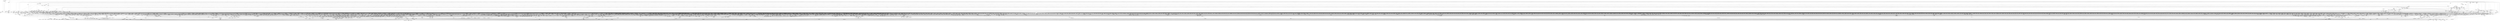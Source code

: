 digraph kerncollapsed {
    "tcp_get_info_chrono_stats" [color="black"];
    "__wake_up_sync_key" [color="black"];
    "Indirect call71" [color="black"];
    "arch_local_irq_save_5" [color="black"];
    "Indirect call167" [color="black"];
    "zone_watermark_fast.constprop.0" [color="black"];
    "__down_trylock_console_sem.constprop.0" [color="black"];
    "do_raw_spin_lock_118" [color="black"];
    "gup_folio_next" [color="black"];
    "hlist_del_init" [color="black"];
    "Indirect call73" [color="black"];
    "check_and_switch_context" [color="black"];
    "__mod_zone_page_state" [color="black"];
    "do_raw_spin_lock_26" [color="black"];
    "rcu_jiffies_till_stall_check" [color="black"];
    "mod_node_state" [color="black"];
    "signalfd_cleanup" [color="black"];
    "Indirect call108" [color="black"];
    "prepare_alloc_pages.constprop.0" [color="black"];
    "__cmpxchg_case_acq_32.constprop.0_6" [color="black"];
    "Indirect call178" [color="black"];
    "Indirect call79" [color="black"];
    "__const_udelay" [color="black"];
    "pte_mkdirty" [color="black"];
    "rwsem_read_trylock" [color="black"];
    "__kern_my_cpu_offset_74" [color="black"];
    "cpumask_empty_3" [color="black"];
    "strcspn" [color="black"];
    "move_freepages_block" [color="black"];
    "percpu_ref_put_many" [color="black"];
    "io_should_retry_thread" [color="black"];
    "__audit_getname" [color="black"];
    "__init_waitqueue_head" [color="black"];
    "audit_gid_comparator" [color="black"];
    "find_next_bit_13" [color="black"];
    "sched_clock_cpu" [color="black"];
    "__raw_spin_lock_irq_17" [color="black"];
    "__raw_spin_unlock_irq_35" [color="black"];
    "Indirect call232" [color="black"];
    "has_locked_children" [color="black"];
    "Indirect call36" [color="black"];
    "task_call_func" [color="black"];
    "__raw_spin_lock_irqsave_19" [color="black"];
    "rcu_segcblist_first_pend_cb" [color="black"];
    "kasprintf" [color="black"];
    "posix_cpu_timer_rearm" [color="black"];
    "Indirect call30" [color="black"];
    "__put_cpu_fpsimd_context" [color="black"];
    "strnlen_user" [color="black"];
    "rwsem_set_reader_owned" [color="black"];
    "__raw_spin_unlock_irq_4" [color="black"];
    "cpu_online" [color="black"];
    "__mnt_drop_write" [color="black"];
    "unlock_page" [color="black"];
    "__raw_spin_unlock_irqrestore.constprop.0_2" [color="black"];
    "vma_interval_tree_subtree_search" [color="black"];
    "__raw_spin_unlock_irqrestore_37" [color="black"];
    "Indirect call2" [color="black"];
    "find_first_bit_1" [color="black"];
    "find_next_and_bit.constprop.0" [color="black"];
    "__kern_my_cpu_offset_79" [color="black"];
    "dequeue_task" [color="black"];
    "mas_pop_node" [color="black"];
    "__kern_my_cpu_offset_53" [color="black"];
    "walk_component" [color="black"];
    "do_raw_spin_lock_1" [color="black"];
    "security_task_getsecid_obj" [color="black"];
    "nd_alloc_stack" [color="black"];
    "find_next_zero_bit_2" [color="black"];
    "Indirect call26" [color="black"];
    "Indirect call55" [color="black"];
    "lock_timer_base" [color="black"];
    "__raw_spin_lock_irqsave_52" [color="black"];
    "pte_to_swp_entry_2" [color="black"];
    "mutex_is_locked" [color="black"];
    "post_ttbr_update_workaround" [color="black"];
    "find_first_bit_4" [color="black"];
    "__irq_can_set_affinity" [color="black"];
    "update_cfs_rq_load_avg.isra.0" [color="black"];
    "read_seqbegin_or_lock" [color="black"];
    "Indirect call173" [color="black"];
    "__raw_spin_unlock_irqrestore_12" [color="black"];
    "__local_bh_enable_ip" [color="black"];
    "idr_for_each" [color="black"];
    "sched_post_fork" [color="black"];
    "pwq_activate_inactive_work" [color="black"];
    "pte_to_swp_entry" [color="black"];
    "init_entity_runnable_average" [color="black"];
    "do_raw_spin_lock_60" [color="black"];
    "Indirect call204" [color="black"];
    "folio_trylock_flag" [color="black"];
    "__sk_mem_reclaim" [color="black"];
    "set_load_weight" [color="black"];
    "pcpu_chunk_slot" [color="black"];
    "update_sd_lb_stats" [color="black"];
    "touch_mnt_namespace" [color="black"];
    "rpm_check_suspend_allowed" [color="black"];
    "prepend_path" [color="black"];
    "oom_badness" [color="black"];
    "do_raw_spin_lock.constprop.0_13" [color="black"];
    "__raw_spin_unlock_irq_11" [color="black"];
    "__raw_spin_lock_irqsave.constprop.0_8" [color="black"];
    "Indirect call233" [color="black"];
    "pcpu_update_empty_pages" [color="black"];
    "fatal_signal_pending_3" [color="black"];
    "drain_pages_zone" [color="black"];
    "xas_clear_mark" [color="black"];
    "drain_local_pages" [color="black"];
    "list_del_init_3" [color="black"];
    "next_online_pgdat" [color="black"];
    "__flow_hash_from_keys" [color="black"];
    "Indirect call60" [color="black"];
    "pm_runtime_deactivate_timer" [color="black"];
    "do_raw_spin_lock_47" [color="black"];
    "legacy_init_fs_context" [color="black"];
    "d_flags_for_inode" [color="black"];
    "pagefault_enable_2" [color="black"];
    "__mutex_trylock_common" [color="black"];
    "__raw_spin_unlock_irqrestore_3" [color="black"];
    "__wake_up_common" [color="black"];
    "memset" [color="black"];
    "__io_acct_run_queue" [color="black"];
    "__cmpxchg_case_acq_32" [color="black"];
    "need_seqretry" [color="black"];
    "memchr" [color="black"];
    "debug_locks_off" [color="black"];
    "__kern_my_cpu_offset_89" [color="black"];
    "tick_get_wakeup_device" [color="black"];
    "pfn_swap_entry_to_page" [color="black"];
    "dev_pm_disable_wake_irq_check" [color="black"];
    "__raw_spin_lock_irq_5" [color="black"];
    "__raw_spin_lock_irq_43" [color="black"];
    "set_task_reclaim_state" [color="black"];
    "mte_clear_page_tags" [color="black"];
    "split_page" [color="black"];
    "__task_rq_lock" [color="black"];
    "compaction_suitable" [color="black"];
    "find_suitable_fallback" [color="black"];
    "sk_mem_reclaim" [color="black"];
    "Indirect call37" [color="black"];
    "ktime_get_real_seconds" [color="black"];
    "vfs_parse_comma_sep" [color="black"];
    "timespec64_equal" [color="black"];
    "tick_get_device" [color="black"];
    "netlink_has_listeners" [color="black"];
    "__lock_task_sighand" [color="black"];
    "irq_work_claim" [color="black"];
    "mte_thread_switch" [color="black"];
    "copy_user_highpage" [color="black"];
    "__kern_my_cpu_offset_67" [color="black"];
    "try_release_thread_stack_to_cache" [color="black"];
    "__cmpxchg_case_acq_32.constprop.0_5" [color="black"];
    "show_mem_node_skip" [color="black"];
    "__irq_work_queue_local" [color="black"];
    "__bitmap_clear" [color="black"];
    "__raw_spin_trylock_3" [color="black"];
    "__enqueue_entity" [color="black"];
    "page_ref_add_1" [color="black"];
    "__hrtimer_next_event_base.constprop.0" [color="black"];
    "find_next_bit_3" [color="black"];
    "collect_posix_cputimers" [color="black"];
    "anon_vma_interval_tree_pre_update_vma" [color="black"];
    "mas_safe_min" [color="black"];
    "rcu_start_this_gp" [color="black"];
    "fsnotify" [color="black"];
    "osq_unlock" [color="black"];
    "siginfo_layout" [color="black"];
    "pcpu_block_refresh_hint" [color="black"];
    "find_later_rq" [color="black"];
    "mutex_trylock" [color="black"];
    "__kern_my_cpu_offset_38" [color="black"];
    "number" [color="black"];
    "Indirect call38" [color="black"];
    "load_unaligned_zeropad_1" [color="black"];
    "access_ok_26" [color="black"];
    "test_ti_thread_flag_21" [color="black"];
    "Indirect call161" [color="black"];
    "internal_add_timer" [color="black"];
    "find_task_by_vpid" [color="black"];
    "d_lru_shrink_move" [color="black"];
    "io_poll_remove_entry" [color="black"];
    "kernfs_leftmost_descendant" [color="black"];
    "__d_lookup" [color="black"];
    "compaction_zonelist_suitable" [color="black"];
    "__percpu_add_case_64_3" [color="black"];
    "Indirect call229" [color="black"];
    "irq_to_desc" [color="black"];
    "flush_tlb_mm" [color="black"];
    "__dequeue_entity" [color="black"];
    "__kern_my_cpu_offset_23" [color="black"];
    "check_stable_address_space" [color="black"];
    "cpuhp_invoke_callback" [color="black"];
    "vmf_pte_changed" [color="black"];
    "__raw_spin_unlock_irq_12" [color="black"];
    "__cmpxchg_case_rel_64" [color="black"];
    "blake2s.constprop.0" [color="black"];
    "lock_hrtimer_base" [color="black"];
    "exit_rcu" [color="black"];
    "__inode_add_lru" [color="black"];
    "rwsem_set_nonspinnable" [color="black"];
    "inactive_is_low.constprop.0" [color="black"];
    "Indirect call174" [color="black"];
    "mnt_get_writers" [color="black"];
    "group_close_release" [color="black"];
    "do_raw_spin_lock_29" [color="black"];
    "sve_state_size" [color="black"];
    "hrtimer_start_expires" [color="black"];
    "rcu_advance_cbs" [color="black"];
    "__raw_spin_unlock_irq_20" [color="black"];
    "task_clear_jobctl_trapping" [color="black"];
    "try_to_unmap_flush_dirty" [color="black"];
    "__kern_my_cpu_offset_21" [color="black"];
    "find_first_bit_6" [color="black"];
    "wb_update_bandwidth" [color="black"];
    "__d_instantiate" [color="black"];
    "xas_find" [color="black"];
    "should_zap_page" [color="black"];
    "__task_will_free_mem" [color="black"];
    "exit_oom_victim" [color="black"];
    "desc_make_reusable" [color="black"];
    "do_raw_spin_lock.constprop.0_6" [color="black"];
    "compound_order_1" [color="black"];
    "kernfs_get" [color="black"];
    "__raw_spin_lock_15" [color="black"];
    "system_supports_mte" [color="black"];
    "wake_all_kswapds" [color="black"];
    "rcu_segcblist_pend_cbs" [color="black"];
    "do_raw_spin_lock_2" [color="black"];
    "do_raw_spin_lock_8" [color="black"];
    "parse_monolithic_mount_data" [color="black"];
    "do_raw_spin_lock_34" [color="black"];
    "__cmpxchg_case_acq_32.constprop.0_12" [color="black"];
    "__mod_node_page_state" [color="black"];
    "sb_clear_inode_writeback" [color="black"];
    "copy_from_kernel_nofault" [color="black"];
    "oom_unkillable_task.isra.0" [color="black"];
    "__attach_mnt" [color="black"];
    "srcu_read_unlock.constprop.0" [color="black"];
    "arch_local_irq_enable_2" [color="black"];
    "u64_stats_add_1" [color="black"];
    "mte_dead_walk" [color="black"];
    "Indirect call17" [color="black"];
    "Indirect call170" [color="black"];
    "__fprop_add_percpu" [color="black"];
    "do_raw_spin_lock_73" [color="black"];
    "mas_pause" [color="black"];
    "Indirect call222" [color="black"];
    "auditsc_get_stamp" [color="black"];
    "set_task_cpu" [color="black"];
    "queued_write_lock.constprop.0_1" [color="black"];
    "task_get_vl" [color="black"];
    "update_sctlr_el1" [color="black"];
    "do_raw_spin_lock.constprop.0_7" [color="black"];
    "__cmpxchg_case_mb_64_1" [color="black"];
    "rcu_seq_start_1" [color="black"];
    "do_raw_spin_lock" [color="black"];
    "do_raw_spin_lock_25" [color="black"];
    "arch_send_call_function_single_ipi" [color="black"];
    "__printk_cpu_sync_try_get" [color="black"];
    "Indirect call114" [color="black"];
    "add_device_randomness" [color="black"];
    "propagate_mnt" [color="black"];
    "__raw_spin_lock.constprop.0" [color="black"];
    "filemap_check_errors" [color="black"];
    "__raw_spin_unlock_irq_17" [color="black"];
    "__percpu_add_case_32_1" [color="black"];
    "__kern_my_cpu_offset_77" [color="black"];
    "queued_read_unlock.constprop.0_2" [color="black"];
    "Indirect call107" [color="black"];
    "cpu_do_switch_mm" [color="black"];
    "find_busiest_group" [color="black"];
    "__raw_spin_lock_irq_12" [color="black"];
    "do_raw_spin_lock_58" [color="black"];
    "Indirect call188" [color="black"];
    "__raw_spin_lock_62" [color="black"];
    "rcu_seq_end" [color="black"];
    "get_fs_type" [color="black"];
    "count_vm_event" [color="black"];
    "__raw_spin_lock_63" [color="black"];
    "sve_get_vl" [color="black"];
    "__d_find_any_alias" [color="black"];
    "xa_mk_value" [color="black"];
    "xas_not_node" [color="black"];
    "Indirect call230" [color="black"];
    "unlock_mount_hash" [color="black"];
    "raw_spin_rq_lock" [color="black"];
    "irq_work_single" [color="black"];
    "kern_path" [color="black"];
    "update_blocked_averages" [color="black"];
    "__wb_writeout_add" [color="black"];
    "leave_rcu" [color="black"];
    "xas_set_order.part.0" [color="black"];
    "get_work_pool" [color="black"];
    "Indirect call137" [color="black"];
    "__kern_my_cpu_offset_47" [color="black"];
    "thread_group_cputime" [color="black"];
    "Indirect call192" [color="black"];
    "workingset_age_nonresident" [color="black"];
    "cpumask_next_and" [color="black"];
    "xas_next_entry" [color="black"];
    "mas_new_ma_node" [color="black"];
    "device_links_read_unlock" [color="black"];
    "__rb_insert_augmented" [color="black"];
    "do_raw_spin_lock_52" [color="black"];
    "_prb_commit" [color="black"];
    "ptrauth_keys_install_user" [color="black"];
    "__irq_put_desc_unlock" [color="black"];
    "do_raw_spin_lock_51" [color="black"];
    "mte_set_pivot" [color="black"];
    "__count_vm_events_3" [color="black"];
    "Indirect call175" [color="black"];
    "__raw_spin_lock_irqsave_21" [color="black"];
    "HAS_UNMAPPED_ID" [color="black"];
    "io_prep_async_work" [color="black"];
    "recalc_sigpending_tsk" [color="black"];
    "d_set_mounted" [color="black"];
    "vfs_parse_fs_param_source" [color="black"];
    "find_worker_executing_work" [color="black"];
    "__do_set_cpus_allowed" [color="black"];
    "__raw_spin_lock_irq_21" [color="black"];
    "Indirect call228" [color="black"];
    "cpu_clock_sample_group" [color="black"];
    "clear_inode" [color="black"];
    "wakeup_source_deactivate" [color="black"];
    "call_function_single_prep_ipi" [color="black"];
    "get_work_pwq" [color="black"];
    "__percpu_add_case_32_2" [color="black"];
    "parent_len" [color="black"];
    "cpu_online_1" [color="black"];
    "do_raw_spin_lock_56" [color="black"];
    "Indirect call242" [color="black"];
    "blake2s_final" [color="black"];
    "__set_open_fd" [color="black"];
    "cleanup_timerqueue" [color="black"];
    "__percpu_add_case_32_15" [color="black"];
    "folio_evictable" [color="black"];
    "netlink_unlock_table" [color="black"];
    "cpu_switch_to" [color="black"];
    "mnt_hold_writers" [color="black"];
    "kmalloc_size_roundup" [color="black"];
    "Indirect call94" [color="black"];
    "page_ref_inc_3" [color="black"];
    "__legitimize_path" [color="black"];
    "pcpu_block_update_hint_alloc" [color="black"];
    "__raw_spin_lock_16" [color="black"];
    "req_set_fail_4" [color="black"];
    "need_mlock_drain" [color="black"];
    "read_sanitised_ftr_reg" [color="black"];
    "xas_set_offset" [color="black"];
    "vma_interval_tree_insert" [color="black"];
    "take_dentry_name_snapshot" [color="black"];
    "pcpu_block_update" [color="black"];
    "mas_set_split_parent.isra.0" [color="black"];
    "rseq_migrate" [color="black"];
    "inc_tlb_flush_pending" [color="black"];
    "security_task_kill" [color="black"];
    "rcu_segcblist_accelerate" [color="black"];
    "replace_mark_chunk" [color="black"];
    "vm_commit_limit" [color="black"];
    "irq_domain_activate_irq" [color="black"];
    "arch_local_irq_restore" [color="black"];
    "io_cancel_req_match" [color="black"];
    "redirty_tail_locked" [color="black"];
    "__udelay" [color="black"];
    "ksize" [color="black"];
    "strchr" [color="black"];
    "copy_to_user_page" [color="black"];
    "radix_tree_iter_tag_clear" [color="black"];
    "system_supports_mte_1" [color="black"];
    "propagate_mount_unlock" [color="black"];
    "strreplace" [color="black"];
    "__iget" [color="black"];
    "__raw_spin_unlock_irqrestore_15" [color="black"];
    "get_file" [color="black"];
    "set_kpti_asid_bits" [color="black"];
    "__percpu_add_case_64.constprop.0_3" [color="black"];
    "__raw_write_unlock_irq_5" [color="black"];
    "mas_wr_walk_index.isra.0" [color="black"];
    "qdisc_qstats_cpu_qlen_dec" [color="black"];
    "__srcu_read_unlock" [color="black"];
    "__wake_up_klogd.part.0" [color="black"];
    "fatal_signal_pending" [color="black"];
    "Indirect call135" [color="black"];
    "Indirect call101" [color="black"];
    "_compound_head" [color="black"];
    "post_init_entity_util_avg" [color="black"];
    "rcu_seq_set_state" [color="black"];
    "clear_ti_thread_flag" [color="black"];
    "do_raw_spin_lock_93" [color="black"];
    "dequeue_load_avg" [color="black"];
    "xas_error.isra.0" [color="black"];
    "__raw_spin_lock_4" [color="black"];
    "get_ldops" [color="black"];
    "skb_copy_bits" [color="black"];
    "dec_mm_counter" [color="black"];
    "folio_total_mapcount" [color="black"];
    "__raw_spin_unlock_bh.constprop.0" [color="black"];
    "finish_automount" [color="black"];
    "flush_dcache_folio" [color="black"];
    "sched_clock_noinstr" [color="black"];
    "__raise_softirq_irqoff" [color="black"];
    "do_raw_spin_lock_35" [color="black"];
    "__cmpxchg_case_acq_32.constprop.0_17" [color="black"];
    "cpumask_and.isra.0_3" [color="black"];
    "mas_max_gap" [color="black"];
    "pud_set_huge" [color="black"];
    "mte_dead_leaves.constprop.0" [color="black"];
    "arch_get_random_longs" [color="black"];
    "security_d_instantiate" [color="black"];
    "prepare_to_swait_event" [color="black"];
    "__audit_inode" [color="black"];
    "__raw_spin_lock_irqsave.constprop.0_1" [color="black"];
    "legitimize_root" [color="black"];
    "__skb_fill_page_desc" [color="black"];
    "tlb_flush_1" [color="black"];
    "__cmpxchg_case_mb_64_7" [color="black"];
    "xa_find" [color="black"];
    "find_lock_task_mm" [color="black"];
    "__remove_inode_hash" [color="black"];
    "__wake_up_pollfree" [color="black"];
    "get_cred_1" [color="black"];
    "qdisc_maybe_clear_missed" [color="black"];
    "__set_task_comm" [color="black"];
    "io_wq_work_match_all" [color="black"];
    "__kern_my_cpu_offset_26" [color="black"];
    "fpsimd_preserve_current_state" [color="black"];
    "Indirect call127" [color="black"];
    "__raw_read_lock.constprop.0_1" [color="black"];
    "__timer_delete_sync" [color="black"];
    "workingset_activation" [color="black"];
    "pick_next_task_idle" [color="black"];
    "arch_stack_walk" [color="black"];
    "Indirect call102" [color="black"];
    "Indirect call180" [color="black"];
    "Indirect call124" [color="black"];
    "security_current_getsecid_subj" [color="black"];
    "__cmpxchg_case_acq_32.constprop.0_18" [color="black"];
    "inode_io_list_del" [color="black"];
    "is_mounted" [color="black"];
    "vma_needs_dirty_tracking" [color="black"];
    "security_sk_free" [color="black"];
    "tlb_gather_mmu" [color="black"];
    "ttwu_do_activate.constprop.0" [color="black"];
    "tlb_flush_mmu_tlbonly" [color="black"];
    "task_sigpending_2" [color="black"];
    "__lookup_slow" [color="black"];
    "timerqueue_add" [color="black"];
    "ihold" [color="black"];
    "tsk_fork_get_node" [color="black"];
    "llist_del_first" [color="black"];
    "select_collect" [color="black"];
    "netlink_lock_table" [color="black"];
    "zone_page_state_snapshot.constprop.0" [color="black"];
    "__raw_spin_unlock_irqrestore_5" [color="black"];
    "io_match_task_safe" [color="black"];
    "__raw_spin_lock_2" [color="black"];
    "add_wait_queue_exclusive" [color="black"];
    "__raw_spin_trylock_4" [color="black"];
    "entity_eligible" [color="black"];
    "mas_push_data" [color="black"];
    "xas_error.isra.0_1" [color="black"];
    "sme_save_state" [color="black"];
    "mutex_spin_on_owner" [color="black"];
    "__d_lookup_unhash_wake" [color="black"];
    "Indirect call215" [color="black"];
    "pcpu_page_idx" [color="black"];
    "mte_parent_slot" [color="black"];
    "sub_running_bw.isra.0" [color="black"];
    "cpudl_heapify_up" [color="black"];
    "__kern_my_cpu_offset_4" [color="black"];
    "tk_clock_read" [color="black"];
    "user_disable_single_step" [color="black"];
    "__cmpxchg_case_acq_32_2" [color="black"];
    "copy_page" [color="black"];
    "__raw_spin_unlock_irq_37" [color="black"];
    "mas_find_child" [color="black"];
    "invent_group_ids" [color="black"];
    "pmd_offset.isra.0" [color="black"];
    "d_instantiate" [color="black"];
    "do_raw_spin_lock_27" [color="black"];
    "_find_next_bit" [color="black"];
    "Indirect call41" [color="black"];
    "list_lru_walk_one" [color="black"];
    "pm_ops_is_empty" [color="black"];
    "_copy_from_user_11" [color="black"];
    "futex_cmpxchg_value_locked" [color="black"];
    "Indirect call81" [color="black"];
    "is_migration_entry" [color="black"];
    "folio_unlock" [color="black"];
    "mas_set_height" [color="black"];
    "d_lru_del" [color="black"];
    "inode_io_list_move_locked" [color="black"];
    "find_next_bit_10" [color="black"];
    "__cmpxchg_case_acq_32.constprop.0_16" [color="black"];
    "__raw_spin_unlock_irqrestore_38" [color="black"];
    "u64_stats_add_2" [color="black"];
    "__raw_spin_lock_irq_18" [color="black"];
    "mtree_load" [color="black"];
    "wb_io_lists_depopulated" [color="black"];
    "get_new_cred.constprop.0" [color="black"];
    "__clear_open_fd" [color="black"];
    "futex_q_lock" [color="black"];
    "percpu_counter_add" [color="black"];
    "xas_find_conflict" [color="black"];
    "__percpu_counter_sum" [color="black"];
    "this_cpu_has_cap" [color="black"];
    "access_ok_14" [color="black"];
    "__rpm_get_callback" [color="black"];
    "virt_to_folio" [color="black"];
    "list_del_init_6" [color="black"];
    "timekeeping_get_ns" [color="black"];
    "folio_evictable_1" [color="black"];
    "fetch_robust_entry" [color="black"];
    "__cmpwait_case_32_1" [color="black"];
    "Indirect call29" [color="black"];
    "list_del_init_2" [color="black"];
    "get_cred" [color="black"];
    "Indirect call179" [color="black"];
    "__skb_checksum" [color="black"];
    "kernfs_should_drain_open_files" [color="black"];
    "__page_dup_rmap.constprop.0" [color="black"];
    "page_ref_inc_4" [color="black"];
    "fc_drop_locked" [color="black"];
    "skb_pfmemalloc" [color="black"];
    "__bitmap_set" [color="black"];
    "__raw_spin_unlock_irqrestore_4" [color="black"];
    "rcu_exp_jiffies_till_stall_check" [color="black"];
    "rcu_poll_gp_seq_start" [color="black"];
    "atime_needs_update" [color="black"];
    "__pick_first_entity" [color="black"];
    "d_find_alias" [color="black"];
    "__raw_spin_lock_42" [color="black"];
    "sock_rmem_free" [color="black"];
    "mas_wr_new_end" [color="black"];
    "__skb_header_pointer" [color="black"];
    "arch_smp_send_reschedule" [color="black"];
    "___d_drop" [color="black"];
    "net_eq_idr" [color="black"];
    "rcu_segcblist_move_seglen" [color="black"];
    "__update_gt_cputime" [color="black"];
    "__raw_spin_lock_irq_3" [color="black"];
    "rt_mutex_futex_trylock" [color="black"];
    "__pi_strlen" [color="black"];
    "__peernet2id" [color="black"];
    "__kern_my_cpu_offset_50" [color="black"];
    "memcg_charge_kernel_stack.part.0" [color="black"];
    "list_del_init_5" [color="black"];
    "__raw_spin_lock_32" [color="black"];
    "__skb_flow_get_ports" [color="black"];
    "Indirect call195" [color="black"];
    "__raw_write_lock_irq.constprop.0" [color="black"];
    "ktime_get_mono_fast_ns" [color="black"];
    "blake2s_update" [color="black"];
    "llist_add_batch" [color="black"];
    "prepare_to_wait" [color="black"];
    "Indirect call106" [color="black"];
    "__dput_to_list" [color="black"];
    "Indirect call0" [color="black"];
    "__fsnotify_update_child_dentry_flags" [color="black"];
    "lookup_mnt" [color="black"];
    "io_acct_cancel_pending_work" [color="black"];
    "bit_waitqueue" [color="black"];
    "__raw_spin_unlock_irqrestore_24" [color="black"];
    "online_section_nr" [color="black"];
    "do_raw_spin_lock_36" [color="black"];
    "__raw_spin_lock_20" [color="black"];
    "get_page" [color="black"];
    "eth_type_vlan" [color="black"];
    "Indirect call194" [color="black"];
    "try_to_unlazy_next" [color="black"];
    "Indirect call218" [color="black"];
    "Indirect call208" [color="black"];
    "Indirect call67" [color="black"];
    "Indirect call98" [color="black"];
    "__siphash_unaligned" [color="black"];
    "__kern_my_cpu_offset_6" [color="black"];
    "do_raw_spin_lock_3" [color="black"];
    "kmemdup_nul" [color="black"];
    "cpumask_weight" [color="black"];
    "audit_dummy_context_1" [color="black"];
    "kthread_probe_data" [color="black"];
    "update_newidle_cost" [color="black"];
    "posix_cputimers_group_init" [color="black"];
    "Indirect call12" [color="black"];
    "set_ti_thread_flag_5" [color="black"];
    "__raw_spin_lock_irqsave_41" [color="black"];
    "xas_init_marks" [color="black"];
    "__raw_spin_lock_21" [color="black"];
    "folio_mapped_1" [color="black"];
    "vfs_get_tree" [color="black"];
    "this_cpu_has_cap.part.0" [color="black"];
    "do_raw_spin_lock_66" [color="black"];
    "Indirect call169" [color="black"];
    "Indirect call33" [color="black"];
    "system_supports_generic_auth" [color="black"];
    "skb_cloned" [color="black"];
    "first_online_pgdat" [color="black"];
    "mas_next_slot" [color="black"];
    "sched_asym_prefer" [color="black"];
    "mast_fill_bnode" [color="black"];
    "get_state_synchronize_rcu" [color="black"];
    "local_bh_enable" [color="black"];
    "fill_contig_page_info" [color="black"];
    "__raw_spin_lock_irq_19" [color="black"];
    "memdup_user" [color="black"];
    "__anon_vma_interval_tree_augment_propagate" [color="black"];
    "__raw_read_unlock.constprop.0_6" [color="black"];
    "arch_local_irq_save_8" [color="black"];
    "node_dirty_ok" [color="black"];
    "can_migrate_task" [color="black"];
    "__raw_spin_lock_31" [color="black"];
    "Indirect call224" [color="black"];
    "__set_fixmap" [color="black"];
    "__kern_my_cpu_offset_14" [color="black"];
    "arm64_kernel_unmapped_at_el0_2" [color="black"];
    "mas_leaf_max_gap" [color="black"];
    "__raw_spin_unlock_irq.constprop.0_2" [color="black"];
    "io_wq_work_match_item" [color="black"];
    "Indirect call163" [color="black"];
    "__mnt_want_write" [color="black"];
    "compaction_free" [color="black"];
    "shrink_lock_dentry" [color="black"];
    "IS_ERR_OR_NULL_3" [color="black"];
    "addr_to_vb_xa" [color="black"];
    "_prb_read_valid" [color="black"];
    "test_taint" [color="black"];
    "__raw_spin_lock_irqsave.constprop.0_2" [color="black"];
    "init_multi_vma_prep" [color="black"];
    "mast_spanning_rebalance.isra.0" [color="black"];
    "xa_find_after" [color="black"];
    "io_poll_can_finish_inline.isra.0" [color="black"];
    "req_ref_put_and_test" [color="black"];
    "update_min_vruntime" [color="black"];
    "__raw_read_unlock.constprop.0_4" [color="black"];
    "raw_spin_rq_lock_1" [color="black"];
    "__raw_spin_unlock_irqrestore_21" [color="black"];
    "__raw_spin_lock_irqsave_22" [color="black"];
    "inode_lru_list_del" [color="black"];
    "pcpu_alloc_area" [color="black"];
    "Indirect call99" [color="black"];
    "group_balance_cpu" [color="black"];
    "Indirect call235" [color="black"];
    "dget" [color="black"];
    "__page_set_anon_rmap" [color="black"];
    "__raw_spin_lock_irqsave_4" [color="black"];
    "Indirect call243" [color="black"];
    "folio_mark_dirty" [color="black"];
    "__raw_spin_lock_54" [color="black"];
    "Indirect call146" [color="black"];
    "d_set_d_op" [color="black"];
    "lru_add_fn" [color="black"];
    "Indirect call139" [color="black"];
    "__raw_spin_lock_bh.constprop.0_5" [color="black"];
    "folio_trylock_4" [color="black"];
    "__kern_my_cpu_offset_54" [color="black"];
    "Indirect call130" [color="black"];
    "__cmpxchg_case_acq_32_1" [color="black"];
    "arch_tlbbatch_should_defer.constprop.0" [color="black"];
    "__delay" [color="black"];
    "find_next_zero_bit_1" [color="black"];
    "drop_links" [color="black"];
    "Indirect call209" [color="black"];
    "Indirect call199" [color="black"];
    "Indirect call213" [color="black"];
    "task_active_pid_ns" [color="black"];
    "lock_mount_hash" [color="black"];
    "kmsg_dump" [color="black"];
    "arch_send_call_function_ipi_mask" [color="black"];
    "kernel_init_pages" [color="black"];
    "wb_dirty_limits" [color="black"];
    "flush_tlb_batched_pending" [color="black"];
    "Indirect call53" [color="black"];
    "Indirect call140" [color="black"];
    "signal_pending_state" [color="black"];
    "mount_capable" [color="black"];
    "Indirect call97" [color="black"];
    "__kern_my_cpu_offset_134" [color="black"];
    "Indirect call198" [color="black"];
    "folio_trylock" [color="black"];
    "get_pwq" [color="black"];
    "__skb_set_length" [color="black"];
    "clear_siginfo" [color="black"];
    "mapping_shrinkable" [color="black"];
    "Indirect call156" [color="black"];
    "system_supports_tlb_range_1" [color="black"];
    "radix_tree_load_root" [color="black"];
    "dev_nit_active" [color="black"];
    "do_raw_spin_lock_88" [color="black"];
    "mas_state_walk" [color="black"];
    "steal_suitable_fallback" [color="black"];
    "folio_mapped_3" [color="black"];
    "need_active_balance" [color="black"];
    "new_context" [color="black"];
    "__raw_spin_unlock_irqrestore_31" [color="black"];
    "blake2s_compress" [color="black"];
    "slab_want_init_on_alloc" [color="black"];
    "pagefault_enable_1" [color="black"];
    "task_fits_cpu" [color="black"];
    "folio_test_uptodate" [color="black"];
    "__balance_callbacks" [color="black"];
    "__raw_read_lock_irqsave.constprop.0_1" [color="black"];
    "cpu_timer_dequeue" [color="black"];
    "access_ok_39" [color="black"];
    "arch_local_irq_save_1" [color="black"];
    "Indirect call118" [color="black"];
    "get_mm_exe_file" [color="black"];
    "write_sequnlock.constprop.0" [color="black"];
    "groups_search" [color="black"];
    "percpu_counter_set" [color="black"];
    "__irq_disable" [color="black"];
    "do_raw_spin_lock_11" [color="black"];
    "__raw_spin_lock_3" [color="black"];
    "dl_clear_overload.part.0" [color="black"];
    "Indirect call45" [color="black"];
    "read_seqbegin.constprop.0" [color="black"];
    "Indirect call184" [color="black"];
    "__io_put_kbuf_list" [color="black"];
    "io_poll_find.constprop.0" [color="black"];
    "io_run_local_work_continue" [color="black"];
    "idr_find" [color="black"];
    "node_tag_clear" [color="black"];
    "signal_pending_state_2" [color="black"];
    "do_raw_spin_lock_86" [color="black"];
    "folio_not_mapped" [color="black"];
    "vma_interval_tree_remove" [color="black"];
    "rt_mutex_setprio" [color="black"];
    "Indirect call68" [color="black"];
    "recalc_sigpending" [color="black"];
    "find_next_bit_7" [color="black"];
    "tty_termios_input_baud_rate" [color="black"];
    "mas_rewalk_if_dead" [color="black"];
    "fsnotify_update_flags" [color="black"];
    "find_lock_later_rq" [color="black"];
    "spin_lock_irqsave_ssp_contention" [color="black"];
    "Indirect call134" [color="black"];
    "skb_zcopy_clear" [color="black"];
    "mas_find_setup.constprop.0" [color="black"];
    "local_bh_disable" [color="black"];
    "rb_insert_color" [color="black"];
    "to_desc" [color="black"];
    "page_ref_inc_2" [color="black"];
    "sibling_imbalance.isra.0" [color="black"];
    "add_timer_on" [color="black"];
    "init_completion" [color="black"];
    "list_del_init" [color="black"];
    "process_shares_mm" [color="black"];
    "Indirect call239" [color="black"];
    "console_srcu_read_lock" [color="black"];
    "__raw_spin_trylock" [color="black"];
    "do_raw_spin_lock_80" [color="black"];
    "pmd_clear_huge" [color="black"];
    "posixtimer_rearm" [color="black"];
    "__raw_spin_lock_irqsave" [color="black"];
    "security_inode_init_security_anon" [color="black"];
    "do_raw_spin_lock.constprop.0_3" [color="black"];
    "csum_block_add_ext" [color="black"];
    "__var_waitqueue" [color="black"];
    "rcu_segcblist_enqueue" [color="black"];
    "skb_header_cloned" [color="black"];
    "__smp_call_single_queue" [color="black"];
    "fsnotify_free_mark" [color="black"];
    "rcu_inkernel_boot_has_ended" [color="black"];
    "__cmpxchg_case_acq_32.constprop.0_14" [color="black"];
    "vfs_parse_fs_param" [color="black"];
    "Indirect call16" [color="black"];
    "update_dl_migration" [color="black"];
    "rt_mutex_top_waiter" [color="black"];
    "prepend_char" [color="black"];
    "srcu_get_delay.isra.0" [color="black"];
    "__raw_spin_lock_irqsave_29" [color="black"];
    "__bitmap_subset" [color="black"];
    "unhash_mnt" [color="black"];
    "Indirect call191" [color="black"];
    "group_open_release" [color="black"];
    "__cmpxchg_case_mb_32_10" [color="black"];
    "__sw_hweight64" [color="black"];
    "Indirect call103" [color="black"];
    "skb_zcopy_downgrade_managed" [color="black"];
    "cpu_clock_sample" [color="black"];
    "device_pm_check_callbacks" [color="black"];
    "strscpy_pad" [color="black"];
    "__dl_add" [color="black"];
    "__posix_timers_find" [color="black"];
    "cpumask_first_and" [color="black"];
    "tty_port_kopened" [color="black"];
    "Indirect call221" [color="black"];
    "page_ref_dec_and_test" [color="black"];
    "__tlb_reset_range" [color="black"];
    "sub_rq_bw.isra.0" [color="black"];
    "raw_spin_rq_unlock" [color="black"];
    "prb_next_seq" [color="black"];
    "__percpu_add_case_32_21" [color="black"];
    "restore_nameidata" [color="black"];
    "__cmpxchg_case_mb_64_2" [color="black"];
    "find_vma_prev" [color="black"];
    "__cmpxchg_case_acq_32.constprop.0_2" [color="black"];
    "u64_stats_inc" [color="black"];
    "do_raw_spin_lock.constprop.0_14" [color="black"];
    "__flush_tlb_page_nosync" [color="black"];
    "__cmpxchg_case_mb_32.constprop.0" [color="black"];
    "mod_zone_page_state" [color="black"];
    "__kern_my_cpu_offset_60" [color="black"];
    "tag_set" [color="black"];
    "deactivate_task" [color="black"];
    "alloc_fs_context" [color="black"];
    "__kern_my_cpu_offset_71" [color="black"];
    "tty_driver_flush_buffer" [color="black"];
    "__wb_calc_thresh" [color="black"];
    "_task_util_est" [color="black"];
    "_find_next_zero_bit" [color="black"];
    "mab_mas_cp" [color="black"];
    "__cmpxchg_case_mb_32_2" [color="black"];
    "percpu_ref_get_many" [color="black"];
    "qdisc_qstats_cpu_qlen_inc" [color="black"];
    "fpsimd_save" [color="black"];
    "percpu_ref_noop_confirm_switch" [color="black"];
    "allow_direct_reclaim" [color="black"];
    "pid_task" [color="black"];
    "do_raw_spin_lock_65" [color="black"];
    "finish_swait" [color="black"];
    "Indirect call138" [color="black"];
    "maybe_mkwrite.isra.0" [color="black"];
    "device_links_read_lock" [color="black"];
    "freezing_slow_path" [color="black"];
    "kobj_ns_ops" [color="black"];
    "mas_prev_range" [color="black"];
    "Indirect call166" [color="black"];
    "page_ref_dec_and_test_1" [color="black"];
    "__kern_my_cpu_offset_16" [color="black"];
    "resched_curr" [color="black"];
    "page_move_anon_rmap" [color="black"];
    "__percpu_add_return_case_32_1" [color="black"];
    "io_wq_get_acct" [color="black"];
    "cpu_util.constprop.0" [color="black"];
    "finish_wait" [color="black"];
    "update_rt_rq_load_avg" [color="black"];
    "smp_call_function_single" [color="black"];
    "peernet2id" [color="black"];
    "put_fs_context" [color="black"];
    "fatal_signal_pending_5" [color="black"];
    "folio_nr_pages" [color="black"];
    "path_get" [color="black"];
    "__raw_spin_lock_irqsave_50" [color="black"];
    "lockref_get_not_zero" [color="black"];
    "__d_lookup_rcu_op_compare" [color="black"];
    "lru_move_tail_fn" [color="black"];
    "vma_fs_can_writeback" [color="black"];
    "kmap_local_page" [color="black"];
    "put_cpu_fpsimd_context" [color="black"];
    "__kern_my_cpu_offset_37" [color="black"];
    "rcu_poll_gp_seq_start_unlocked" [color="black"];
    "hrtimer_force_reprogram.constprop.0" [color="black"];
    "__rt_mutex_futex_trylock" [color="black"];
    "bump_cpu_timer" [color="black"];
    "mas_alloc_req.isra.0" [color="black"];
    "__raw_spin_lock_irq.constprop.0_2" [color="black"];
    "__finalize_skb_around" [color="black"];
    "Indirect call39" [color="black"];
    "__raw_spin_lock_irq_20" [color="black"];
    "anon_vma_interval_tree_iter_next" [color="black"];
    "__kern_my_cpu_offset_61" [color="black"];
    "d_shrink_add" [color="black"];
    "purge_fragmented_block" [color="black"];
    "copy_from_kernel_nofault_allowed" [color="black"];
    "Indirect call203" [color="black"];
    "folio_nr_pages_3" [color="black"];
    "test_and_set_ti_thread_flag_1" [color="black"];
    "Indirect call201" [color="black"];
    "Indirect call219" [color="black"];
    "Indirect call226" [color="black"];
    "d_lookup_done" [color="black"];
    "__hrtimer_get_next_event" [color="black"];
    "generic_exec_single" [color="black"];
    "__raw_spin_lock_irqsave_11" [color="black"];
    "__raw_write_unlock_irq_4" [color="black"];
    "Indirect call241" [color="black"];
    "do_raw_spin_lock_32" [color="black"];
    "pi_state_update_owner" [color="black"];
    "do_init_timer.constprop.0" [color="black"];
    "__raw_spin_lock_irq.constprop.0_1" [color="black"];
    "rcu_poll_gp_seq_end_unlocked" [color="black"];
    "tag_clear" [color="black"];
    "folio_wake_bit" [color="black"];
    "io_poll_add_hash" [color="black"];
    "pmd_set_huge" [color="black"];
    "__raw_spin_lock_irqsave_25" [color="black"];
    "__bitmap_intersects" [color="black"];
    "exit_task_stack_account" [color="black"];
    "Indirect call196" [color="black"];
    "do_raw_spin_lock_63" [color="black"];
    "Indirect call149" [color="black"];
    "Indirect call65" [color="black"];
    "do_raw_spin_lock_48" [color="black"];
    "test_ti_thread_flag_22" [color="black"];
    "pm_runtime_autosuspend_expiration" [color="black"];
    "d_shrink_del" [color="black"];
    "mas_leaf_set_meta" [color="black"];
    "__skb_set_length_1" [color="black"];
    "fsnotify_handle_inode_event.isra.0" [color="black"];
    "Indirect call20" [color="black"];
    "percpu_counter_add_batch" [color="black"];
    "tick_get_broadcast_mask" [color="black"];
    "__wake_up_parent" [color="black"];
    "mas_next_sibling" [color="black"];
    "Indirect call123" [color="black"];
    "_compound_head_1" [color="black"];
    "__raw_spin_unlock_irq" [color="black"];
    "pcpu_unit_page_offset" [color="black"];
    "pick_next_pushable_dl_task" [color="black"];
    "__attach_to_pi_owner" [color="black"];
    "Indirect call72" [color="black"];
    "rcu_segcblist_advance" [color="black"];
    "percpu_ref_put_many.constprop.0" [color="black"];
    "flush_signal_handlers" [color="black"];
    "skb_queue_tail" [color="black"];
    "tk_xtime.constprop.0" [color="black"];
    "__bitmap_equal" [color="black"];
    "__update_load_avg_se" [color="black"];
    "queued_spin_lock_slowpath" [color="black"];
    "irqd_set.isra.0_1" [color="black"];
    "lru_lazyfree_fn" [color="black"];
    "mnt_warn_timestamp_expiry" [color="black"];
    "put_dec_trunc8" [color="black"];
    "do_softirq" [color="black"];
    "fatal_signal_pending_6" [color="black"];
    "wb_stat_mod" [color="black"];
    "__raw_spin_unlock_irq_36" [color="black"];
    "prepare_to_wait_exclusive" [color="black"];
    "__kern_my_cpu_offset_11" [color="black"];
    "mab_set_b_end" [color="black"];
    "expand" [color="black"];
    "rcu_segcblist_entrain" [color="black"];
    "Indirect call61" [color="black"];
    "d_walk" [color="black"];
    "mmget" [color="black"];
    "folio_size" [color="black"];
    "skb_header_pointer_2" [color="black"];
    "__anon_vma_interval_tree_augment_rotate" [color="black"];
    "memmove" [color="black"];
    "Indirect call8" [color="black"];
    "put_filesystem" [color="black"];
    "kill_super_notify" [color="black"];
    "io_get_cqe_overflow" [color="black"];
    "task_rq_unlock" [color="black"];
    "mast_split_data" [color="black"];
    "console_srcu_read_unlock" [color="black"];
    "getname_kernel" [color="black"];
    "__raw_spin_unlock_irq_29" [color="black"];
    "list_lru_count_node" [color="black"];
    "Indirect call234" [color="black"];
    "count_vm_events_2" [color="black"];
    "pcpu_init_md_blocks" [color="black"];
    "io_cancel_ctx_cb" [color="black"];
    "should_failslab" [color="black"];
    "wq_worker_running" [color="black"];
    "find_next_and_bit" [color="black"];
    "select_collect2" [color="black"];
    "io_put_kbuf" [color="black"];
    "__d_lookup_rcu" [color="black"];
    "xas_next_offset" [color="black"];
    "page_vma_mapped_walk_done_1" [color="black"];
    "Indirect call48" [color="black"];
    "set_pfnblock_flags_mask" [color="black"];
    "path_is_under" [color="black"];
    "__raw_spin_lock_irqsave.constprop.0_9" [color="black"];
    "lru_deactivate_file_fn" [color="black"];
    "Indirect call216" [color="black"];
    "raw_spin_rq_lock_nested" [color="black"];
    "timerqueue_del" [color="black"];
    "do_raw_spin_lock_46" [color="black"];
    "membarrier_update_current_mm" [color="black"];
    "__raw_spin_unlock_irqrestore_8" [color="black"];
    "Indirect call13" [color="black"];
    "find_next_bit.constprop.0_1" [color="black"];
    "access_ok_12" [color="black"];
    "__wb_update_bandwidth.constprop.0" [color="black"];
    "pcpu_next_md_free_region" [color="black"];
    "next_group" [color="black"];
    "find_next_bit_17" [color="black"];
    "_find_next_or_bit" [color="black"];
    "io_poll_mark_cancelled" [color="black"];
    "__raw_spin_unlock_irq_18" [color="black"];
    "unlock_mount" [color="black"];
    "Indirect call200" [color="black"];
    "wb_stat_error" [color="black"];
    "Indirect call93" [color="black"];
    "__raw_spin_unlock_irqrestore_18" [color="black"];
    "sched_ttwu_pending" [color="black"];
    "fast_dput" [color="black"];
    "__audit_uring_entry" [color="black"];
    "__raw_spin_unlock_irqrestore_11" [color="black"];
    "mapping_shrinkable_1" [color="black"];
    "__get_cpu_fpsimd_context" [color="black"];
    "__wake_up_common_lock" [color="black"];
    "noop_dirty_folio" [color="black"];
    "Indirect call6" [color="black"];
    "__raw_spin_lock_irqsave.constprop.0_7" [color="black"];
    "mnt_get_count" [color="black"];
    "__radix_tree_lookup" [color="black"];
    "folio_order" [color="black"];
    "attach_recursive_mnt" [color="black"];
    "system_supports_tlb_range" [color="black"];
    "page_ref_inc_6" [color="black"];
    "__kern_my_cpu_offset_29" [color="black"];
    "get_file.isra.0" [color="black"];
    "anon_vma_interval_tree_iter_first" [color="black"];
    "folio_nr_pages_1" [color="black"];
    "may_mount" [color="black"];
    "get_state_synchronize_rcu_full" [color="black"];
    "check_cb_ovld_locked" [color="black"];
    "fprop_reflect_period_percpu.isra.0" [color="black"];
    "pcpu_chunk_relocate" [color="black"];
    "Indirect call59" [color="black"];
    "io_file_get_flags" [color="black"];
    "update_misfit_status" [color="black"];
    "__raw_spin_lock_irqsave.constprop.0_3" [color="black"];
    "__cmpxchg_case_64.isra.0" [color="black"];
    "__fswab32_10" [color="black"];
    "task_ppid_nr" [color="black"];
    "tlb_gather_mmu_fullmm" [color="black"];
    "fsnotify_put_sb_connectors" [color="black"];
    "global_dirtyable_memory" [color="black"];
    "__percpu_add_case_32_7" [color="black"];
    "spin_lock_irqsave_check_contention" [color="black"];
    "freezing" [color="black"];
    "mod_timer" [color="black"];
    "Indirect call152" [color="black"];
    "bsearch" [color="black"];
    "test_ti_thread_flag_1" [color="black"];
    "kthread_data" [color="black"];
    "update_load_avg" [color="black"];
    "_compound_head_5" [color="black"];
    "do_raw_spin_lock_116" [color="black"];
    "mmgrab_1" [color="black"];
    "__count_vm_events" [color="black"];
    "decay_load" [color="black"];
    "__do_loopback" [color="black"];
    "auditd_test_task" [color="black"];
    "do_raw_spin_lock_31" [color="black"];
    "security_sock_rcv_skb" [color="black"];
    "skb_tailroom_1" [color="black"];
    "is_path_reachable" [color="black"];
    "Indirect call141" [color="black"];
    "__dev_put.part.0" [color="black"];
    "Indirect call144" [color="black"];
    "init_timer_key" [color="black"];
    "zone_watermark_ok_safe" [color="black"];
    "propagation_next" [color="black"];
    "lookup_constant" [color="black"];
    "do_raw_spin_lock_24" [color="black"];
    "do_raw_spin_lock_50" [color="black"];
    "get_arm64_ftr_reg" [color="black"];
    "tty_termios_baud_rate" [color="black"];
    "percpu_counter_dec" [color="black"];
    "arch_timer_evtstrm_available" [color="black"];
    "audit_string_contains_control" [color="black"];
    "mod_zone_state" [color="black"];
    "task_rq_lock" [color="black"];
    "get_vfs_caps_from_disk" [color="black"];
    "arch_asym_cpu_priority" [color="black"];
    "pde_subdir_first" [color="black"];
    "find_next_bit_15" [color="black"];
    "Indirect call217" [color="black"];
    "compaction_defer_reset" [color="black"];
    "ktime_get_real_ts64" [color="black"];
    "Indirect call10" [color="black"];
    "hrtimer_active" [color="black"];
    "do_raw_spin_lock_57" [color="black"];
    "copy_highpage" [color="black"];
    "__percpu_add_case_64_7" [color="black"];
    "__cmpxchg_case_8" [color="black"];
    "__raw_spin_lock_34" [color="black"];
    "Indirect call183" [color="black"];
    "tls_preserve_current_state" [color="black"];
    "page_ref_inc" [color="black"];
    "io_acct_run_queue" [color="black"];
    "Indirect call116" [color="black"];
    "d_same_name" [color="black"];
    "active_load_balance_cpu_stop" [color="black"];
    "find_next_bit.constprop.0_11" [color="black"];
    "Indirect call14" [color="black"];
    "__flush_tlb_kernel_pgtable" [color="black"];
    "lockref_get" [color="black"];
    "__raw_spin_unlock_irq_38" [color="black"];
    "get_group_info.isra.0" [color="black"];
    "Indirect call84" [color="black"];
    "test_ti_thread_flag_11" [color="black"];
    "next_mnt" [color="black"];
    "rb_insert_color_cached" [color="black"];
    "__raw_spin_lock_30" [color="black"];
    "pde_subdir_find" [color="black"];
    "get_random_bytes" [color="black"];
    "__list_del_entry_1" [color="black"];
    "__sync_icache_dcache" [color="black"];
    "audit_copy_inode" [color="black"];
    "strncmp" [color="black"];
    "__rt_mutex_slowtrylock" [color="black"];
    "__cmpxchg_case_acq_64_1" [color="black"];
    "__percpu_add_case_64.constprop.0" [color="black"];
    "cpumask_next.constprop.0" [color="black"];
    "invalid_migration_vma" [color="black"];
    "__timer_delete" [color="black"];
    "Indirect call80" [color="black"];
    "workingset_eviction" [color="black"];
    "__raw_spin_lock_irqsave_7" [color="black"];
    "__mutex_add_waiter" [color="black"];
    "filename_lookup" [color="black"];
    "reconfigure_super" [color="black"];
    "mas_set_alloc_req" [color="black"];
    "rb_erase_cached.isra.0" [color="black"];
    "remove_wait_queue" [color="black"];
    "clear_ti_thread_flag_6" [color="black"];
    "mas_adopt_children.isra.0" [color="black"];
    "__init_swait_queue_head" [color="black"];
    "Indirect call206" [color="black"];
    "smp_call_function_many" [color="black"];
    "xas_result" [color="black"];
    "__raw_spin_unlock_irq_5" [color="black"];
    "mast_ascend" [color="black"];
    "Indirect call90" [color="black"];
    "enqueue_task" [color="black"];
    "ptep_clear_flush" [color="black"];
    "__clear_close_on_exec.isra.0" [color="black"];
    "tty_ldisc_open" [color="black"];
    "d_alloc" [color="black"];
    "cleanup_group_ids" [color="black"];
    "data_push_tail" [color="black"];
    "privileged_wrt_inode_uidgid" [color="black"];
    "task_will_free_mem" [color="black"];
    "__mnt_is_readonly" [color="black"];
    "move_queued_task.constprop.0" [color="black"];
    "sock_flag_1" [color="black"];
    "futex_hb_waiters_dec" [color="black"];
    "vma_interval_tree_augment_propagate" [color="black"];
    "netdev_name" [color="black"];
    "cpu_mitigations_off" [color="black"];
    "pcpu_chunk_populated" [color="black"];
    "page_vma_mapped_walk_done" [color="black"];
    "__cmpxchg_case_mb_32_13" [color="black"];
    "hlist_bl_unlock" [color="black"];
    "mm_set_has_pinned_flag" [color="black"];
    "fsnotify_first_mark" [color="black"];
    "flush_tlb_kernel_range" [color="black"];
    "mapping_unmap_writable" [color="black"];
    "__raw_spin_lock_irqsave_18" [color="black"];
    "__raw_spin_unlock_irqrestore_1" [color="black"];
    "kick_process" [color="black"];
    "Indirect call110" [color="black"];
    "Indirect call9" [color="black"];
    "rb_next" [color="black"];
    "lru_note_cost" [color="black"];
    "_compound_head_7" [color="black"];
    "raw_spin_rq_trylock" [color="black"];
    "reweight_task" [color="black"];
    "__raw_spin_unlock_irqrestore_32" [color="black"];
    "path_init" [color="black"];
    "Indirect call7" [color="black"];
    "list_lru_isolate_move" [color="black"];
    "mas_prev" [color="black"];
    "_raw_spin_rq_lock_irqsave" [color="black"];
    "__wait_for_common" [color="black"];
    "queued_read_lock_slowpath" [color="black"];
    "__raw_spin_lock_irqsave_15" [color="black"];
    "Indirect call88" [color="black"];
    "__raw_spin_lock_irq_32" [color="black"];
    "split_map_pages" [color="black"];
    "inode_cgwb_move_to_attached" [color="black"];
    "mutex_can_spin_on_owner" [color="black"];
    "__raw_spin_unlock_irq_6" [color="black"];
    "Indirect call24" [color="black"];
    "generic_parse_monolithic" [color="black"];
    "srcu_funnel_exp_start" [color="black"];
    "__rb_rotate_set_parents" [color="black"];
    "cd_forget" [color="black"];
    "pud_clear_huge" [color="black"];
    "__wake_up" [color="black"];
    "workingset_update_node" [color="black"];
    "mas_wr_walk_descend" [color="black"];
    "do_raw_spin_lock_13" [color="black"];
    "d_path" [color="black"];
    "post_alloc_hook" [color="black"];
    "flush_dcache_page" [color="black"];
    "kthread_is_per_cpu" [color="black"];
    "__skb_dequeue_3" [color="black"];
    "klist_node_attached" [color="black"];
    "get_cpu_fpsimd_context" [color="black"];
    "lock_parent" [color="black"];
    "is_bad_inode" [color="black"];
    "cpupri_set" [color="black"];
    "mnt_add_count" [color="black"];
    "get_task_exe_file" [color="black"];
    "__raw_spin_lock_irqsave_39" [color="black"];
    "__raw_spin_lock_41" [color="black"];
    "Indirect call236" [color="black"];
    "Indirect call32" [color="black"];
    "io_poll_remove_entries" [color="black"];
    "set_swapper_pgd" [color="black"];
    "hrtimer_try_to_cancel" [color="black"];
    "ma_pivots" [color="black"];
    "__bitmap_and" [color="black"];
    "Indirect call1" [color="black"];
    "dev_bus_name" [color="black"];
    "do_raw_spin_lock_99" [color="black"];
    "irq_work_queue" [color="black"];
    "__raw_spin_lock_46" [color="black"];
    "pmd_install" [color="black"];
    "do_raw_spin_lock_33" [color="black"];
    "mas_parent_type" [color="black"];
    "sk_error_report" [color="black"];
    "free_vmap_area_rb_augment_cb_propagate" [color="black"];
    "kmalloc_slab" [color="black"];
    "cpumask_intersects.constprop.0_1" [color="black"];
    "pfn_valid_2" [color="black"];
    "audit_comparator" [color="black"];
    "sock_rfree" [color="black"];
    "__raw_spin_lock_5" [color="black"];
    "__raw_spin_lock_irq_23" [color="black"];
    "__wake_up_locked_key" [color="black"];
    "__reset_isolation_pfn" [color="black"];
    "folio_isolate_lru" [color="black"];
    "percpu_ref_get_many.constprop.0" [color="black"];
    "rb_first" [color="black"];
    "audit_rate_check.part.0" [color="black"];
    "__raw_spin_lock_irq_1" [color="black"];
    "ktime_get_with_offset" [color="black"];
    "prepend_name" [color="black"];
    "security_file_set_fowner" [color="black"];
    "_find_first_bit" [color="black"];
    "prepare_to_wait_event" [color="black"];
    "down_read_trylock" [color="black"];
    "__raw_spin_lock_irqsave_1" [color="black"];
    "__dl_clear_params" [color="black"];
    "audit_serial" [color="black"];
    "fsnotify_data_inode" [color="black"];
    "__cmpxchg_case_mb_64_6" [color="black"];
    "__cmpxchg_case_acq_32.constprop.0_15" [color="black"];
    "prb_reserve_in_last" [color="black"];
    "do_raw_spin_lock_61" [color="black"];
    "cpu_util_cfs_boost" [color="black"];
    "pm_qos_update_flags" [color="black"];
    "__cmpxchg_case_acq_32.constprop.0_13" [color="black"];
    "set_nameidata" [color="black"];
    "ldsem_down_read_trylock" [color="black"];
    "mas_split_final_node.isra.0" [color="black"];
    "Indirect call133" [color="black"];
    "io_fill_cqe_aux" [color="black"];
    "__wake_up_locked_key_bookmark" [color="black"];
    "mas_start" [color="black"];
    "posix_cpu_timers_exit" [color="black"];
    "__raw_spin_unlock_irq_25" [color="black"];
    "__xchg_case_mb_32.constprop.0" [color="black"];
    "csum_partial_ext" [color="black"];
    "rcu_segcblist_inc_len" [color="black"];
    "fsnotify_compare_groups" [color="black"];
    "Indirect call105" [color="black"];
    "skb_checksum" [color="black"];
    "__cmpwait_case_32_3" [color="black"];
    "cpudl_find" [color="black"];
    "__percpu_add_case_32_13" [color="black"];
    "do_raw_spin_lock_45" [color="black"];
    "find_next_bit_6" [color="black"];
    "find_unlink_vmap_area" [color="black"];
    "__printk_cpu_sync_put" [color="black"];
    "do_move_mount" [color="black"];
    "detach_if_pending" [color="black"];
    "page_ref_dec_and_test_2" [color="black"];
    "Indirect call211" [color="black"];
    "nd_jump_root" [color="black"];
    "tlb_flush" [color="black"];
    "mas_allocated.isra.0" [color="black"];
    "xas_start" [color="black"];
    "list_del_4" [color="black"];
    "Indirect call47" [color="black"];
    "skip_atoi" [color="black"];
    "__cmpxchg_case_acq_64" [color="black"];
    "Indirect call111" [color="black"];
    "task_participate_group_stop" [color="black"];
    "put_tree_ref" [color="black"];
    "__raw_spin_lock_irqsave_42" [color="black"];
    "_find_next_and_bit" [color="black"];
    "count_vm_events_1" [color="black"];
    "check_mnt.isra.0" [color="black"];
    "Indirect call51" [color="black"];
    "____do_softirq" [color="black"];
    "sock_flag.constprop.0" [color="black"];
    "compact_lock_irqsave" [color="black"];
    "get_ucounts_or_wrap" [color="black"];
    "__raw_spin_lock_irq_26" [color="black"];
    "__io_disarm_linked_timeout" [color="black"];
    "cpumask_weight.constprop.0_5" [color="black"];
    "__raw_read_unlock.constprop.0" [color="black"];
    "try_grab_page" [color="black"];
    "io_run_cancel" [color="black"];
    "Indirect call121" [color="black"];
    "vfs_parse_fs_string" [color="black"];
    "netdev_start_xmit" [color="black"];
    "make_vfsuid" [color="black"];
    "Indirect call172" [color="black"];
    "clear_ti_thread_flag_8" [color="black"];
    "sb_prepare_remount_readonly" [color="black"];
    "sock_inuse_add" [color="black"];
    "fsnotify_connector_sb" [color="black"];
    "mas_safe_pivot" [color="black"];
    "Indirect call100" [color="black"];
    "__skb_zcopy_downgrade_managed" [color="black"];
    "current_wq_worker" [color="black"];
    "super_wake" [color="black"];
    "tty_update_time" [color="black"];
    "netlink_overrun" [color="black"];
    "__kmem_obj_info" [color="black"];
    "set_area_direct_map" [color="black"];
    "radix_tree_tag_get" [color="black"];
    "put_link" [color="black"];
    "handle_dots" [color="black"];
    "pcpu_post_unmap_tlb_flush" [color="black"];
    "Indirect call129" [color="black"];
    "find_last_bit" [color="black"];
    "count_vm_events" [color="black"];
    "sched_clock" [color="black"];
    "no_blink" [color="black"];
    "folio_size_2" [color="black"];
    "__kern_my_cpu_offset_2" [color="black"];
    "xas_set_mark" [color="black"];
    "rcu_gp_is_normal" [color="black"];
    "mapping_allow_writable" [color="black"];
    "tlb_remove_table_sync_one" [color="black"];
    "can_change_locked_flags.isra.0" [color="black"];
    "mte_destroy_descend.constprop.0" [color="black"];
    "__percpu_add_case_64.constprop.0_1" [color="black"];
    "folio_pfn" [color="black"];
    "__raw_spin_lock_22" [color="black"];
    "irq_set_thread_affinity" [color="black"];
    "handle_lookup_down" [color="black"];
    "group_pin_kill" [color="black"];
    "rcu_is_watching" [color="black"];
    "find_submount" [color="black"];
    "Indirect call122" [color="black"];
    "Indirect call62" [color="black"];
    "security_fs_context_parse_param" [color="black"];
    "in_group_p" [color="black"];
    "__raw_spin_lock_irq_7" [color="black"];
    "d_revalidate" [color="black"];
    "__printk_safe_exit" [color="black"];
    "__find_vmap_area.constprop.0" [color="black"];
    "find_next_bit.constprop.0_21" [color="black"];
    "min_deadline_cb_propagate" [color="black"];
    "next_signal" [color="black"];
    "Indirect call95" [color="black"];
    "current_is_kswapd" [color="black"];
    "wakeup_kswapd" [color="black"];
    "mas_wr_walk" [color="black"];
    "set_ptes.constprop.0.isra.0" [color="black"];
    "xas_retry" [color="black"];
    "rcu_poll_gp_seq_end" [color="black"];
    "audit_mark_compare" [color="black"];
    "__d_lookup_unhash" [color="black"];
    "find_next_bit.constprop.0_5" [color="black"];
    "pmd_offset.isra.0_1" [color="black"];
    "req_set_fail_3" [color="black"];
    "__kern_my_cpu_offset_51" [color="black"];
    "step_into" [color="black"];
    "__lock_timer" [color="black"];
    "do_raw_spin_lock_5" [color="black"];
    "mm_counter" [color="black"];
    "Indirect call35" [color="black"];
    "cpu_online_3" [color="black"];
    "Indirect call28" [color="black"];
    "get_sd_balance_interval" [color="black"];
    "__raw_spin_lock_irq_6" [color="black"];
    "simple_xattr_space" [color="black"];
    "vma_interval_tree_augment_rotate" [color="black"];
    "mas_update_gap" [color="black"];
    "__hlist_del" [color="black"];
    "pageblock_pfn_to_page" [color="black"];
    "wakeup_kcompactd" [color="black"];
    "Indirect call19" [color="black"];
    "find_mergeable_anon_vma" [color="black"];
    "rcu_segcblist_add_len" [color="black"];
    "vfsgid_in_group_p" [color="black"];
    "ma_dead_node" [color="black"];
    "folio_anon_vma" [color="black"];
    "task_join_group_stop" [color="black"];
    "list_del_init_7" [color="black"];
    "make_vfsgid" [color="black"];
    "check_preempt_curr" [color="black"];
    "do_raw_spin_lock_6" [color="black"];
    "mas_mab_cp" [color="black"];
    "Indirect call202" [color="black"];
    "vma_last_pgoff" [color="black"];
    "_compound_head_3" [color="black"];
    "tty_audit_fork" [color="black"];
    "strsep" [color="black"];
    "Indirect call158" [color="black"];
    "Indirect call113" [color="black"];
    "__percpu_add_case_32_8" [color="black"];
    "__kern_my_cpu_offset_17" [color="black"];
    "__raw_read_unlock.constprop.0_2" [color="black"];
    "remove_nodes.constprop.0" [color="black"];
    "prb_read_valid" [color="black"];
    "__raw_spin_unlock_irqrestore_10" [color="black"];
    "sync_exp_work_done" [color="black"];
    "lazy_max_pages" [color="black"];
    "io_wq_worker_running" [color="black"];
    "__wake_up_bit" [color="black"];
    "do_raw_spin_lock_38" [color="black"];
    "__cmpxchg_case_mb_64" [color="black"];
    "__irq_domain_activate_irq" [color="black"];
    "__raw_spin_unlock_irqrestore" [color="black"];
    "__audit_reusename" [color="black"];
    "unlock_task_sighand.isra.0_1" [color="black"];
    "load_unaligned_zeropad" [color="black"];
    "__cmpxchg_case_acq_32.constprop.0_7" [color="black"];
    "io_req_complete_defer" [color="black"];
    "igrab" [color="black"];
    "capacity_of" [color="black"];
    "security_sb_mount" [color="black"];
    "sig_handler_ignored" [color="black"];
    "fprop_fraction_percpu" [color="black"];
    "irq_enable" [color="black"];
    "find_vmap_area" [color="black"];
    "set_next_entity" [color="black"];
    "kmap_atomic_1" [color="black"];
    "__cmpxchg_case_acq_32.constprop.0_8" [color="black"];
    "hrtimer_cancel" [color="black"];
    "num_other_online_cpus" [color="black"];
    "lockref_put_or_lock" [color="black"];
    "timer_delete" [color="black"];
    "can_set_direct_map" [color="black"];
    "count_vm_event_2" [color="black"];
    "lockref_mark_dead" [color="black"];
    "_mix_pool_bytes" [color="black"];
    "irq_get_irq_data" [color="black"];
    "count_vm_event_1" [color="black"];
    "xas_reload" [color="black"];
    "__dl_sub" [color="black"];
    "Indirect call165" [color="black"];
    "__task_pid_nr_ns" [color="black"];
    "strnlen" [color="black"];
    "path_mount" [color="black"];
    "radix_tree_next_chunk" [color="black"];
    "Indirect call182" [color="black"];
    "srcu_gp_start" [color="black"];
    "_find_first_and_bit" [color="black"];
    "mas_wr_store_setup" [color="black"];
    "__raw_spin_unlock_irq_45" [color="black"];
    "local_cpu_stop" [color="black"];
    "vma_interval_tree_iter_next" [color="black"];
    "get_arm64_ftr_reg_nowarn" [color="black"];
    "csum_partial" [color="black"];
    "__percpu_add_case_32" [color="black"];
    "mtree_range_walk" [color="black"];
    "__raw_spin_lock_26" [color="black"];
    "security_inode_permission" [color="black"];
    "do_raw_spin_lock_42" [color="black"];
    "Indirect call151" [color="black"];
    "__kern_my_cpu_offset_36" [color="black"];
    "__set_close_on_exec.isra.0" [color="black"];
    "is_cpu_allowed" [color="black"];
    "enqueue_timer" [color="black"];
    "Indirect call212" [color="black"];
    "Indirect call11" [color="black"];
    "add_nr_running" [color="black"];
    "timer_delete_sync" [color="black"];
    "wb_has_dirty_io" [color="black"];
    "__sk_mem_reduce_allocated" [color="black"];
    "__raw_spin_lock_irqsave_5" [color="black"];
    "vma_iter_config" [color="black"];
    "wb_io_lists_populated" [color="black"];
    "__count_vm_events_1" [color="black"];
    "__srcu_read_lock" [color="black"];
    "folio_add_new_anon_rmap" [color="black"];
    "set_root_1" [color="black"];
    "avg_vruntime" [color="black"];
    "get_new_cred" [color="black"];
    "__get_task_comm" [color="black"];
    "check_preempt_curr_dl" [color="black"];
    "d_find_any_alias" [color="black"];
    "__raw_spin_unlock_irqrestore.constprop.0_1" [color="black"];
    "folio_nr_pages_4" [color="black"];
    "Indirect call76" [color="black"];
    "folio_trylock_1" [color="black"];
    "mntget" [color="black"];
    "arch_irq_work_raise" [color="black"];
    "mas_walk" [color="black"];
    "__mnt_want_write_file" [color="black"];
    "tick_get_broadcast_device" [color="black"];
    "get_filesystem" [color="black"];
    "__fdget_raw" [color="black"];
    "pgattr_change_is_safe" [color="black"];
    "security_audit_rule_match" [color="black"];
    "pm_qos_read_value" [color="black"];
    "__cmpxchg_case_acq_32.constprop.0_21" [color="black"];
    "virt_to_slab" [color="black"];
    "Indirect call143" [color="black"];
    "__raw_spin_lock_6" [color="black"];
    "____core____" [color="kernel"];
    "find_next_bit_18" [color="black"];
    "Indirect call22" [color="black"];
    "do_raw_spin_lock_30" [color="black"];
    "console_is_usable" [color="black"];
    "__raw_spin_unlock_irq_7" [color="black"];
    "__sw_hweight32" [color="black"];
    "__kern_my_cpu_offset_27" [color="black"];
    "prep_new_page" [color="black"];
    "__ipi_send_mask" [color="black"];
    "find_next_bit.constprop.0_7" [color="black"];
    "do_raw_spin_lock_37" [color="black"];
    "sock_flag_3" [color="black"];
    "__cmpxchg_case_mb_64_4" [color="black"];
    "__integrity_iint_find" [color="black"];
    "__free_one_page" [color="black"];
    "__note_gp_changes" [color="black"];
    "is_empty_dir_inode" [color="black"];
    "calc_wheel_index" [color="black"];
    "__raw_spin_lock_irqsave_12" [color="black"];
    "rcu_accelerate_cbs" [color="black"];
    "task_clear_jobctl_pending" [color="black"];
    "isolation_suitable.isra.0" [color="black"];
    "folio_activate_fn" [color="black"];
    "__irq_domain_deactivate_irq" [color="black"];
    "__mutex_init" [color="black"];
    "do_raw_spin_lock.constprop.0_10" [color="black"];
    "arm_timer" [color="black"];
    "Indirect call154" [color="black"];
    "Indirect call148" [color="black"];
    "int_sqrt" [color="black"];
    "Indirect call56" [color="black"];
    "list_move_tail" [color="black"];
    "do_raw_spin_lock_23" [color="black"];
    "wp_page_reuse" [color="black"];
    "__cmpxchg_case_acq_32.constprop.0_10" [color="black"];
    "__raw_spin_lock_28" [color="black"];
    "Indirect call168" [color="black"];
    "mas_next_range" [color="black"];
    "wants_signal" [color="black"];
    "_compound_head_2" [color="black"];
    "__next_zones_zonelist" [color="black"];
    "folio_nr_pages_2" [color="black"];
    "rcu_seq_snap" [color="black"];
    "find_filesystem" [color="black"];
    "Indirect call115" [color="black"];
    "signal_set_stop_flags" [color="black"];
    "cpumask_subset" [color="black"];
    "access_ok_2" [color="black"];
    "set_ti_thread_flag_4" [color="black"];
    "strndup_user" [color="black"];
    "lookup_fast" [color="black"];
    "__mutex_remove_waiter" [color="black"];
    "list_splice" [color="black"];
    "__finish_swait" [color="black"];
    "io_schedule_prepare" [color="black"];
    "vm_unacct_memory_1" [color="black"];
    "commit_tree" [color="black"];
    "arch_local_irq_restore_2" [color="black"];
    "lock_mnt_tree" [color="black"];
    "pcpu_find_block_fit" [color="black"];
    "mas_next_setup.constprop.0" [color="black"];
    "invalid_mkclean_vma" [color="black"];
    "io_req_defer_failed" [color="black"];
    "pcpu_next_fit_region.constprop.0" [color="black"];
    "xa_load" [color="black"];
    "__ptrace_link" [color="black"];
    "is_vmalloc_addr" [color="black"];
    "free_pcppages_bulk" [color="black"];
    "get_next_ino" [color="black"];
    "move_linked_works" [color="black"];
    "lookup_mountpoint" [color="black"];
    "kill_device" [color="black"];
    "raw_spin_rq_unlock_irqrestore" [color="black"];
    "pcpu_free_area.isra.0" [color="black"];
    "set_page_dirty" [color="black"];
    "enqueue_pushable_dl_task" [color="black"];
    "add_mm_rss_vec" [color="black"];
    "do_raw_spin_lock_87" [color="black"];
    "aio_nr_sub" [color="black"];
    "rb_prev" [color="black"];
    "__kern_my_cpu_offset_22" [color="black"];
    "pvm_determine_end_from_reverse" [color="black"];
    "strscpy" [color="black"];
    "wake_up_var" [color="black"];
    "dentry_lru_isolate_shrink" [color="black"];
    "set_ptes.constprop.0.isra.0_1" [color="black"];
    "d_alloc_parallel" [color="black"];
    "mount_too_revealing" [color="black"];
    "do_delayed_call" [color="black"];
    "first_zones_zonelist" [color="black"];
    "__isolate_free_page" [color="black"];
    "prb_commit" [color="black"];
    "deny_write_access.isra.0" [color="black"];
    "signal_pending_state_1" [color="black"];
    "files_lookup_fd_raw" [color="black"];
    "Indirect call205" [color="black"];
    "Indirect call119" [color="black"];
    "__raw_spin_lock_18" [color="black"];
    "atomic_notifier_call_chain" [color="black"];
    "find_alive_thread.isra.0" [color="black"];
    "Indirect call238" [color="black"];
    "clear_ti_thread_flag_4" [color="black"];
    "task_pid_vnr_1" [color="black"];
    "__add_wait_queue" [color="black"];
    "fs_context_for_reconfigure" [color="black"];
    "cpumask_and" [color="black"];
    "set_tlb_ubc_flush_pending" [color="black"];
    "get_mountpoint" [color="black"];
    "next_zone" [color="black"];
    "__raw_spin_lock_irq" [color="black"];
    "rcu_gpnum_ovf" [color="black"];
    "lru_deactivate_fn" [color="black"];
    "workingset_refault" [color="black"];
    "Indirect call64" [color="black"];
    "is_current_pgrp_orphaned" [color="black"];
    "__percpu_add_case_64_6" [color="black"];
    "list_del_3" [color="black"];
    "arch_local_irq_save" [color="black"];
    "Indirect call131" [color="black"];
    "Indirect call197" [color="black"];
    "io_poll_get_ownership" [color="black"];
    "extfrag_for_order" [color="black"];
    "kmem_valid_obj" [color="black"];
    "Indirect call171" [color="black"];
    "mte_copy_page_tags" [color="black"];
    "__xchg_case_mb_64.constprop.0_2" [color="black"];
    "Indirect call86" [color="black"];
    "account_pipe_buffers" [color="black"];
    "access_ok_16" [color="black"];
    "__cmpxchg_case_acq_32.constprop.0_20" [color="black"];
    "xas_update.isra.0" [color="black"];
    "list_del_init_8" [color="black"];
    "audit_log_path_denied" [color="black"];
    "cpudl_set" [color="black"];
    "task_sched_runtime" [color="black"];
    "__kern_my_cpu_offset_49" [color="black"];
    "folio_mapped_2" [color="black"];
    "__raw_spin_lock_24" [color="black"];
    "__cmpxchg_case_acq_32_3" [color="black"];
    "Indirect call145" [color="black"];
    "pfn_is_map_memory" [color="black"];
    "Indirect call227" [color="black"];
    "io_wq_hash_work" [color="black"];
    "__arm64_sys_mount" [color="black"];
    "update_curr" [color="black"];
    "test_ti_thread_flag_4" [color="black"];
    "__count_vm_events_2" [color="black"];
    "hrtimer_start_range_ns" [color="black"];
    "do_raw_spin_lock_69" [color="black"];
    "ptep_set_access_flags" [color="black"];
    "console_trylock" [color="black"];
    "workingset_test_recent" [color="black"];
    "mas_prev_setup.constprop.0" [color="black"];
    "Indirect call150" [color="black"];
    "set_pageblock_migratetype" [color="black"];
    "__try_to_del_timer_sync" [color="black"];
    "min_deadline_cb_rotate" [color="black"];
    "zone_watermark_ok" [color="black"];
    "__raw_spin_lock.constprop.0_1" [color="black"];
    "timerqueue_iterate_next" [color="black"];
    "pid_nr_ns" [color="black"];
    "mas_next" [color="black"];
    "get_task_mm" [color="black"];
    "xas_next_entry.constprop.0" [color="black"];
    "tty_driver_name" [color="black"];
    "dput_to_list" [color="black"];
    "__acct_reclaim_writeback" [color="black"];
    "Indirect call87" [color="black"];
    "Indirect call52" [color="black"];
    "cpu_timer_task_rcu" [color="black"];
    "Indirect call207" [color="black"];
    "try_to_unlazy" [color="black"];
    "__raw_spin_lock_irq_4" [color="black"];
    "set_secondary_fwnode" [color="black"];
    "rcu_seq_start" [color="black"];
    "list_splice_tail_init" [color="black"];
    "__raw_spin_lock_irq_11" [color="black"];
    "is_valid_gup_args" [color="black"];
    "do_add_mount" [color="black"];
    "do_lock_mount" [color="black"];
    "skb_orphan_1" [color="black"];
    "Indirect call214" [color="black"];
    "gup_must_unshare" [color="black"];
    "arch_local_irq_restore_1" [color="black"];
    "hlist_del_init_2" [color="black"];
    "pagetable_pte_dtor" [color="black"];
    "__kern_my_cpu_offset_76" [color="black"];
    "audit_alloc_name" [color="black"];
    "timer_delete_hook" [color="black"];
    "rcu_dynticks_snap" [color="black"];
    "mod_node_page_state" [color="black"];
    "release_thread" [color="black"];
    "rwsem_spin_on_owner" [color="black"];
    "dl_bw_cpus" [color="black"];
    "pagefault_disable" [color="black"];
    "do_raw_spin_lock_16" [color="black"];
    "__accumulate_pelt_segments" [color="black"];
    "arch_local_irq_disable_2" [color="black"];
    "Indirect call85" [color="black"];
    "memblock_search" [color="black"];
    "PageMovable" [color="black"];
    "set_next_task" [color="black"];
    "__zone_watermark_ok" [color="black"];
    "do_raw_spin_lock_12" [color="black"];
    "do_raw_spin_lock_15" [color="black"];
    "calc_delta_fair" [color="black"];
    "tlb_remove_table_smp_sync" [color="black"];
    "kernfs_next_descendant_post" [color="black"];
    "synchronize_rcu.part.0" [color="black"];
    "convert_prio" [color="black"];
    "do_raw_spin_lock_43" [color="black"];
    "do_mount" [color="black"];
    "folio_try_get_rcu" [color="black"];
    "skb_frag_ref" [color="black"];
    "rcu_is_cpu_rrupt_from_idle" [color="black"];
    "propagate_one" [color="black"];
    "bstats_update" [color="black"];
    "__raw_spin_lock_14" [color="black"];
    "smp_call_function_many_cond" [color="black"];
    "chacha_permute" [color="black"];
    "fsnotify_detach_connector_from_object" [color="black"];
    "copy_fd_bitmaps" [color="black"];
    "__raw_spin_lock_irq_25" [color="black"];
    "__raw_spin_lock_52" [color="black"];
    "signal_pending_11" [color="black"];
    "__rb_change_child.constprop.0" [color="black"];
    "__raw_spin_lock_19" [color="black"];
    "anon_vma_interval_tree_remove" [color="black"];
    "fpsimd_thread_switch" [color="black"];
    "__remove_hrtimer" [color="black"];
    "__do_once_start" [color="black"];
    "move_freelist_tail" [color="black"];
    "wake_up_bit" [color="black"];
    "fd_install" [color="black"];
    "virt_to_head_page.isra.0" [color="black"];
    "find_next_bit_11" [color="black"];
    "__raw_spin_lock.constprop.0_2" [color="black"];
    "Indirect call44" [color="black"];
    "__wake_q_add" [color="black"];
    "lru_note_cost_refault" [color="black"];
    "Indirect call89" [color="black"];
    "set_work_data" [color="black"];
    "__arch_copy_from_user" [color="black"];
    "security_sb_eat_lsm_opts" [color="black"];
    "__raw_write_lock_irq_1" [color="black"];
    "mas_wr_end_piv" [color="black"];
    "prb_final_commit" [color="black"];
    "generic_permission" [color="black"];
    "arch_local_irq_save_7" [color="black"];
    "Indirect call58" [color="black"];
    "choose_mountpoint_rcu" [color="black"];
    "detach_entity_load_avg" [color="black"];
    "get_file_2" [color="black"];
    "__raw_spin_unlock_irq_3" [color="black"];
    "cpumask_any_and_distribute" [color="black"];
    "__raw_spin_lock_irq_31" [color="black"];
    "eventfd_signal_mask" [color="black"];
    "d_ancestor" [color="black"];
    "kvasprintf" [color="black"];
    "Indirect call240" [color="black"];
    "file_ns_capable" [color="black"];
    "cpumask_first" [color="black"];
    "__set_task_special" [color="black"];
    "complete_walk" [color="black"];
    "mas_find" [color="black"];
    "slab_is_available" [color="black"];
    "space_used" [color="black"];
    "futex_q_unlock" [color="black"];
    "__raw_spin_unlock_irq_21" [color="black"];
    "change_page_range" [color="black"];
    "Indirect call193" [color="black"];
    "invalid_folio_referenced_vma" [color="black"];
    "__kern_my_cpu_offset_70" [color="black"];
    "d_is_dir.isra.0_1" [color="black"];
    "dev_to_swnode" [color="black"];
    "__raw_spin_unlock_irq_28" [color="black"];
    "ttwu_queue_wakelist" [color="black"];
    "Indirect call40" [color="black"];
    "i_uid_into_vfsuid" [color="black"];
    "Indirect call25" [color="black"];
    "__kern_my_cpu_offset_78" [color="black"];
    "Indirect call117" [color="black"];
    "has_managed_dma" [color="black"];
    "ma_data_end" [color="black"];
    "del_page_from_free_list" [color="black"];
    "task_curr" [color="black"];
    "task_sigpending_1" [color="black"];
    "io_put_kbuf_comp.isra.0" [color="black"];
    "clear_bit_unlock.constprop.0" [color="black"];
    "sync_icache_aliases" [color="black"];
    "do_softirq_own_stack" [color="black"];
    "pvm_find_va_enclose_addr" [color="black"];
    "__xchg_case_64.constprop.0" [color="black"];
    "__raw_spin_lock_irq_34" [color="black"];
    "xas_find_marked" [color="black"];
    "__cmpxchg_case_64" [color="black"];
    "skb_flow_get_icmp_tci" [color="black"];
    "signal_pending" [color="black"];
    "__kern_my_cpu_offset_56" [color="black"];
    "__mutex_trylock" [color="black"];
    "put_ldops.constprop.0" [color="black"];
    "check_class_changed" [color="black"];
    "pagefault_enable" [color="black"];
    "mapping_shrinkable_2" [color="black"];
    "lowest_in_progress" [color="black"];
    "Indirect call42" [color="black"];
    "Indirect call128" [color="black"];
    "io_cqe_cache_refill" [color="black"];
    "sched_cgroup_fork" [color="black"];
    "hlist_bl_lock" [color="black"];
    "enqueue_hrtimer.constprop.0" [color="black"];
    "strncpy_from_user" [color="black"];
    "futex_get_value_locked" [color="black"];
    "audit_inode" [color="black"];
    "mas_bulk_rebalance" [color="black"];
    "do_raw_spin_lock_9" [color="black"];
    "Indirect call112" [color="black"];
    "__gfp_pfmemalloc_flags" [color="black"];
    "io_cancel_task_cb" [color="black"];
    "pcpu_chunk_refresh_hint" [color="black"];
    "efi_reboot" [color="black"];
    "hrtimer_reprogram.constprop.0" [color="black"];
    "arch_local_irq_save_4" [color="black"];
    "__cmpxchg_case_acq_32.constprop.0_4" [color="black"];
    "arm_smccc_1_1_get_conduit" [color="black"];
    "rcu_segcblist_extract_done_cbs" [color="black"];
    "__disable_irq_nosync" [color="black"];
    "pm_runtime_get_noresume" [color="black"];
    "Indirect call74" [color="black"];
    "Indirect call50" [color="black"];
    "do_kernel_restart" [color="black"];
    "stackinfo_on_stack" [color="black"];
    "put_unused_fd" [color="black"];
    "dcache_clean_pou" [color="black"];
    "__kern_my_cpu_offset_55" [color="black"];
    "__xa_clear_mark" [color="black"];
    "nsec_to_clock_t" [color="black"];
    "zone_reclaimable_pages" [color="black"];
    "io_is_timeout_noseq" [color="black"];
    "update_rq_clock" [color="black"];
    "cpumask_any_distribute" [color="black"];
    "Indirect call190" [color="black"];
    "__raw_spin_lock_49" [color="black"];
    "__pi_strcmp" [color="black"];
    "__list_lru_walk_one.constprop.0" [color="black"];
    "getname_flags" [color="black"];
    "mte_sync_tags" [color="black"];
    "dev_xmit_recursion_inc" [color="black"];
    "arch_teardown_dma_ops" [color="black"];
    "_compound_head_13" [color="black"];
    "security_free_mnt_opts" [color="black"];
    "rcu_gp_is_expedited" [color="black"];
    "is_rlimit_overlimit" [color="black"];
    "shrink_dcache_sb" [color="black"];
    "__kern_my_cpu_offset_133" [color="black"];
    "chacha_block_generic" [color="black"];
    "find_task_by_pid_ns" [color="black"];
    "__reuseport_detach_closed_sock" [color="black"];
    "Indirect call126" [color="black"];
    "__percpu_add_case_64_4" [color="black"];
    "__anon_vma_interval_tree_subtree_search" [color="black"];
    "smp_call_function" [color="black"];
    "__mod_timer" [color="black"];
    "pcpu_size_to_slot" [color="black"];
    "__cmpxchg_case_acq_32.constprop.0_19" [color="black"];
    "propagation_would_overmount" [color="black"];
    "sync_rcu_exp_done_unlocked" [color="black"];
    "system_supports_address_auth_1" [color="black"];
    "cpus_share_cache" [color="black"];
    "call_on_irq_stack" [color="black"];
    "__reuseport_detach_sock.isra.0" [color="black"];
    "data_alloc" [color="black"];
    "filemap_release_folio" [color="black"];
    "irq_disable" [color="black"];
    "arch_local_irq_restore_3" [color="black"];
    "Indirect call27" [color="black"];
    "__lookup_mnt" [color="black"];
    "lockref_get_not_dead" [color="black"];
    "timer_wait_running" [color="black"];
    "_atomic_dec_and_lock_irqsave" [color="black"];
    "Indirect call23" [color="black"];
    "jiffies_to_usecs" [color="black"];
    "posix_cpu_timers_exit_group" [color="black"];
    "vma_address" [color="black"];
    "Indirect call186" [color="black"];
    "printk_parse_prefix" [color="black"];
    "proto_memory_pcpu_drain" [color="black"];
    "__raw_write_lock_irq" [color="black"];
    "__raw_spin_lock_43" [color="black"];
    "Indirect call157" [color="black"];
    "Indirect call155" [color="black"];
    "__fprop_add_percpu_max" [color="black"];
    "page_ref_inc_1" [color="black"];
    "__raw_spin_lock_irqsave_3" [color="black"];
    "rcu_exp_need_qs" [color="black"];
    "do_raw_spin_lock_7" [color="black"];
    "__to_kthread" [color="black"];
    "Indirect call69" [color="black"];
    "percpu_ref_put_many.constprop.0_1" [color="black"];
    "__disable_irq" [color="black"];
    "Indirect call181" [color="black"];
    "rcu_segcblist_ready_cbs" [color="black"];
    "sk_leave_memory_pressure" [color="black"];
    "skb_tailroom_2" [color="black"];
    "ktime_get_coarse_real_ts64" [color="black"];
    "desc_read" [color="black"];
    "Indirect call75" [color="black"];
    "__printk_cpu_sync_wait" [color="black"];
    "mm_trace_rss_stat" [color="black"];
    "Indirect call160" [color="black"];
    "vma_interval_tree_insert_after" [color="black"];
    "arch_local_irq_save_3" [color="black"];
    "__bpf_free_used_maps" [color="black"];
    "list_lru_add" [color="black"];
    "__pfn_to_section" [color="black"];
    "Indirect call120" [color="black"];
    "do_raw_spin_lock_18" [color="black"];
    "timer_reduce" [color="black"];
    "__raw_spin_unlock_irqrestore_6" [color="black"];
    "__kern_my_cpu_offset_28" [color="black"];
    "tlb_flush_mmu_tlbonly_1" [color="black"];
    "no_page_table" [color="black"];
    "hlist_del_init_4" [color="black"];
    "security_inode_follow_link" [color="black"];
    "io_cancel_cb" [color="black"];
    "try_to_unmap_flush" [color="black"];
    "data_check_size" [color="black"];
    "capable_wrt_inode_uidgid" [color="black"];
    "Indirect call176" [color="black"];
    "vfs_parse_monolithic_sep" [color="black"];
    "mas_push_node" [color="black"];
    "Indirect call109" [color="black"];
    "test_ti_thread_flag_7" [color="black"];
    "check_vma_flags" [color="black"];
    "qdisc_qstats_cpu_backlog_dec" [color="black"];
    "Indirect call70" [color="black"];
    "is_subdir" [color="black"];
    "__raw_spin_lock_irqsave_32" [color="black"];
    "__cmpxchg_case_acq_32.constprop.0_1" [color="black"];
    "memzero_explicit" [color="black"];
    "__kern_my_cpu_offset_52" [color="black"];
    "__legitimize_mnt" [color="black"];
    "Indirect call31" [color="black"];
    "Indirect call177" [color="black"];
    "task_work_cancel_match" [color="black"];
    "__percpu_add_case_64_1" [color="black"];
    "mas_store_b_node" [color="black"];
    "clear_ti_thread_flag_5" [color="black"];
    "Indirect call185" [color="black"];
    "folio_mapping" [color="black"];
    "Indirect call225" [color="black"];
    "count_mounts" [color="black"];
    "io_wq_exit_start" [color="black"];
    "__raw_spin_lock_64" [color="black"];
    "__cmpxchg_case_acq_32.constprop.0_9" [color="black"];
    "__raw_spin_unlock_irqrestore_14" [color="black"];
    "__printk_safe_enter" [color="black"];
    "Indirect call43" [color="black"];
    "Indirect call66" [color="black"];
    "forward_timer_base" [color="black"];
    "hrtimer_sleeper_start_expires" [color="black"];
    "sane_fdtable_size" [color="black"];
    "rt_mutex_slowtrylock" [color="black"];
    "wake_up_klogd" [color="black"];
    "dev_xmit_recursion_dec" [color="black"];
    "__kern_my_cpu_offset_18" [color="black"];
    "cpumask_and.isra.0_1" [color="black"];
    "crng_fast_key_erasure" [color="black"];
    "cfs_rq_of" [color="black"];
    "irq_chip_retrigger_hierarchy" [color="black"];
    "do_raw_spin_lock.constprop.0_11" [color="black"];
    "find_next_bit_8" [color="black"];
    "dl_rq_of_se" [color="black"];
    "kthread_insert_work_sanity_check" [color="black"];
    "__cmpwait_case_32_2" [color="black"];
    "__mnt_drop_write_file" [color="black"];
    "rcu_segcblist_init" [color="black"];
    "Indirect call210" [color="black"];
    "kernfs_root" [color="black"];
    "page_mapping" [color="black"];
    "__ksize" [color="black"];
    "attach_entity_load_avg" [color="black"];
    "__raw_spin_lock" [color="black"];
    "d_hash" [color="black"];
    "__vfs_getxattr" [color="black"];
    "page_try_share_anon_rmap" [color="black"];
    "Indirect call18" [color="black"];
    "find_next_bit.constprop.0_6" [color="black"];
    "rcu_cblist_dequeue" [color="black"];
    "group_classify" [color="black"];
    "Indirect call34" [color="black"];
    "rcu_seq_end_1" [color="black"];
    "__traverse_mounts" [color="black"];
    "__io_put_kbuf" [color="black"];
    "ktime_add_safe" [color="black"];
    "tty_ldisc_close" [color="black"];
    "__dl_update" [color="black"];
    "radix_tree_lookup" [color="black"];
    "dentry_string_cmp" [color="black"];
    "Indirect call96" [color="black"];
    "__raw_spin_unlock_irqrestore_29" [color="black"];
    "logfc" [color="black"];
    "kobj_child_ns_ops" [color="black"];
    "__cmpxchg_case_acq_32.constprop.0" [color="black"];
    "get_data" [color="black"];
    "override_creds" [color="black"];
    "ktime_get" [color="black"];
    "find_next_bit.constprop.0_8" [color="black"];
    "qdisc_run_begin" [color="black"];
    "first_zones_zonelist_1" [color="black"];
    "fsnotify_group_assert_locked" [color="black"];
    "warn_mandlock" [color="black"];
    "set_cpu_online" [color="black"];
    "touch_atime" [color="black"];
    "Indirect call159" [color="black"];
    "unreserve_highatomic_pageblock" [color="black"];
    "do_raw_spin_lock_44" [color="black"];
    "__raw_spin_unlock_irqrestore_2" [color="black"];
    "Indirect call164" [color="black"];
    "find_next_bit_29" [color="black"];
    "pageblock_skip_persistent" [color="black"];
    "Indirect call104" [color="black"];
    "__raw_spin_lock_irqsave_51" [color="black"];
    "_copy_from_iter" [color="black"];
    "Indirect call147" [color="black"];
    "timer_base.isra.0" [color="black"];
    "__kern_my_cpu_offset_44" [color="black"];
    "__kern_my_cpu_offset_25" [color="black"];
    "__raw_spin_unlock_irq_1" [color="black"];
    "_double_lock_balance" [color="black"];
    "kernfs_name_hash" [color="black"];
    "clear_page" [color="black"];
    "Indirect call3" [color="black"];
    "will_become_orphaned_pgrp" [color="black"];
    "mas_descend" [color="black"];
    "arch_local_irq_save_2" [color="black"];
    "__preempt_count_sub" [color="black"];
    "__pageblock_pfn_to_page" [color="black"];
    "path_lookupat" [color="black"];
    "to_kthread" [color="black"];
    "task_pid_vnr" [color="black"];
    "sve_save_state" [color="black"];
    "idle_cpu" [color="black"];
    "migrate_disable" [color="black"];
    "list_del_1" [color="black"];
    "activate_task" [color="black"];
    "xas_pause" [color="black"];
    "futex_hash" [color="black"];
    "__kern_my_cpu_offset_62" [color="black"];
    "Indirect call77" [color="black"];
    "dl_set_overload.part.0" [color="black"];
    "mas_is_err" [color="black"];
    "fasync_insert_entry" [color="black"];
    "panic_smp_self_stop" [color="black"];
    "Indirect call125" [color="black"];
    "do_raw_spin_lock_10" [color="black"];
    "clear_ti_thread_flag_3" [color="black"];
    "__raw_spin_lock_irq_41" [color="black"];
    "mnt_ns_loop" [color="black"];
    "__dev_fwnode" [color="black"];
    "Indirect call82" [color="black"];
    "zone_page_state_add" [color="black"];
    "should_fail_alloc_page" [color="black"];
    "try_check_zero" [color="black"];
    "gfp_pfmemalloc_allowed" [color="black"];
    "lockref_put_return" [color="black"];
    "__folio_cancel_dirty" [color="black"];
    "_find_last_bit" [color="black"];
    "mte_update_gcr_excl.isra.0" [color="black"];
    "__bitmap_weight" [color="black"];
    "__io_prep_linked_timeout" [color="black"];
    "test_ti_thread_flag_10" [color="black"];
    "__d_drop" [color="black"];
    "disable_irq_nosync" [color="black"];
    "__kern_my_cpu_offset_80" [color="black"];
    "__kern_my_cpu_offset_15" [color="black"];
    "_copy_from_user_7" [color="black"];
    "__raw_spin_lock_irq_35" [color="black"];
    "audit_tree_lookup" [color="black"];
    "Indirect call231" [color="black"];
    "free_unref_page_commit" [color="black"];
    "terminate_walk" [color="black"];
    "rb_erase" [color="black"];
    "vfs_create_mount" [color="black"];
    "defer_console_output" [color="black"];
    "attach_task" [color="black"];
    "__kern_my_cpu_offset_83" [color="black"];
    "cpumask_copy_1" [color="black"];
    "Indirect call187" [color="black"];
    "jiffies_to_msecs" [color="black"];
    "skb_headers_offset_update" [color="black"];
    "kthread_should_stop" [color="black"];
    "Indirect call153" [color="black"];
    "do_raw_spin_lock_14" [color="black"];
    "task_set_jobctl_pending" [color="black"];
    "skb_may_tx_timestamp.part.0" [color="black"];
    "search_cmp_ftr_reg" [color="black"];
    "other_cpu_in_panic" [color="black"];
    "Indirect call132" [color="black"];
    "skb_has_frag_list" [color="black"];
    "fragmentation_index" [color="black"];
    "Indirect call78" [color="black"];
    "xattr_resolve_name" [color="black"];
    "dl_bw_of" [color="black"];
    "do_raw_spin_lock_85" [color="black"];
    "Indirect call5" [color="black"];
    "irqd_irq_disabled.isra.0" [color="black"];
    "__cmpxchg_case_rel_32" [color="black"];
    "mnt_dec_writers" [color="black"];
    "mask_irq" [color="black"];
    "rcu_stall_is_suppressed" [color="black"];
    "mas_wr_node_walk" [color="black"];
    "mas_set_parent.constprop.0" [color="black"];
    "find_next_bit.constprop.0_14" [color="black"];
    "__futex_queue" [color="black"];
    "reusable_anon_vma" [color="black"];
    "Indirect call92" [color="black"];
    "Indirect call223" [color="black"];
    "inode_add_lru" [color="black"];
    "sk_memory_allocated_sub" [color="black"];
    "mte_update_sctlr_user" [color="black"];
    "__raw_spin_lock_irqsave_23" [color="black"];
    "write_seqlock.constprop.0" [color="black"];
    "down_trylock" [color="black"];
    "cpu_active" [color="black"];
    "__raw_spin_unlock_irq_19" [color="black"];
    "__put_unused_fd" [color="black"];
    "pfn_valid_1" [color="black"];
    "__raw_spin_lock_23" [color="black"];
    "hrtimer_forward" [color="black"];
    "list_lru_walk_node" [color="black"];
    "copyin" [color="black"];
    "clear_ti_thread_flag_1" [color="black"];
    "security_sb_remount" [color="black"];
    "device_match_devt" [color="black"];
    "__futex_unqueue" [color="black"];
    "list_lru_del" [color="black"];
    "_atomic_dec_and_lock" [color="black"];
    "plist_add" [color="black"];
    "skb_tailroom" [color="black"];
    "arm64_kernel_unmapped_at_el0_3" [color="black"];
    "req_set_fail" [color="black"];
    "Indirect call46" [color="black"];
    "allow_write_access" [color="black"];
    "__kern_my_cpu_offset_19" [color="black"];
    "__kern_my_cpu_offset_24" [color="black"];
    "access_ok_42" [color="black"];
    "folio_mapped" [color="black"];
    "xa_err" [color="black"];
    "folio_lruvec_relock_irq.constprop.0" [color="black"];
    "_get_random_bytes" [color="black"];
    "__raw_read_lock.constprop.0_5" [color="black"];
    "__prepare_to_swait" [color="black"];
    "tag_clear_highpage" [color="black"];
    "security_capable" [color="black"];
    "anon_vma_interval_tree_insert" [color="black"];
    "mas_ascend" [color="black"];
    "Indirect call162" [color="black"];
    "__kern_my_cpu_offset_42" [color="black"];
    "__kern_my_cpu_offset_91" [color="black"];
    "mas_prev_sibling" [color="black"];
    "__kern_my_cpu_offset_35" [color="black"];
    "folio_trylock_2" [color="black"];
    "test_and_set_bit_lock.constprop.0" [color="black"];
    "attach_pid" [color="black"];
    "xas_load" [color="black"];
    "find_vma" [color="black"];
    "strcpy" [color="black"];
    "test_tsk_need_resched" [color="black"];
    "Indirect call91" [color="black"];
    "prb_first_valid_seq" [color="black"];
    "Indirect call4" [color="black"];
    "legitimize_links" [color="black"];
    "errseq_sample" [color="black"];
    "__raw_read_lock.constprop.0_3" [color="black"];
    "__init_rwsem" [color="black"];
    "Indirect call15" [color="black"];
    "iov_iter_revert" [color="black"];
    "futex_top_waiter" [color="black"];
    "put_prev_task" [color="black"];
    "test_ti_thread_flag_19" [color="black"];
    "fsnotify_grab_connector" [color="black"];
    "pte_offset_kernel.isra.0" [color="black"];
    "compound_order_2" [color="black"];
    "__list_del_entry_2" [color="black"];
    "do_raw_spin_lock_83" [color="black"];
    "llist_reverse_order" [color="black"];
    "do_raw_spin_lock_41" [color="black"];
    "__fsnotify_recalc_mask" [color="black"];
    "do_raw_spin_lock_72" [color="black"];
    "folio_account_cleaned" [color="black"];
    "__rb_erase_color" [color="black"];
    "Indirect call136" [color="black"];
    "io_cqring_wake" [color="black"];
    "mte_zero_clear_page_tags" [color="black"];
    "inode_to_bdi" [color="black"];
    "mmgrab_2" [color="black"];
    "unmask_irq" [color="black"];
    "__pi_memcmp" [color="black"];
    "__nr_to_section" [color="black"];
    "mm_counter_file" [color="black"];
    "__update_load_avg_cfs_rq" [color="black"];
    "__lock_parent" [color="black"];
    "__xas_next" [color="black"];
    "vmalloc_to_page" [color="black"];
    "anon_vma_interval_tree_post_update_vma" [color="black"];
    "get_file_1" [color="black"];
    "__raw_spin_lock_27" [color="black"];
    "cpu_util_cfs" [color="black"];
    "__efistub_caches_clean_inval_pou" [color="black"];
    "__list_del_entry" [color="black"];
    "rcu_cblist_init" [color="black"];
    "__cmpxchg_case_mb_32_6" [color="black"];
    "do_csum" [color="black"];
    "security_sb_kern_mount" [color="black"];
    "find_next_zero_bit" [color="black"];
    "grow_tree_refs" [color="black"];
    "i_gid_into_vfsgid" [color="black"];
    "Indirect call54" [color="black"];
    "osq_wait_next" [color="black"];
    "inode_maybe_inc_iversion" [color="black"];
    "Indirect call49" [color="black"];
    "do_raw_spin_lock_117" [color="black"];
    "set_pud" [color="black"];
    "try_to_take_rt_mutex" [color="black"];
    "tag_get" [color="black"];
    "notifier_call_chain" [color="black"];
    "__cmpxchg_case_mb_32_3" [color="black"];
    "do_raw_spin_lock_17" [color="black"];
    "__dev_pm_qos_resume_latency" [color="black"];
    "dev_driver_string" [color="black"];
    "zone_page_state_snapshot" [color="black"];
    "set_ti_thread_flag" [color="black"];
    "do_raw_spin_lock_64" [color="black"];
    "se_weight.isra.0" [color="black"];
    "pgdat_balanced" [color="black"];
    "__raw_spin_trylock_1" [color="black"];
    "add_timer" [color="black"];
    "__preempt_count_add.constprop.0_1" [color="black"];
    "Indirect call57" [color="black"];
    "__percpu_add_case_64" [color="black"];
    "__raw_spin_unlock_irq_23" [color="black"];
    "__raw_spin_lock_irqsave_6" [color="black"];
    "desc_make_final" [color="black"];
    "user_path_at_empty" [color="black"];
    "fatal_signal_pending_4" [color="black"];
    "__page_cache_release" [color="black"];
    "mab_shift_right" [color="black"];
    "skb_zcopy" [color="black"];
    "list_move_1" [color="black"];
    "free_vmap_area_rb_augment_cb_rotate" [color="black"];
    "page_ref_add" [color="black"];
    "crng_make_state" [color="black"];
    "__xchg_case_acq_64.isra.0" [color="black"];
    "__raw_spin_unlock_irqrestore_17" [color="black"];
    "rt_mutex_proxy_unlock" [color="black"];
    "rt_mutex_init_proxy_locked" [color="black"];
    "Indirect call189" [color="black"];
    "mab_no_null_split" [color="black"];
    "__raw_spin_lock_irqsave_17" [color="black"];
    "security_secid_to_secctx" [color="black"];
    "__percpu_add_case_32_20" [color="black"];
    "mab_calc_split" [color="black"];
    "prb_reserve" [color="black"];
    "find_buddy_page_pfn" [color="black"];
    "__raw_spin_lock_irqsave_44" [color="black"];
    "dl_task_is_earliest_deadline" [color="black"];
    "__cmpxchg_case_mb_32_5" [color="black"];
    "Indirect call142" [color="black"];
    "slab_want_init_on_free" [color="black"];
    "print_tainted" [color="black"];
    "update_pm_runtime_accounting" [color="black"];
    "inode_permission" [color="black"];
    "find_vm_area" [color="black"];
    "get_pfnblock_flags_mask" [color="black"];
    "xa_is_node" [color="black"];
    "security_inode_getsecid" [color="black"];
    "__raw_spin_lock_irqsave_34" [color="black"];
    "__raw_spin_unlock_irqrestore_9" [color="black"];
    "__raw_spin_trylock_5" [color="black"];
    "put_dec_full8" [color="black"];
    "__update_min_deadline" [color="black"];
    "extract_entropy.constprop.0" [color="black"];
    "test_ti_thread_flag_6" [color="black"];
    "vm_stat_account" [color="black"];
    "fs_context_for_mount" [color="black"];
    "console_verbose" [color="black"];
    "graft_tree" [color="black"];
    "__xchg_case_mb_64.constprop.0_3" [color="black"];
    "do_raw_spin_lock_67" [color="black"];
    "fatal_signal_pending_1" [color="black"];
    "add_wait_queue" [color="black"];
    "io_prep_async_link" [color="black"];
    "folio_invalidate" [color="black"];
    "mas_data_end" [color="black"];
    "prep_compound_page" [color="black"];
    "__percpu_add_case_32_3" [color="black"];
    "update_group_capacity" [color="black"];
    "fpsimd_save_state" [color="black"];
    "__raw_spin_unlock_irq.constprop.0_1" [color="black"];
    "prepend" [color="black"];
    "clear_buddies.isra.0" [color="black"];
    "_compound_head_4" [color="black"];
    "mas_store_prealloc.part.0" [color="black"];
    "security_release_secctx" [color="black"];
    "mt_find" [color="black"];
    "arm64_kernel_unmapped_at_el0_4" [color="black"];
    "__pm_relax" [color="black"];
    "do_raw_spin_lock_97" [color="black"];
    "clear_nonspinnable" [color="black"];
    "Indirect call83" [color="black"];
    "__percpu_add_case_64_2" [color="black"];
    "Indirect call21" [color="black"];
    "domain_dirty_limits" [color="black"];
    "fpsimd_flush_task_state" [color="black"];
    "arch_get_random_seed_longs" [color="black"];
    "__mod_lruvec_state" [color="black"];
    "__fget_light" [color="black"];
    "__cmpxchg_case_mb_32_4" [color="black"];
    "is_software_node" [color="black"];
    "__msecs_to_jiffies" [color="black"];
    "double_unlock_balance" [color="black"];
    "cpudl_heapify" [color="black"];
    "compound_order" [color="black"];
    "vma_is_secretmem" [color="black"];
    "set_ptes.isra.0" [color="black"];
    "__irq_get_desc_lock" [color="black"];
    "access_ok_43" [color="black"];
    "retain_dentry" [color="black"];
    "do_raw_spin_lock_28" [color="black"];
    "__lshrti3" [color="black"];
    "update_cached_migrate" [color="black"];
    "plist_del" [color="black"];
    "Indirect call237" [color="black"];
    "kernfs_release_file.part.0.isra.0" [color="black"];
    "gup_signal_pending" [color="black"];
    "set_tsk_need_resched" [color="black"];
    "security_audit_rule_free" [color="black"];
    "__wait_on_bit" [color="black"];
    "find_first_bit_3" [color="black"];
    "is_posix_acl_xattr" [color="black"];
    "desc_read_finalized_seq" [color="black"];
    "__raw_spin_lock_12" [color="black"];
    "is_zero_page" [color="black"];
    "__cmpxchg_case_mb_32_8" [color="black"];
    "osq_lock" [color="black"];
    "__percpu_down_write_trylock" [color="black"];
    "__raw_write_lock.constprop.0_1" [color="black"];
    "class_raw_spinlock_irqsave_destructor" [color="black"];
    "__irq_startup" [color="black"];
    "Indirect call220" [color="black"];
    "_find_first_zero_bit" [color="black"];
    "dec_rlimit_ucounts" [color="black"];
    "__cmpwait_case_32" [color="black"];
    "list_del_2" [color="black"];
    "queued_write_lock_slowpath" [color="black"];
    "mas_prev_slot" [color="black"];
    "mnt_set_mountpoint" [color="black"];
    "vma_interval_tree_iter_first" [color="black"];
    "update_dl_rq_load_avg" [color="black"];
    "__remove_shared_vm_struct.constprop.0" [color="black"];
    "security_sb_set_mnt_opts" [color="black"];
    "io_wq_cancel_pending_work" [color="black"];
    "mas_put_in_tree" [color="black"];
    "pm_runtime_put_noidle_2" [color="black"];
    "__raw_spin_unlock_irq_43" [color="black"];
    "flush_tlb_mm_1" [color="black"];
    "queued_read_lock.constprop.0" [color="black"];
    "double_rq_lock" [color="black"];
    "copy_thread" [color="black"];
    "__raw_spin_unlock_irqrestore_33" [color="black"];
    "node_page_state_add" [color="black"];
    "strpbrk" [color="black"];
    "memblock_is_map_memory" [color="black"];
    "tty_name" [color="black"];
    "io_timeout_extract" [color="black"];
    "audit_uid_comparator" [color="black"];
    "inc_rlimit_ucounts" [color="black"];
    "put_dec" [color="black"];
    "Indirect call63" [color="black"];
    "cpu_online_2" [color="black"];
    "ma_slots" [color="black"];
    "drain_pages" [color="black"];
    "link_path_walk" [color="black"];
    "clear_inode" -> "do_raw_spin_lock_50" [color="black"];
    "find_next_bit_13" -> "_find_next_bit" [color="black"];
    "task_rq_unlock" -> "__raw_spin_unlock_irqrestore_2" [color="black"];
    "update_dl_rq_load_avg" -> "decay_load" [color="black"];
    "update_dl_rq_load_avg" -> "__accumulate_pelt_segments" [color="black"];
    "task_set_jobctl_pending" -> "fatal_signal_pending_1" [color="black"];
    "__raw_spin_unlock_bh.constprop.0" -> "__local_bh_enable_ip" [color="black"];
    "vfs_parse_monolithic_sep" -> "__pi_strlen" [color="black"];
    "vfs_parse_monolithic_sep" -> "Indirect call239" [color="black"];
    "vfs_parse_monolithic_sep" -> "vfs_parse_fs_string" [color="black"];
    "vfs_parse_monolithic_sep" -> "security_sb_eat_lsm_opts" [color="black"];
    "vfs_parse_monolithic_sep" -> "strchr" [color="black"];
    "select_collect" -> "d_shrink_add" [color="black"];
    "select_collect" -> "d_lru_del" [color="black"];
    "rcu_exp_jiffies_till_stall_check" -> "rcu_jiffies_till_stall_check" [color="black"];
    "rcu_exp_jiffies_till_stall_check" -> "jiffies_to_msecs" [color="black"];
    "rcu_exp_jiffies_till_stall_check" -> "__msecs_to_jiffies" [color="black"];
    "__raw_spin_lock_54" -> "do_raw_spin_lock_99" [color="black"];
    "cpu_timer_dequeue" -> "timerqueue_del" [color="black"];
    "sync_icache_aliases" -> "__efistub_caches_clean_inval_pou" [color="black"];
    "sync_icache_aliases" -> "dcache_clean_pou" [color="black"];
    "terminate_walk" -> "drop_links" [color="black"];
    "terminate_walk" -> "leave_rcu" [color="black"];
    "terminate_walk" -> "____core____" [color="black"];
    "prepare_to_swait_event" -> "list_del_init_2" [color="black"];
    "prepare_to_swait_event" -> "__raw_spin_unlock_irqrestore_4" [color="black"];
    "prepare_to_swait_event" -> "signal_pending_state" [color="black"];
    "prepare_to_swait_event" -> "__raw_spin_lock_irqsave_5" [color="black"];
    "prepare_to_swait_event" -> "__prepare_to_swait" [color="black"];
    "do_raw_spin_lock_116" -> "queued_spin_lock_slowpath" [color="black"];
    "get_vfs_caps_from_disk" -> "__vfs_getxattr" [color="black"];
    "get_vfs_caps_from_disk" -> "make_vfsuid" [color="black"];
    "peernet2id" -> "__peernet2id" [color="black"];
    "add_device_randomness" -> "__raw_spin_unlock_irqrestore_29" [color="black"];
    "add_device_randomness" -> "_mix_pool_bytes" [color="black"];
    "add_device_randomness" -> "__raw_spin_lock_irqsave_39" [color="black"];
    "add_device_randomness" -> "Indirect call174" [color="black"];
    "mas_next_setup.constprop.0" -> "mas_walk" [color="black"];
    "security_inode_getsecid" -> "Indirect call216" [color="black"];
    "inode_cgwb_move_to_attached" -> "wb_io_lists_depopulated" [color="black"];
    "inode_cgwb_move_to_attached" -> "list_del_init_7" [color="black"];
    "do_move_mount" -> "list_del_init_6" [color="black"];
    "do_move_mount" -> "is_mounted" [color="black"];
    "do_move_mount" -> "lock_mount_hash" [color="black"];
    "do_move_mount" -> "unlock_mount" [color="black"];
    "do_move_mount" -> "unlock_mount_hash" [color="black"];
    "do_move_mount" -> "mnt_ns_loop" [color="black"];
    "do_move_mount" -> "____core____" [color="black"];
    "do_move_mount" -> "next_mnt" [color="black"];
    "do_move_mount" -> "__lookup_mnt" [color="black"];
    "do_move_mount" -> "propagation_would_overmount" [color="black"];
    "do_move_mount" -> "do_lock_mount" [color="black"];
    "do_move_mount" -> "d_is_dir.isra.0_1" [color="black"];
    "do_move_mount" -> "check_mnt.isra.0" [color="black"];
    "do_move_mount" -> "attach_recursive_mnt" [color="black"];
    "set_ptes.constprop.0.isra.0" -> "__sync_icache_dcache" [color="black"];
    "set_ptes.constprop.0.isra.0" -> "mte_sync_tags" [color="black"];
    "cpumask_any_and_distribute" -> "_find_first_and_bit" [color="black"];
    "cpumask_any_and_distribute" -> "_find_next_and_bit" [color="black"];
    "cpumask_any_and_distribute" -> "__kern_my_cpu_offset_133" [color="black"];
    "lock_timer_base" -> "__raw_spin_unlock_irqrestore_11" [color="black"];
    "lock_timer_base" -> "do_raw_spin_lock_26" [color="black"];
    "eventfd_signal_mask" -> "__wake_up_locked_key" [color="black"];
    "eventfd_signal_mask" -> "do_raw_spin_lock_56" [color="black"];
    "get_page" -> "_compound_head_13" [color="black"];
    "__anon_vma_interval_tree_augment_propagate" -> "vma_last_pgoff" [color="black"];
    "mas_adopt_children.isra.0" -> "mas_set_parent.constprop.0" [color="black"];
    "mas_adopt_children.isra.0" -> "ma_pivots" [color="black"];
    "mas_adopt_children.isra.0" -> "ma_slots" [color="black"];
    "mas_adopt_children.isra.0" -> "ma_data_end" [color="black"];
    "legacy_init_fs_context" -> "____core____" [color="black"];
    "rt_mutex_slowtrylock" -> "__raw_spin_unlock_irqrestore_6" [color="black"];
    "rt_mutex_slowtrylock" -> "__raw_spin_lock_irqsave_7" [color="black"];
    "rt_mutex_slowtrylock" -> "__rt_mutex_slowtrylock" [color="black"];
    "activate_task" -> "enqueue_task" [color="black"];
    "fsnotify_grab_connector" -> "__raw_spin_lock_30" [color="black"];
    "fsnotify_grab_connector" -> "__srcu_read_lock" [color="black"];
    "fsnotify_grab_connector" -> "srcu_read_unlock.constprop.0" [color="black"];
    "d_lru_shrink_move" -> "list_lru_isolate_move" [color="black"];
    "d_lru_shrink_move" -> "__kern_my_cpu_offset_60" [color="black"];
    "d_lru_shrink_move" -> "__percpu_add_case_64_3" [color="black"];
    "__fsnotify_recalc_mask" -> "ihold" [color="black"];
    "do_raw_spin_lock_36" -> "queued_spin_lock_slowpath" [color="black"];
    "zone_page_state_snapshot.constprop.0" -> "find_next_bit_18" [color="black"];
    "__raw_spin_trylock_4" -> "__cmpxchg_case_acq_32.constprop.0_16" [color="black"];
    "__raw_spin_trylock_1" -> "__cmpxchg_case_acq_32.constprop.0_9" [color="black"];
    "path_lookupat" -> "complete_walk" [color="black"];
    "path_lookupat" -> "handle_lookup_down" [color="black"];
    "path_lookupat" -> "walk_component" [color="black"];
    "path_lookupat" -> "link_path_walk" [color="black"];
    "path_lookupat" -> "terminate_walk" [color="black"];
    "path_lookupat" -> "path_init" [color="black"];
    "pde_subdir_find" -> "__pi_memcmp" [color="black"];
    "need_active_balance" -> "capacity_of" [color="black"];
    "need_active_balance" -> "sched_asym_prefer" [color="black"];
    "io_acct_run_queue" -> "__io_acct_run_queue" [color="black"];
    "io_acct_run_queue" -> "__raw_spin_lock_42" [color="black"];
    "do_raw_spin_lock.constprop.0_10" -> "queued_spin_lock_slowpath" [color="black"];
    "cd_forget" -> "__raw_spin_lock.constprop.0_1" [color="black"];
    "mt_find" -> "mas_state_walk" [color="black"];
    "mt_find" -> "mas_next_slot" [color="black"];
    "__raw_spin_lock_irq_32" -> "do_raw_spin_lock_65" [color="black"];
    "__mod_zone_page_state" -> "__kern_my_cpu_offset_52" [color="black"];
    "__mod_zone_page_state" -> "zone_page_state_add" [color="black"];
    "__raw_spin_lock_27" -> "queued_spin_lock_slowpath" [color="black"];
    "do_raw_spin_lock_25" -> "__cmpxchg_case_acq_32.constprop.0_9" [color="black"];
    "do_raw_spin_lock_25" -> "queued_spin_lock_slowpath" [color="black"];
    "__raw_spin_lock_31" -> "queued_spin_lock_slowpath" [color="black"];
    "__raw_spin_lock_31" -> "__cmpxchg_case_acq_32.constprop.0_18" [color="black"];
    "wq_worker_running" -> "kthread_data" [color="black"];
    "is_cpu_allowed" -> "kthread_is_per_cpu" [color="black"];
    "is_cpu_allowed" -> "cpu_online_1" [color="black"];
    "dget" -> "lockref_get" [color="black"];
    "check_preempt_curr_dl" -> "resched_curr" [color="black"];
    "check_preempt_curr_dl" -> "test_tsk_need_resched" [color="black"];
    "check_preempt_curr_dl" -> "cpudl_find" [color="black"];
    "__vfs_getxattr" -> "Indirect call215" [color="black"];
    "__vfs_getxattr" -> "xattr_resolve_name" [color="black"];
    "__vfs_getxattr" -> "is_posix_acl_xattr" [color="black"];
    "handle_lookup_down" -> "dget" [color="black"];
    "handle_lookup_down" -> "step_into" [color="black"];
    "try_grab_page" -> "is_zero_page" [color="black"];
    "try_grab_page" -> "_compound_head_4" [color="black"];
    "try_grab_page" -> "mod_node_page_state" [color="black"];
    "try_grab_page" -> "page_ref_add_1" [color="black"];
    "try_grab_page" -> "page_ref_inc_2" [color="black"];
    "skb_flow_get_icmp_tci" -> "__skb_header_pointer" [color="black"];
    "__raw_spin_lock.constprop.0" -> "queued_spin_lock_slowpath" [color="black"];
    "__dl_add" -> "__dl_update" [color="black"];
    "find_next_bit.constprop.0_14" -> "_find_next_bit" [color="black"];
    "in_group_p" -> "groups_search" [color="black"];
    "srcu_read_unlock.constprop.0" -> "__srcu_read_unlock" [color="black"];
    "cpudl_heapify" -> "cpudl_heapify_up" [color="black"];
    "wake_all_kswapds" -> "first_zones_zonelist_1" [color="black"];
    "wake_all_kswapds" -> "wakeup_kswapd" [color="black"];
    "wake_all_kswapds" -> "__next_zones_zonelist" [color="black"];
    "tag_clear_highpage" -> "mte_zero_clear_page_tags" [color="black"];
    "retain_dentry" -> "Indirect call30" [color="black"];
    "retain_dentry" -> "list_lru_add" [color="black"];
    "retain_dentry" -> "__kern_my_cpu_offset_60" [color="black"];
    "retain_dentry" -> "__percpu_add_case_64_3" [color="black"];
    "do_raw_spin_lock_86" -> "queued_spin_lock_slowpath" [color="black"];
    "mod_node_state" -> "__cmpxchg_case_8" [color="black"];
    "mod_node_state" -> "__kern_my_cpu_offset_52" [color="black"];
    "mod_node_state" -> "node_page_state_add" [color="black"];
    "mod_zone_state" -> "__cmpxchg_case_8" [color="black"];
    "mod_zone_state" -> "__kern_my_cpu_offset_52" [color="black"];
    "mod_zone_state" -> "zone_page_state_add" [color="black"];
    "posix_cputimers_group_init" -> "memset" [color="black"];
    "ptrauth_keys_install_user" -> "system_supports_address_auth_1" [color="black"];
    "ptrauth_keys_install_user" -> "system_supports_generic_auth" [color="black"];
    "strscpy_pad" -> "memset" [color="black"];
    "strscpy_pad" -> "strscpy" [color="black"];
    "__timer_delete" -> "__raw_spin_unlock_irqrestore_11" [color="black"];
    "__timer_delete" -> "detach_if_pending" [color="black"];
    "__timer_delete" -> "lock_timer_base" [color="black"];
    "__raw_spin_lock_42" -> "do_raw_spin_lock_65" [color="black"];
    "node_dirty_ok" -> "global_dirtyable_memory" [color="black"];
    "tlb_remove_table_sync_one" -> "smp_call_function" [color="black"];
    "tlb_remove_table_sync_one" -> "tlb_remove_table_smp_sync" [color="black"];
    "irq_chip_retrigger_hierarchy" -> "Indirect call114" [color="black"];
    "irq_chip_retrigger_hierarchy" -> "irq_chip_retrigger_hierarchy" [color="black"];
    "workingset_eviction" -> "workingset_age_nonresident" [color="black"];
    "__percpu_add_case_32_1" -> "__percpu_add_case_32_1" [color="black"];
    "get_work_pool" -> "idr_find" [color="black"];
    "rcu_poll_gp_seq_start" -> "rcu_seq_start_1" [color="black"];
    "recalc_sigpending" -> "clear_ti_thread_flag_5" [color="black"];
    "recalc_sigpending" -> "recalc_sigpending_tsk" [color="black"];
    "recalc_sigpending" -> "freezing_slow_path" [color="black"];
    "capable_wrt_inode_uidgid" -> "____core____" [color="black"];
    "capable_wrt_inode_uidgid" -> "privileged_wrt_inode_uidgid" [color="black"];
    "security_task_getsecid_obj" -> "Indirect call142" [color="black"];
    "mas_wr_walk_descend" -> "mas_wr_node_walk" [color="black"];
    "mas_wr_walk_descend" -> "ma_slots" [color="black"];
    "__raw_spin_lock_irq_12" -> "do_raw_spin_lock_24" [color="black"];
    "do_raw_spin_lock_99" -> "queued_spin_lock_slowpath" [color="black"];
    "d_find_any_alias" -> "__raw_spin_lock_21" [color="black"];
    "d_find_any_alias" -> "__d_find_any_alias" [color="black"];
    "generic_parse_monolithic" -> "vfs_parse_comma_sep" [color="black"];
    "generic_parse_monolithic" -> "vfs_parse_monolithic_sep" [color="black"];
    "put_prev_task" -> "Indirect call10" [color="black"];
    "do_raw_spin_lock_15" -> "__cmpxchg_case_acq_32.constprop.0_7" [color="black"];
    "do_raw_spin_lock_15" -> "queued_spin_lock_slowpath" [color="black"];
    "rb_erase" -> "__rb_rotate_set_parents" [color="black"];
    "vma_interval_tree_augment_rotate" -> "vma_last_pgoff" [color="black"];
    "__down_trylock_console_sem.constprop.0" -> "down_trylock" [color="black"];
    "__down_trylock_console_sem.constprop.0" -> "arch_local_irq_save_3" [color="black"];
    "__down_trylock_console_sem.constprop.0" -> "arch_local_irq_restore_1" [color="black"];
    "__down_trylock_console_sem.constprop.0" -> "__printk_safe_enter" [color="black"];
    "__down_trylock_console_sem.constprop.0" -> "__printk_safe_exit" [color="black"];
    "lookup_fast" -> "try_to_unlazy" [color="black"];
    "lookup_fast" -> "____core____" [color="black"];
    "lookup_fast" -> "__d_lookup_rcu" [color="black"];
    "lookup_fast" -> "__d_lookup" [color="black"];
    "lookup_fast" -> "d_revalidate" [color="black"];
    "lookup_fast" -> "try_to_unlazy_next" [color="black"];
    "__fget_light" -> "files_lookup_fd_raw" [color="black"];
    "__fget_light" -> "____core____" [color="black"];
    "page_mapping" -> "_compound_head_1" [color="black"];
    "page_mapping" -> "folio_mapping" [color="black"];
    "path_mount" -> "next_mnt" [color="black"];
    "path_mount" -> "____core____" [color="black"];
    "path_mount" -> "can_change_locked_flags.isra.0" [color="black"];
    "path_mount" -> "lock_mount_hash" [color="black"];
    "path_mount" -> "__pi_strlen" [color="black"];
    "path_mount" -> "mnt_hold_writers" [color="black"];
    "path_mount" -> "invent_group_ids" [color="black"];
    "path_mount" -> "graft_tree" [color="black"];
    "path_mount" -> "do_add_mount" [color="black"];
    "path_mount" -> "unlock_mount_hash" [color="black"];
    "path_mount" -> "put_filesystem" [color="black"];
    "path_mount" -> "security_sb_mount" [color="black"];
    "path_mount" -> "vfs_get_tree" [color="black"];
    "path_mount" -> "fs_context_for_mount" [color="black"];
    "path_mount" -> "reconfigure_super" [color="black"];
    "path_mount" -> "fs_context_for_reconfigure" [color="black"];
    "path_mount" -> "mnt_warn_timestamp_expiry" [color="black"];
    "path_mount" -> "fc_drop_locked" [color="black"];
    "path_mount" -> "mount_capable" [color="black"];
    "path_mount" -> "unlock_mount" [color="black"];
    "path_mount" -> "__do_loopback" [color="black"];
    "path_mount" -> "do_lock_mount" [color="black"];
    "path_mount" -> "warn_mandlock" [color="black"];
    "path_mount" -> "vfs_create_mount" [color="black"];
    "path_mount" -> "may_mount" [color="black"];
    "path_mount" -> "touch_mnt_namespace" [color="black"];
    "path_mount" -> "kern_path" [color="black"];
    "path_mount" -> "parse_monolithic_mount_data" [color="black"];
    "path_mount" -> "__mnt_is_readonly" [color="black"];
    "path_mount" -> "security_sb_kern_mount" [color="black"];
    "path_mount" -> "strchr" [color="black"];
    "path_mount" -> "vfs_parse_fs_string" [color="black"];
    "path_mount" -> "do_move_mount" [color="black"];
    "path_mount" -> "mnt_ns_loop" [color="black"];
    "path_mount" -> "get_fs_type" [color="black"];
    "path_mount" -> "mount_too_revealing" [color="black"];
    "path_mount" -> "put_fs_context" [color="black"];
    "path_mount" -> "check_mnt.isra.0" [color="black"];
    "choose_mountpoint_rcu" -> "choose_mountpoint_rcu" [color="black"];
    "cpumask_first" -> "find_first_bit_4" [color="black"];
    "path_get" -> "dget" [color="black"];
    "path_get" -> "mntget" [color="black"];
    "xas_init_marks" -> "xas_set_mark" [color="black"];
    "xas_init_marks" -> "xas_clear_mark" [color="black"];
    "security_audit_rule_free" -> "Indirect call161" [color="black"];
    "vfsgid_in_group_p" -> "in_group_p" [color="black"];
    "rcu_segcblist_extract_done_cbs" -> "rcu_segcblist_ready_cbs" [color="black"];
    "do_raw_spin_lock_42" -> "queued_spin_lock_slowpath" [color="black"];
    "list_lru_add" -> "do_raw_spin_lock_42" [color="black"];
    "sched_clock" -> "sched_clock_noinstr" [color="black"];
    "find_next_bit.constprop.0_7" -> "_find_next_bit" [color="black"];
    "find_mergeable_anon_vma" -> "mas_walk" [color="black"];
    "find_mergeable_anon_vma" -> "mas_prev" [color="black"];
    "find_mergeable_anon_vma" -> "reusable_anon_vma" [color="black"];
    "__wake_up_pollfree" -> "__wake_up" [color="black"];
    "list_lru_walk_node" -> "list_lru_walk_one" [color="black"];
    "d_instantiate" -> "__raw_spin_lock_21" [color="black"];
    "d_instantiate" -> "__d_instantiate" [color="black"];
    "d_instantiate" -> "security_d_instantiate" [color="black"];
    "copy_thread" -> "memmove" [color="black"];
    "copy_thread" -> "memset" [color="black"];
    "copy_thread" -> "fpsimd_flush_task_state" [color="black"];
    "copy_thread" -> "system_supports_address_auth_1" [color="black"];
    "copy_thread" -> "get_random_bytes" [color="black"];
    "atomic_notifier_call_chain" -> "notifier_call_chain" [color="black"];
    "hrtimer_reprogram.constprop.0" -> "__kern_my_cpu_offset_38" [color="black"];
    "rt_mutex_futex_trylock" -> "rt_mutex_slowtrylock" [color="black"];
    "do_raw_spin_lock_2" -> "__cmpxchg_case_acq_32.constprop.0_2" [color="black"];
    "do_raw_spin_lock_2" -> "queued_spin_lock_slowpath" [color="black"];
    "do_raw_spin_lock_93" -> "queued_spin_lock_slowpath" [color="black"];
    "__raw_spin_lock_30" -> "queued_spin_lock_slowpath" [color="black"];
    "__raw_spin_lock_irq_4" -> "do_raw_spin_lock_5" [color="black"];
    "__printk_safe_exit" -> "__kern_my_cpu_offset_29" [color="black"];
    "__printk_safe_exit" -> "__percpu_add_case_32_2" [color="black"];
    "dev_xmit_recursion_inc" -> "__kern_my_cpu_offset_79" [color="black"];
    "__raw_spin_lock_irq_1" -> "do_raw_spin_lock_1" [color="black"];
    "wb_io_lists_depopulated" -> "wb_has_dirty_io" [color="black"];
    "wake_up_var" -> "__var_waitqueue" [color="black"];
    "wake_up_var" -> "__wake_up_bit" [color="black"];
    "task_sigpending_2" -> "test_ti_thread_flag_6" [color="black"];
    "folio_mark_dirty" -> "noop_dirty_folio" [color="black"];
    "folio_mark_dirty" -> "folio_mapping" [color="black"];
    "folio_mark_dirty" -> "Indirect call38" [color="black"];
    "d_find_alias" -> "__d_find_any_alias" [color="black"];
    "d_find_alias" -> "__raw_spin_lock_21" [color="black"];
    "ktime_get_coarse_real_ts64" -> "tk_xtime.constprop.0" [color="black"];
    "pgdat_balanced" -> "zone_watermark_ok_safe" [color="black"];
    "find_lock_task_mm" -> "do_raw_spin_lock_34" [color="black"];
    "set_root_1" -> "path_get" [color="black"];
    "set_root_1" -> "__raw_spin_lock_19" [color="black"];
    "anon_vma_interval_tree_insert" -> "vma_last_pgoff" [color="black"];
    "anon_vma_interval_tree_insert" -> "__anon_vma_interval_tree_augment_rotate" [color="black"];
    "anon_vma_interval_tree_insert" -> "__rb_insert_augmented" [color="black"];
    "vfs_get_tree" -> "Indirect call229" [color="black"];
    "vfs_get_tree" -> "____core____" [color="black"];
    "vfs_get_tree" -> "super_wake" [color="black"];
    "vfs_get_tree" -> "fc_drop_locked" [color="black"];
    "vfs_get_tree" -> "security_sb_set_mnt_opts" [color="black"];
    "timer_delete_sync" -> "__timer_delete_sync" [color="black"];
    "cpu_clock_sample_group" -> "thread_group_cputime" [color="black"];
    "cpu_clock_sample_group" -> "__update_gt_cputime" [color="black"];
    "add_timer" -> "__mod_timer" [color="black"];
    "pcpu_post_unmap_tlb_flush" -> "pcpu_unit_page_offset" [color="black"];
    "posix_cpu_timers_exit_group" -> "cleanup_timerqueue" [color="black"];
    "__raw_spin_lock_irq_3" -> "do_raw_spin_lock_3" [color="black"];
    "get_fs_type" -> "find_filesystem" [color="black"];
    "get_fs_type" -> "__raw_read_unlock.constprop.0_4" [color="black"];
    "get_fs_type" -> "__raw_read_lock.constprop.0_3" [color="black"];
    "get_fs_type" -> "strchr" [color="black"];
    "get_fs_type" -> "__pi_strlen" [color="black"];
    "do_softirq" -> "do_softirq_own_stack" [color="black"];
    "do_softirq" -> "__kern_my_cpu_offset_2" [color="black"];
    "fc_drop_locked" -> "____core____" [color="black"];
    "ktime_get_real_ts64" -> "timekeeping_get_ns" [color="black"];
    "do_raw_spin_lock" -> "queued_spin_lock_slowpath" [color="black"];
    "do_raw_spin_lock" -> "__cmpxchg_case_acq_32.constprop.0" [color="black"];
    "percpu_ref_put_many.constprop.0" -> "Indirect call155" [color="black"];
    "__irq_domain_deactivate_irq" -> "Indirect call119" [color="black"];
    "__irq_domain_deactivate_irq" -> "__irq_domain_deactivate_irq" [color="black"];
    "qdisc_qstats_cpu_qlen_inc" -> "__percpu_add_case_32_20" [color="black"];
    "qdisc_qstats_cpu_qlen_inc" -> "__kern_my_cpu_offset_89" [color="black"];
    "zone_watermark_ok" -> "__zone_watermark_ok" [color="black"];
    "workingset_refault" -> "workingset_test_recent" [color="black"];
    "workingset_refault" -> "lru_note_cost_refault" [color="black"];
    "workingset_refault" -> "mod_node_page_state" [color="black"];
    "workingset_refault" -> "workingset_age_nonresident" [color="black"];
    "__raw_write_lock_irq" -> "__cmpxchg_case_acq_32.constprop.0_15" [color="black"];
    "__raw_write_lock_irq" -> "queued_write_lock_slowpath" [color="black"];
    "anon_vma_interval_tree_post_update_vma" -> "anon_vma_interval_tree_insert" [color="black"];
    "__raw_spin_lock_irqsave_6" -> "do_raw_spin_lock_13" [color="black"];
    "__irq_work_queue_local" -> "arch_irq_work_raise" [color="black"];
    "__irq_work_queue_local" -> "__kern_my_cpu_offset_44" [color="black"];
    "__irq_work_queue_local" -> "llist_add_batch" [color="black"];
    "__raw_spin_lock_6" -> "do_raw_spin_lock_25" [color="black"];
    "do_raw_spin_lock_44" -> "queued_spin_lock_slowpath" [color="black"];
    "wakeup_kcompactd" -> "__wake_up" [color="black"];
    "wakeup_kcompactd" -> "compaction_suitable" [color="black"];
    "wakeup_kcompactd" -> "zone_watermark_ok" [color="black"];
    "find_next_bit_3" -> "_find_next_bit" [color="black"];
    "csum_partial" -> "do_csum" [color="black"];
    "mas_prev_slot" -> "ma_dead_node" [color="black"];
    "mas_prev_slot" -> "mas_safe_min" [color="black"];
    "mas_prev_slot" -> "mas_data_end" [color="black"];
    "mas_prev_slot" -> "mas_state_walk" [color="black"];
    "mas_prev_slot" -> "mas_ascend" [color="black"];
    "mas_prev_slot" -> "ma_pivots" [color="black"];
    "mas_prev_slot" -> "ma_slots" [color="black"];
    "mas_prev_slot" -> "ma_data_end" [color="black"];
    "mas_prev_slot" -> "mas_rewalk_if_dead" [color="black"];
    "folio_unlock" -> "folio_wake_bit" [color="black"];
    "__raw_spin_lock_irqsave.constprop.0_9" -> "queued_spin_lock_slowpath" [color="black"];
    "__ksize" -> "virt_to_folio" [color="black"];
    "timer_delete" -> "__timer_delete" [color="black"];
    "pud_set_huge" -> "pgattr_change_is_safe" [color="black"];
    "pud_set_huge" -> "set_pud" [color="black"];
    "cpumask_next_and" -> "_find_next_and_bit" [color="black"];
    "security_secid_to_secctx" -> "Indirect call145" [color="black"];
    "unlock_mount" -> "__raw_spin_lock_24" [color="black"];
    "unlock_mount" -> "____core____" [color="black"];
    "timerqueue_del" -> "rb_erase" [color="black"];
    "timerqueue_del" -> "rb_next" [color="black"];
    "audit_inode" -> "__audit_inode" [color="black"];
    "audit_inode" -> "audit_dummy_context_1" [color="black"];
    "copy_user_highpage" -> "flush_dcache_page" [color="black"];
    "copy_user_highpage" -> "copy_highpage" [color="black"];
    "__printk_cpu_sync_try_get" -> "__cmpxchg_case_acq_32_2" [color="black"];
    "__printk_cpu_sync_try_get" -> "__kern_my_cpu_offset_28" [color="black"];
    "do_raw_spin_lock_46" -> "__cmpxchg_case_acq_32.constprop.0_13" [color="black"];
    "do_raw_spin_lock_46" -> "queued_spin_lock_slowpath" [color="black"];
    "copyin" -> "access_ok_39" [color="black"];
    "copyin" -> "__arch_copy_from_user" [color="black"];
    "find_next_and_bit.constprop.0" -> "_find_next_and_bit" [color="black"];
    "prb_reserve" -> "data_check_size" [color="black"];
    "prb_reserve" -> "data_push_tail" [color="black"];
    "prb_reserve" -> "__cmpxchg_case_mb_64_1" [color="black"];
    "prb_reserve" -> "space_used" [color="black"];
    "prb_reserve" -> "desc_make_final" [color="black"];
    "prb_reserve" -> "desc_make_reusable" [color="black"];
    "prb_reserve" -> "data_alloc" [color="black"];
    "prb_reserve" -> "memset" [color="black"];
    "prb_reserve" -> "desc_read" [color="black"];
    "prb_reserve" -> "prb_commit" [color="black"];
    "prb_reserve" -> "to_desc" [color="black"];
    "flush_dcache_page" -> "flush_dcache_folio" [color="black"];
    "gup_must_unshare" -> "_compound_head_4" [color="black"];
    "fasync_insert_entry" -> "__raw_write_lock_irq" [color="black"];
    "fasync_insert_entry" -> "__raw_spin_lock_20" [color="black"];
    "fasync_insert_entry" -> "__raw_write_unlock_irq_4" [color="black"];
    "device_links_read_lock" -> "__srcu_read_lock" [color="black"];
    "mas_wr_node_walk" -> "ma_data_end" [color="black"];
    "mas_wr_node_walk" -> "ma_pivots" [color="black"];
    "mas_wr_node_walk" -> "mas_safe_min" [color="black"];
    "strsep" -> "strpbrk" [color="black"];
    "vma_interval_tree_insert" -> "vma_last_pgoff" [color="black"];
    "vma_interval_tree_insert" -> "vma_interval_tree_augment_rotate" [color="black"];
    "vma_interval_tree_insert" -> "__rb_insert_augmented" [color="black"];
    "do_raw_spin_lock_37" -> "queued_spin_lock_slowpath" [color="black"];
    "get_cred" -> "get_new_cred" [color="black"];
    "mte_sync_tags" -> "mte_clear_page_tags" [color="black"];
    "__dev_pm_qos_resume_latency" -> "pm_qos_read_value" [color="black"];
    "__dev_pm_qos_resume_latency" -> "IS_ERR_OR_NULL_3" [color="black"];
    "init_entity_runnable_average" -> "memset" [color="black"];
    "try_to_unlazy_next" -> "leave_rcu" [color="black"];
    "try_to_unlazy_next" -> "legitimize_links" [color="black"];
    "try_to_unlazy_next" -> "legitimize_root" [color="black"];
    "try_to_unlazy_next" -> "____core____" [color="black"];
    "try_to_unlazy_next" -> "__legitimize_mnt" [color="black"];
    "try_to_unlazy_next" -> "lockref_get_not_dead" [color="black"];
    "__raw_spin_lock_24" -> "queued_spin_lock_slowpath" [color="black"];
    "super_wake" -> "wake_up_var" [color="black"];
    "super_wake" -> "__sw_hweight32" [color="black"];
    "list_lru_del" -> "do_raw_spin_lock_42" [color="black"];
    "touch_mnt_namespace" -> "__wake_up" [color="black"];
    "ktime_get_with_offset" -> "timekeeping_get_ns" [color="black"];
    "sb_clear_inode_writeback" -> "do_raw_spin_lock_51" [color="black"];
    "sb_clear_inode_writeback" -> "list_del_init_7" [color="black"];
    "__mutex_trylock_common" -> "__cmpxchg_case_acq_64" [color="black"];
    "has_managed_dma" -> "first_online_pgdat" [color="black"];
    "has_managed_dma" -> "next_online_pgdat" [color="black"];
    "__raw_spin_lock_23" -> "queued_spin_lock_slowpath" [color="black"];
    "find_next_bit_6" -> "_find_next_bit" [color="black"];
    "security_inode_follow_link" -> "Indirect call221" [color="black"];
    "lru_deactivate_file_fn" -> "__count_vm_events" [color="black"];
    "lru_deactivate_file_fn" -> "__mod_lruvec_state" [color="black"];
    "lru_deactivate_file_fn" -> "__mod_zone_page_state" [color="black"];
    "lru_deactivate_file_fn" -> "list_del_1" [color="black"];
    "lru_deactivate_file_fn" -> "folio_nr_pages_2" [color="black"];
    "ttwu_queue_wakelist" -> "__smp_call_single_queue" [color="black"];
    "ttwu_queue_wakelist" -> "__kern_my_cpu_offset_21" [color="black"];
    "ttwu_queue_wakelist" -> "cpus_share_cache" [color="black"];
    "ttwu_queue_wakelist" -> "sched_clock_cpu" [color="black"];
    "pfn_valid_1" -> "__nr_to_section" [color="black"];
    "call_on_irq_stack" -> "Indirect call19" [color="black"];
    "do_raw_spin_lock_66" -> "queued_spin_lock_slowpath" [color="black"];
    "d_lru_del" -> "__kern_my_cpu_offset_60" [color="black"];
    "d_lru_del" -> "__percpu_add_case_64_3" [color="black"];
    "d_lru_del" -> "list_lru_del" [color="black"];
    "drain_pages_zone" -> "do_raw_spin_lock_46" [color="black"];
    "drain_pages_zone" -> "free_pcppages_bulk" [color="black"];
    "blake2s.constprop.0" -> "blake2s_update" [color="black"];
    "blake2s.constprop.0" -> "blake2s_final" [color="black"];
    "io_get_cqe_overflow" -> "io_cqe_cache_refill" [color="black"];
    "__raw_spin_lock.constprop.0_2" -> "queued_spin_lock_slowpath" [color="black"];
    "percpu_counter_add_batch" -> "__kern_my_cpu_offset_71" [color="black"];
    "percpu_counter_add_batch" -> "do_raw_spin_lock_67" [color="black"];
    "mnt_get_count" -> "find_next_bit.constprop.0_11" [color="black"];
    "mas_store_b_node" -> "mas_safe_pivot" [color="black"];
    "mas_store_b_node" -> "mas_bulk_rebalance" [color="black"];
    "mas_store_b_node" -> "mas_mab_cp" [color="black"];
    "memblock_is_map_memory" -> "memblock_search" [color="black"];
    "mab_mas_cp" -> "ma_pivots" [color="black"];
    "mab_mas_cp" -> "ma_slots" [color="black"];
    "mab_mas_cp" -> "mas_leaf_set_meta" [color="black"];
    "mab_mas_cp" -> "memmove" [color="black"];
    "__wake_up" -> "__wake_up_common_lock" [color="black"];
    "getname_kernel" -> "____core____" [color="black"];
    "getname_kernel" -> "audit_dummy_context_1" [color="black"];
    "getname_kernel" -> "memmove" [color="black"];
    "getname_kernel" -> "__pi_strlen" [color="black"];
    "getname_kernel" -> "__audit_getname" [color="black"];
    "rcu_start_this_gp" -> "__raw_spin_lock_6" [color="black"];
    "netdev_name" -> "strchr" [color="black"];
    "irq_disable" -> "__irq_disable" [color="black"];
    "netlink_lock_table" -> "queued_read_unlock.constprop.0_2" [color="black"];
    "netlink_lock_table" -> "__raw_read_lock_irqsave.constprop.0_1" [color="black"];
    "osq_wait_next" -> "__kern_my_cpu_offset_26" [color="black"];
    "osq_wait_next" -> "__xchg_case_mb_64.constprop.0_2" [color="black"];
    "pwq_activate_inactive_work" -> "get_work_pwq" [color="black"];
    "pwq_activate_inactive_work" -> "move_linked_works" [color="black"];
    "do_raw_spin_lock_87" -> "queued_spin_lock_slowpath" [color="black"];
    "security_sock_rcv_skb" -> "Indirect call86" [color="black"];
    "task_will_free_mem" -> "process_shares_mm" [color="black"];
    "task_will_free_mem" -> "__task_will_free_mem" [color="black"];
    "cpudl_find" -> "find_next_bit_8" [color="black"];
    "cpudl_find" -> "find_first_bit_3" [color="black"];
    "cpudl_find" -> "__bitmap_and" [color="black"];
    "first_zones_zonelist" -> "__next_zones_zonelist" [color="black"];
    "finish_automount" -> "__lookup_mnt" [color="black"];
    "finish_automount" -> "list_del_init_6" [color="black"];
    "finish_automount" -> "mnt_get_count" [color="black"];
    "finish_automount" -> "get_mountpoint" [color="black"];
    "finish_automount" -> "____core____" [color="black"];
    "finish_automount" -> "do_add_mount" [color="black"];
    "finish_automount" -> "unlock_mount" [color="black"];
    "___d_drop" -> "d_hash" [color="black"];
    "___d_drop" -> "hlist_bl_unlock" [color="black"];
    "___d_drop" -> "hlist_bl_lock" [color="black"];
    "ktime_get" -> "timekeeping_get_ns" [color="black"];
    "mas_leaf_max_gap" -> "ma_slots" [color="black"];
    "mas_leaf_max_gap" -> "ma_data_end" [color="black"];
    "mas_leaf_max_gap" -> "ma_pivots" [color="black"];
    "_double_lock_balance" -> "raw_spin_rq_unlock" [color="black"];
    "_double_lock_balance" -> "double_rq_lock" [color="black"];
    "_double_lock_balance" -> "raw_spin_rq_lock_nested" [color="black"];
    "_double_lock_balance" -> "raw_spin_rq_trylock" [color="black"];
    "step_into" -> "____core____" [color="black"];
    "step_into" -> "put_link" [color="black"];
    "step_into" -> "__lookup_mnt" [color="black"];
    "step_into" -> "Indirect call219" [color="black"];
    "step_into" -> "nd_jump_root" [color="black"];
    "step_into" -> "try_to_unlazy" [color="black"];
    "step_into" -> "audit_inode" [color="black"];
    "step_into" -> "__legitimize_path" [color="black"];
    "step_into" -> "nd_alloc_stack" [color="black"];
    "step_into" -> "mntget" [color="black"];
    "step_into" -> "__traverse_mounts" [color="black"];
    "step_into" -> "security_inode_follow_link" [color="black"];
    "step_into" -> "audit_log_path_denied" [color="black"];
    "step_into" -> "try_to_unlazy_next" [color="black"];
    "step_into" -> "touch_atime" [color="black"];
    "step_into" -> "atime_needs_update" [color="black"];
    "step_into" -> "i_uid_into_vfsuid" [color="black"];
    "security_d_instantiate" -> "Indirect call60" [color="black"];
    "rb_erase_cached.isra.0" -> "rb_next" [color="black"];
    "rb_erase_cached.isra.0" -> "rb_erase" [color="black"];
    "drain_local_pages" -> "__kern_my_cpu_offset_56" [color="black"];
    "drain_local_pages" -> "drain_pages_zone" [color="black"];
    "drain_local_pages" -> "drain_pages" [color="black"];
    "__update_load_avg_cfs_rq" -> "decay_load" [color="black"];
    "__update_load_avg_cfs_rq" -> "__accumulate_pelt_segments" [color="black"];
    "complete_walk" -> "Indirect call218" [color="black"];
    "complete_walk" -> "try_to_unlazy" [color="black"];
    "complete_walk" -> "path_is_under" [color="black"];
    "unmask_irq" -> "Indirect call116" [color="black"];
    "flush_tlb_mm" -> "arm64_kernel_unmapped_at_el0_3" [color="black"];
    "__raw_spin_lock_irqsave" -> "do_raw_spin_lock_3" [color="black"];
    "mount_too_revealing" -> "__raw_spin_lock_24" [color="black"];
    "mount_too_revealing" -> "is_empty_dir_inode" [color="black"];
    "mount_too_revealing" -> "____core____" [color="black"];
    "mod_timer" -> "__mod_timer" [color="black"];
    "enqueue_task" -> "update_rq_clock" [color="black"];
    "enqueue_task" -> "Indirect call6" [color="black"];
    "__dl_sub" -> "__dl_update" [color="black"];
    "__attach_to_pi_owner" -> "rt_mutex_init_proxy_locked" [color="black"];
    "__reset_isolation_pfn" -> "_compound_head_2" [color="black"];
    "__reset_isolation_pfn" -> "pageblock_skip_persistent" [color="black"];
    "__reset_isolation_pfn" -> "get_pfnblock_flags_mask" [color="black"];
    "__reset_isolation_pfn" -> "set_pfnblock_flags_mask" [color="black"];
    "__reset_isolation_pfn" -> "pfn_valid_1" [color="black"];
    "lockref_put_return" -> "__cmpxchg_case_64" [color="black"];
    "io_run_cancel" -> "Indirect call165" [color="black"];
    "percpu_counter_add" -> "percpu_counter_add_batch" [color="black"];
    "cleanup_timerqueue" -> "timerqueue_del" [color="black"];
    "__percpu_add_case_32" -> "__percpu_add_case_32" [color="black"];
    "smp_call_function_many_cond" -> "cpumask_first_and" [color="black"];
    "smp_call_function_many_cond" -> "Indirect call130" [color="black"];
    "smp_call_function_many_cond" -> "call_function_single_prep_ipi" [color="black"];
    "smp_call_function_many_cond" -> "cpu_online_3" [color="black"];
    "smp_call_function_many_cond" -> "find_next_bit_13" [color="black"];
    "smp_call_function_many_cond" -> "__bitmap_and" [color="black"];
    "smp_call_function_many_cond" -> "arch_send_call_function_single_ipi" [color="black"];
    "smp_call_function_many_cond" -> "arch_send_call_function_ipi_mask" [color="black"];
    "smp_call_function_many_cond" -> "__cmpwait_case_32_3" [color="black"];
    "smp_call_function_many_cond" -> "__kern_my_cpu_offset_42" [color="black"];
    "smp_call_function_many_cond" -> "cpumask_next_and" [color="black"];
    "smp_call_function_many_cond" -> "llist_add_batch" [color="black"];
    "find_unlink_vmap_area" -> "list_del_init_5" [color="black"];
    "find_unlink_vmap_area" -> "__find_vmap_area.constprop.0" [color="black"];
    "find_unlink_vmap_area" -> "__raw_spin_lock_15" [color="black"];
    "find_unlink_vmap_area" -> "rb_erase" [color="black"];
    "dev_to_swnode" -> "is_software_node" [color="black"];
    "dev_to_swnode" -> "__dev_fwnode" [color="black"];
    "fast_dput" -> "__raw_spin_lock_21" [color="black"];
    "fast_dput" -> "lockref_put_return" [color="black"];
    "fast_dput" -> "lockref_put_or_lock" [color="black"];
    "__hrtimer_next_event_base.constprop.0" -> "timerqueue_iterate_next" [color="black"];
    "raw_spin_rq_lock" -> "raw_spin_rq_lock_nested" [color="black"];
    "do_raw_spin_lock_63" -> "queued_spin_lock_slowpath" [color="black"];
    "find_next_bit_17" -> "_find_next_bit" [color="black"];
    "__finish_swait" -> "list_del_init_2" [color="black"];
    "lru_note_cost" -> "do_raw_spin_lock_36" [color="black"];
    "__accumulate_pelt_segments" -> "decay_load" [color="black"];
    "__fprop_add_percpu" -> "percpu_counter_add_batch" [color="black"];
    "__fprop_add_percpu" -> "fprop_reflect_period_percpu.isra.0" [color="black"];
    "mas_put_in_tree" -> "mas_set_height" [color="black"];
    "mas_put_in_tree" -> "mas_parent_type" [color="black"];
    "mas_put_in_tree" -> "ma_slots" [color="black"];
    "mas_put_in_tree" -> "mte_parent_slot" [color="black"];
    "pcpu_block_update_hint_alloc" -> "pcpu_block_refresh_hint" [color="black"];
    "pcpu_block_update_hint_alloc" -> "pcpu_update_empty_pages" [color="black"];
    "pcpu_block_update_hint_alloc" -> "_find_next_zero_bit" [color="black"];
    "pcpu_block_update_hint_alloc" -> "pcpu_chunk_refresh_hint" [color="black"];
    "pcpu_chunk_populated" -> "pcpu_update_empty_pages" [color="black"];
    "pcpu_chunk_populated" -> "__bitmap_set" [color="black"];
    "do_raw_spin_lock.constprop.0_7" -> "queued_spin_lock_slowpath" [color="black"];
    "io_prep_async_link" -> "do_raw_spin_lock_60" [color="black"];
    "io_prep_async_link" -> "io_prep_async_work" [color="black"];
    "count_mounts" -> "next_mnt" [color="black"];
    "filename_lookup" -> "audit_inode" [color="black"];
    "filename_lookup" -> "path_lookupat" [color="black"];
    "filename_lookup" -> "memset" [color="black"];
    "filename_lookup" -> "set_nameidata" [color="black"];
    "filename_lookup" -> "restore_nameidata" [color="black"];
    "__d_lookup" -> "d_same_name" [color="black"];
    "__d_lookup" -> "d_hash" [color="black"];
    "__d_lookup" -> "__raw_spin_lock_21" [color="black"];
    "vfs_parse_fs_param" -> "logfc" [color="black"];
    "vfs_parse_fs_param" -> "vfs_parse_fs_param_source" [color="black"];
    "vfs_parse_fs_param" -> "lookup_constant" [color="black"];
    "vfs_parse_fs_param" -> "security_fs_context_parse_param" [color="black"];
    "vfs_parse_fs_param" -> "Indirect call234" [color="black"];
    "online_section_nr" -> "__nr_to_section" [color="black"];
    "rcu_is_watching" -> "__kern_my_cpu_offset_36" [color="black"];
    "hrtimer_start_range_ns" -> "hrtimer_reprogram.constprop.0" [color="black"];
    "hrtimer_start_range_ns" -> "__remove_hrtimer" [color="black"];
    "hrtimer_start_range_ns" -> "ktime_add_safe" [color="black"];
    "hrtimer_start_range_ns" -> "hrtimer_force_reprogram.constprop.0" [color="black"];
    "hrtimer_start_range_ns" -> "lock_hrtimer_base" [color="black"];
    "hrtimer_start_range_ns" -> "__raw_spin_unlock_irqrestore_12" [color="black"];
    "hrtimer_start_range_ns" -> "enqueue_hrtimer.constprop.0" [color="black"];
    "hrtimer_start_range_ns" -> "do_raw_spin_lock_27" [color="black"];
    "hrtimer_start_range_ns" -> "Indirect call108" [color="black"];
    "hrtimer_start_range_ns" -> "__kern_my_cpu_offset_38" [color="black"];
    "__skb_fill_page_desc" -> "_compound_head_13" [color="black"];
    "flush_tlb_batched_pending" -> "__cmpxchg_case_mb_32_3" [color="black"];
    "__skb_flow_get_ports" -> "__skb_header_pointer" [color="black"];
    "rcu_is_cpu_rrupt_from_idle" -> "__kern_my_cpu_offset_36" [color="black"];
    "__fsnotify_update_child_dentry_flags" -> "__raw_spin_lock_28" [color="black"];
    "read_seqbegin_or_lock" -> "queued_spin_lock_slowpath" [color="black"];
    "io_poll_find.constprop.0" -> "do_raw_spin_lock_63" [color="black"];
    "do_raw_spin_lock_18" -> "queued_spin_lock_slowpath" [color="black"];
    "cpu_util_cfs_boost" -> "cpu_util.constprop.0" [color="black"];
    "__lock_timer" -> "__raw_spin_lock_irqsave_17" [color="black"];
    "__lock_timer" -> "__raw_spin_unlock_irqrestore_14" [color="black"];
    "__lock_timer" -> "__posix_timers_find" [color="black"];
    "hrtimer_active" -> "hrtimer_active" [color="black"];
    "mas_walk" -> "mas_state_walk" [color="black"];
    "get_arm64_ftr_reg_nowarn" -> "search_cmp_ftr_reg" [color="black"];
    "get_arm64_ftr_reg_nowarn" -> "bsearch" [color="black"];
    "io_poll_can_finish_inline.isra.0" -> "io_poll_get_ownership" [color="black"];
    "try_to_unlazy" -> "legitimize_root" [color="black"];
    "try_to_unlazy" -> "leave_rcu" [color="black"];
    "try_to_unlazy" -> "__legitimize_path" [color="black"];
    "try_to_unlazy" -> "legitimize_links" [color="black"];
    "__percpu_add_case_64" -> "__percpu_add_case_64" [color="black"];
    "split_map_pages" -> "post_alloc_hook" [color="black"];
    "split_map_pages" -> "split_page" [color="black"];
    "free_vmap_area_rb_augment_cb_propagate" -> "free_vmap_area_rb_augment_cb_propagate" [color="black"];
    "folio_lruvec_relock_irq.constprop.0" -> "do_raw_spin_lock_43" [color="black"];
    "rcu_segcblist_accelerate" -> "rcu_segcblist_move_seglen" [color="black"];
    "fsnotify_handle_inode_event.isra.0" -> "Indirect call55" [color="black"];
    "fsnotify_handle_inode_event.isra.0" -> "fsnotify_data_inode" [color="black"];
    "mas_descend" -> "ma_pivots" [color="black"];
    "mas_descend" -> "mas_safe_pivot" [color="black"];
    "mas_descend" -> "ma_slots" [color="black"];
    "may_mount" -> "____core____" [color="black"];
    "osq_lock" -> "__kern_my_cpu_offset_26" [color="black"];
    "osq_lock" -> "osq_wait_next" [color="black"];
    "__local_bh_enable_ip" -> "__preempt_count_sub" [color="black"];
    "__local_bh_enable_ip" -> "__kern_my_cpu_offset_2" [color="black"];
    "__local_bh_enable_ip" -> "do_softirq" [color="black"];
    "warn_mandlock" -> "____core____" [color="black"];
    "strnlen_user" -> "access_ok_43" [color="black"];
    "count_vm_event_2" -> "__kern_my_cpu_offset_56" [color="black"];
    "__sync_icache_dcache" -> "sync_icache_aliases" [color="black"];
    "__raw_spin_lock_irq_11" -> "do_raw_spin_lock_23" [color="black"];
    "__raw_spin_lock_irq_26" -> "do_raw_spin_lock_52" [color="black"];
    "mount_capable" -> "____core____" [color="black"];
    "__io_disarm_linked_timeout" -> "hrtimer_try_to_cancel" [color="black"];
    "xas_next_entry.constprop.0" -> "xas_find" [color="black"];
    "__set_task_comm" -> "__raw_spin_lock_18" [color="black"];
    "__set_task_comm" -> "strscpy_pad" [color="black"];
    "__mutex_trylock" -> "__mutex_trylock_common" [color="black"];
    "queued_read_lock.constprop.0" -> "queued_read_lock_slowpath" [color="black"];
    "io_should_retry_thread" -> "test_ti_thread_flag_21" [color="black"];
    "mas_prev_range" -> "mas_prev_slot" [color="black"];
    "mas_prev_range" -> "mas_prev_setup.constprop.0" [color="black"];
    "queued_write_lock_slowpath" -> "__cmpxchg_case_acq_32_1" [color="black"];
    "queued_write_lock_slowpath" -> "__cmpwait_case_32_2" [color="black"];
    "queued_write_lock_slowpath" -> "queued_spin_lock_slowpath" [color="black"];
    "__io_put_kbuf" -> "__io_put_kbuf_list" [color="black"];
    "__io_put_kbuf" -> "do_raw_spin_lock_64" [color="black"];
    "__isolate_free_page" -> "set_pageblock_migratetype" [color="black"];
    "__isolate_free_page" -> "zone_watermark_ok" [color="black"];
    "__isolate_free_page" -> "__mod_zone_page_state" [color="black"];
    "__isolate_free_page" -> "del_page_from_free_list" [color="black"];
    "__isolate_free_page" -> "get_pfnblock_flags_mask" [color="black"];
    "extfrag_for_order" -> "fill_contig_page_info" [color="black"];
    "do_raw_spin_lock_117" -> "queued_spin_lock_slowpath" [color="black"];
    "__irq_get_desc_lock" -> "Indirect call110" [color="black"];
    "__irq_get_desc_lock" -> "do_raw_spin_lock_17" [color="black"];
    "__irq_get_desc_lock" -> "irq_to_desc" [color="black"];
    "__audit_getname" -> "audit_alloc_name" [color="black"];
    "detach_entity_load_avg" -> "dequeue_load_avg" [color="black"];
    "wake_up_bit" -> "bit_waitqueue" [color="black"];
    "wake_up_bit" -> "__wake_up_bit" [color="black"];
    "skb_may_tx_timestamp.part.0" -> "file_ns_capable" [color="black"];
    "skb_may_tx_timestamp.part.0" -> "__preempt_count_add.constprop.0_1" [color="black"];
    "skb_may_tx_timestamp.part.0" -> "queued_read_lock_slowpath" [color="black"];
    "skb_may_tx_timestamp.part.0" -> "__local_bh_enable_ip" [color="black"];
    "wb_update_bandwidth" -> "memset" [color="black"];
    "wb_update_bandwidth" -> "__wb_update_bandwidth.constprop.0" [color="black"];
    "do_raw_spin_lock_72" -> "queued_spin_lock_slowpath" [color="black"];
    "d_alloc_parallel" -> "____core____" [color="black"];
    "d_alloc_parallel" -> "d_alloc" [color="black"];
    "d_alloc_parallel" -> "lockref_get_not_dead" [color="black"];
    "d_alloc_parallel" -> "__d_lookup_rcu" [color="black"];
    "d_alloc_parallel" -> "hlist_bl_lock" [color="black"];
    "d_alloc_parallel" -> "read_seqbegin.constprop.0" [color="black"];
    "d_alloc_parallel" -> "__raw_spin_lock_21" [color="black"];
    "d_alloc_parallel" -> "d_same_name" [color="black"];
    "d_alloc_parallel" -> "add_wait_queue" [color="black"];
    "d_alloc_parallel" -> "hlist_bl_unlock" [color="black"];
    "dentry_lru_isolate_shrink" -> "d_lru_shrink_move" [color="black"];
    "dentry_lru_isolate_shrink" -> "__raw_spin_trylock_4" [color="black"];
    "xas_next_entry" -> "xas_find" [color="black"];
    "audit_alloc_name" -> "path_get" [color="black"];
    "audit_alloc_name" -> "memset" [color="black"];
    "audit_alloc_name" -> "queued_spin_lock_slowpath" [color="black"];
    "audit_alloc_name" -> "____core____" [color="black"];
    "fsnotify_group_assert_locked" -> "mutex_is_locked" [color="black"];
    "lockref_get" -> "__cmpxchg_case_64" [color="black"];
    "lockref_get" -> "__raw_spin_lock_43" [color="black"];
    "this_cpu_has_cap" -> "this_cpu_has_cap.part.0" [color="black"];
    "lowest_in_progress" -> "__raw_spin_lock_irqsave.constprop.0_2" [color="black"];
    "get_state_synchronize_rcu" -> "rcu_seq_snap" [color="black"];
    "mas_rewalk_if_dead" -> "ma_dead_node" [color="black"];
    "mas_rewalk_if_dead" -> "mas_state_walk" [color="black"];
    "__raw_spin_lock_26" -> "do_raw_spin_lock_51" [color="black"];
    "count_vm_events" -> "__kern_my_cpu_offset_51" [color="black"];
    "count_vm_events" -> "__percpu_add_case_64_1" [color="black"];
    "sched_asym_prefer" -> "arch_asym_cpu_priority" [color="black"];
    "this_cpu_has_cap.part.0" -> "Indirect call22" [color="black"];
    "first_zones_zonelist_1" -> "__next_zones_zonelist" [color="black"];
    "__irq_disable" -> "mask_irq" [color="black"];
    "__irq_disable" -> "Indirect call120" [color="black"];
    "__irq_disable" -> "irqd_set.isra.0_1" [color="black"];
    "__irq_disable" -> "irqd_irq_disabled.isra.0" [color="black"];
    "__wake_up_bit" -> "__wake_up" [color="black"];
    "desc_read_finalized_seq" -> "desc_read" [color="black"];
    "task_rq_lock" -> "__raw_spin_unlock_irqrestore_2" [color="black"];
    "task_rq_lock" -> "__raw_spin_lock_irqsave_3" [color="black"];
    "task_rq_lock" -> "raw_spin_rq_lock" [color="black"];
    "fatal_signal_pending" -> "task_sigpending_1" [color="black"];
    "rpm_check_suspend_allowed" -> "__dev_pm_qos_resume_latency" [color="black"];
    "__raw_spin_trylock_5" -> "__cmpxchg_case_acq_32_3" [color="black"];
    "pm_runtime_autosuspend_expiration" -> "ktime_get_mono_fast_ns" [color="black"];
    "update_pm_runtime_accounting" -> "ktime_get_mono_fast_ns" [color="black"];
    "select_collect2" -> "d_shrink_add" [color="black"];
    "select_collect2" -> "d_lru_del" [color="black"];
    "audit_log_path_denied" -> "____core____" [color="black"];
    "pcpu_find_block_fit" -> "find_next_bit_17" [color="black"];
    "pcpu_find_block_fit" -> "find_next_zero_bit_1" [color="black"];
    "pcpu_find_block_fit" -> "pcpu_next_fit_region.constprop.0" [color="black"];
    "mab_set_b_end" -> "mas_max_gap" [color="black"];
    "__raw_spin_lock_41" -> "do_raw_spin_lock_60" [color="black"];
    "cpupri_set" -> "convert_prio" [color="black"];
    "update_curr" -> "resched_curr" [color="black"];
    "update_curr" -> "calc_delta_fair" [color="black"];
    "update_curr" -> "clear_buddies.isra.0" [color="black"];
    "update_curr" -> "update_min_vruntime" [color="black"];
    "crng_fast_key_erasure" -> "chacha_block_generic" [color="black"];
    "crng_fast_key_erasure" -> "memzero_explicit" [color="black"];
    "crng_fast_key_erasure" -> "memmove" [color="black"];
    "crng_fast_key_erasure" -> "memset" [color="black"];
    "lockref_put_or_lock" -> "__cmpxchg_case_64" [color="black"];
    "lockref_put_or_lock" -> "__raw_spin_lock_43" [color="black"];
    "__raw_spin_lock_irq_5" -> "do_raw_spin_lock_12" [color="black"];
    "pageblock_pfn_to_page" -> "__pageblock_pfn_to_page" [color="black"];
    "do_raw_spin_lock_118" -> "queued_spin_lock_slowpath" [color="black"];
    "xa_load" -> "xas_load" [color="black"];
    "io_poll_add_hash" -> "do_raw_spin_lock_63" [color="black"];
    "__arm64_sys_mount" -> "access_ok_26" [color="black"];
    "__arm64_sys_mount" -> "_copy_from_user_11" [color="black"];
    "__arm64_sys_mount" -> "do_mount" [color="black"];
    "__arm64_sys_mount" -> "strndup_user" [color="black"];
    "__arm64_sys_mount" -> "____core____" [color="black"];
    "__raw_spin_lock_irqsave_41" -> "queued_spin_lock_slowpath" [color="black"];
    "audit_copy_inode" -> "get_vfs_caps_from_disk" [color="black"];
    "audit_copy_inode" -> "security_inode_getsecid" [color="black"];
    "security_sb_set_mnt_opts" -> "Indirect call230" [color="black"];
    "mas_wr_walk" -> "mas_wr_walk_descend" [color="black"];
    "__timer_delete_sync" -> "__try_to_del_timer_sync" [color="black"];
    "rwsem_read_trylock" -> "rwsem_set_reader_owned" [color="black"];
    "tlb_flush_1" -> "system_supports_tlb_range_1" [color="black"];
    "tlb_flush_1" -> "arm64_kernel_unmapped_at_el0_4" [color="black"];
    "tlb_flush_1" -> "flush_tlb_mm_1" [color="black"];
    "kvasprintf" -> "____core____" [color="black"];
    "mas_wr_end_piv" -> "mas_safe_min" [color="black"];
    "thread_group_cputime" -> "task_sched_runtime" [color="black"];
    "thread_group_cputime" -> "__raw_spin_unlock_irqrestore_3" [color="black"];
    "thread_group_cputime" -> "__raw_spin_lock_irqsave_4" [color="black"];
    "fatal_signal_pending_1" -> "task_sigpending_2" [color="black"];
    "gup_folio_next" -> "_compound_head_4" [color="black"];
    "__raw_spin_lock_irqsave_25" -> "do_raw_spin_lock_47" [color="black"];
    "number" -> "put_dec" [color="black"];
    "current_wq_worker" -> "kthread_data" [color="black"];
    "skb_queue_tail" -> "__raw_spin_unlock_irqrestore_37" [color="black"];
    "skb_queue_tail" -> "__raw_spin_lock_irqsave_50" [color="black"];
    "pcpu_block_refresh_hint" -> "pcpu_block_update" [color="black"];
    "pcpu_block_refresh_hint" -> "_find_next_bit" [color="black"];
    "pcpu_block_refresh_hint" -> "_find_next_zero_bit" [color="black"];
    "__mnt_want_write_file" -> "__mnt_is_readonly" [color="black"];
    "__mnt_want_write_file" -> "__mnt_want_write" [color="black"];
    "post_alloc_hook" -> "tag_clear_highpage" [color="black"];
    "post_alloc_hook" -> "kernel_init_pages" [color="black"];
    "do_raw_spin_lock_38" -> "queued_spin_lock_slowpath" [color="black"];
    "__balance_callbacks" -> "Indirect call172" [color="black"];
    "__raw_spin_lock_irqsave_50" -> "do_raw_spin_lock_93" [color="black"];
    "mod_node_page_state" -> "mod_node_state" [color="black"];
    "folio_activate_fn" -> "list_del_1" [color="black"];
    "folio_activate_fn" -> "folio_nr_pages_2" [color="black"];
    "folio_activate_fn" -> "__count_vm_events" [color="black"];
    "folio_activate_fn" -> "__mod_lruvec_state" [color="black"];
    "folio_activate_fn" -> "__mod_zone_page_state" [color="black"];
    "io_put_kbuf" -> "__io_put_kbuf" [color="black"];
    "do_raw_spin_lock_69" -> "queued_spin_lock_slowpath" [color="black"];
    "nd_jump_root" -> "____core____" [color="black"];
    "nd_jump_root" -> "set_root_1" [color="black"];
    "nd_jump_root" -> "path_get" [color="black"];
    "del_page_from_free_list" -> "list_del_3" [color="black"];
    "bsearch" -> "Indirect call157" [color="black"];
    "filemap_release_folio" -> "Indirect call169" [color="black"];
    "filemap_release_folio" -> "folio_mapping" [color="black"];
    "cleanup_group_ids" -> "next_mnt" [color="black"];
    "cleanup_group_ids" -> "____core____" [color="black"];
    "put_cpu_fpsimd_context" -> "__put_cpu_fpsimd_context" [color="black"];
    "put_cpu_fpsimd_context" -> "put_cpu_fpsimd_context" [color="black"];
    "put_cpu_fpsimd_context" -> "__local_bh_enable_ip" [color="black"];
    "do_raw_spin_lock_65" -> "queued_spin_lock_slowpath" [color="black"];
    "netlink_overrun" -> "sk_error_report" [color="black"];
    "pcpu_chunk_slot" -> "pcpu_size_to_slot" [color="black"];
    "auditsc_get_stamp" -> "audit_serial" [color="black"];
    "do_raw_spin_lock_85" -> "queued_spin_lock_slowpath" [color="black"];
    "security_sb_eat_lsm_opts" -> "Indirect call240" [color="black"];
    "signal_pending_11" -> "test_ti_thread_flag_22" [color="black"];
    "blake2s_final" -> "memset" [color="black"];
    "blake2s_final" -> "blake2s_compress" [color="black"];
    "blake2s_final" -> "memmove" [color="black"];
    "__raw_spin_lock_49" -> "do_raw_spin_lock_86" [color="black"];
    "fprop_reflect_period_percpu.isra.0" -> "__percpu_counter_sum" [color="black"];
    "fprop_reflect_period_percpu.isra.0" -> "__raw_spin_lock_irqsave_51" [color="black"];
    "fprop_reflect_period_percpu.isra.0" -> "percpu_counter_add_batch" [color="black"];
    "fprop_reflect_period_percpu.isra.0" -> "percpu_counter_set" [color="black"];
    "__percpu_add_case_32_21" -> "__percpu_add_case_32_21" [color="black"];
    "__page_cache_release" -> "arch_local_irq_save_5" [color="black"];
    "__page_cache_release" -> "arch_local_irq_restore_3" [color="black"];
    "__page_cache_release" -> "__mod_zone_page_state" [color="black"];
    "__page_cache_release" -> "folio_nr_pages_2" [color="black"];
    "__page_cache_release" -> "do_raw_spin_lock_36" [color="black"];
    "__page_cache_release" -> "__mod_node_page_state" [color="black"];
    "__page_cache_release" -> "list_del_1" [color="black"];
    "__page_cache_release" -> "__kern_my_cpu_offset_50" [color="black"];
    "__page_cache_release" -> "mod_zone_page_state" [color="black"];
    "__page_cache_release" -> "__percpu_add_case_64" [color="black"];
    "steal_suitable_fallback" -> "get_pfnblock_flags_mask" [color="black"];
    "steal_suitable_fallback" -> "set_pageblock_migratetype" [color="black"];
    "steal_suitable_fallback" -> "move_freepages_block" [color="black"];
    "__raw_spin_lock_irqsave.constprop.0_2" -> "queued_spin_lock_slowpath" [color="black"];
    "_raw_spin_rq_lock_irqsave" -> "arch_local_irq_save_1" [color="black"];
    "_raw_spin_rq_lock_irqsave" -> "raw_spin_rq_lock" [color="black"];
    "do_raw_spin_lock_58" -> "__cmpxchg_case_acq_32.constprop.0_21" [color="black"];
    "do_raw_spin_lock_58" -> "queued_spin_lock_slowpath" [color="black"];
    "page_try_share_anon_rmap" -> "_compound_head_7" [color="black"];
    "ttwu_do_activate.constprop.0" -> "Indirect call5" [color="black"];
    "ttwu_do_activate.constprop.0" -> "activate_task" [color="black"];
    "ttwu_do_activate.constprop.0" -> "check_preempt_curr" [color="black"];
    "fsnotify_detach_connector_from_object" -> "fsnotify_put_sb_connectors" [color="black"];
    "check_preempt_curr" -> "resched_curr" [color="black"];
    "check_preempt_curr" -> "Indirect call3" [color="black"];
    "check_preempt_curr" -> "test_ti_thread_flag_7" [color="black"];
    "__raw_spin_lock_irqsave_3" -> "do_raw_spin_lock_9" [color="black"];
    "__raw_spin_lock_irqsave_3" -> "arch_local_irq_save_1" [color="black"];
    "__mod_lruvec_state" -> "__mod_node_page_state" [color="black"];
    "set_area_direct_map" -> "Indirect call210" [color="black"];
    "dput_to_list" -> "retain_dentry" [color="black"];
    "dput_to_list" -> "__dput_to_list" [color="black"];
    "dput_to_list" -> "fast_dput" [color="black"];
    "get_sd_balance_interval" -> "__msecs_to_jiffies" [color="black"];
    "__pageblock_pfn_to_page" -> "pfn_valid_2" [color="black"];
    "__wb_writeout_add" -> "wb_stat_mod" [color="black"];
    "__wb_writeout_add" -> "__fprop_add_percpu_max" [color="black"];
    "__wb_writeout_add" -> "mod_timer" [color="black"];
    "do_raw_spin_lock_56" -> "queued_spin_lock_slowpath" [color="black"];
    "xa_find_after" -> "xas_find_marked" [color="black"];
    "xa_find_after" -> "xas_find" [color="black"];
    "oom_badness" -> "oom_unkillable_task.isra.0" [color="black"];
    "oom_badness" -> "find_lock_task_mm" [color="black"];
    "do_raw_spin_lock_30" -> "queued_spin_lock_slowpath" [color="black"];
    "__percpu_add_case_32_20" -> "__percpu_add_case_32_20" [color="black"];
    "lookup_constant" -> "__pi_strcmp" [color="black"];
    "timer_wait_running" -> "__raw_spin_unlock_irqrestore_14" [color="black"];
    "timer_wait_running" -> "__lock_timer" [color="black"];
    "timer_wait_running" -> "Indirect call181" [color="black"];
    "find_first_bit_6" -> "_find_first_bit" [color="black"];
    "find_vm_area" -> "find_vmap_area" [color="black"];
    "device_links_read_unlock" -> "__srcu_read_unlock" [color="black"];
    "security_release_secctx" -> "Indirect call146" [color="black"];
    "__futex_queue" -> "plist_add" [color="black"];
    "collect_posix_cputimers" -> "cpu_timer_dequeue" [color="black"];
    "dl_bw_cpus" -> "__bitmap_subset" [color="black"];
    "dl_bw_cpus" -> "cpumask_weight" [color="black"];
    "dl_bw_cpus" -> "find_next_and_bit.constprop.0" [color="black"];
    "is_path_reachable" -> "is_subdir" [color="black"];
    "pfn_swap_entry_to_page" -> "_compound_head_5" [color="black"];
    "pfn_swap_entry_to_page" -> "is_migration_entry" [color="black"];
    "bstats_update" -> "u64_stats_add_1" [color="black"];
    "__raw_spin_lock_irqsave_15" -> "do_raw_spin_lock_27" [color="black"];
    "propagate_mount_unlock" -> "__lookup_mnt" [color="black"];
    "propagate_mount_unlock" -> "propagation_next" [color="black"];
    "prb_next_seq" -> "_prb_read_valid" [color="black"];
    "prb_next_seq" -> "desc_read" [color="black"];
    "io_prep_async_work" -> "get_cred_1" [color="black"];
    "io_prep_async_work" -> "io_file_get_flags" [color="black"];
    "io_prep_async_work" -> "io_wq_hash_work" [color="black"];
    "copy_from_kernel_nofault" -> "pagefault_disable" [color="black"];
    "copy_from_kernel_nofault" -> "pagefault_enable_1" [color="black"];
    "copy_from_kernel_nofault" -> "copy_from_kernel_nofault_allowed" [color="black"];
    "io_timeout_extract" -> "hrtimer_try_to_cancel" [color="black"];
    "io_timeout_extract" -> "io_cancel_req_match" [color="black"];
    "do_mount" -> "user_path_at_empty" [color="black"];
    "do_mount" -> "path_mount" [color="black"];
    "do_mount" -> "____core____" [color="black"];
    "pfn_is_map_memory" -> "memblock_is_map_memory" [color="black"];
    "generic_permission" -> "i_gid_into_vfsgid" [color="black"];
    "generic_permission" -> "vfsgid_in_group_p" [color="black"];
    "generic_permission" -> "capable_wrt_inode_uidgid" [color="black"];
    "generic_permission" -> "i_uid_into_vfsuid" [color="black"];
    "fpsimd_save" -> "sve_get_vl" [color="black"];
    "fpsimd_save" -> "sme_save_state" [color="black"];
    "fpsimd_save" -> "__kern_my_cpu_offset_4" [color="black"];
    "fpsimd_save" -> "test_ti_thread_flag_1" [color="black"];
    "fpsimd_save" -> "fpsimd_save_state" [color="black"];
    "fpsimd_save" -> "sve_save_state" [color="black"];
    "exit_oom_victim" -> "__wake_up" [color="black"];
    "pi_state_update_owner" -> "do_raw_spin_lock_31" [color="black"];
    "do_raw_spin_lock_27" -> "queued_spin_lock_slowpath" [color="black"];
    "hrtimer_cancel" -> "hrtimer_try_to_cancel" [color="black"];
    "xas_find" -> "xas_not_node" [color="black"];
    "xas_find" -> "xas_error.isra.0_1" [color="black"];
    "xas_find" -> "xas_load" [color="black"];
    "xas_find" -> "xas_next_offset" [color="black"];
    "xas_find" -> "xa_is_node" [color="black"];
    "kasprintf" -> "kvasprintf" [color="black"];
    "signal_pending_state" -> "signal_pending" [color="black"];
    "mnt_hold_writers" -> "mnt_get_writers" [color="black"];
    "do_raw_spin_lock_50" -> "__cmpxchg_case_acq_32.constprop.0_17" [color="black"];
    "do_raw_spin_lock_50" -> "queued_spin_lock_slowpath" [color="black"];
    "__raw_spin_lock_irqsave.constprop.0_1" -> "queued_spin_lock_slowpath" [color="black"];
    "__do_loopback" -> "____core____" [color="black"];
    "__do_loopback" -> "has_locked_children" [color="black"];
    "__do_loopback" -> "check_mnt.isra.0" [color="black"];
    "__raw_spin_lock_irq.constprop.0_2" -> "queued_spin_lock_slowpath" [color="black"];
    "__raw_spin_lock_irqsave_19" -> "do_raw_spin_lock_33" [color="black"];
    "addr_to_vb_xa" -> "__bitmap_weight" [color="black"];
    "xas_find_conflict" -> "xa_is_node" [color="black"];
    "xas_find_conflict" -> "xas_error.isra.0_1" [color="black"];
    "xas_find_conflict" -> "xas_start" [color="black"];
    "__raw_spin_lock_irqsave_22" -> "__cmpxchg_case_acq_32.constprop.0_10" [color="black"];
    "__raw_spin_lock_irqsave_22" -> "queued_spin_lock_slowpath" [color="black"];
    "__raw_spin_trylock" -> "__cmpxchg_case_acq_32.constprop.0_8" [color="black"];
    "can_migrate_task" -> "find_next_and_bit" [color="black"];
    "can_migrate_task" -> "kthread_is_per_cpu" [color="black"];
    "can_migrate_task" -> "cfs_rq_of" [color="black"];
    "qdisc_run_begin" -> "__raw_spin_trylock_5" [color="black"];
    "__sk_mem_reclaim" -> "__sk_mem_reduce_allocated" [color="black"];
    "__wb_update_bandwidth.constprop.0" -> "do_raw_spin_lock_35" [color="black"];
    "inode_io_list_del" -> "list_del_init_7" [color="black"];
    "inode_io_list_del" -> "inode_to_bdi" [color="black"];
    "inode_io_list_del" -> "wb_io_lists_depopulated" [color="black"];
    "inode_io_list_del" -> "__raw_spin_lock_26" [color="black"];
    "do_raw_spin_lock_1" -> "__cmpxchg_case_acq_32.constprop.0_1" [color="black"];
    "do_raw_spin_lock_1" -> "queued_spin_lock_slowpath" [color="black"];
    "HAS_UNMAPPED_ID" -> "i_gid_into_vfsgid" [color="black"];
    "HAS_UNMAPPED_ID" -> "i_uid_into_vfsuid" [color="black"];
    "attach_task" -> "check_preempt_curr" [color="black"];
    "attach_task" -> "activate_task" [color="black"];
    "mas_ascend" -> "mas_parent_type" [color="black"];
    "mas_ascend" -> "ma_dead_node" [color="black"];
    "mas_ascend" -> "ma_pivots" [color="black"];
    "mas_ascend" -> "mte_parent_slot" [color="black"];
    "do_raw_spin_lock_8" -> "queued_spin_lock_slowpath" [color="black"];
    "posix_cpu_timer_rearm" -> "unlock_task_sighand.isra.0_1" [color="black"];
    "posix_cpu_timer_rearm" -> "cpu_clock_sample_group" [color="black"];
    "posix_cpu_timer_rearm" -> "__lock_task_sighand" [color="black"];
    "posix_cpu_timer_rearm" -> "bump_cpu_timer" [color="black"];
    "posix_cpu_timer_rearm" -> "cpu_timer_task_rcu" [color="black"];
    "posix_cpu_timer_rearm" -> "cpu_clock_sample" [color="black"];
    "posix_cpu_timer_rearm" -> "arm_timer" [color="black"];
    "__rb_insert_augmented" -> "Indirect call23" [color="black"];
    "__rb_insert_augmented" -> "__rb_rotate_set_parents" [color="black"];
    "__raw_read_lock.constprop.0_5" -> "queued_read_lock_slowpath" [color="black"];
    "hlist_bl_lock" -> "hlist_bl_lock" [color="black"];
    "__d_lookup_rcu" -> "d_hash" [color="black"];
    "__d_lookup_rcu" -> "__d_lookup_rcu_op_compare" [color="black"];
    "__d_lookup_rcu" -> "dentry_string_cmp" [color="black"];
    "__lookup_slow" -> "Indirect call222" [color="black"];
    "__lookup_slow" -> "d_lookup_done" [color="black"];
    "__lookup_slow" -> "d_revalidate" [color="black"];
    "__lookup_slow" -> "____core____" [color="black"];
    "__lookup_slow" -> "d_alloc_parallel" [color="black"];
    "mast_ascend" -> "memset" [color="black"];
    "mast_ascend" -> "mas_wr_node_walk" [color="black"];
    "mast_ascend" -> "mas_ascend" [color="black"];
    "__raw_spin_lock_12" -> "queued_spin_lock_slowpath" [color="black"];
    "arch_irq_work_raise" -> "__kern_my_cpu_offset_11" [color="black"];
    "arch_irq_work_raise" -> "__ipi_send_mask" [color="black"];
    "cpu_do_switch_mm" -> "post_ttbr_update_workaround" [color="black"];
    "skb_checksum" -> "csum_block_add_ext" [color="black"];
    "skb_checksum" -> "csum_partial_ext" [color="black"];
    "skb_checksum" -> "__skb_checksum" [color="black"];
    "xas_result" -> "xas_error.isra.0_1" [color="black"];
    "notifier_call_chain" -> "Indirect call15" [color="black"];
    "tty_driver_flush_buffer" -> "Indirect call198" [color="black"];
    "__raw_spin_lock_irq_7" -> "do_raw_spin_lock_15" [color="black"];
    "__d_lookup_rcu_op_compare" -> "Indirect call225" [color="black"];
    "__d_lookup_rcu_op_compare" -> "d_hash" [color="black"];
    "cpumask_weight.constprop.0_5" -> "__bitmap_weight" [color="black"];
    "set_next_task" -> "Indirect call9" [color="black"];
    "__raw_spin_lock_14" -> "queued_spin_lock_slowpath" [color="black"];
    "put_unused_fd" -> "__put_unused_fd" [color="black"];
    "put_unused_fd" -> "__raw_spin_lock_23" [color="black"];
    "arch_get_random_seed_longs" -> "this_cpu_has_cap" [color="black"];
    "arch_get_random_seed_longs" -> "arm_smccc_1_1_get_conduit" [color="black"];
    "spin_lock_irqsave_ssp_contention" -> "spin_lock_irqsave_check_contention" [color="black"];
    "spin_lock_irqsave_ssp_contention" -> "__raw_spin_trylock" [color="black"];
    "spin_lock_irqsave_ssp_contention" -> "__raw_spin_lock_irqsave_11" [color="black"];
    "do_raw_spin_lock_88" -> "queued_spin_lock_slowpath" [color="black"];
    "alloc_fs_context" -> "put_fs_context" [color="black"];
    "alloc_fs_context" -> "__mutex_init" [color="black"];
    "alloc_fs_context" -> "vfs_parse_monolithic_sep" [color="black"];
    "alloc_fs_context" -> "get_filesystem" [color="black"];
    "alloc_fs_context" -> "get_new_cred.constprop.0" [color="black"];
    "alloc_fs_context" -> "legacy_init_fs_context" [color="black"];
    "alloc_fs_context" -> "lockref_get" [color="black"];
    "alloc_fs_context" -> "Indirect call238" [color="black"];
    "alloc_fs_context" -> "____core____" [color="black"];
    "kthread_should_stop" -> "to_kthread" [color="black"];
    "find_next_bit_18" -> "_find_next_bit" [color="black"];
    "do_raw_spin_lock.constprop.0_6" -> "queued_spin_lock_slowpath" [color="black"];
    "down_read_trylock" -> "rwsem_set_reader_owned" [color="black"];
    "down_read_trylock" -> "__cmpxchg_case_acq_64_1" [color="black"];
    "mod_zone_page_state" -> "mod_zone_state" [color="black"];
    "__d_find_any_alias" -> "lockref_get" [color="black"];
    "__raw_spin_lock_irqsave_12" -> "arch_local_irq_save_4" [color="black"];
    "__raw_spin_lock_irqsave_12" -> "do_raw_spin_lock_25" [color="black"];
    "sk_leave_memory_pressure" -> "Indirect call87" [color="black"];
    "legitimize_links" -> "__legitimize_path" [color="black"];
    "legitimize_links" -> "drop_links" [color="black"];
    "pm_runtime_deactivate_timer" -> "hrtimer_try_to_cancel" [color="black"];
    "rcu_poll_gp_seq_start_unlocked" -> "__raw_spin_unlock_irqrestore_9" [color="black"];
    "rcu_poll_gp_seq_start_unlocked" -> "rcu_poll_gp_seq_start" [color="black"];
    "rcu_poll_gp_seq_start_unlocked" -> "__raw_spin_lock_irqsave_12" [color="black"];
    "wants_signal" -> "task_sigpending_2" [color="black"];
    "wants_signal" -> "task_curr" [color="black"];
    "blake2s_compress" -> "memmove" [color="black"];
    "blake2s_compress" -> "memset" [color="black"];
    "do_raw_spin_lock_51" -> "queued_spin_lock_slowpath" [color="black"];
    "prepare_alloc_pages.constprop.0" -> "first_zones_zonelist_1" [color="black"];
    "prepare_alloc_pages.constprop.0" -> "should_fail_alloc_page" [color="black"];
    "data_push_tail" -> "__cmpxchg_case_mb_64_1" [color="black"];
    "data_push_tail" -> "desc_read" [color="black"];
    "data_push_tail" -> "desc_make_reusable" [color="black"];
    "prepare_to_wait" -> "__add_wait_queue" [color="black"];
    "prepare_to_wait" -> "__raw_spin_unlock_irqrestore_4" [color="black"];
    "prepare_to_wait" -> "__raw_spin_lock_irqsave_5" [color="black"];
    "vma_needs_dirty_tracking" -> "vma_fs_can_writeback" [color="black"];
    "rcu_segcblist_entrain" -> "rcu_segcblist_inc_len" [color="black"];
    "__udelay" -> "__const_udelay" [color="black"];
    "__anon_vma_interval_tree_augment_rotate" -> "vma_last_pgoff" [color="black"];
    "tk_clock_read" -> "Indirect call67" [color="black"];
    "security_sb_kern_mount" -> "Indirect call242" [color="black"];
    "__raw_spin_lock_4" -> "queued_spin_lock_slowpath" [color="black"];
    "ksize" -> "__ksize" [color="black"];
    "mas_split_final_node.isra.0" -> "mab_mas_cp" [color="black"];
    "mas_split_final_node.isra.0" -> "mas_set_parent.constprop.0" [color="black"];
    "mas_split_final_node.isra.0" -> "mas_new_ma_node" [color="black"];
    "override_creds" -> "get_new_cred" [color="black"];
    "tty_ldisc_open" -> "Indirect call200" [color="black"];
    "vma_interval_tree_subtree_search" -> "vma_last_pgoff" [color="black"];
    "mas_mab_cp" -> "memmove" [color="black"];
    "mas_mab_cp" -> "ma_pivots" [color="black"];
    "mas_mab_cp" -> "mas_safe_pivot" [color="black"];
    "mas_mab_cp" -> "ma_slots" [color="black"];
    "raw_spin_rq_lock_1" -> "raw_spin_rq_lock_nested" [color="black"];
    "dequeue_task" -> "Indirect call11" [color="black"];
    "dequeue_task" -> "update_rq_clock" [color="black"];
    "try_release_thread_stack_to_cache" -> "__kern_my_cpu_offset_15" [color="black"];
    "remove_nodes.constprop.0" -> "group_close_release" [color="black"];
    "remove_nodes.constprop.0" -> "group_open_release" [color="black"];
    "queued_spin_lock_slowpath" -> "__kern_my_cpu_offset_27" [color="black"];
    "queued_spin_lock_slowpath" -> "__cmpxchg_case_acq_32.constprop.0_6" [color="black"];
    "queued_spin_lock_slowpath" -> "__cmpwait_case_32_1" [color="black"];
    "update_cfs_rq_load_avg.isra.0" -> "do_raw_spin_lock_10" [color="black"];
    "update_cfs_rq_load_avg.isra.0" -> "__update_load_avg_cfs_rq" [color="black"];
    "_copy_from_user_11" -> "__arch_copy_from_user" [color="black"];
    "_copy_from_user_11" -> "memset" [color="black"];
    "_copy_from_user_11" -> "access_ok_26" [color="black"];
    "io_poll_remove_entries" -> "io_poll_remove_entry" [color="black"];
    "zone_reclaimable_pages" -> "zone_page_state_snapshot" [color="black"];
    "__wb_calc_thresh" -> "fprop_fraction_percpu" [color="black"];
    "deactivate_task" -> "dequeue_task" [color="black"];
    "__percpu_add_case_32_15" -> "__percpu_add_case_32_15" [color="black"];
    "set_tlb_ubc_flush_pending" -> "__flush_tlb_page_nosync" [color="black"];
    "set_tlb_ubc_flush_pending" -> "__cmpxchg_case_mb_32_3" [color="black"];
    "rcu_advance_cbs" -> "rcu_accelerate_cbs" [color="black"];
    "rcu_advance_cbs" -> "rcu_segcblist_pend_cbs" [color="black"];
    "rcu_advance_cbs" -> "rcu_segcblist_advance" [color="black"];
    "__rb_erase_color" -> "Indirect call25" [color="black"];
    "__rb_erase_color" -> "__rb_rotate_set_parents" [color="black"];
    "try_to_unmap_flush_dirty" -> "try_to_unmap_flush" [color="black"];
    "get_arm64_ftr_reg" -> "get_arm64_ftr_reg_nowarn" [color="black"];
    "arch_stack_walk" -> "memset" [color="black"];
    "arch_stack_walk" -> "Indirect call211" [color="black"];
    "arch_stack_walk" -> "__kern_my_cpu_offset_6" [color="black"];
    "arch_stack_walk" -> "stackinfo_on_stack" [color="black"];
    "security_sb_mount" -> "Indirect call243" [color="black"];
    "rcu_stall_is_suppressed" -> "rcu_inkernel_boot_has_ended" [color="black"];
    "logfc" -> "____core____" [color="black"];
    "logfc" -> "kasprintf" [color="black"];
    "list_del_init_3" -> "__list_del_entry_1" [color="black"];
    "__raw_spin_lock_52" -> "do_raw_spin_lock_97" [color="black"];
    "smp_call_function" -> "smp_call_function_many" [color="black"];
    "futex_cmpxchg_value_locked" -> "pagefault_enable" [color="black"];
    "futex_cmpxchg_value_locked" -> "access_ok_12" [color="black"];
    "irq_get_irq_data" -> "irq_to_desc" [color="black"];
    "find_next_bit.constprop.0_11" -> "_find_next_bit" [color="black"];
    "handle_dots" -> "dget" [color="black"];
    "handle_dots" -> "____core____" [color="black"];
    "handle_dots" -> "is_subdir" [color="black"];
    "handle_dots" -> "__legitimize_path" [color="black"];
    "handle_dots" -> "set_root_1" [color="black"];
    "handle_dots" -> "step_into" [color="black"];
    "handle_dots" -> "choose_mountpoint_rcu" [color="black"];
    "futex_q_lock" -> "do_raw_spin_lock_30" [color="black"];
    "futex_q_lock" -> "futex_hash" [color="black"];
    "graft_tree" -> "d_is_dir.isra.0_1" [color="black"];
    "graft_tree" -> "attach_recursive_mnt" [color="black"];
    "__count_vm_events_3" -> "__kern_my_cpu_offset_56" [color="black"];
    "security_inode_permission" -> "Indirect call228" [color="black"];
    "find_lock_later_rq" -> "double_unlock_balance" [color="black"];
    "find_lock_later_rq" -> "_double_lock_balance" [color="black"];
    "find_lock_later_rq" -> "find_later_rq" [color="black"];
    "find_lock_later_rq" -> "dl_task_is_earliest_deadline" [color="black"];
    "audit_rate_check.part.0" -> "__raw_spin_lock_irqsave_18" [color="black"];
    "audit_rate_check.part.0" -> "__raw_spin_unlock_irqrestore_15" [color="black"];
    "kern_path" -> "____core____" [color="black"];
    "kern_path" -> "getname_kernel" [color="black"];
    "kern_path" -> "filename_lookup" [color="black"];
    "finish_swait" -> "__raw_spin_unlock_irqrestore_4" [color="black"];
    "finish_swait" -> "__raw_spin_lock_irqsave_5" [color="black"];
    "finish_swait" -> "list_del_init_2" [color="black"];
    "d_path" -> "prepend" [color="black"];
    "d_path" -> "prepend_path" [color="black"];
    "d_path" -> "Indirect call148" [color="black"];
    "d_path" -> "prepend_char" [color="black"];
    "fsnotify" -> "fsnotify_handle_inode_event.isra.0" [color="black"];
    "fsnotify" -> "fsnotify_compare_groups" [color="black"];
    "fsnotify" -> "memset" [color="black"];
    "fsnotify" -> "Indirect call54" [color="black"];
    "fsnotify" -> "__srcu_read_unlock" [color="black"];
    "fsnotify" -> "__srcu_read_lock" [color="black"];
    "fsnotify" -> "fsnotify_first_mark" [color="black"];
    "_prb_read_valid" -> "to_desc" [color="black"];
    "_prb_read_valid" -> "desc_read" [color="black"];
    "_prb_read_valid" -> "desc_read_finalized_seq" [color="black"];
    "_prb_read_valid" -> "get_data" [color="black"];
    "_prb_read_valid" -> "memchr" [color="black"];
    "_prb_read_valid" -> "memmove" [color="black"];
    "__mod_node_page_state" -> "__kern_my_cpu_offset_52" [color="black"];
    "__mod_node_page_state" -> "node_page_state_add" [color="black"];
    "wb_io_lists_populated" -> "wb_has_dirty_io" [color="black"];
    "find_first_bit_4" -> "_find_first_bit" [color="black"];
    "__raw_spin_lock_28" -> "queued_spin_lock_slowpath" [color="black"];
    "take_dentry_name_snapshot" -> "memmove" [color="black"];
    "take_dentry_name_snapshot" -> "__raw_spin_lock_21" [color="black"];
    "mab_calc_split" -> "mab_no_null_split" [color="black"];
    "crng_make_state" -> "arch_local_irq_save_7" [color="black"];
    "crng_make_state" -> "__kern_my_cpu_offset_74" [color="black"];
    "crng_make_state" -> "__raw_spin_unlock_irqrestore_29" [color="black"];
    "crng_make_state" -> "crng_fast_key_erasure" [color="black"];
    "crng_make_state" -> "do_raw_spin_lock_80" [color="black"];
    "crng_make_state" -> "__raw_spin_lock_irqsave_39" [color="black"];
    "crng_make_state" -> "extract_entropy.constprop.0" [color="black"];
    "rcu_segcblist_advance" -> "rcu_segcblist_move_seglen" [color="black"];
    "mas_push_node" -> "mas_allocated.isra.0" [color="black"];
    "mas_push_node" -> "mas_set_alloc_req" [color="black"];
    "mas_push_node" -> "mas_alloc_req.isra.0" [color="black"];
    "local_bh_enable" -> "__local_bh_enable_ip" [color="black"];
    "local_bh_enable" -> "local_bh_enable" [color="black"];
    "rseq_migrate" -> "set_ti_thread_flag_5" [color="black"];
    "task_join_group_stop" -> "task_set_jobctl_pending" [color="black"];
    "mm_counter" -> "_compound_head_5" [color="black"];
    "mm_counter" -> "mm_counter_file" [color="black"];
    "__mod_timer" -> "internal_add_timer" [color="black"];
    "__mod_timer" -> "__raw_spin_unlock_irqrestore_11" [color="black"];
    "__mod_timer" -> "detach_if_pending" [color="black"];
    "__mod_timer" -> "enqueue_timer" [color="black"];
    "__mod_timer" -> "do_raw_spin_lock_26" [color="black"];
    "__mod_timer" -> "calc_wheel_index" [color="black"];
    "__mod_timer" -> "lock_timer_base" [color="black"];
    "__mod_timer" -> "forward_timer_base" [color="black"];
    "__mod_timer" -> "__kern_my_cpu_offset_37" [color="black"];
    "posix_cpu_timers_exit" -> "cleanup_timerqueue" [color="black"];
    "kobj_child_ns_ops" -> "Indirect call102" [color="black"];
    "do_raw_spin_lock_45" -> "queued_spin_lock_slowpath" [color="black"];
    "i_uid_into_vfsuid" -> "make_vfsuid" [color="black"];
    "legitimize_root" -> "__legitimize_path" [color="black"];
    "find_vmap_area" -> "__find_vmap_area.constprop.0" [color="black"];
    "find_vmap_area" -> "__raw_spin_lock_15" [color="black"];
    "srcu_gp_start" -> "__kern_my_cpu_offset_35" [color="black"];
    "srcu_gp_start" -> "rcu_seq_start" [color="black"];
    "srcu_gp_start" -> "do_raw_spin_lock_24" [color="black"];
    "srcu_gp_start" -> "rcu_segcblist_advance" [color="black"];
    "set_page_dirty" -> "folio_mark_dirty" [color="black"];
    "set_page_dirty" -> "_compound_head_1" [color="black"];
    "move_linked_works" -> "__list_del_entry" [color="black"];
    "do_raw_spin_lock_16" -> "queued_spin_lock_slowpath" [color="black"];
    "do_raw_spin_lock_16" -> "__cmpxchg_case_acq_32_2" [color="black"];
    "mntget" -> "mnt_add_count" [color="black"];
    "xas_start" -> "xa_is_node" [color="black"];
    "xas_start" -> "xas_error.isra.0_1" [color="black"];
    "ktime_get_mono_fast_ns" -> "tk_clock_read" [color="black"];
    "__raw_spin_lock_64" -> "queued_spin_lock_slowpath" [color="black"];
    "find_next_bit.constprop.0_6" -> "_find_next_bit" [color="black"];
    "__disable_irq_nosync" -> "__irq_get_desc_lock" [color="black"];
    "__disable_irq_nosync" -> "__irq_put_desc_unlock" [color="black"];
    "__disable_irq_nosync" -> "__disable_irq" [color="black"];
    "find_first_bit_1" -> "_find_first_bit" [color="black"];
    "gfp_pfmemalloc_allowed" -> "__gfp_pfmemalloc_flags" [color="black"];
    "__raise_softirq_irqoff" -> "__kern_my_cpu_offset_2" [color="black"];
    "privileged_wrt_inode_uidgid" -> "make_vfsuid" [color="black"];
    "privileged_wrt_inode_uidgid" -> "make_vfsgid" [color="black"];
    "mas_set_split_parent.isra.0" -> "mas_set_parent.constprop.0" [color="black"];
    "ldsem_down_read_trylock" -> "__cmpxchg_case_mb_64_6" [color="black"];
    "isolation_suitable.isra.0" -> "get_pfnblock_flags_mask" [color="black"];
    "do_delayed_call" -> "Indirect call217" [color="black"];
    "d_revalidate" -> "Indirect call223" [color="black"];
    "fragmentation_index" -> "fill_contig_page_info" [color="black"];
    "security_current_getsecid_subj" -> "Indirect call143" [color="black"];
    "fs_context_for_mount" -> "alloc_fs_context" [color="black"];
    "radix_tree_tag_get" -> "radix_tree_load_root" [color="black"];
    "radix_tree_tag_get" -> "tag_get" [color="black"];
    "__raw_spin_trylock_3" -> "__cmpxchg_case_acq_32.constprop.0_13" [color="black"];
    "kernel_init_pages" -> "clear_page" [color="black"];
    "do_raw_spin_lock_32" -> "queued_spin_lock_slowpath" [color="black"];
    "do_raw_spin_lock_14" -> "queued_spin_lock_slowpath" [color="black"];
    "prepend" -> "copy_from_kernel_nofault" [color="black"];
    "prepend" -> "memset" [color="black"];
    "task_ppid_nr" -> "__task_pid_nr_ns" [color="black"];
    "llist_del_first" -> "__cmpxchg_case_mb_64_4" [color="black"];
    "arch_smp_send_reschedule" -> "__ipi_send_mask" [color="black"];
    "exit_task_stack_account" -> "mod_node_page_state" [color="black"];
    "lock_hrtimer_base" -> "__raw_spin_unlock_irqrestore_12" [color="black"];
    "lock_hrtimer_base" -> "__raw_spin_lock_irqsave_15" [color="black"];
    "vmalloc_to_page" -> "pte_offset_kernel.isra.0" [color="black"];
    "vmalloc_to_page" -> "pmd_offset.isra.0_1" [color="black"];
    "access_ok_16" -> "test_ti_thread_flag_11" [color="black"];
    "rcu_poll_gp_seq_end" -> "rcu_seq_end_1" [color="black"];
    "folio_evictable_1" -> "folio_mapping" [color="black"];
    "mte_destroy_descend.constprop.0" -> "ma_slots" [color="black"];
    "cpumask_intersects.constprop.0_1" -> "__bitmap_intersects" [color="black"];
    "mtree_load" -> "ma_dead_node" [color="black"];
    "mtree_load" -> "ma_pivots" [color="black"];
    "mtree_load" -> "ma_slots" [color="black"];
    "mtree_load" -> "mas_start" [color="black"];
    "mtree_load" -> "ma_data_end" [color="black"];
    "__raw_spin_lock_irqsave_52" -> "queued_spin_lock_slowpath" [color="black"];
    "simple_xattr_space" -> "__pi_strlen" [color="black"];
    "__update_load_avg_se" -> "decay_load" [color="black"];
    "__update_load_avg_se" -> "__accumulate_pelt_segments" [color="black"];
    "__percpu_add_case_64_2" -> "__percpu_add_case_64_2" [color="black"];
    "do_raw_spin_lock_60" -> "queued_spin_lock_slowpath" [color="black"];
    "__raw_spin_lock_irq_23" -> "queued_spin_lock_slowpath" [color="black"];
    "__raw_spin_lock_15" -> "__cmpxchg_case_acq_32.constprop.0_12" [color="black"];
    "__raw_spin_lock_15" -> "queued_spin_lock_slowpath" [color="black"];
    "__raw_spin_lock_irqsave_34" -> "do_raw_spin_lock_73" [color="black"];
    "pageblock_skip_persistent" -> "_compound_head_2" [color="black"];
    "pageblock_skip_persistent" -> "compound_order_1" [color="black"];
    "__raw_spin_lock_irq_19" -> "do_raw_spin_lock_33" [color="black"];
    "__put_unused_fd" -> "__clear_open_fd" [color="black"];
    "__raw_spin_lock.constprop.0_1" -> "queued_spin_lock_slowpath" [color="black"];
    "init_multi_vma_prep" -> "memset" [color="black"];
    "srcu_funnel_exp_start" -> "__raw_spin_unlock_irqrestore_8" [color="black"];
    "srcu_funnel_exp_start" -> "__raw_spin_lock_irqsave_11" [color="black"];
    "srcu_funnel_exp_start" -> "spin_lock_irqsave_ssp_contention" [color="black"];
    "kthread_data" -> "to_kthread" [color="black"];
    "__raw_spin_lock_63" -> "queued_spin_lock_slowpath" [color="black"];
    "mas_next_slot" -> "mas_safe_pivot" [color="black"];
    "mas_next_slot" -> "ma_slots" [color="black"];
    "mas_next_slot" -> "ma_data_end" [color="black"];
    "mas_next_slot" -> "mas_state_walk" [color="black"];
    "mas_next_slot" -> "mas_rewalk_if_dead" [color="black"];
    "mas_next_slot" -> "mas_ascend" [color="black"];
    "mas_next_slot" -> "ma_dead_node" [color="black"];
    "mas_next_slot" -> "ma_pivots" [color="black"];
    "vma_interval_tree_remove" -> "vma_interval_tree_augment_rotate" [color="black"];
    "vma_interval_tree_remove" -> "__rb_erase_color" [color="black"];
    "vma_interval_tree_remove" -> "rb_next" [color="black"];
    "vma_interval_tree_remove" -> "vma_interval_tree_augment_propagate" [color="black"];
    "pde_subdir_first" -> "rb_first" [color="black"];
    "__task_rq_lock" -> "raw_spin_rq_lock" [color="black"];
    "__anon_vma_interval_tree_subtree_search" -> "vma_last_pgoff" [color="black"];
    "__wake_up_common_lock" -> "__raw_spin_unlock_irqrestore_4" [color="black"];
    "__wake_up_common_lock" -> "__raw_spin_lock_irqsave_5" [color="black"];
    "__wake_up_common_lock" -> "__wake_up_common" [color="black"];
    "pm_runtime_put_noidle_2" -> "__cmpxchg_case_mb_32_10" [color="black"];
    "prb_reserve_in_last" -> "data_check_size" [color="black"];
    "prb_reserve_in_last" -> "prb_commit" [color="black"];
    "prb_reserve_in_last" -> "memmove" [color="black"];
    "prb_reserve_in_last" -> "__cmpxchg_case_mb_64_1" [color="black"];
    "prb_reserve_in_last" -> "data_push_tail" [color="black"];
    "prb_reserve_in_last" -> "get_data" [color="black"];
    "prb_reserve_in_last" -> "data_alloc" [color="black"];
    "prb_reserve_in_last" -> "to_desc" [color="black"];
    "prb_reserve_in_last" -> "desc_read" [color="black"];
    "prb_reserve_in_last" -> "space_used" [color="black"];
    "kick_process" -> "arch_smp_send_reschedule" [color="black"];
    "kick_process" -> "__kern_my_cpu_offset_21" [color="black"];
    "kick_process" -> "task_curr" [color="black"];
    "__raw_spin_lock_irqsave_42" -> "do_raw_spin_lock_86" [color="black"];
    "inode_lru_list_del" -> "__kern_my_cpu_offset_61" [color="black"];
    "inode_lru_list_del" -> "__percpu_add_case_64_4" [color="black"];
    "inode_lru_list_del" -> "list_lru_del" [color="black"];
    "find_task_by_pid_ns" -> "pid_task" [color="black"];
    "find_task_by_pid_ns" -> "idr_find" [color="black"];
    "task_call_func" -> "__task_rq_lock" [color="black"];
    "task_call_func" -> "Indirect call204" [color="black"];
    "task_call_func" -> "__cmpwait_case_32" [color="black"];
    "task_call_func" -> "__raw_spin_unlock_irqrestore_2" [color="black"];
    "task_call_func" -> "__raw_spin_lock_irqsave_3" [color="black"];
    "attach_entity_load_avg" -> "se_weight.isra.0" [color="black"];
    "strncpy_from_user" -> "access_ok_42" [color="black"];
    "__wake_up_locked_key_bookmark" -> "__wake_up_common" [color="black"];
    "pcpu_alloc_area" -> "pcpu_block_update_hint_alloc" [color="black"];
    "pcpu_alloc_area" -> "pcpu_block_update" [color="black"];
    "pcpu_alloc_area" -> "find_next_bit_17" [color="black"];
    "pcpu_alloc_area" -> "find_last_bit" [color="black"];
    "pcpu_alloc_area" -> "pcpu_chunk_slot" [color="black"];
    "pcpu_alloc_area" -> "__bitmap_clear" [color="black"];
    "pcpu_alloc_area" -> "pcpu_chunk_relocate" [color="black"];
    "pcpu_alloc_area" -> "find_next_zero_bit_1" [color="black"];
    "pcpu_alloc_area" -> "__bitmap_set" [color="black"];
    "_atomic_dec_and_lock_irqsave" -> "__cmpxchg_case_mb_32_13" [color="black"];
    "_atomic_dec_and_lock_irqsave" -> "do_raw_spin_lock_116" [color="black"];
    "update_min_vruntime" -> "__pick_first_entity" [color="black"];
    "mnt_dec_writers" -> "__kern_my_cpu_offset_62" [color="black"];
    "mnt_dec_writers" -> "__percpu_add_case_32_8" [color="black"];
    "__raw_spin_lock_16" -> "queued_spin_lock_slowpath" [color="black"];
    "xas_load" -> "xa_is_node" [color="black"];
    "xas_load" -> "xas_start" [color="black"];
    "memdup_user" -> "_copy_from_user_7" [color="black"];
    "memdup_user" -> "____core____" [color="black"];
    "skb_copy_bits" -> "skb_copy_bits" [color="black"];
    "skb_copy_bits" -> "memmove" [color="black"];
    "skb_copy_bits" -> "pagefault_enable_2" [color="black"];
    "skb_copy_bits" -> "kmap_atomic_1" [color="black"];
    "is_posix_acl_xattr" -> "__pi_strcmp" [color="black"];
    "io_cancel_cb" -> "io_cancel_req_match" [color="black"];
    "percpu_ref_put_many.constprop.0_1" -> "__percpu_add_case_64_7" [color="black"];
    "percpu_ref_put_many.constprop.0_1" -> "Indirect call133" [color="black"];
    "percpu_ref_put_many.constprop.0_1" -> "__kern_my_cpu_offset_70" [color="black"];
    "do_raw_spin_lock_7" -> "queued_spin_lock_slowpath" [color="black"];
    "security_sk_free" -> "Indirect call76" [color="black"];
    "desc_make_final" -> "to_desc" [color="black"];
    "desc_make_final" -> "__cmpxchg_case_64.isra.0" [color="black"];
    "xattr_resolve_name" -> "is_bad_inode" [color="black"];
    "__dl_update" -> "find_next_and_bit.constprop.0" [color="black"];
    "prepend_path" -> "read_seqbegin_or_lock" [color="black"];
    "prepend_path" -> "prepend_name" [color="black"];
    "prepend_path" -> "prepend_char" [color="black"];
    "prepend_path" -> "need_seqretry" [color="black"];
    "__raw_write_lock_irq_1" -> "__cmpxchg_case_acq_32.constprop.0_18" [color="black"];
    "__raw_write_lock_irq_1" -> "queued_write_lock_slowpath" [color="black"];
    "vfs_parse_fs_string" -> "kmemdup_nul" [color="black"];
    "vfs_parse_fs_string" -> "____core____" [color="black"];
    "vfs_parse_fs_string" -> "vfs_parse_fs_param" [color="black"];
    "netdev_start_xmit" -> "Indirect call96" [color="black"];
    "netdev_start_xmit" -> "__kern_my_cpu_offset_79" [color="black"];
    "irq_work_queue" -> "irq_work_claim" [color="black"];
    "irq_work_queue" -> "__irq_work_queue_local" [color="black"];
    "fetch_robust_entry" -> "access_ok_12" [color="black"];
    "folio_isolate_lru" -> "list_del_2" [color="black"];
    "folio_isolate_lru" -> "__mod_zone_page_state" [color="black"];
    "folio_isolate_lru" -> "__mod_node_page_state" [color="black"];
    "folio_isolate_lru" -> "__raw_spin_unlock_irq_21" [color="black"];
    "folio_isolate_lru" -> "folio_nr_pages_3" [color="black"];
    "folio_isolate_lru" -> "__raw_spin_lock_irq_21" [color="black"];
    "num_other_online_cpus" -> "__kern_my_cpu_offset_11" [color="black"];
    "irq_domain_activate_irq" -> "__irq_domain_activate_irq" [color="black"];
    "__percpu_counter_sum" -> "__raw_spin_lock_irqsave_29" [color="black"];
    "__percpu_counter_sum" -> "_find_next_or_bit" [color="black"];
    "__percpu_counter_sum" -> "__raw_spin_unlock_irqrestore_21" [color="black"];
    "task_participate_group_stop" -> "task_clear_jobctl_pending" [color="black"];
    "task_participate_group_stop" -> "signal_set_stop_flags" [color="black"];
    "_mix_pool_bytes" -> "blake2s_update" [color="black"];
    "zone_page_state_snapshot" -> "_find_next_bit" [color="black"];
    "arm_timer" -> "timer_base.isra.0" [color="black"];
    "arm_timer" -> "timerqueue_add" [color="black"];
    "__percpu_add_return_case_32_1" -> "__percpu_add_return_case_32_1" [color="black"];
    "aio_nr_sub" -> "__raw_spin_lock_32" [color="black"];
    "compaction_suitable" -> "fragmentation_index" [color="black"];
    "compaction_suitable" -> "__zone_watermark_ok" [color="black"];
    "update_rq_clock" -> "sched_clock_cpu" [color="black"];
    "check_vma_flags" -> "vma_needs_dirty_tracking" [color="black"];
    "check_vma_flags" -> "vma_is_secretmem" [color="black"];
    "d_set_mounted" -> "__raw_spin_lock_21" [color="black"];
    "d_set_mounted" -> "write_sequnlock.constprop.0" [color="black"];
    "d_set_mounted" -> "write_seqlock.constprop.0" [color="black"];
    "__percpu_add_case_32_7" -> "__percpu_add_case_32_7" [color="black"];
    "timerqueue_add" -> "rb_insert_color" [color="black"];
    "raw_spin_rq_lock_nested" -> "do_raw_spin_lock_9" [color="black"];
    "__delay" -> "arch_timer_evtstrm_available" [color="black"];
    "__delay" -> "Indirect call104" [color="black"];
    "task_clear_jobctl_trapping" -> "wake_up_bit" [color="black"];
    "do_raw_spin_lock_6" -> "queued_spin_lock_slowpath" [color="black"];
    "do_raw_spin_lock_41" -> "queued_spin_lock_slowpath" [color="black"];
    "rt_mutex_init_proxy_locked" -> "__xchg_case_acq_64.isra.0" [color="black"];
    "blake2s_update" -> "blake2s_compress" [color="black"];
    "blake2s_update" -> "memmove" [color="black"];
    "add_timer_on" -> "forward_timer_base" [color="black"];
    "add_timer_on" -> "do_raw_spin_lock_26" [color="black"];
    "add_timer_on" -> "lock_timer_base" [color="black"];
    "add_timer_on" -> "internal_add_timer" [color="black"];
    "add_timer_on" -> "__raw_spin_unlock_irqrestore_11" [color="black"];
    "add_wait_queue_exclusive" -> "__raw_spin_unlock_irqrestore_4" [color="black"];
    "add_wait_queue_exclusive" -> "__raw_spin_lock_irqsave_5" [color="black"];
    "__irq_put_desc_unlock" -> "Indirect call111" [color="black"];
    "lru_add_fn" -> "__mod_zone_page_state" [color="black"];
    "lru_add_fn" -> "folio_nr_pages_2" [color="black"];
    "lru_add_fn" -> "__count_vm_events" [color="black"];
    "lru_add_fn" -> "__mod_lruvec_state" [color="black"];
    "lru_add_fn" -> "folio_mapping" [color="black"];
    "add_wait_queue" -> "__raw_spin_unlock_irqrestore_4" [color="black"];
    "add_wait_queue" -> "__raw_spin_lock_irqsave_5" [color="black"];
    "add_wait_queue" -> "__add_wait_queue" [color="black"];
    "__traverse_mounts" -> "lookup_mnt" [color="black"];
    "__traverse_mounts" -> "finish_automount" [color="black"];
    "__traverse_mounts" -> "Indirect call220" [color="black"];
    "__traverse_mounts" -> "dget" [color="black"];
    "__traverse_mounts" -> "____core____" [color="black"];
    "mnt_set_mountpoint" -> "mnt_add_count" [color="black"];
    "igrab" -> "__raw_spin_lock_22" [color="black"];
    "igrab" -> "__iget" [color="black"];
    "restore_nameidata" -> "____core____" [color="black"];
    "propagate_mnt" -> "do_raw_spin_lock.constprop.0_11" [color="black"];
    "propagate_mnt" -> "propagate_one" [color="black"];
    "propagate_mnt" -> "next_group" [color="black"];
    "check_and_switch_context" -> "Indirect call177" [color="black"];
    "check_and_switch_context" -> "__kern_my_cpu_offset_14" [color="black"];
    "check_and_switch_context" -> "__raw_spin_lock_irqsave.constprop.0_1" [color="black"];
    "check_and_switch_context" -> "new_context" [color="black"];
    "check_and_switch_context" -> "cpu_do_switch_mm" [color="black"];
    "__raw_spin_lock_21" -> "__cmpxchg_case_acq_32.constprop.0_16" [color="black"];
    "__raw_spin_lock_21" -> "queued_spin_lock_slowpath" [color="black"];
    "do_init_timer.constprop.0" -> "__kern_my_cpu_offset_37" [color="black"];
    "_atomic_dec_and_lock" -> "do_raw_spin_lock_116" [color="black"];
    "_atomic_dec_and_lock" -> "__cmpxchg_case_mb_32_13" [color="black"];
    "__wait_on_bit" -> "Indirect call46" [color="black"];
    "__wait_on_bit" -> "prepare_to_wait" [color="black"];
    "__wait_on_bit" -> "finish_wait" [color="black"];
    "cpumask_empty_3" -> "find_first_bit_6" [color="black"];
    "find_vma_prev" -> "mas_walk" [color="black"];
    "find_vma_prev" -> "mas_next" [color="black"];
    "find_vma_prev" -> "mas_prev" [color="black"];
    "get_state_synchronize_rcu_full" -> "rcu_seq_snap" [color="black"];
    "__d_instantiate" -> "__raw_spin_lock_21" [color="black"];
    "__d_instantiate" -> "fsnotify_update_flags" [color="black"];
    "__d_instantiate" -> "__kern_my_cpu_offset_60" [color="black"];
    "__d_instantiate" -> "__percpu_add_case_64_3" [color="black"];
    "__d_instantiate" -> "d_flags_for_inode" [color="black"];
    "next_group" -> "next_group" [color="black"];
    "__percpu_add_case_32_2" -> "__percpu_add_case_32_2" [color="black"];
    "__finalize_skb_around" -> "__kern_my_cpu_offset_78" [color="black"];
    "pagetable_pte_dtor" -> "mod_node_page_state" [color="black"];
    "vma_interval_tree_iter_first" -> "vma_interval_tree_subtree_search" [color="black"];
    "get_mountpoint" -> "lockref_get" [color="black"];
    "get_mountpoint" -> "____core____" [color="black"];
    "get_mountpoint" -> "d_set_mounted" [color="black"];
    "get_mountpoint" -> "lookup_mountpoint" [color="black"];
    "get_mountpoint" -> "__raw_spin_lock_24" [color="black"];
    "get_task_exe_file" -> "__raw_spin_lock" [color="black"];
    "get_task_exe_file" -> "get_mm_exe_file" [color="black"];
    "tlb_flush_mmu_tlbonly_1" -> "__tlb_reset_range" [color="black"];
    "tlb_flush_mmu_tlbonly_1" -> "tlb_flush_1" [color="black"];
    "console_is_usable" -> "__kern_my_cpu_offset_28" [color="black"];
    "update_blocked_averages" -> "update_dl_rq_load_avg" [color="black"];
    "update_blocked_averages" -> "raw_spin_rq_unlock" [color="black"];
    "update_blocked_averages" -> "update_rq_clock" [color="black"];
    "update_blocked_averages" -> "arch_local_irq_save_2" [color="black"];
    "update_blocked_averages" -> "raw_spin_rq_lock_1" [color="black"];
    "update_blocked_averages" -> "update_cfs_rq_load_avg.isra.0" [color="black"];
    "update_blocked_averages" -> "update_rt_rq_load_avg" [color="black"];
    "find_next_zero_bit" -> "_find_next_zero_bit" [color="black"];
    "percpu_counter_dec" -> "percpu_counter_add_batch" [color="black"];
    "mas_prev_setup.constprop.0" -> "mas_walk" [color="black"];
    "tty_ldisc_close" -> "Indirect call199" [color="black"];
    "find_next_bit_10" -> "_find_next_bit" [color="black"];
    "__raw_spin_lock_irq_41" -> "do_raw_spin_lock_86" [color="black"];
    "inode_add_lru" -> "__inode_add_lru" [color="black"];
    "vfs_parse_comma_sep" -> "strsep" [color="black"];
    "task_work_cancel_match" -> "__cmpxchg_case_mb_64" [color="black"];
    "task_work_cancel_match" -> "do_raw_spin_lock_6" [color="black"];
    "task_work_cancel_match" -> "Indirect call18" [color="black"];
    "compact_lock_irqsave" -> "__cmpxchg_case_acq_32.constprop.0_10" [color="black"];
    "compact_lock_irqsave" -> "__raw_spin_lock_irqsave_22" [color="black"];
    "anon_vma_interval_tree_iter_next" -> "vma_last_pgoff" [color="black"];
    "anon_vma_interval_tree_iter_next" -> "__anon_vma_interval_tree_subtree_search" [color="black"];
    "try_to_take_rt_mutex" -> "__xchg_case_acq_64.isra.0" [color="black"];
    "try_to_take_rt_mutex" -> "rb_insert_color_cached" [color="black"];
    "try_to_take_rt_mutex" -> "rt_mutex_top_waiter" [color="black"];
    "try_to_take_rt_mutex" -> "__raw_spin_lock_5" [color="black"];
    "try_to_take_rt_mutex" -> "rb_erase_cached.isra.0" [color="black"];
    "rt_mutex_setprio" -> "dequeue_task" [color="black"];
    "rt_mutex_setprio" -> "set_next_task" [color="black"];
    "rt_mutex_setprio" -> "put_prev_task" [color="black"];
    "rt_mutex_setprio" -> "check_class_changed" [color="black"];
    "rt_mutex_setprio" -> "__balance_callbacks" [color="black"];
    "rt_mutex_setprio" -> "__task_rq_lock" [color="black"];
    "rt_mutex_setprio" -> "update_rq_clock" [color="black"];
    "rt_mutex_setprio" -> "enqueue_task" [color="black"];
    "__raw_spin_lock_43" -> "queued_spin_lock_slowpath" [color="black"];
    "cpumask_weight" -> "__bitmap_weight" [color="black"];
    "__fdget_raw" -> "__fget_light" [color="black"];
    "__raw_spin_lock_irq" -> "do_raw_spin_lock" [color="black"];
    "init_completion" -> "__init_swait_queue_head" [color="black"];
    "prb_commit" -> "desc_make_final" [color="black"];
    "prb_commit" -> "_prb_commit" [color="black"];
    "kobj_ns_ops" -> "kobj_child_ns_ops" [color="black"];
    "__raw_spin_lock_irqsave_7" -> "do_raw_spin_lock_15" [color="black"];
    "__count_vm_events_2" -> "__kern_my_cpu_offset_54" [color="black"];
    "sched_clock_cpu" -> "sched_clock" [color="black"];
    "mast_spanning_rebalance.isra.0" -> "mas_mab_cp" [color="black"];
    "mast_spanning_rebalance.isra.0" -> "mab_shift_right" [color="black"];
    "mast_spanning_rebalance.isra.0" -> "mas_ascend" [color="black"];
    "mast_spanning_rebalance.isra.0" -> "memmove" [color="black"];
    "mast_spanning_rebalance.isra.0" -> "mas_descend" [color="black"];
    "mast_spanning_rebalance.isra.0" -> "mas_data_end" [color="black"];
    "find_next_zero_bit_1" -> "_find_next_zero_bit" [color="black"];
    "reconfigure_super" -> "sb_prepare_remount_readonly" [color="black"];
    "reconfigure_super" -> "group_pin_kill" [color="black"];
    "reconfigure_super" -> "security_sb_remount" [color="black"];
    "reconfigure_super" -> "____core____" [color="black"];
    "reconfigure_super" -> "Indirect call231" [color="black"];
    "reconfigure_super" -> "shrink_dcache_sb" [color="black"];
    "do_raw_spin_lock_64" -> "queued_spin_lock_slowpath" [color="black"];
    "security_task_kill" -> "Indirect call144" [color="black"];
    "d_same_name" -> "Indirect call224" [color="black"];
    "d_same_name" -> "dentry_string_cmp" [color="black"];
    "proto_memory_pcpu_drain" -> "__kern_my_cpu_offset_77" [color="black"];
    "down_trylock" -> "__raw_spin_unlock_irqrestore_5" [color="black"];
    "down_trylock" -> "__raw_spin_lock_irqsave_6" [color="black"];
    "d_shrink_add" -> "__kern_my_cpu_offset_60" [color="black"];
    "d_shrink_add" -> "__percpu_add_case_64_3" [color="black"];
    "rb_insert_color" -> "__rb_rotate_set_parents" [color="black"];
    "__raw_spin_lock" -> "do_raw_spin_lock" [color="black"];
    "__raw_spin_lock_22" -> "do_raw_spin_lock_50" [color="black"];
    "fpsimd_thread_switch" -> "__kern_my_cpu_offset_4" [color="black"];
    "fpsimd_thread_switch" -> "__get_cpu_fpsimd_context" [color="black"];
    "fpsimd_thread_switch" -> "__put_cpu_fpsimd_context" [color="black"];
    "fpsimd_thread_switch" -> "fpsimd_save" [color="black"];
    "fpsimd_thread_switch" -> "set_ti_thread_flag" [color="black"];
    "fpsimd_thread_switch" -> "clear_ti_thread_flag" [color="black"];
    "new_context" -> "set_kpti_asid_bits" [color="black"];
    "new_context" -> "find_next_zero_bit" [color="black"];
    "new_context" -> "arm64_kernel_unmapped_at_el0_2" [color="black"];
    "new_context" -> "find_next_bit.constprop.0_1" [color="black"];
    "new_context" -> "__bitmap_clear" [color="black"];
    "new_context" -> "memmove" [color="black"];
    "new_context" -> "memset" [color="black"];
    "hlist_del_init_2" -> "__hlist_del" [color="black"];
    "panic_smp_self_stop" -> "local_cpu_stop" [color="black"];
    "cpumask_next.constprop.0" -> "find_next_bit_11" [color="black"];
    "__raw_spin_lock_irqsave_18" -> "queued_spin_lock_slowpath" [color="black"];
    "__hrtimer_get_next_event" -> "__hrtimer_next_event_base.constprop.0" [color="black"];
    "mas_find_child" -> "mas_descend" [color="black"];
    "mas_find_child" -> "ma_data_end" [color="black"];
    "mas_find_child" -> "memmove" [color="black"];
    "mas_find_child" -> "ma_pivots" [color="black"];
    "mas_find_child" -> "ma_slots" [color="black"];
    "find_next_bit_8" -> "_find_next_bit" [color="black"];
    "mas_push_data" -> "memmove" [color="black"];
    "mas_push_data" -> "mas_data_end" [color="black"];
    "mas_push_data" -> "mas_mab_cp" [color="black"];
    "mas_push_data" -> "mast_split_data" [color="black"];
    "mas_push_data" -> "mab_no_null_split" [color="black"];
    "mas_push_data" -> "mas_prev_sibling" [color="black"];
    "mas_push_data" -> "mab_shift_right" [color="black"];
    "mas_push_data" -> "mas_next_sibling" [color="black"];
    "mas_push_data" -> "mast_fill_bnode" [color="black"];
    "mas_push_data" -> "mas_split_final_node.isra.0" [color="black"];
    "mas_new_ma_node" -> "mas_pop_node" [color="black"];
    "io_cqring_wake" -> "__wake_up" [color="black"];
    "is_current_pgrp_orphaned" -> "will_become_orphaned_pgrp" [color="black"];
    "is_current_pgrp_orphaned" -> "__raw_read_unlock.constprop.0" [color="black"];
    "is_current_pgrp_orphaned" -> "queued_read_lock.constprop.0" [color="black"];
    "__irq_startup" -> "Indirect call117" [color="black"];
    "__irq_startup" -> "irqd_set.isra.0_1" [color="black"];
    "__irq_startup" -> "irq_enable" [color="black"];
    "prepare_to_wait_exclusive" -> "__raw_spin_lock_irqsave_5" [color="black"];
    "prepare_to_wait_exclusive" -> "__raw_spin_unlock_irqrestore_4" [color="black"];
    "do_raw_spin_lock_48" -> "__cmpxchg_case_acq_32.constprop.0_14" [color="black"];
    "do_raw_spin_lock_48" -> "queued_spin_lock_slowpath" [color="black"];
    "active_load_balance_cpu_stop" -> "raw_spin_rq_unlock" [color="black"];
    "active_load_balance_cpu_stop" -> "update_rq_clock" [color="black"];
    "active_load_balance_cpu_stop" -> "can_migrate_task" [color="black"];
    "active_load_balance_cpu_stop" -> "memset" [color="black"];
    "active_load_balance_cpu_stop" -> "__kern_my_cpu_offset_22" [color="black"];
    "active_load_balance_cpu_stop" -> "raw_spin_rq_lock_1" [color="black"];
    "active_load_balance_cpu_stop" -> "attach_task" [color="black"];
    "active_load_balance_cpu_stop" -> "deactivate_task" [color="black"];
    "active_load_balance_cpu_stop" -> "set_task_cpu" [color="black"];
    "active_load_balance_cpu_stop" -> "cpu_active" [color="black"];
    "nd_alloc_stack" -> "memmove" [color="black"];
    "nd_alloc_stack" -> "____core____" [color="black"];
    "__skb_header_pointer" -> "skb_copy_bits" [color="black"];
    "set_pfnblock_flags_mask" -> "__pfn_to_section" [color="black"];
    "__wake_up_locked_key" -> "__wake_up_common" [color="black"];
    "zone_watermark_fast.constprop.0" -> "__zone_watermark_ok" [color="black"];
    "__raw_spin_lock_46" -> "do_raw_spin_lock_69" [color="black"];
    "io_cancel_task_cb" -> "io_match_task_safe" [color="black"];
    "kmsg_dump" -> "Indirect call213" [color="black"];
    "arch_send_call_function_single_ipi" -> "__ipi_send_mask" [color="black"];
    "__wake_up_klogd.part.0" -> "__kern_my_cpu_offset_28" [color="black"];
    "__wake_up_klogd.part.0" -> "irq_work_queue" [color="black"];
    "do_raw_spin_lock.constprop.0_11" -> "queued_spin_lock_slowpath" [color="black"];
    "io_fill_cqe_aux" -> "io_get_cqe_overflow" [color="black"];
    "cpumask_and" -> "__bitmap_and" [color="black"];
    "__radix_tree_lookup" -> "radix_tree_load_root" [color="black"];
    "kernfs_name_hash" -> "__pi_strlen" [color="black"];
    "mast_fill_bnode" -> "mas_ascend" [color="black"];
    "mast_fill_bnode" -> "memset" [color="black"];
    "mast_fill_bnode" -> "mte_parent_slot" [color="black"];
    "mast_fill_bnode" -> "mas_mab_cp" [color="black"];
    "mast_fill_bnode" -> "mab_set_b_end" [color="black"];
    "sk_error_report" -> "Indirect call88" [color="black"];
    "cpu_util_cfs" -> "cpu_util.constprop.0" [color="black"];
    "set_load_weight" -> "reweight_task" [color="black"];
    "propagate_one" -> "mnt_set_mountpoint" [color="black"];
    "propagate_one" -> "____core____" [color="black"];
    "propagate_one" -> "count_mounts" [color="black"];
    "propagate_one" -> "do_raw_spin_lock.constprop.0_11" [color="black"];
    "propagate_one" -> "is_subdir" [color="black"];
    "drain_pages" -> "drain_pages_zone" [color="black"];
    "drain_pages" -> "first_online_pgdat" [color="black"];
    "drain_pages" -> "next_zone" [color="black"];
    "unreserve_highatomic_pageblock" -> "__raw_spin_unlock_irqrestore_18" [color="black"];
    "unreserve_highatomic_pageblock" -> "first_zones_zonelist_1" [color="black"];
    "unreserve_highatomic_pageblock" -> "__raw_spin_lock_irqsave_23" [color="black"];
    "unreserve_highatomic_pageblock" -> "get_pfnblock_flags_mask" [color="black"];
    "unreserve_highatomic_pageblock" -> "set_pageblock_migratetype" [color="black"];
    "unreserve_highatomic_pageblock" -> "move_freepages_block" [color="black"];
    "unreserve_highatomic_pageblock" -> "__next_zones_zonelist" [color="black"];
    "put_dec" -> "put_dec_trunc8" [color="black"];
    "put_dec" -> "put_dec_full8" [color="black"];
    "do_raw_spin_lock_10" -> "__cmpxchg_case_acq_32.constprop.0_4" [color="black"];
    "do_raw_spin_lock_10" -> "queued_spin_lock_slowpath" [color="black"];
    "__legitimize_path" -> "__legitimize_mnt" [color="black"];
    "__legitimize_path" -> "lockref_get_not_dead" [color="black"];
    "do_raw_spin_lock_29" -> "queued_spin_lock_slowpath" [color="black"];
    "move_queued_task.constprop.0" -> "raw_spin_rq_lock" [color="black"];
    "move_queued_task.constprop.0" -> "activate_task" [color="black"];
    "move_queued_task.constprop.0" -> "deactivate_task" [color="black"];
    "move_queued_task.constprop.0" -> "check_preempt_curr" [color="black"];
    "move_queued_task.constprop.0" -> "set_task_cpu" [color="black"];
    "find_last_bit" -> "_find_last_bit" [color="black"];
    "tlb_gather_mmu_fullmm" -> "inc_tlb_flush_pending" [color="black"];
    "tlb_gather_mmu_fullmm" -> "__tlb_reset_range" [color="black"];
    "double_unlock_balance" -> "raw_spin_rq_unlock" [color="black"];
    "__raw_spin_lock_irqsave_5" -> "do_raw_spin_lock_12" [color="black"];
    "idr_find" -> "radix_tree_lookup" [color="black"];
    "mte_thread_switch" -> "mte_update_sctlr_user" [color="black"];
    "mte_thread_switch" -> "system_supports_mte" [color="black"];
    "mte_thread_switch" -> "mte_update_gcr_excl.isra.0" [color="black"];
    "fsnotify_put_sb_connectors" -> "wake_up_var" [color="black"];
    "fsnotify_put_sb_connectors" -> "fsnotify_connector_sb" [color="black"];
    "timer_reduce" -> "__mod_timer" [color="black"];
    "__inode_add_lru" -> "__kern_my_cpu_offset_61" [color="black"];
    "__inode_add_lru" -> "__percpu_add_case_64_4" [color="black"];
    "__inode_add_lru" -> "mapping_shrinkable_2" [color="black"];
    "__inode_add_lru" -> "list_lru_add" [color="black"];
    "__disable_irq" -> "irq_disable" [color="black"];
    "__dev_put.part.0" -> "__kern_my_cpu_offset_80" [color="black"];
    "__dev_put.part.0" -> "__percpu_add_case_32_15" [color="black"];
    "list_lru_walk_one" -> "__list_lru_walk_one.constprop.0" [color="black"];
    "list_lru_walk_one" -> "do_raw_spin_lock_42" [color="black"];
    "memzero_explicit" -> "memset" [color="black"];
    "__raw_read_lock.constprop.0_3" -> "queued_read_lock_slowpath" [color="black"];
    "__dput_to_list" -> "d_shrink_add" [color="black"];
    "__dput_to_list" -> "d_lru_del" [color="black"];
    "__wake_up_parent" -> "__wake_up_sync_key" [color="black"];
    "lru_move_tail_fn" -> "__mod_lruvec_state" [color="black"];
    "lru_move_tail_fn" -> "__mod_zone_page_state" [color="black"];
    "lru_move_tail_fn" -> "list_del_1" [color="black"];
    "lru_move_tail_fn" -> "folio_nr_pages_2" [color="black"];
    "lru_move_tail_fn" -> "__count_vm_events" [color="black"];
    "do_raw_spin_lock_43" -> "queued_spin_lock_slowpath" [color="black"];
    "enqueue_hrtimer.constprop.0" -> "timerqueue_add" [color="black"];
    "io_wq_worker_running" -> "io_wq_get_acct" [color="black"];
    "tty_update_time" -> "ktime_get_real_seconds" [color="black"];
    "tty_update_time" -> "__raw_spin_lock_46" [color="black"];
    "wakeup_source_deactivate" -> "__wake_up" [color="black"];
    "wakeup_source_deactivate" -> "timer_delete" [color="black"];
    "wakeup_source_deactivate" -> "ktime_get" [color="black"];
    "io_wq_cancel_pending_work" -> "io_acct_cancel_pending_work" [color="black"];
    "idr_for_each" -> "Indirect call80" [color="black"];
    "idr_for_each" -> "radix_tree_next_chunk" [color="black"];
    "mas_next_range" -> "mas_next_setup.constprop.0" [color="black"];
    "mas_next_range" -> "mas_next_slot" [color="black"];
    "qdisc_qstats_cpu_backlog_dec" -> "__kern_my_cpu_offset_89" [color="black"];
    "qdisc_qstats_cpu_backlog_dec" -> "__percpu_add_case_32_20" [color="black"];
    "__raw_spin_lock_irq_18" -> "do_raw_spin_lock_31" [color="black"];
    "free_pcppages_bulk" -> "__raw_spin_unlock_irqrestore_18" [color="black"];
    "free_pcppages_bulk" -> "__raw_spin_lock_irqsave_23" [color="black"];
    "free_pcppages_bulk" -> "list_del_3" [color="black"];
    "free_pcppages_bulk" -> "__free_one_page" [color="black"];
    "synchronize_rcu.part.0" -> "arch_local_irq_restore_2" [color="black"];
    "synchronize_rcu.part.0" -> "__kern_my_cpu_offset_36" [color="black"];
    "synchronize_rcu.part.0" -> "rcu_poll_gp_seq_start_unlocked" [color="black"];
    "synchronize_rcu.part.0" -> "rcu_poll_gp_seq_end_unlocked" [color="black"];
    "synchronize_rcu.part.0" -> "arch_local_irq_save_4" [color="black"];
    "kmem_valid_obj" -> "pfn_is_map_memory" [color="black"];
    "kmem_valid_obj" -> "virt_to_folio" [color="black"];
    "rb_insert_color_cached" -> "rb_insert_color" [color="black"];
    "rcu_segcblist_inc_len" -> "rcu_segcblist_add_len" [color="black"];
    "link_path_walk" -> "inode_permission" [color="black"];
    "link_path_walk" -> "try_to_unlazy" [color="black"];
    "link_path_walk" -> "walk_component" [color="black"];
    "link_path_walk" -> "Indirect call226" [color="black"];
    "link_path_walk" -> "load_unaligned_zeropad" [color="black"];
    "link_path_walk" -> "i_uid_into_vfsuid" [color="black"];
    "set_kpti_asid_bits" -> "memset" [color="black"];
    "vma_address" -> "_compound_head_7" [color="black"];
    "percpu_ref_put_many" -> "__percpu_add_case_64_6" [color="black"];
    "percpu_ref_put_many" -> "Indirect call184" [color="black"];
    "percpu_ref_put_many" -> "__kern_my_cpu_offset_67" [color="black"];
    "attach_recursive_mnt" -> "____core____" [color="black"];
    "attach_recursive_mnt" -> "next_mnt" [color="black"];
    "attach_recursive_mnt" -> "get_mountpoint" [color="black"];
    "attach_recursive_mnt" -> "lock_mount_hash" [color="black"];
    "attach_recursive_mnt" -> "__lookup_mnt" [color="black"];
    "attach_recursive_mnt" -> "lock_mnt_tree" [color="black"];
    "attach_recursive_mnt" -> "list_del_init_6" [color="black"];
    "attach_recursive_mnt" -> "unlock_mount_hash" [color="black"];
    "attach_recursive_mnt" -> "touch_mnt_namespace" [color="black"];
    "attach_recursive_mnt" -> "unhash_mnt" [color="black"];
    "attach_recursive_mnt" -> "cleanup_group_ids" [color="black"];
    "attach_recursive_mnt" -> "invent_group_ids" [color="black"];
    "attach_recursive_mnt" -> "count_mounts" [color="black"];
    "attach_recursive_mnt" -> "commit_tree" [color="black"];
    "attach_recursive_mnt" -> "mnt_set_mountpoint" [color="black"];
    "attach_recursive_mnt" -> "propagate_mnt" [color="black"];
    "attach_recursive_mnt" -> "hlist_del_init_2" [color="black"];
    "attach_recursive_mnt" -> "__raw_spin_lock_24" [color="black"];
    "__get_cpu_fpsimd_context" -> "__kern_my_cpu_offset_4" [color="black"];
    "copy_to_user_page" -> "sync_icache_aliases" [color="black"];
    "copy_to_user_page" -> "memmove" [color="black"];
    "vfs_parse_fs_param_source" -> "logfc" [color="black"];
    "vfs_parse_fs_param_source" -> "__pi_strcmp" [color="black"];
    "min_deadline_cb_propagate" -> "__update_min_deadline" [color="black"];
    "cpuhp_invoke_callback" -> "Indirect call193" [color="black"];
    "copy_fd_bitmaps" -> "memset" [color="black"];
    "copy_fd_bitmaps" -> "memmove" [color="black"];
    "mte_dead_walk" -> "ma_slots" [color="black"];
    "__fprop_add_percpu_max" -> "__fprop_add_percpu" [color="black"];
    "__fprop_add_percpu_max" -> "fprop_fraction_percpu" [color="black"];
    "do_raw_spin_lock_13" -> "queued_spin_lock_slowpath" [color="black"];
    "get_ldops" -> "__raw_spin_lock_irqsave.constprop.0_9" [color="black"];
    "kernfs_next_descendant_post" -> "kernfs_leftmost_descendant" [color="black"];
    "kernfs_next_descendant_post" -> "rb_next" [color="black"];
    "getname_flags" -> "__audit_reusename" [color="black"];
    "getname_flags" -> "____core____" [color="black"];
    "getname_flags" -> "strncpy_from_user" [color="black"];
    "getname_flags" -> "__audit_getname" [color="black"];
    "getname_flags" -> "audit_dummy_context_1" [color="black"];
    "__raw_read_lock.constprop.0_1" -> "queued_read_lock_slowpath" [color="black"];
    "__raw_write_lock_irq.constprop.0" -> "__cmpxchg_case_acq_32.constprop.0_1" [color="black"];
    "__raw_write_lock_irq.constprop.0" -> "queued_write_lock_slowpath" [color="black"];
    "internal_add_timer" -> "enqueue_timer" [color="black"];
    "internal_add_timer" -> "calc_wheel_index" [color="black"];
    "cpu_timer_task_rcu" -> "pid_task" [color="black"];
    "do_raw_spin_lock_97" -> "queued_spin_lock_slowpath" [color="black"];
    "do_raw_spin_lock_97" -> "__cmpxchg_case_acq_32_3" [color="black"];
    "get_cpu_fpsimd_context" -> "__get_cpu_fpsimd_context" [color="black"];
    "d_shrink_del" -> "__kern_my_cpu_offset_60" [color="black"];
    "d_shrink_del" -> "__percpu_add_case_64_3" [color="black"];
    "prb_first_valid_seq" -> "_prb_read_valid" [color="black"];
    "kernfs_leftmost_descendant" -> "rb_first" [color="black"];
    "free_unref_page_commit" -> "__count_vm_events_3" [color="black"];
    "free_unref_page_commit" -> "free_pcppages_bulk" [color="black"];
    "task_clear_jobctl_pending" -> "task_clear_jobctl_trapping" [color="black"];
    "mas_prev" -> "mas_prev_setup.constprop.0" [color="black"];
    "mas_prev" -> "mas_prev_slot" [color="black"];
    "mas_max_gap" -> "mas_leaf_max_gap" [color="black"];
    "pcpu_chunk_relocate" -> "list_move_1" [color="black"];
    "pcpu_chunk_relocate" -> "pcpu_chunk_slot" [color="black"];
    "__bitmap_weight" -> "__sw_hweight64" [color="black"];
    "do_raw_spin_lock_12" -> "queued_spin_lock_slowpath" [color="black"];
    "fpsimd_flush_task_state" -> "set_ti_thread_flag" [color="black"];
    "do_raw_spin_lock_33" -> "queued_spin_lock_slowpath" [color="black"];
    "fpsimd_preserve_current_state" -> "put_cpu_fpsimd_context" [color="black"];
    "fpsimd_preserve_current_state" -> "get_cpu_fpsimd_context" [color="black"];
    "fpsimd_preserve_current_state" -> "fpsimd_save" [color="black"];
    "security_sb_remount" -> "Indirect call233" [color="black"];
    "irq_to_desc" -> "mtree_load" [color="black"];
    "reweight_task" -> "__enqueue_entity" [color="black"];
    "reweight_task" -> "se_weight.isra.0" [color="black"];
    "reweight_task" -> "__dequeue_entity" [color="black"];
    "reweight_task" -> "avg_vruntime" [color="black"];
    "reweight_task" -> "update_min_vruntime" [color="black"];
    "reweight_task" -> "cfs_rq_of" [color="black"];
    "reweight_task" -> "update_curr" [color="black"];
    "reweight_task" -> "calc_delta_fair" [color="black"];
    "reweight_task" -> "dequeue_load_avg" [color="black"];
    "do_raw_spin_lock_23" -> "queued_spin_lock_slowpath" [color="black"];
    "__raw_spin_lock_irq_17" -> "do_raw_spin_lock_30" [color="black"];
    "find_next_bit.constprop.0_5" -> "_find_next_bit" [color="black"];
    "queued_read_lock_slowpath" -> "__cmpxchg_case_acq_32_1" [color="black"];
    "queued_read_lock_slowpath" -> "__cmpwait_case_32_2" [color="black"];
    "queued_read_lock_slowpath" -> "queued_spin_lock_slowpath" [color="black"];
    "pcpu_chunk_refresh_hint" -> "pcpu_next_md_free_region" [color="black"];
    "pcpu_chunk_refresh_hint" -> "pcpu_block_update" [color="black"];
    "mast_split_data" -> "mte_set_pivot" [color="black"];
    "mast_split_data" -> "mas_set_split_parent.isra.0" [color="black"];
    "mast_split_data" -> "mte_parent_slot" [color="black"];
    "mast_split_data" -> "mab_mas_cp" [color="black"];
    "__enqueue_entity" -> "min_deadline_cb_propagate" [color="black"];
    "__enqueue_entity" -> "__rb_insert_augmented" [color="black"];
    "__enqueue_entity" -> "min_deadline_cb_rotate" [color="black"];
    "rcu_exp_need_qs" -> "__kern_my_cpu_offset_36" [color="black"];
    "rcu_exp_need_qs" -> "set_tsk_need_resched" [color="black"];
    "__raw_spin_lock_irqsave.constprop.0_8" -> "do_raw_spin_lock.constprop.0_14" [color="black"];
    "do_raw_spin_lock_57" -> "__cmpxchg_case_acq_32.constprop.0_19" [color="black"];
    "do_raw_spin_lock_57" -> "queued_spin_lock_slowpath" [color="black"];
    "do_add_mount" -> "check_mnt.isra.0" [color="black"];
    "do_add_mount" -> "graft_tree" [color="black"];
    "__pm_relax" -> "__raw_spin_unlock_irqrestore_33" [color="black"];
    "__pm_relax" -> "__raw_spin_lock_irqsave_44" [color="black"];
    "__pm_relax" -> "wakeup_source_deactivate" [color="black"];
    "count_vm_event" -> "__kern_my_cpu_offset_51" [color="black"];
    "count_vm_event" -> "__percpu_add_case_64_1" [color="black"];
    "do_raw_spin_lock_35" -> "queued_spin_lock_slowpath" [color="black"];
    "find_filesystem" -> "strncmp" [color="black"];
    "put_link" -> "____core____" [color="black"];
    "put_link" -> "do_delayed_call" [color="black"];
    "fsnotify_free_mark" -> "Indirect call44" [color="black"];
    "fsnotify_free_mark" -> "__raw_spin_lock_30" [color="black"];
    "wake_up_klogd" -> "__wake_up_klogd.part.0" [color="black"];
    "anon_vma_interval_tree_pre_update_vma" -> "anon_vma_interval_tree_remove" [color="black"];
    "__raw_spin_lock_irq_31" -> "do_raw_spin_lock_61" [color="black"];
    "sched_clock_noinstr" -> "Indirect call1" [color="black"];
    "irq_enable" -> "irqd_irq_disabled.isra.0" [color="black"];
    "irq_enable" -> "unmask_irq" [color="black"];
    "irq_enable" -> "Indirect call115" [color="black"];
    "qdisc_qstats_cpu_qlen_dec" -> "__kern_my_cpu_offset_89" [color="black"];
    "qdisc_qstats_cpu_qlen_dec" -> "__percpu_add_case_32_20" [color="black"];
    "sock_rfree" -> "sk_mem_reclaim" [color="black"];
    "kmalloc_size_roundup" -> "kmalloc_slab" [color="black"];
    "find_vma" -> "mt_find" [color="black"];
    "__wake_up_common" -> "Indirect call26" [color="black"];
    "should_zap_page" -> "_compound_head_5" [color="black"];
    "mnt_add_count" -> "__kern_my_cpu_offset_62" [color="black"];
    "mnt_add_count" -> "__percpu_add_case_32_8" [color="black"];
    "do_raw_spin_lock_80" -> "queued_spin_lock_slowpath" [color="black"];
    "page_move_anon_rmap" -> "_compound_head_7" [color="black"];
    "__note_gp_changes" -> "rcu_advance_cbs" [color="black"];
    "__note_gp_changes" -> "__kern_my_cpu_offset_36" [color="black"];
    "__note_gp_changes" -> "rcu_gpnum_ovf" [color="black"];
    "__note_gp_changes" -> "rcu_accelerate_cbs" [color="black"];
    "hrtimer_sleeper_start_expires" -> "hrtimer_start_expires" [color="black"];
    "lru_note_cost_refault" -> "folio_nr_pages_2" [color="black"];
    "lru_note_cost_refault" -> "lru_note_cost" [color="black"];
    "grow_tree_refs" -> "____core____" [color="black"];
    "mask_irq" -> "Indirect call121" [color="black"];
    "mask_irq" -> "irqd_set.isra.0_1" [color="black"];
    "do_lock_mount" -> "lookup_mnt" [color="black"];
    "do_lock_mount" -> "lockref_get" [color="black"];
    "do_lock_mount" -> "____core____" [color="black"];
    "do_lock_mount" -> "is_mounted" [color="black"];
    "do_lock_mount" -> "__raw_spin_lock_24" [color="black"];
    "do_lock_mount" -> "get_mountpoint" [color="black"];
    "workingset_update_node" -> "__mod_node_page_state" [color="black"];
    "workingset_update_node" -> "list_lru_add" [color="black"];
    "workingset_update_node" -> "list_lru_del" [color="black"];
    "workingset_update_node" -> "virt_to_head_page.isra.0" [color="black"];
    "vma_fs_can_writeback" -> "inode_to_bdi" [color="black"];
    "mnt_get_writers" -> "find_next_bit.constprop.0_11" [color="black"];
    "enqueue_pushable_dl_task" -> "rb_insert_color" [color="black"];
    "__raw_spin_lock_20" -> "__cmpxchg_case_acq_32.constprop.0_15" [color="black"];
    "__raw_spin_lock_20" -> "queued_spin_lock_slowpath" [color="black"];
    "__audit_uring_entry" -> "ktime_get_coarse_real_ts64" [color="black"];
    "mas_find_setup.constprop.0" -> "mas_walk" [color="black"];
    "percpu_ref_get_many" -> "__kern_my_cpu_offset_67" [color="black"];
    "percpu_ref_get_many" -> "__percpu_add_case_64_6" [color="black"];
    "__task_pid_nr_ns" -> "pid_nr_ns" [color="black"];
    "__task_pid_nr_ns" -> "task_active_pid_ns" [color="black"];
    "__dequeue_entity" -> "min_deadline_cb_rotate" [color="black"];
    "__dequeue_entity" -> "min_deadline_cb_propagate" [color="black"];
    "__dequeue_entity" -> "__rb_erase_color" [color="black"];
    "__dequeue_entity" -> "rb_next" [color="black"];
    "__srcu_read_lock" -> "__kern_my_cpu_offset_35" [color="black"];
    "__srcu_read_lock" -> "__percpu_add_case_64.constprop.0" [color="black"];
    "radix_tree_lookup" -> "__radix_tree_lookup" [color="black"];
    "extract_entropy.constprop.0" -> "memzero_explicit" [color="black"];
    "extract_entropy.constprop.0" -> "arch_get_random_longs" [color="black"];
    "extract_entropy.constprop.0" -> "arch_get_random_seed_longs" [color="black"];
    "extract_entropy.constprop.0" -> "__raw_spin_lock_irqsave_39" [color="black"];
    "extract_entropy.constprop.0" -> "blake2s.constprop.0" [color="black"];
    "extract_entropy.constprop.0" -> "Indirect call21" [color="black"];
    "extract_entropy.constprop.0" -> "blake2s_final" [color="black"];
    "extract_entropy.constprop.0" -> "__raw_spin_unlock_irqrestore_29" [color="black"];
    "purge_fragmented_block" -> "__raw_spin_lock_15" [color="black"];
    "efi_reboot" -> "Indirect call212" [color="black"];
    "resched_curr" -> "arch_smp_send_reschedule" [color="black"];
    "resched_curr" -> "set_ti_thread_flag_5" [color="black"];
    "resched_curr" -> "__kern_my_cpu_offset_21" [color="black"];
    "resched_curr" -> "test_ti_thread_flag_7" [color="black"];
    "__flow_hash_from_keys" -> "__pi_memcmp" [color="black"];
    "__flow_hash_from_keys" -> "__siphash_unaligned" [color="black"];
    "set_pud" -> "set_swapper_pgd" [color="black"];
    "__raw_write_lock.constprop.0_1" -> "__cmpxchg_case_acq_32.constprop.0_20" [color="black"];
    "__raw_write_lock.constprop.0_1" -> "queued_write_lock_slowpath" [color="black"];
    "cpumask_subset" -> "__bitmap_subset" [color="black"];
    "mm_counter_file" -> "_compound_head_5" [color="black"];
    "post_init_entity_util_avg" -> "cfs_rq_of" [color="black"];
    "fs_context_for_reconfigure" -> "alloc_fs_context" [color="black"];
    "arch_timer_evtstrm_available" -> "__kern_my_cpu_offset_76" [color="black"];
    "do_raw_spin_lock_52" -> "queued_spin_lock_slowpath" [color="black"];
    "sched_ttwu_pending" -> "ttwu_do_activate.constprop.0" [color="black"];
    "sched_ttwu_pending" -> "__kern_my_cpu_offset_21" [color="black"];
    "sched_ttwu_pending" -> "raw_spin_rq_unlock_irqrestore" [color="black"];
    "sched_ttwu_pending" -> "_raw_spin_rq_lock_irqsave" [color="black"];
    "sched_ttwu_pending" -> "update_rq_clock" [color="black"];
    "__raw_spin_lock_irqsave_39" -> "arch_local_irq_save_7" [color="black"];
    "__raw_spin_lock_irqsave_39" -> "do_raw_spin_lock_80" [color="black"];
    "llist_add_batch" -> "__cmpxchg_case_mb_64_4" [color="black"];
    "task_pid_vnr" -> "__task_pid_nr_ns" [color="black"];
    "__do_set_cpus_allowed" -> "Indirect call8" [color="black"];
    "__do_set_cpus_allowed" -> "set_next_task" [color="black"];
    "__do_set_cpus_allowed" -> "put_prev_task" [color="black"];
    "__do_set_cpus_allowed" -> "enqueue_task" [color="black"];
    "__do_set_cpus_allowed" -> "dequeue_task" [color="black"];
    "skb_zcopy_downgrade_managed" -> "__skb_zcopy_downgrade_managed" [color="black"];
    "console_srcu_read_unlock" -> "__srcu_read_unlock" [color="black"];
    "sk_memory_allocated_sub" -> "proto_memory_pcpu_drain" [color="black"];
    "sk_memory_allocated_sub" -> "__kern_my_cpu_offset_77" [color="black"];
    "sk_memory_allocated_sub" -> "__percpu_add_return_case_32_1" [color="black"];
    "__raw_spin_lock_irqsave_29" -> "do_raw_spin_lock_67" [color="black"];
    "parse_monolithic_mount_data" -> "Indirect call241" [color="black"];
    "parse_monolithic_mount_data" -> "vfs_parse_monolithic_sep" [color="black"];
    "parse_monolithic_mount_data" -> "generic_parse_monolithic" [color="black"];
    "folio_account_cleaned" -> "folio_nr_pages_1" [color="black"];
    "folio_account_cleaned" -> "wb_stat_mod" [color="black"];
    "folio_account_cleaned" -> "mod_zone_page_state" [color="black"];
    "folio_account_cleaned" -> "mod_node_page_state" [color="black"];
    "__rt_mutex_slowtrylock" -> "__xchg_case_acq_64.isra.0" [color="black"];
    "__rt_mutex_slowtrylock" -> "try_to_take_rt_mutex" [color="black"];
    "smp_call_function_many" -> "smp_call_function_many_cond" [color="black"];
    "group_pin_kill" -> "____core____" [color="black"];
    "mutex_trylock" -> "__mutex_trylock" [color="black"];
    "skb_orphan_1" -> "Indirect call91" [color="black"];
    "mas_wr_walk_index.isra.0" -> "mas_wr_walk_descend" [color="black"];
    "read_sanitised_ftr_reg" -> "get_arm64_ftr_reg" [color="black"];
    "cpumask_any_distribute" -> "_find_first_bit" [color="black"];
    "cpumask_any_distribute" -> "__kern_my_cpu_offset_133" [color="black"];
    "cpumask_any_distribute" -> "find_next_bit_29" [color="black"];
    "desc_read" -> "to_desc" [color="black"];
    "sock_inuse_add" -> "__percpu_add_case_32_13" [color="black"];
    "sock_inuse_add" -> "__kern_my_cpu_offset_77" [color="black"];
    "pm_qos_update_flags" -> "__raw_spin_lock_irqsave.constprop.0_3" [color="black"];
    "__raw_spin_lock_irqsave.constprop.0_7" -> "do_raw_spin_lock.constprop.0_10" [color="black"];
    "__raw_spin_lock_irqsave_17" -> "do_raw_spin_lock_28" [color="black"];
    "do_raw_spin_lock_24" -> "__cmpxchg_case_acq_32.constprop.0_8" [color="black"];
    "do_raw_spin_lock_24" -> "queued_spin_lock_slowpath" [color="black"];
    "sched_cgroup_fork" -> "rseq_migrate" [color="black"];
    "sched_cgroup_fork" -> "Indirect call140" [color="black"];
    "sched_cgroup_fork" -> "__kern_my_cpu_offset_21" [color="black"];
    "sched_cgroup_fork" -> "__raw_spin_unlock_irqrestore_2" [color="black"];
    "sched_cgroup_fork" -> "__raw_spin_lock_irqsave_3" [color="black"];
    "hrtimer_try_to_cancel" -> "__kern_my_cpu_offset_38" [color="black"];
    "hrtimer_try_to_cancel" -> "__raw_spin_unlock_irqrestore_12" [color="black"];
    "hrtimer_try_to_cancel" -> "hrtimer_active" [color="black"];
    "hrtimer_try_to_cancel" -> "__remove_hrtimer" [color="black"];
    "hrtimer_try_to_cancel" -> "lock_hrtimer_base" [color="black"];
    "__raw_spin_lock_irq_6" -> "do_raw_spin_lock_14" [color="black"];
    "update_rt_rq_load_avg" -> "decay_load" [color="black"];
    "update_rt_rq_load_avg" -> "__accumulate_pelt_segments" [color="black"];
    "do_raw_spin_lock_61" -> "queued_spin_lock_slowpath" [color="black"];
    "d_walk" -> "read_seqbegin.constprop.0" [color="black"];
    "d_walk" -> "__raw_spin_lock_21" [color="black"];
    "d_walk" -> "Indirect call173" [color="black"];
    "allow_direct_reclaim" -> "__wake_up" [color="black"];
    "allow_direct_reclaim" -> "zone_page_state_snapshot" [color="black"];
    "allow_direct_reclaim" -> "zone_reclaimable_pages" [color="black"];
    "folio_wake_bit" -> "__raw_spin_lock_irqsave_19" [color="black"];
    "folio_wake_bit" -> "__wake_up_locked_key_bookmark" [color="black"];
    "desc_make_reusable" -> "to_desc" [color="black"];
    "desc_make_reusable" -> "__cmpxchg_case_64.isra.0" [color="black"];
    "mnt_warn_timestamp_expiry" -> "____core____" [color="black"];
    "mnt_warn_timestamp_expiry" -> "ktime_get_real_seconds" [color="black"];
    "mnt_warn_timestamp_expiry" -> "__mnt_is_readonly" [color="black"];
    "mnt_warn_timestamp_expiry" -> "is_mounted" [color="black"];
    "mnt_warn_timestamp_expiry" -> "d_path" [color="black"];
    "generic_exec_single" -> "__smp_call_single_queue" [color="black"];
    "generic_exec_single" -> "Indirect call57" [color="black"];
    "generic_exec_single" -> "__kern_my_cpu_offset_42" [color="black"];
    "generic_exec_single" -> "cpu_online_3" [color="black"];
    "radix_tree_next_chunk" -> "radix_tree_load_root" [color="black"];
    "radix_tree_next_chunk" -> "tag_get" [color="black"];
    "do_raw_spin_lock_34" -> "queued_spin_lock_slowpath" [color="black"];
    "kernfs_release_file.part.0.isra.0" -> "Indirect call68" [color="black"];
    "__raw_spin_lock_irq_21" -> "do_raw_spin_lock_38" [color="black"];
    "__raw_spin_lock_19" -> "queued_spin_lock_slowpath" [color="black"];
    "folio_invalidate" -> "Indirect call37" [color="black"];
    "has_locked_children" -> "is_subdir" [color="black"];
    "xas_find_marked" -> "xas_error.isra.0_1" [color="black"];
    "xas_find_marked" -> "xa_is_node" [color="black"];
    "xas_find_marked" -> "xas_set_offset" [color="black"];
    "__percpu_add_case_64_3" -> "__percpu_add_case_64_3" [color="black"];
    "pfn_valid_2" -> "__pfn_to_section" [color="black"];
    "kill_super_notify" -> "super_wake" [color="black"];
    "kill_super_notify" -> "__raw_spin_lock_16" [color="black"];
    "put_ldops.constprop.0" -> "__raw_spin_lock_irqsave.constprop.0_9" [color="black"];
    "tlb_flush" -> "system_supports_tlb_range" [color="black"];
    "tlb_flush" -> "arm64_kernel_unmapped_at_el0_3" [color="black"];
    "tlb_flush" -> "flush_tlb_mm" [color="black"];
    "vfs_create_mount" -> "____core____" [color="black"];
    "vfs_create_mount" -> "lockref_get" [color="black"];
    "vfs_create_mount" -> "unlock_mount_hash" [color="black"];
    "vfs_create_mount" -> "lock_mount_hash" [color="black"];
    "i_gid_into_vfsgid" -> "make_vfsgid" [color="black"];
    "__percpu_add_case_64_1" -> "__percpu_add_case_64_1" [color="black"];
    "pmd_install" -> "__raw_spin_lock_12" [color="black"];
    "do_raw_spin_lock_83" -> "queued_spin_lock_slowpath" [color="black"];
    "do_raw_spin_lock_67" -> "queued_spin_lock_slowpath" [color="black"];
    "mas_next" -> "mas_next_slot" [color="black"];
    "mas_next" -> "mas_next_setup.constprop.0" [color="black"];
    "cpudl_set" -> "__raw_spin_lock_irqsave_4" [color="black"];
    "cpudl_set" -> "__raw_spin_unlock_irqrestore_3" [color="black"];
    "cpudl_set" -> "cpudl_heapify_up" [color="black"];
    "cpudl_set" -> "cpudl_heapify" [color="black"];
    "io_req_defer_failed" -> "Indirect call183" [color="black"];
    "io_req_defer_failed" -> "req_set_fail" [color="black"];
    "io_req_defer_failed" -> "io_req_complete_defer" [color="black"];
    "io_req_defer_failed" -> "__io_put_kbuf" [color="black"];
    "set_ptes.constprop.0.isra.0_1" -> "mte_sync_tags" [color="black"];
    "set_ptes.constprop.0.isra.0_1" -> "__sync_icache_dcache" [color="black"];
    "__raw_spin_lock_irqsave_4" -> "do_raw_spin_lock_11" [color="black"];
    "__const_udelay" -> "__delay" [color="black"];
    "do_softirq_own_stack" -> "call_on_irq_stack" [color="black"];
    "do_softirq_own_stack" -> "____do_softirq" [color="black"];
    "try_check_zero" -> "srcu_get_delay.isra.0" [color="black"];
    "try_check_zero" -> "__udelay" [color="black"];
    "try_check_zero" -> "find_next_bit.constprop.0_5" [color="black"];
    "__lock_parent" -> "__raw_spin_lock_21" [color="black"];
    "timekeeping_get_ns" -> "tk_clock_read" [color="black"];
    "__raw_spin_lock_62" -> "do_raw_spin_lock_117" [color="black"];
    "__raw_spin_lock_irqsave_51" -> "queued_spin_lock_slowpath" [color="black"];
    "__percpu_add_case_64_6" -> "__percpu_add_case_64_6" [color="black"];
    "set_task_cpu" -> "rseq_migrate" [color="black"];
    "set_task_cpu" -> "Indirect call83" [color="black"];
    "task_sched_runtime" -> "task_rq_lock" [color="black"];
    "task_sched_runtime" -> "update_rq_clock" [color="black"];
    "task_sched_runtime" -> "Indirect call141" [color="black"];
    "task_sched_runtime" -> "task_rq_unlock" [color="black"];
    "__percpu_add_case_64_7" -> "__percpu_add_case_64_7" [color="black"];
    "__raw_spin_lock_irq_43" -> "do_raw_spin_lock_88" [color="black"];
    "fprop_fraction_percpu" -> "fprop_reflect_period_percpu.isra.0" [color="black"];
    "calc_delta_fair" -> "__lshrti3" [color="black"];
    "debug_locks_off" -> "console_verbose" [color="black"];
    "put_fs_context" -> "____core____" [color="black"];
    "put_fs_context" -> "put_filesystem" [color="black"];
    "put_fs_context" -> "security_free_mnt_opts" [color="black"];
    "put_fs_context" -> "Indirect call236" [color="black"];
    "__remove_shared_vm_struct.constprop.0" -> "vma_interval_tree_remove" [color="black"];
    "__remove_shared_vm_struct.constprop.0" -> "mapping_unmap_writable" [color="black"];
    "set_ptes.isra.0" -> "mte_sync_tags" [color="black"];
    "set_ptes.isra.0" -> "__sync_icache_dcache" [color="black"];
    "__audit_inode" -> "put_tree_ref" [color="black"];
    "__audit_inode" -> "grow_tree_refs" [color="black"];
    "__audit_inode" -> "____core____" [color="black"];
    "__audit_inode" -> "audit_tree_lookup" [color="black"];
    "__audit_inode" -> "parent_len" [color="black"];
    "__audit_inode" -> "__pi_strcmp" [color="black"];
    "__audit_inode" -> "audit_comparator" [color="black"];
    "__audit_inode" -> "audit_alloc_name" [color="black"];
    "__audit_inode" -> "audit_copy_inode" [color="black"];
    "strpbrk" -> "strchr" [color="black"];
    "do_raw_spin_lock_9" -> "__cmpxchg_case_acq_32" [color="black"];
    "do_raw_spin_lock_9" -> "queued_spin_lock_slowpath" [color="black"];
    "queued_write_lock.constprop.0_1" -> "queued_write_lock_slowpath" [color="black"];
    "find_next_bit_11" -> "_find_next_bit" [color="black"];
    "__raw_spin_lock_irqsave.constprop.0_3" -> "queued_spin_lock_slowpath" [color="black"];
    "get_next_ino" -> "__kern_my_cpu_offset_61" [color="black"];
    "__raw_spin_unlock_irqrestore_9" -> "arch_local_irq_restore_2" [color="black"];
    "find_next_bit.constprop.0_21" -> "_find_next_bit" [color="black"];
    "find_next_bit_7" -> "_find_next_bit" [color="black"];
    "skb_header_pointer_2" -> "skb_copy_bits" [color="black"];
    "redirty_tail_locked" -> "list_del_init_7" [color="black"];
    "redirty_tail_locked" -> "inode_io_list_move_locked" [color="black"];
    "redirty_tail_locked" -> "wb_io_lists_depopulated" [color="black"];
    "inode_io_list_move_locked" -> "wb_io_lists_depopulated" [color="black"];
    "inode_io_list_move_locked" -> "wb_io_lists_populated" [color="black"];
    "rcu_poll_gp_seq_end_unlocked" -> "__raw_spin_unlock_irqrestore_9" [color="black"];
    "rcu_poll_gp_seq_end_unlocked" -> "rcu_poll_gp_seq_end" [color="black"];
    "rcu_poll_gp_seq_end_unlocked" -> "__raw_spin_lock_irqsave_12" [color="black"];
    "node_tag_clear" -> "tag_clear" [color="black"];
    "node_tag_clear" -> "tag_get" [color="black"];
    "lru_deactivate_fn" -> "folio_nr_pages_2" [color="black"];
    "lru_deactivate_fn" -> "__count_vm_events" [color="black"];
    "lru_deactivate_fn" -> "__mod_lruvec_state" [color="black"];
    "lru_deactivate_fn" -> "__mod_zone_page_state" [color="black"];
    "lru_deactivate_fn" -> "list_del_1" [color="black"];
    "chacha_block_generic" -> "memmove" [color="black"];
    "chacha_block_generic" -> "chacha_permute" [color="black"];
    "workingset_activation" -> "workingset_age_nonresident" [color="black"];
    "__percpu_add_case_32_8" -> "__percpu_add_case_32_8" [color="black"];
    "io_match_task_safe" -> "do_raw_spin_lock_60" [color="black"];
    "sk_mem_reclaim" -> "__sk_mem_reclaim" [color="black"];
    "remove_wait_queue" -> "__raw_spin_lock_irqsave_5" [color="black"];
    "remove_wait_queue" -> "__raw_spin_unlock_irqrestore_4" [color="black"];
    "__raw_spin_lock_irq_34" -> "do_raw_spin_lock_72" [color="black"];
    "__percpu_add_case_32_3" -> "__percpu_add_case_32_3" [color="black"];
    "__smp_call_single_queue" -> "call_function_single_prep_ipi" [color="black"];
    "__smp_call_single_queue" -> "llist_add_batch" [color="black"];
    "__smp_call_single_queue" -> "arch_send_call_function_single_ipi" [color="black"];
    "inode_maybe_inc_iversion" -> "__cmpxchg_case_mb_64_2" [color="black"];
    "kmemdup_nul" -> "____core____" [color="black"];
    "kmemdup_nul" -> "memmove" [color="black"];
    "vma_interval_tree_insert_after" -> "vma_interval_tree_augment_rotate" [color="black"];
    "vma_interval_tree_insert_after" -> "__rb_insert_augmented" [color="black"];
    "vma_interval_tree_insert_after" -> "vma_last_pgoff" [color="black"];
    "lookup_mnt" -> "____core____" [color="black"];
    "lookup_mnt" -> "__legitimize_mnt" [color="black"];
    "lookup_mnt" -> "__lookup_mnt" [color="black"];
    "write_seqlock.constprop.0" -> "__raw_spin_lock_21" [color="black"];
    "folio_evictable" -> "folio_mapping" [color="black"];
    "__raw_spin_lock_2" -> "do_raw_spin_lock_5" [color="black"];
    "security_fs_context_parse_param" -> "Indirect call235" [color="black"];
    "hrtimer_force_reprogram.constprop.0" -> "__hrtimer_get_next_event" [color="black"];
    "__list_lru_walk_one.constprop.0" -> "Indirect call232" [color="black"];
    "__free_one_page" -> "__mod_zone_page_state" [color="black"];
    "__free_one_page" -> "find_buddy_page_pfn" [color="black"];
    "__free_one_page" -> "del_page_from_free_list" [color="black"];
    "__mnt_drop_write_file" -> "__mnt_drop_write" [color="black"];
    "__raw_read_lock_irqsave.constprop.0_1" -> "queued_read_lock_slowpath" [color="black"];
    "invent_group_ids" -> "next_mnt" [color="black"];
    "invent_group_ids" -> "cleanup_group_ids" [color="black"];
    "invent_group_ids" -> "____core____" [color="black"];
    "tlb_flush_mmu_tlbonly" -> "tlb_flush" [color="black"];
    "security_file_set_fowner" -> "Indirect call195" [color="black"];
    "add_mm_rss_vec" -> "percpu_counter_add" [color="black"];
    "pcpu_free_area.isra.0" -> "pcpu_block_update" [color="black"];
    "pcpu_free_area.isra.0" -> "pcpu_chunk_slot" [color="black"];
    "pcpu_free_area.isra.0" -> "_find_next_bit" [color="black"];
    "pcpu_free_area.isra.0" -> "pcpu_chunk_refresh_hint" [color="black"];
    "pcpu_free_area.isra.0" -> "pcpu_chunk_relocate" [color="black"];
    "pcpu_free_area.isra.0" -> "find_next_bit_17" [color="black"];
    "pcpu_free_area.isra.0" -> "find_last_bit" [color="black"];
    "pcpu_free_area.isra.0" -> "pcpu_update_empty_pages" [color="black"];
    "pcpu_free_area.isra.0" -> "__bitmap_clear" [color="black"];
    "lockref_get_not_zero" -> "__cmpxchg_case_64" [color="black"];
    "lockref_get_not_zero" -> "__raw_spin_lock_43" [color="black"];
    "__remove_hrtimer" -> "hrtimer_force_reprogram.constprop.0" [color="black"];
    "__remove_hrtimer" -> "timerqueue_del" [color="black"];
    "__acct_reclaim_writeback" -> "__wake_up" [color="black"];
    "__acct_reclaim_writeback" -> "folio_nr_pages_3" [color="black"];
    "__acct_reclaim_writeback" -> "mod_node_page_state" [color="black"];
    "fd_install" -> "__raw_spin_lock_23" [color="black"];
    "percpu_counter_set" -> "__raw_spin_unlock_irqrestore_21" [color="black"];
    "percpu_counter_set" -> "__raw_spin_lock_irqsave_29" [color="black"];
    "percpu_counter_set" -> "_find_next_bit" [color="black"];
    "prepend_name" -> "prepend" [color="black"];
    "prepend_name" -> "prepend_char" [color="black"];
    "update_load_avg" -> "attach_entity_load_avg" [color="black"];
    "update_load_avg" -> "__update_load_avg_se" [color="black"];
    "update_load_avg" -> "update_cfs_rq_load_avg.isra.0" [color="black"];
    "update_load_avg" -> "detach_entity_load_avg" [color="black"];
    "other_cpu_in_panic" -> "__kern_my_cpu_offset_28" [color="black"];
    "parent_len" -> "__pi_strlen" [color="black"];
    "defer_console_output" -> "__wake_up_klogd.part.0" [color="black"];
    "__raw_spin_lock_irqsave_32" -> "do_raw_spin_lock_69" [color="black"];
    "device_pm_check_callbacks" -> "do_raw_spin_lock_87" [color="black"];
    "device_pm_check_callbacks" -> "pm_ops_is_empty" [color="black"];
    "__skb_checksum" -> "kmap_atomic_1" [color="black"];
    "__skb_checksum" -> "__skb_checksum" [color="black"];
    "__skb_checksum" -> "Indirect call93" [color="black"];
    "__skb_checksum" -> "pagefault_enable_2" [color="black"];
    "tlb_gather_mmu" -> "__tlb_reset_range" [color="black"];
    "tlb_gather_mmu" -> "inc_tlb_flush_pending" [color="black"];
    "dec_mm_counter" -> "mm_trace_rss_stat" [color="black"];
    "dec_mm_counter" -> "percpu_counter_add_batch" [color="black"];
    "dev_pm_disable_wake_irq_check" -> "disable_irq_nosync" [color="black"];
    "set_swapper_pgd" -> "__set_fixmap" [color="black"];
    "set_swapper_pgd" -> "queued_spin_lock_slowpath" [color="black"];
    "cpu_util.constprop.0" -> "_task_util_est" [color="black"];
    "commit_tree" -> "touch_mnt_namespace" [color="black"];
    "commit_tree" -> "__attach_mnt" [color="black"];
    "__raw_spin_lock_3" -> "do_raw_spin_lock_11" [color="black"];
    "prepare_to_wait_event" -> "list_del_init_2" [color="black"];
    "prepare_to_wait_event" -> "__raw_spin_unlock_irqrestore_4" [color="black"];
    "prepare_to_wait_event" -> "signal_pending_state" [color="black"];
    "prepare_to_wait_event" -> "__raw_spin_lock_irqsave_5" [color="black"];
    "prepare_to_wait_event" -> "__add_wait_queue" [color="black"];
    "__remove_inode_hash" -> "__raw_spin_lock_22" [color="black"];
    "mas_prev_sibling" -> "mas_descend" [color="black"];
    "mas_prev_sibling" -> "mte_parent_slot" [color="black"];
    "mas_prev_sibling" -> "mas_ascend" [color="black"];
    "local_cpu_stop" -> "__kern_my_cpu_offset_11" [color="black"];
    "local_cpu_stop" -> "set_cpu_online" [color="black"];
    "cpumask_and.isra.0_1" -> "__bitmap_and" [color="black"];
    "print_tainted" -> "strcpy" [color="black"];
    "class_raw_spinlock_irqsave_destructor" -> "__raw_spin_unlock_irqrestore_2" [color="black"];
    "cpu_clock_sample" -> "task_sched_runtime" [color="black"];
    "update_dl_migration" -> "dl_set_overload.part.0" [color="black"];
    "update_dl_migration" -> "dl_clear_overload.part.0" [color="black"];
    "find_later_rq" -> "cpumask_any_and_distribute" [color="black"];
    "find_later_rq" -> "cpumask_any_distribute" [color="black"];
    "find_later_rq" -> "__kern_my_cpu_offset_23" [color="black"];
    "find_later_rq" -> "cpudl_find" [color="black"];
    "posixtimer_rearm" -> "__lock_timer" [color="black"];
    "posixtimer_rearm" -> "Indirect call202" [color="black"];
    "posixtimer_rearm" -> "__raw_spin_unlock_irqrestore_14" [color="black"];
    "_copy_from_iter" -> "xas_next_entry.constprop.0" [color="black"];
    "_copy_from_iter" -> "copyin" [color="black"];
    "_copy_from_iter" -> "memmove" [color="black"];
    "_copy_from_iter" -> "xas_find" [color="black"];
    "_copy_from_iter" -> "folio_size_2" [color="black"];
    "_copy_from_iter" -> "kmap_local_page" [color="black"];
    "_copy_from_iter" -> "xas_retry" [color="black"];
    "futex_q_unlock" -> "futex_hb_waiters_dec" [color="black"];
    "path_init" -> "____core____" [color="black"];
    "path_init" -> "path_get" [color="black"];
    "path_init" -> "__raw_spin_lock_19" [color="black"];
    "path_init" -> "nd_jump_root" [color="black"];
    "path_init" -> "__fdget_raw" [color="black"];
    "__try_to_del_timer_sync" -> "lock_timer_base" [color="black"];
    "__try_to_del_timer_sync" -> "__raw_spin_unlock_irqrestore_11" [color="black"];
    "__try_to_del_timer_sync" -> "detach_if_pending" [color="black"];
    "lru_lazyfree_fn" -> "__mod_zone_page_state" [color="black"];
    "lru_lazyfree_fn" -> "list_del_1" [color="black"];
    "lru_lazyfree_fn" -> "folio_nr_pages_2" [color="black"];
    "lru_lazyfree_fn" -> "__count_vm_events" [color="black"];
    "lru_lazyfree_fn" -> "__mod_lruvec_state" [color="black"];
    "raw_spin_rq_trylock" -> "__cmpxchg_case_acq_32" [color="black"];
    "hrtimer_forward" -> "ktime_add_safe" [color="black"];
    "netlink_unlock_table" -> "__wake_up" [color="black"];
    "copy_highpage" -> "mte_copy_page_tags" [color="black"];
    "copy_highpage" -> "copy_page" [color="black"];
    "radix_tree_iter_tag_clear" -> "node_tag_clear" [color="black"];
    "skb_zcopy_clear" -> "Indirect call72" [color="black"];
    "skb_zcopy_clear" -> "skb_zcopy" [color="black"];
    "path_is_under" -> "is_path_reachable" [color="black"];
    "path_is_under" -> "__raw_spin_lock_24" [color="black"];
    "console_trylock" -> "__down_trylock_console_sem.constprop.0" [color="black"];
    "console_trylock" -> "other_cpu_in_panic" [color="black"];
    "dev_xmit_recursion_dec" -> "__kern_my_cpu_offset_79" [color="black"];
    "__raw_spin_lock_irq_20" -> "do_raw_spin_lock_37" [color="black"];
    "do_raw_spin_lock.constprop.0_13" -> "queued_spin_lock_slowpath" [color="black"];
    "get_random_bytes" -> "_get_random_bytes" [color="black"];
    "__sk_mem_reduce_allocated" -> "sk_leave_memory_pressure" [color="black"];
    "__sk_mem_reduce_allocated" -> "sk_memory_allocated_sub" [color="black"];
    "security_capable" -> "Indirect call27" [color="black"];
    "is_subdir" -> "read_seqbegin.constprop.0" [color="black"];
    "is_subdir" -> "d_ancestor" [color="black"];
    "finish_wait" -> "__raw_spin_lock_irqsave_5" [color="black"];
    "finish_wait" -> "list_del_init_2" [color="black"];
    "finish_wait" -> "__raw_spin_unlock_irqrestore_4" [color="black"];
    "do_raw_spin_lock_17" -> "queued_spin_lock_slowpath" [color="black"];
    "flush_tlb_mm_1" -> "arm64_kernel_unmapped_at_el0_4" [color="black"];
    "touch_atime" -> "____core____" [color="black"];
    "touch_atime" -> "__kern_my_cpu_offset_61" [color="black"];
    "touch_atime" -> "__percpu_add_case_32_7" [color="black"];
    "touch_atime" -> "atime_needs_update" [color="black"];
    "touch_atime" -> "__mnt_want_write" [color="black"];
    "touch_atime" -> "__mnt_drop_write" [color="black"];
    "csum_partial_ext" -> "csum_partial" [color="black"];
    "do_raw_spin_lock_73" -> "queued_spin_lock_slowpath" [color="black"];
    "smp_call_function_single" -> "__cmpwait_case_32_3" [color="black"];
    "smp_call_function_single" -> "__kern_my_cpu_offset_42" [color="black"];
    "smp_call_function_single" -> "cpu_online_3" [color="black"];
    "smp_call_function_single" -> "generic_exec_single" [color="black"];
    "__wake_up_sync_key" -> "__wake_up_common_lock" [color="black"];
    "d_lookup_done" -> "__d_lookup_unhash_wake" [color="black"];
    "migrate_disable" -> "__kern_my_cpu_offset_21" [color="black"];
    "inode_permission" -> "security_inode_permission" [color="black"];
    "inode_permission" -> "Indirect call227" [color="black"];
    "inode_permission" -> "HAS_UNMAPPED_ID" [color="black"];
    "inode_permission" -> "generic_permission" [color="black"];
    "inode_permission" -> "__raw_spin_lock_19" [color="black"];
    "____core____" -> "folio_anon_vma" [color="black"];
    "____core____" -> "__set_task_comm" [color="black"];
    "____core____" -> "prb_reserve_in_last" [color="black"];
    "____core____" -> "__mnt_drop_write_file" [color="black"];
    "____core____" -> "mapping_shrinkable_1" [color="black"];
    "____core____" -> "__skb_set_length_1" [color="black"];
    "____core____" -> "Indirect call65" [color="black"];
    "____core____" -> "Indirect call123" [color="black"];
    "____core____" -> "__kern_my_cpu_offset_79" [color="black"];
    "____core____" -> "Indirect call47" [color="black"];
    "____core____" -> "Indirect call0" [color="black"];
    "____core____" -> "__dput_to_list" [color="black"];
    "____core____" -> "do_raw_spin_lock.constprop.0_7" [color="black"];
    "____core____" -> "node_dirty_ok" [color="black"];
    "____core____" -> "lru_move_tail_fn" [color="black"];
    "____core____" -> "Indirect call129" [color="black"];
    "____core____" -> "posixtimer_rearm" [color="black"];
    "____core____" -> "fsnotify_grab_connector" [color="black"];
    "____core____" -> "skb_zcopy_clear" [color="black"];
    "____core____" -> "remove_wait_queue" [color="black"];
    "____core____" -> "group_balance_cpu" [color="black"];
    "____core____" -> "Indirect call154" [color="black"];
    "____core____" -> "__raw_spin_unlock_irq_3" [color="black"];
    "____core____" -> "__kern_my_cpu_offset_60" [color="black"];
    "____core____" -> "global_dirtyable_memory" [color="black"];
    "____core____" -> "__raw_spin_lock_12" [color="black"];
    "____core____" -> "prb_read_valid" [color="black"];
    "____core____" -> "xas_pause" [color="black"];
    "____core____" -> "futex_q_unlock" [color="black"];
    "____core____" -> "errseq_sample" [color="black"];
    "____core____" -> "page_ref_dec_and_test_2" [color="black"];
    "____core____" -> "do_raw_spin_lock_29" [color="black"];
    "____core____" -> "prepare_to_wait_event" [color="black"];
    "____core____" -> "io_cancel_req_match" [color="black"];
    "____core____" -> "unreserve_highatomic_pageblock" [color="black"];
    "____core____" -> "__raw_spin_unlock_irqrestore_9" [color="black"];
    "____core____" -> "get_ldops" [color="black"];
    "____core____" -> "is_migration_entry" [color="black"];
    "____core____" -> "sched_cgroup_fork" [color="black"];
    "____core____" -> "folio_pfn" [color="black"];
    "____core____" -> "io_acct_run_queue" [color="black"];
    "____core____" -> "pid_task" [color="black"];
    "____core____" -> "inode_to_bdi" [color="black"];
    "____core____" -> "__xchg_case_mb_64.constprop.0_3" [color="black"];
    "____core____" -> "get_work_pool" [color="black"];
    "____core____" -> "get_task_exe_file" [color="black"];
    "____core____" -> "rcu_seq_start_1" [color="black"];
    "____core____" -> "auditd_test_task" [color="black"];
    "____core____" -> "fatal_signal_pending_5" [color="black"];
    "____core____" -> "migrate_disable" [color="black"];
    "____core____" -> "__raw_spin_unlock_irq.constprop.0_1" [color="black"];
    "____core____" -> "mte_dead_leaves.constprop.0" [color="black"];
    "____core____" -> "task_call_func" [color="black"];
    "____core____" -> "pm_runtime_put_noidle_2" [color="black"];
    "____core____" -> "radix_tree_load_root" [color="black"];
    "____core____" -> "__find_vmap_area.constprop.0" [color="black"];
    "____core____" -> "mm_trace_rss_stat" [color="black"];
    "____core____" -> "__init_rwsem" [color="black"];
    "____core____" -> "__raw_spin_lock_irq_1" [color="black"];
    "____core____" -> "Indirect call39" [color="black"];
    "____core____" -> "__raw_spin_lock_5" [color="black"];
    "____core____" -> "Indirect call69" [color="black"];
    "____core____" -> "xas_next_entry" [color="black"];
    "____core____" -> "pmd_offset.isra.0_1" [color="black"];
    "____core____" -> "ptep_clear_flush" [color="black"];
    "____core____" -> "__printk_safe_exit" [color="black"];
    "____core____" -> "rcu_segcblist_pend_cbs" [color="black"];
    "____core____" -> "io_wq_get_acct" [color="black"];
    "____core____" -> "find_lock_task_mm" [color="black"];
    "____core____" -> "__raw_spin_unlock_irqrestore.constprop.0_2" [color="black"];
    "____core____" -> "__list_del_entry" [color="black"];
    "____core____" -> "zone_watermark_fast.constprop.0" [color="black"];
    "____core____" -> "__raw_spin_lock_irqsave_41" [color="black"];
    "____core____" -> "is_vmalloc_addr" [color="black"];
    "____core____" -> "get_file_2" [color="black"];
    "____core____" -> "Indirect call50" [color="black"];
    "____core____" -> "netlink_overrun" [color="black"];
    "____core____" -> "xa_find" [color="black"];
    "____core____" -> "Indirect call159" [color="black"];
    "____core____" -> "__bitmap_equal" [color="black"];
    "____core____" -> "mast_fill_bnode" [color="black"];
    "____core____" -> "audit_rate_check.part.0" [color="black"];
    "____core____" -> "Indirect call16" [color="black"];
    "____core____" -> "tag_clear" [color="black"];
    "____core____" -> "_copy_from_iter" [color="black"];
    "____core____" -> "do_kernel_restart" [color="black"];
    "____core____" -> "plist_add" [color="black"];
    "____core____" -> "find_vm_area" [color="black"];
    "____core____" -> "__skb_flow_get_ports" [color="black"];
    "____core____" -> "Indirect call149" [color="black"];
    "____core____" -> "first_online_pgdat" [color="black"];
    "____core____" -> "Indirect call194" [color="black"];
    "____core____" -> "prb_commit" [color="black"];
    "____core____" -> "__reuseport_detach_closed_sock" [color="black"];
    "____core____" -> "__raw_spin_unlock_irqrestore_1" [color="black"];
    "____core____" -> "mas_store_b_node" [color="black"];
    "____core____" -> "Indirect call160" [color="black"];
    "____core____" -> "folio_nr_pages_4" [color="black"];
    "____core____" -> "IS_ERR_OR_NULL_3" [color="black"];
    "____core____" -> "__kern_my_cpu_offset_18" [color="black"];
    "____core____" -> "__wb_writeout_add" [color="black"];
    "____core____" -> "down_read_trylock" [color="black"];
    "____core____" -> "__raw_spin_lock_irqsave_25" [color="black"];
    "____core____" -> "peernet2id" [color="black"];
    "____core____" -> "recalc_sigpending" [color="black"];
    "____core____" -> "qdisc_run_begin" [color="black"];
    "____core____" -> "fsnotify_detach_connector_from_object" [color="black"];
    "____core____" -> "__set_open_fd" [color="black"];
    "____core____" -> "rcu_gp_is_expedited" [color="black"];
    "____core____" -> "fsnotify" [color="black"];
    "____core____" -> "sock_rfree" [color="black"];
    "____core____" -> "page_ref_add_1" [color="black"];
    "____core____" -> "isolation_suitable.isra.0" [color="black"];
    "____core____" -> "set_task_cpu" [color="black"];
    "____core____" -> "page_ref_inc_6" [color="black"];
    "____core____" -> "inode_io_list_move_locked" [color="black"];
    "____core____" -> "dev_xmit_recursion_inc" [color="black"];
    "____core____" -> "capacity_of" [color="black"];
    "____core____" -> "ttwu_do_activate.constprop.0" [color="black"];
    "____core____" -> "__count_vm_events_1" [color="black"];
    "____core____" -> "pcpu_page_idx" [color="black"];
    "____core____" -> "strscpy_pad" [color="black"];
    "____core____" -> "collect_posix_cputimers" [color="black"];
    "____core____" -> "find_suitable_fallback" [color="black"];
    "____core____" -> "select_collect" [color="black"];
    "____core____" -> "timer_delete" [color="black"];
    "____core____" -> "get_random_bytes" [color="black"];
    "____core____" -> "do_raw_spin_lock_58" [color="black"];
    "____core____" -> "__clear_close_on_exec.isra.0" [color="black"];
    "____core____" -> "init_timer_key" [color="black"];
    "____core____" -> "wants_signal" [color="black"];
    "____core____" -> "__kern_my_cpu_offset_91" [color="black"];
    "____core____" -> "compaction_zonelist_suitable" [color="black"];
    "____core____" -> "kernfs_should_drain_open_files" [color="black"];
    "____core____" -> "Indirect call73" [color="black"];
    "____core____" -> "simple_xattr_space" [color="black"];
    "____core____" -> "do_raw_spin_lock.constprop.0_14" [color="black"];
    "____core____" -> "Indirect call134" [color="black"];
    "____core____" -> "Indirect call62" [color="black"];
    "____core____" -> "update_newidle_cost" [color="black"];
    "____core____" -> "posix_cpu_timer_rearm" [color="black"];
    "____core____" -> "strreplace" [color="black"];
    "____core____" -> "mab_calc_split" [color="black"];
    "____core____" -> "__raw_spin_lock_14" [color="black"];
    "____core____" -> "dec_mm_counter" [color="black"];
    "____core____" -> "mas_pause" [color="black"];
    "____core____" -> "_compound_head_4" [color="black"];
    "____core____" -> "__raw_spin_lock_2" [color="black"];
    "____core____" -> "mast_spanning_rebalance.isra.0" [color="black"];
    "____core____" -> "signalfd_cleanup" [color="black"];
    "____core____" -> "__raw_spin_lock_41" [color="black"];
    "____core____" -> "qdisc_maybe_clear_missed" [color="black"];
    "____core____" -> "__percpu_counter_sum" [color="black"];
    "____core____" -> "jiffies_to_usecs" [color="black"];
    "____core____" -> "__d_drop" [color="black"];
    "____core____" -> "class_raw_spinlock_irqsave_destructor" [color="black"];
    "____core____" -> "__raw_write_lock.constprop.0_1" [color="black"];
    "____core____" -> "__raw_spin_unlock_irq_18" [color="black"];
    "____core____" -> "idle_cpu" [color="black"];
    "____core____" -> "ktime_get_with_offset" [color="black"];
    "____core____" -> "anon_vma_interval_tree_insert" [color="black"];
    "____core____" -> "__percpu_add_case_64_4" [color="black"];
    "____core____" -> "Indirect call153" [color="black"];
    "____core____" -> "find_vma" [color="black"];
    "____core____" -> "__kern_my_cpu_offset_36" [color="black"];
    "____core____" -> "d_path" [color="black"];
    "____core____" -> "__kern_my_cpu_offset_15" [color="black"];
    "____core____" -> "_atomic_dec_and_lock_irqsave" [color="black"];
    "____core____" -> "__page_cache_release" [color="black"];
    "____core____" -> "__raw_spin_unlock_irq_1" [color="black"];
    "____core____" -> "mas_push_node" [color="black"];
    "____core____" -> "zone_watermark_ok" [color="black"];
    "____core____" -> "fatal_signal_pending" [color="black"];
    "____core____" -> "__raw_spin_unlock_irq_19" [color="black"];
    "____core____" -> "__raw_spin_lock_20" [color="black"];
    "____core____" -> "move_queued_task.constprop.0" [color="black"];
    "____core____" -> "cpumask_any_and_distribute" [color="black"];
    "____core____" -> "Indirect call99" [color="black"];
    "____core____" -> "__lock_parent" [color="black"];
    "____core____" -> "Indirect call197" [color="black"];
    "____core____" -> "zone_watermark_ok_safe" [color="black"];
    "____core____" -> "Indirect call136" [color="black"];
    "____core____" -> "__futex_queue" [color="black"];
    "____core____" -> "rt_mutex_futex_trylock" [color="black"];
    "____core____" -> "io_run_cancel" [color="black"];
    "____core____" -> "__raw_spin_unlock_irqrestore" [color="black"];
    "____core____" -> "wake_up_klogd" [color="black"];
    "____core____" -> "set_secondary_fwnode" [color="black"];
    "____core____" -> "pm_qos_read_value" [color="black"];
    "____core____" -> "page_ref_dec_and_test" [color="black"];
    "____core____" -> "sock_flag_3" [color="black"];
    "____core____" -> "io_cqring_wake" [color="black"];
    "____core____" -> "show_mem_node_skip" [color="black"];
    "____core____" -> "_compound_head_5" [color="black"];
    "____core____" -> "tty_ldisc_close" [color="black"];
    "____core____" -> "wb_update_bandwidth" [color="black"];
    "____core____" -> "netlink_has_listeners" [color="black"];
    "____core____" -> "__raw_spin_lock_irqsave.constprop.0_8" [color="black"];
    "____core____" -> "__down_trylock_console_sem.constprop.0" [color="black"];
    "____core____" -> "freezing_slow_path" [color="black"];
    "____core____" -> "__kern_my_cpu_offset_134" [color="black"];
    "____core____" -> "do_raw_spin_lock_44" [color="black"];
    "____core____" -> "queued_write_lock_slowpath" [color="black"];
    "____core____" -> "__mutex_trylock_common" [color="black"];
    "____core____" -> "do_raw_spin_lock_38" [color="black"];
    "____core____" -> "Indirect call132" [color="black"];
    "____core____" -> "__isolate_free_page" [color="black"];
    "____core____" -> "split_map_pages" [color="black"];
    "____core____" -> "__raw_spin_lock_irqsave_44" [color="black"];
    "____core____" -> "virt_to_folio" [color="black"];
    "____core____" -> "fsnotify_data_inode" [color="black"];
    "____core____" -> "arch_local_irq_restore_3" [color="black"];
    "____core____" -> "tty_ldisc_open" [color="black"];
    "____core____" -> "set_area_direct_map" [color="black"];
    "____core____" -> "Indirect call125" [color="black"];
    "____core____" -> "kmap_atomic_1" [color="black"];
    "____core____" -> "Indirect call205" [color="black"];
    "____core____" -> "Indirect call138" [color="black"];
    "____core____" -> "do_softirq" [color="black"];
    "____core____" -> "folio_try_get_rcu" [color="black"];
    "____core____" -> "__raw_spin_lock_irq_12" [color="black"];
    "____core____" -> "rb_erase_cached.isra.0" [color="black"];
    "____core____" -> "__raw_spin_lock_irqsave_1" [color="black"];
    "____core____" -> "gup_signal_pending" [color="black"];
    "____core____" -> "audit_comparator" [color="black"];
    "____core____" -> "inode_cgwb_move_to_attached" [color="black"];
    "____core____" -> "xas_set_order.part.0" [color="black"];
    "____core____" -> "tlb_gather_mmu" [color="black"];
    "____core____" -> "__raw_spin_lock_irqsave_52" [color="black"];
    "____core____" -> "split_page" [color="black"];
    "____core____" -> "__mod_zone_page_state" [color="black"];
    "____core____" -> "mutex_trylock" [color="black"];
    "____core____" -> "folio_order" [color="black"];
    "____core____" -> "audit_gid_comparator" [color="black"];
    "____core____" -> "no_blink" [color="black"];
    "____core____" -> "mas_set_parent.constprop.0" [color="black"];
    "____core____" -> "compound_order_2" [color="black"];
    "____core____" -> "do_raw_spin_lock_41" [color="black"];
    "____core____" -> "mas_is_err" [color="black"];
    "____core____" -> "__raw_spin_lock_irq_20" [color="black"];
    "____core____" -> "get_mm_exe_file" [color="black"];
    "____core____" -> "sched_clock" [color="black"];
    "____core____" -> "compound_order_1" [color="black"];
    "____core____" -> "__kern_my_cpu_offset_28" [color="black"];
    "____core____" -> "__raw_spin_lock_irq_26" [color="black"];
    "____core____" -> "add_timer_on" [color="black"];
    "____core____" -> "__raw_spin_unlock_irq_45" [color="black"];
    "____core____" -> "allow_direct_reclaim" [color="black"];
    "____core____" -> "can_set_direct_map" [color="black"];
    "____core____" -> "test_and_set_bit_lock.constprop.0" [color="black"];
    "____core____" -> "access_ok_12" [color="black"];
    "____core____" -> "__raw_read_unlock.constprop.0_2" [color="black"];
    "____core____" -> "dev_xmit_recursion_dec" [color="black"];
    "____core____" -> "io_acct_cancel_pending_work" [color="black"];
    "____core____" -> "find_next_bit_15" [color="black"];
    "____core____" -> "user_disable_single_step" [color="black"];
    "____core____" -> "anon_vma_interval_tree_iter_next" [color="black"];
    "____core____" -> "take_dentry_name_snapshot" [color="black"];
    "____core____" -> "igrab" [color="black"];
    "____core____" -> "pagetable_pte_dtor" [color="black"];
    "____core____" -> "next_mnt" [color="black"];
    "____core____" -> "tty_driver_flush_buffer" [color="black"];
    "____core____" -> "is_valid_gup_args" [color="black"];
    "____core____" -> "tty_update_time" [color="black"];
    "____core____" -> "select_collect2" [color="black"];
    "____core____" -> "is_rlimit_overlimit" [color="black"];
    "____core____" -> "wake_all_kswapds" [color="black"];
    "____core____" -> "kernfs_name_hash" [color="black"];
    "____core____" -> "purge_fragmented_block" [color="black"];
    "____core____" -> "io_poll_mark_cancelled" [color="black"];
    "____core____" -> "io_poll_remove_entries" [color="black"];
    "____core____" -> "kmem_valid_obj" [color="black"];
    "____core____" -> "list_del_3" [color="black"];
    "____core____" -> "xas_find_conflict" [color="black"];
    "____core____" -> "do_raw_spin_lock_72" [color="black"];
    "____core____" -> "_task_util_est" [color="black"];
    "____core____" -> "__raw_spin_unlock_irqrestore_21" [color="black"];
    "____core____" -> "folio_evictable" [color="black"];
    "____core____" -> "clear_ti_thread_flag_3" [color="black"];
    "____core____" -> "__raw_spin_lock_irqsave_5" [color="black"];
    "____core____" -> "rcu_is_watching" [color="black"];
    "____core____" -> "__raw_spin_lock_bh.constprop.0_5" [color="black"];
    "____core____" -> "do_raw_spin_lock.constprop.0_3" [color="black"];
    "____core____" -> "exit_oom_victim" [color="black"];
    "____core____" -> "arch_tlbbatch_should_defer.constprop.0" [color="black"];
    "____core____" -> "vma_interval_tree_iter_next" [color="black"];
    "____core____" -> "slab_is_available" [color="black"];
    "____core____" -> "__raw_spin_lock_irqsave_18" [color="black"];
    "____core____" -> "sched_post_fork" [color="black"];
    "____core____" -> "tick_get_broadcast_mask" [color="black"];
    "____core____" -> "__pick_first_entity" [color="black"];
    "____core____" -> "task_clear_jobctl_trapping" [color="black"];
    "____core____" -> "pde_subdir_first" [color="black"];
    "____core____" -> "__raw_spin_lock_irq_32" [color="black"];
    "____core____" -> "__inode_add_lru" [color="black"];
    "____core____" -> "__fswab32_10" [color="black"];
    "____core____" -> "flush_tlb_batched_pending" [color="black"];
    "____core____" -> "d_instantiate" [color="black"];
    "____core____" -> "task_clear_jobctl_pending" [color="black"];
    "____core____" -> "hlist_del_init_4" [color="black"];
    "____core____" -> "tlb_flush_mmu_tlbonly_1" [color="black"];
    "____core____" -> "next_signal" [color="black"];
    "____core____" -> "Indirect call107" [color="black"];
    "____core____" -> "percpu_counter_dec" [color="black"];
    "____core____" -> "hrtimer_sleeper_start_expires" [color="black"];
    "____core____" -> "ttwu_queue_wakelist" [color="black"];
    "____core____" -> "Indirect call94" [color="black"];
    "____core____" -> "set_ptes.constprop.0.isra.0" [color="black"];
    "____core____" -> "vmf_pte_changed" [color="black"];
    "____core____" -> "copy_highpage" [color="black"];
    "____core____" -> "no_page_table" [color="black"];
    "____core____" -> "pagefault_enable_2" [color="black"];
    "____core____" -> "try_to_unmap_flush_dirty" [color="black"];
    "____core____" -> "path_get" [color="black"];
    "____core____" -> "__cmpxchg_case_mb_32_8" [color="black"];
    "____core____" -> "free_vmap_area_rb_augment_cb_rotate" [color="black"];
    "____core____" -> "clear_ti_thread_flag_6" [color="black"];
    "____core____" -> "rb_next" [color="black"];
    "____core____" -> "__raw_write_lock_irq_1" [color="black"];
    "____core____" -> "skb_may_tx_timestamp.part.0" [color="black"];
    "____core____" -> "io_poll_find.constprop.0" [color="black"];
    "____core____" -> "folio_lruvec_relock_irq.constprop.0" [color="black"];
    "____core____" -> "__skb_fill_page_desc" [color="black"];
    "____core____" -> "move_freelist_tail" [color="black"];
    "____core____" -> "io_should_retry_thread" [color="black"];
    "____core____" -> "skb_queue_tail" [color="black"];
    "____core____" -> "lru_lazyfree_fn" [color="black"];
    "____core____" -> "get_file.isra.0" [color="black"];
    "____core____" -> "memcg_charge_kernel_stack.part.0" [color="black"];
    "____core____" -> "kthread_probe_data" [color="black"];
    "____core____" -> "fsnotify_group_assert_locked" [color="black"];
    "____core____" -> "set_ptes.isra.0" [color="black"];
    "____core____" -> "Indirect call59" [color="black"];
    "____core____" -> "find_next_bit_18" [color="black"];
    "____core____" -> "flush_dcache_page" [color="black"];
    "____core____" -> "post_init_entity_util_avg" [color="black"];
    "____core____" -> "add_nr_running" [color="black"];
    "____core____" -> "Indirect call152" [color="black"];
    "____core____" -> "futex_get_value_locked" [color="black"];
    "____core____" -> "ktime_get_coarse_real_ts64" [color="black"];
    "____core____" -> "Indirect call48" [color="black"];
    "____core____" -> "del_page_from_free_list" [color="black"];
    "____core____" -> "get_task_mm" [color="black"];
    "____core____" -> "change_page_range" [color="black"];
    "____core____" -> "lru_deactivate_fn" [color="black"];
    "____core____" -> "__flush_tlb_kernel_pgtable" [color="black"];
    "____core____" -> "task_fits_cpu" [color="black"];
    "____core____" -> "cpu_switch_to" [color="black"];
    "____core____" -> "test_taint" [color="black"];
    "____core____" -> "mtree_range_walk" [color="black"];
    "____core____" -> "__raw_spin_lock_irq_17" [color="black"];
    "____core____" -> "find_next_bit.constprop.0_5" [color="black"];
    "____core____" -> "workingset_eviction" [color="black"];
    "____core____" -> "page_ref_inc_4" [color="black"];
    "____core____" -> "hrtimer_try_to_cancel" [color="black"];
    "____core____" -> "find_first_bit_3" [color="black"];
    "____core____" -> "lock_mount_hash" [color="black"];
    "____core____" -> "io_req_complete_defer" [color="black"];
    "____core____" -> "Indirect call207" [color="black"];
    "____core____" -> "__raw_spin_unlock_irq_29" [color="black"];
    "____core____" -> "lru_note_cost" [color="black"];
    "____core____" -> "tlb_remove_table_sync_one" [color="black"];
    "____core____" -> "__flush_tlb_page_nosync" [color="black"];
    "____core____" -> "find_mergeable_anon_vma" [color="black"];
    "____core____" -> "arch_local_irq_save" [color="black"];
    "____core____" -> "timer_reduce" [color="black"];
    "____core____" -> "__kern_my_cpu_offset_17" [color="black"];
    "____core____" -> "count_vm_event_1" [color="black"];
    "____core____" -> "wb_has_dirty_io" [color="black"];
    "____core____" -> "Indirect call92" [color="black"];
    "____core____" -> "workingset_age_nonresident" [color="black"];
    "____core____" -> "signal_pending_state_1" [color="black"];
    "____core____" -> "__raw_spin_lock_irq_31" [color="black"];
    "____core____" -> "eventfd_signal_mask" [color="black"];
    "____core____" -> "d_walk" [color="black"];
    "____core____" -> "check_vma_flags" [color="black"];
    "____core____" -> "__raw_spin_lock_irqsave_6" [color="black"];
    "____core____" -> "wakeup_kswapd" [color="black"];
    "____core____" -> "__next_zones_zonelist" [color="black"];
    "____core____" -> "kernfs_release_file.part.0.isra.0" [color="black"];
    "____core____" -> "cpumask_and" [color="black"];
    "____core____" -> "__reset_isolation_pfn" [color="black"];
    "____core____" -> "io_cancel_cb" [color="black"];
    "____core____" -> "__raw_spin_lock_irq_34" [color="black"];
    "____core____" -> "__count_vm_events_2" [color="black"];
    "____core____" -> "mod_node_page_state" [color="black"];
    "____core____" -> "nsec_to_clock_t" [color="black"];
    "____core____" -> "arch_stack_walk" [color="black"];
    "____core____" -> "security_sk_free" [color="black"];
    "____core____" -> "Indirect call163" [color="black"];
    "____core____" -> "__raw_spin_unlock_irq_12" [color="black"];
    "____core____" -> "pte_to_swp_entry" [color="black"];
    "____core____" -> "io_prep_async_link" [color="black"];
    "____core____" -> "Indirect call45" [color="black"];
    "____core____" -> "__page_set_anon_rmap" [color="black"];
    "____core____" -> "__printk_cpu_sync_put" [color="black"];
    "____core____" -> "set_ptes.constprop.0.isra.0_1" [color="black"];
    "____core____" -> "Indirect call170" [color="black"];
    "____core____" -> "kernel_init_pages" [color="black"];
    "____core____" -> "page_try_share_anon_rmap" [color="black"];
    "____core____" -> "tty_port_kopened" [color="black"];
    "____core____" -> "copy_user_highpage" [color="black"];
    "____core____" -> "test_ti_thread_flag_10" [color="black"];
    "____core____" -> "req_set_fail_4" [color="black"];
    "____core____" -> "folio_total_mapcount" [color="black"];
    "____core____" -> "__raw_spin_lock_irq_23" [color="black"];
    "____core____" -> "__rb_insert_augmented" [color="black"];
    "____core____" -> "mmgrab_2" [color="black"];
    "____core____" -> "__ptrace_link" [color="black"];
    "____core____" -> "Indirect call124" [color="black"];
    "____core____" -> "retain_dentry" [color="black"];
    "____core____" -> "sched_clock_cpu" [color="black"];
    "____core____" -> "mm_set_has_pinned_flag" [color="black"];
    "____core____" -> "folio_trylock_flag" [color="black"];
    "____core____" -> "Indirect call89" [color="black"];
    "____core____" -> "srcu_funnel_exp_start" [color="black"];
    "____core____" -> "find_task_by_vpid" [color="black"];
    "____core____" -> "add_mm_rss_vec" [color="black"];
    "____core____" -> "process_shares_mm" [color="black"];
    "____core____" -> "do_raw_spin_lock_6" [color="black"];
    "____core____" -> "skb_tailroom_2" [color="black"];
    "____core____" -> "radix_tree_iter_tag_clear" [color="black"];
    "____core____" -> "__percpu_add_case_32_20" [color="black"];
    "____core____" -> "__raw_spin_lock_31" [color="black"];
    "____core____" -> "panic_smp_self_stop" [color="black"];
    "____core____" -> "list_del_2" [color="black"];
    "____core____" -> "percpu_ref_put_many" [color="black"];
    "____core____" -> "security_capable" [color="black"];
    "____core____" -> "fatal_signal_pending_1" [color="black"];
    "____core____" -> "osq_unlock" [color="black"];
    "____core____" -> "mas_ascend" [color="black"];
    "____core____" -> "__raw_spin_unlock_irqrestore_24" [color="black"];
    "____core____" -> "Indirect call156" [color="black"];
    "____core____" -> "__radix_tree_lookup" [color="black"];
    "____core____" -> "posix_cputimers_group_init" [color="black"];
    "____core____" -> "do_raw_spin_lock_31" [color="black"];
    "____core____" -> "__do_set_cpus_allowed" [color="black"];
    "____core____" -> "inc_rlimit_ucounts" [color="black"];
    "____core____" -> "skb_tailroom" [color="black"];
    "____core____" -> "cpumask_empty_3" [color="black"];
    "____core____" -> "arch_local_irq_restore_1" [color="black"];
    "____core____" -> "mab_shift_right" [color="black"];
    "____core____" -> "__raw_spin_lock_irqsave_29" [color="black"];
    "____core____" -> "Indirect call75" [color="black"];
    "____core____" -> "__raw_spin_lock_4" [color="black"];
    "____core____" -> "vmalloc_to_page" [color="black"];
    "____core____" -> "__cmpxchg_case_mb_64" [color="black"];
    "____core____" -> "percpu_ref_get_many" [color="black"];
    "____core____" -> "shrink_lock_dentry" [color="black"];
    "____core____" -> "cpumask_copy_1" [color="black"];
    "____core____" -> "wb_stat_mod" [color="black"];
    "____core____" -> "__list_del_entry_1" [color="black"];
    "____core____" -> "page_ref_inc_3" [color="black"];
    "____core____" -> "__raw_spin_unlock_irqrestore.constprop.0_1" [color="black"];
    "____core____" -> "task_sigpending_1" [color="black"];
    "____core____" -> "rcu_stall_is_suppressed" [color="black"];
    "____core____" -> "__xa_clear_mark" [color="black"];
    "____core____" -> "rseq_migrate" [color="black"];
    "____core____" -> "llist_reverse_order" [color="black"];
    "____core____" -> "io_cancel_task_cb" [color="black"];
    "____core____" -> "wake_up_var" [color="black"];
    "____core____" -> "do_raw_spin_lock_3" [color="black"];
    "____core____" -> "gup_must_unshare" [color="black"];
    "____core____" -> "__raw_write_lock_irq.constprop.0" [color="black"];
    "____core____" -> "__raw_spin_unlock_irq_23" [color="black"];
    "____core____" -> "find_next_zero_bit_1" [color="black"];
    "____core____" -> "security_secid_to_secctx" [color="black"];
    "____core____" -> "security_file_set_fowner" [color="black"];
    "____core____" -> "aio_nr_sub" [color="black"];
    "____core____" -> "security_sock_rcv_skb" [color="black"];
    "____core____" -> "tag_get" [color="black"];
    "____core____" -> "mnt_get_count" [color="black"];
    "____core____" -> "task_ppid_nr" [color="black"];
    "____core____" -> "osq_lock" [color="black"];
    "____core____" -> "__kern_my_cpu_offset_29" [color="black"];
    "____core____" -> "do_raw_spin_lock_18" [color="black"];
    "____core____" -> "skb_header_pointer_2" [color="black"];
    "____core____" -> "__raw_spin_unlock_irq_28" [color="black"];
    "____core____" -> "get_group_info.isra.0" [color="black"];
    "____core____" -> "need_mlock_drain" [color="black"];
    "____core____" -> "drain_pages_zone" [color="black"];
    "____core____" -> "mas_split_final_node.isra.0" [color="black"];
    "____core____" -> "account_pipe_buffers" [color="black"];
    "____core____" -> "pfn_swap_entry_to_page" [color="black"];
    "____core____" -> "__pm_relax" [color="black"];
    "____core____" -> "__raw_spin_unlock_irq_6" [color="black"];
    "____core____" -> "__raw_spin_lock_3" [color="black"];
    "____core____" -> "kmalloc_slab" [color="black"];
    "____core____" -> "__ipi_send_mask" [color="black"];
    "____core____" -> "mas_leaf_set_meta" [color="black"];
    "____core____" -> "__fsnotify_update_child_dentry_flags" [color="black"];
    "____core____" -> "__acct_reclaim_writeback" [color="black"];
    "____core____" -> "signal_pending_11" [color="black"];
    "____core____" -> "test_ti_thread_flag_19" [color="black"];
    "____core____" -> "dev_pm_disable_wake_irq_check" [color="black"];
    "____core____" -> "anon_vma_interval_tree_iter_first" [color="black"];
    "____core____" -> "sched_asym_prefer" [color="black"];
    "____core____" -> "task_rq_unlock" [color="black"];
    "____core____" -> "find_next_bit.constprop.0_8" [color="black"];
    "____core____" -> "update_misfit_status" [color="black"];
    "____core____" -> "__raw_spin_lock_irq_3" [color="black"];
    "____core____" -> "unlock_mount_hash" [color="black"];
    "____core____" -> "Indirect call167" [color="black"];
    "____core____" -> "inode_lru_list_del" [color="black"];
    "____core____" -> "__clear_open_fd" [color="black"];
    "____core____" -> "kmsg_dump" [color="black"];
    "____core____" -> "netdev_name" [color="black"];
    "____core____" -> "__io_acct_run_queue" [color="black"];
    "____core____" -> "do_raw_spin_lock_61" [color="black"];
    "____core____" -> "rcu_segcblist_accelerate" [color="black"];
    "____core____" -> "folio_not_mapped" [color="black"];
    "____core____" -> "Indirect call126" [color="black"];
    "____core____" -> "__lookup_mnt" [color="black"];
    "____core____" -> "__raw_spin_lock_irq_35" [color="black"];
    "____core____" -> "get_cred" [color="black"];
    "____core____" -> "find_submount" [color="black"];
    "____core____" -> "do_raw_spin_lock_36" [color="black"];
    "____core____" -> "cpupri_set" [color="black"];
    "____core____" -> "Indirect call56" [color="black"];
    "____core____" -> "skb_checksum" [color="black"];
    "____core____" -> "__rt_mutex_futex_trylock" [color="black"];
    "____core____" -> "mas_new_ma_node" [color="black"];
    "____core____" -> "__get_task_comm" [color="black"];
    "____core____" -> "rcu_segcblist_extract_done_cbs" [color="black"];
    "____core____" -> "__free_one_page" [color="black"];
    "____core____" -> "raw_spin_rq_lock" [color="black"];
    "____core____" -> "find_next_bit.constprop.0_14" [color="black"];
    "____core____" -> "__raw_spin_unlock_irq_4" [color="black"];
    "____core____" -> "copy_to_user_page" [color="black"];
    "____core____" -> "list_del_1" [color="black"];
    "____core____" -> "task_rq_lock" [color="black"];
    "____core____" -> "Indirect call196" [color="black"];
    "____core____" -> "security_current_getsecid_subj" [color="black"];
    "____core____" -> "pageblock_pfn_to_page" [color="black"];
    "____core____" -> "list_del_4" [color="black"];
    "____core____" -> "mmgrab_1" [color="black"];
    "____core____" -> "will_become_orphaned_pgrp" [color="black"];
    "____core____" -> "tag_set" [color="black"];
    "____core____" -> "__dl_add" [color="black"];
    "____core____" -> "xa_mk_value" [color="black"];
    "____core____" -> "dl_bw_cpus" [color="black"];
    "____core____" -> "__raw_spin_lock_irqsave_32" [color="black"];
    "____core____" -> "atomic_notifier_call_chain" [color="black"];
    "____core____" -> "skb_orphan_1" [color="black"];
    "____core____" -> "signal_pending_state" [color="black"];
    "____core____" -> "workingset_update_node" [color="black"];
    "____core____" -> "do_raw_spin_lock_69" [color="black"];
    "____core____" -> "do_raw_spin_lock.constprop.0_13" [color="black"];
    "____core____" -> "mnt_get_writers" [color="black"];
    "____core____" -> "do_init_timer.constprop.0" [color="black"];
    "____core____" -> "Indirect call52" [color="black"];
    "____core____" -> "__raw_spin_unlock_irqrestore_2" [color="black"];
    "____core____" -> "__raw_spin_unlock_irq_37" [color="black"];
    "____core____" -> "__raise_softirq_irqoff" [color="black"];
    "____core____" -> "pud_clear_huge" [color="black"];
    "____core____" -> "u64_stats_inc" [color="black"];
    "____core____" -> "virt_to_slab" [color="black"];
    "____core____" -> "__fsnotify_recalc_mask" [color="black"];
    "____core____" -> "mas_wr_end_piv" [color="black"];
    "____core____" -> "rcu_segcblist_ready_cbs" [color="black"];
    "____core____" -> "try_to_unmap_flush" [color="black"];
    "____core____" -> "__kern_my_cpu_offset_55" [color="black"];
    "____core____" -> "Indirect call192" [color="black"];
    "____core____" -> "tty_termios_input_baud_rate" [color="black"];
    "____core____" -> "exit_rcu" [color="black"];
    "____core____" -> "__raw_spin_lock_irqsave_12" [color="black"];
    "____core____" -> "__raw_spin_lock_6" [color="black"];
    "____core____" -> "list_del_init_5" [color="black"];
    "____core____" -> "inode_io_list_del" [color="black"];
    "____core____" -> "io_timeout_extract" [color="black"];
    "____core____" -> "prepare_to_wait" [color="black"];
    "____core____" -> "Indirect call35" [color="black"];
    "____core____" -> "page_ref_add" [color="black"];
    "____core____" -> "check_and_switch_context" [color="black"];
    "____core____" -> "timer_delete_hook" [color="black"];
    "____core____" -> "next_zone" [color="black"];
    "____core____" -> "Indirect call187" [color="black"];
    "____core____" -> "__raw_spin_unlock_irqrestore_6" [color="black"];
    "____core____" -> "pfn_is_map_memory" [color="black"];
    "____core____" -> "__skb_set_length" [color="black"];
    "____core____" -> "kernfs_leftmost_descendant" [color="black"];
    "____core____" -> "Indirect call191" [color="black"];
    "____core____" -> "skb_copy_bits" [color="black"];
    "____core____" -> "__kern_my_cpu_offset_54" [color="black"];
    "____core____" -> "__percpu_add_case_32" [color="black"];
    "____core____" -> "__raw_spin_unlock_irqrestore_17" [color="black"];
    "____core____" -> "should_zap_page" [color="black"];
    "____core____" -> "__list_del_entry_2" [color="black"];
    "____core____" -> "mas_safe_pivot" [color="black"];
    "____core____" -> "folio_nr_pages_1" [color="black"];
    "____core____" -> "add_timer" [color="black"];
    "____core____" -> "xas_find" [color="black"];
    "____core____" -> "do_raw_spin_lock_117" [color="black"];
    "____core____" -> "__kern_my_cpu_offset_19" [color="black"];
    "____core____" -> "pvm_determine_end_from_reverse" [color="black"];
    "____core____" -> "__raw_spin_lock_26" [color="black"];
    "____core____" -> "find_worker_executing_work" [color="black"];
    "____core____" -> "fatal_signal_pending_3" [color="black"];
    "____core____" -> "__bitmap_clear" [color="black"];
    "____core____" -> "hrtimer_cancel" [color="black"];
    "____core____" -> "srcu_gp_start" [color="black"];
    "____core____" -> "find_next_bit_3" [color="black"];
    "____core____" -> "do_raw_spin_lock_85" [color="black"];
    "____core____" -> "skb_zcopy" [color="black"];
    "____core____" -> "skb_has_frag_list" [color="black"];
    "____core____" -> "add_device_randomness" [color="black"];
    "____core____" -> "test_ti_thread_flag_7" [color="black"];
    "____core____" -> "Indirect call166" [color="black"];
    "____core____" -> "lockref_mark_dead" [color="black"];
    "____core____" -> "prep_new_page" [color="black"];
    "____core____" -> "mntget" [color="black"];
    "____core____" -> "Indirect call128" [color="black"];
    "____core____" -> "console_verbose" [color="black"];
    "____core____" -> "try_grab_page" [color="black"];
    "____core____" -> "__raw_spin_lock_irq_7" [color="black"];
    "____core____" -> "Indirect call135" [color="black"];
    "____core____" -> "__folio_cancel_dirty" [color="black"];
    "____core____" -> "finish_swait" [color="black"];
    "____core____" -> "__kern_my_cpu_offset_49" [color="black"];
    "____core____" -> "mas_adopt_children.isra.0" [color="black"];
    "____core____" -> "dl_bw_of" [color="black"];
    "____core____" -> "gfp_pfmemalloc_allowed" [color="black"];
    "____core____" -> "double_unlock_balance" [color="black"];
    "____core____" -> "strnlen" [color="black"];
    "____core____" -> "check_preempt_curr" [color="black"];
    "____core____" -> "__kern_my_cpu_offset_78" [color="black"];
    "____core____" -> "compaction_defer_reset" [color="black"];
    "____core____" -> "Indirect call63" [color="black"];
    "____core____" -> "tlb_gather_mmu_fullmm" [color="black"];
    "____core____" -> "number" [color="black"];
    "____core____" -> "find_next_and_bit" [color="black"];
    "____core____" -> "compact_lock_irqsave" [color="black"];
    "____core____" -> "__raw_spin_lock_22" [color="black"];
    "____core____" -> "__raw_spin_unlock_irq_17" [color="black"];
    "____core____" -> "__raw_spin_lock_52" [color="black"];
    "____core____" -> "clear_ti_thread_flag_8" [color="black"];
    "____core____" -> "cpumask_and.isra.0_1" [color="black"];
    "____core____" -> "set_ti_thread_flag_5" [color="black"];
    "____core____" -> "rcu_seq_end_1" [color="black"];
    "____core____" -> "Indirect call33" [color="black"];
    "____core____" -> "domain_dirty_limits" [color="black"];
    "____core____" -> "tick_get_wakeup_device" [color="black"];
    "____core____" -> "__finalize_skb_around" [color="black"];
    "____core____" -> "__rb_change_child.constprop.0" [color="black"];
    "____core____" -> "tick_get_broadcast_device" [color="black"];
    "____core____" -> "rcu_seq_set_state" [color="black"];
    "____core____" -> "__kern_my_cpu_offset_83" [color="black"];
    "____core____" -> "rpm_check_suspend_allowed" [color="black"];
    "____core____" -> "find_next_bit.constprop.0_7" [color="black"];
    "____core____" -> "__raw_spin_lock_irqsave_34" [color="black"];
    "____core____" -> "read_sanitised_ftr_reg" [color="black"];
    "____core____" -> "__pi_strlen" [color="black"];
    "____core____" -> "get_pfnblock_flags_mask" [color="black"];
    "____core____" -> "is_subdir" [color="black"];
    "____core____" -> "do_raw_spin_lock_35" [color="black"];
    "____core____" -> "memmove" [color="black"];
    "____core____" -> "mas_prev_sibling" [color="black"];
    "____core____" -> "get_sd_balance_interval" [color="black"];
    "____core____" -> "set_swapper_pgd" [color="black"];
    "____core____" -> "wb_stat_error" [color="black"];
    "____core____" -> "local_bh_disable" [color="black"];
    "____core____" -> "task_pid_vnr_1" [color="black"];
    "____core____" -> "_compound_head_1" [color="black"];
    "____core____" -> "__kern_my_cpu_offset_21" [color="black"];
    "____core____" -> "task_participate_group_stop" [color="black"];
    "____core____" -> "fsnotify_free_mark" [color="black"];
    "____core____" -> "spin_lock_irqsave_check_contention" [color="black"];
    "____core____" -> "do_raw_spin_lock_28" [color="black"];
    "____core____" -> "pwq_activate_inactive_work" [color="black"];
    "____core____" -> "mas_find_child" [color="black"];
    "____core____" -> "defer_console_output" [color="black"];
    "____core____" -> "zone_page_state_snapshot.constprop.0" [color="black"];
    "____core____" -> "pcpu_post_unmap_tlb_flush" [color="black"];
    "____core____" -> "get_state_synchronize_rcu" [color="black"];
    "____core____" -> "__xchg_case_mb_32.constprop.0" [color="black"];
    "____core____" -> "__kern_my_cpu_offset_89" [color="black"];
    "____core____" -> "hlist_del_init_2" [color="black"];
    "____core____" -> "try_check_zero" [color="black"];
    "____core____" -> "pcpu_chunk_relocate" [color="black"];
    "____core____" -> "page_ref_dec_and_test_1" [color="black"];
    "____core____" -> "rcu_exp_jiffies_till_stall_check" [color="black"];
    "____core____" -> "mas_update_gap" [color="black"];
    "____core____" -> "__set_task_special" [color="black"];
    "____core____" -> "skb_frag_ref" [color="black"];
    "____core____" -> "folio_nr_pages_3" [color="black"];
    "____core____" -> "xa_err" [color="black"];
    "____core____" -> "tsk_fork_get_node" [color="black"];
    "____core____" -> "irq_chip_retrigger_hierarchy" [color="black"];
    "____core____" -> "xas_find_marked" [color="black"];
    "____core____" -> "memset" [color="black"];
    "____core____" -> "__raw_spin_lock_27" [color="black"];
    "____core____" -> "llist_del_first" [color="black"];
    "____core____" -> "security_audit_rule_match" [color="black"];
    "____core____" -> "cpu_mitigations_off" [color="black"];
    "____core____" -> "mas_allocated.isra.0" [color="black"];
    "____core____" -> "__audit_uring_entry" [color="black"];
    "____core____" -> "flush_tlb_kernel_range" [color="black"];
    "____core____" -> "kthread_should_stop" [color="black"];
    "____core____" -> "__cmpwait_case_32" [color="black"];
    "____core____" -> "init_completion" [color="black"];
    "____core____" -> "dl_rq_of_se" [color="black"];
    "____core____" -> "rcu_is_cpu_rrupt_from_idle" [color="black"];
    "____core____" -> "find_unlink_vmap_area" [color="black"];
    "____core____" -> "arch_local_irq_restore_2" [color="black"];
    "____core____" -> "__printk_cpu_sync_wait" [color="black"];
    "____core____" -> "pmd_install" [color="black"];
    "____core____" -> "pick_next_task_idle" [color="black"];
    "____core____" -> "Indirect call185" [color="black"];
    "____core____" -> "_find_first_and_bit" [color="black"];
    "____core____" -> "page_mapping" [color="black"];
    "____core____" -> "do_raw_spin_lock_32" [color="black"];
    "____core____" -> "sane_fdtable_size" [color="black"];
    "____core____" -> "drain_pages" [color="black"];
    "____core____" -> "io_run_local_work_continue" [color="black"];
    "____core____" -> "rwsem_set_reader_owned" [color="black"];
    "____core____" -> "__remove_inode_hash" [color="black"];
    "____core____" -> "_find_next_zero_bit" [color="black"];
    "____core____" -> "mas_mab_cp" [color="black"];
    "____core____" -> "arch_local_irq_save_1" [color="black"];
    "____core____" -> "rt_mutex_setprio" [color="black"];
    "____core____" -> "sb_clear_inode_writeback" [color="black"];
    "____core____" -> "local_bh_enable" [color="black"];
    "____core____" -> "__cmpxchg_case_mb_32_5" [color="black"];
    "____core____" -> "fatal_signal_pending_6" [color="black"];
    "____core____" -> "tlb_flush_mmu_tlbonly" [color="black"];
    "____core____" -> "rb_first" [color="black"];
    "____core____" -> "__task_rq_lock" [color="black"];
    "____core____" -> "rcu_segcblist_enqueue" [color="black"];
    "____core____" -> "__mod_lruvec_state" [color="black"];
    "____core____" -> "rcu_gp_is_normal" [color="black"];
    "____core____" -> "lru_add_fn" [color="black"];
    "____core____" -> "fast_dput" [color="black"];
    "____core____" -> "sync_exp_work_done" [color="black"];
    "____core____" -> "oom_badness" [color="black"];
    "____core____" -> "__raw_spin_unlock_irqrestore_15" [color="black"];
    "____core____" -> "print_tainted" [color="black"];
    "____core____" -> "wb_dirty_limits" [color="black"];
    "____core____" -> "put_filesystem" [color="black"];
    "____core____" -> "d_lru_del" [color="black"];
    "____core____" -> "Indirect call36" [color="black"];
    "____core____" -> "__raw_spin_lock_irq_43" [color="black"];
    "____core____" -> "set_page_dirty" [color="black"];
    "____core____" -> "Indirect call101" [color="black"];
    "____core____" -> "__cmpxchg_case_mb_64_7" [color="black"];
    "____core____" -> "can_migrate_task" [color="black"];
    "____core____" -> "rcu_seq_snap" [color="black"];
    "____core____" -> "bit_waitqueue" [color="black"];
    "____core____" -> "folio_add_new_anon_rmap" [color="black"];
    "____core____" -> "xa_load" [color="black"];
    "____core____" -> "io_cancel_ctx_cb" [color="black"];
    "____core____" -> "srcu_get_delay.isra.0" [color="black"];
    "____core____" -> "raw_spin_rq_unlock" [color="black"];
    "____core____" -> "folio_wake_bit" [color="black"];
    "____core____" -> "other_cpu_in_panic" [color="black"];
    "____core____" -> "xas_error.isra.0" [color="black"];
    "____core____" -> "fasync_insert_entry" [color="black"];
    "____core____" -> "dev_nit_active" [color="black"];
    "____core____" -> "set_work_data" [color="black"];
    "____core____" -> "percpu_ref_put_many.constprop.0" [color="black"];
    "____core____" -> "drain_local_pages" [color="black"];
    "____core____" -> "__percpu_add_case_64" [color="black"];
    "____core____" -> "__raw_spin_unlock_irq_20" [color="black"];
    "____core____" -> "__raw_spin_unlock_irqrestore_3" [color="black"];
    "____core____" -> "__percpu_add_case_64.constprop.0_1" [color="black"];
    "____core____" -> "ktime_get" [color="black"];
    "____core____" -> "signal_set_stop_flags" [color="black"];
    "____core____" -> "hrtimer_forward" [color="black"];
    "____core____" -> "gup_folio_next" [color="black"];
    "____core____" -> "rcu_segcblist_first_pend_cb" [color="black"];
    "____core____" -> "__raw_spin_unlock_irqrestore_31" [color="black"];
    "____core____" -> "ksize" [color="black"];
    "____core____" -> "find_lock_later_rq" [color="black"];
    "____core____" -> "Indirect call113" [color="black"];
    "____core____" -> "workingset_refault" [color="black"];
    "____core____" -> "memchr" [color="black"];
    "____core____" -> "mutex_can_spin_on_owner" [color="black"];
    "____core____" -> "__wait_on_bit" [color="black"];
    "____core____" -> "__kern_my_cpu_offset_62" [color="black"];
    "____core____" -> "__raw_spin_lock_42" [color="black"];
    "____core____" -> "deactivate_task" [color="black"];
    "____core____" -> "count_vm_events" [color="black"];
    "____core____" -> "__srcu_read_lock" [color="black"];
    "____core____" -> "list_move_tail" [color="black"];
    "____core____" -> "__skb_header_pointer" [color="black"];
    "____core____" -> "xas_update.isra.0" [color="black"];
    "____core____" -> "__cmpxchg_case_rel_32" [color="black"];
    "____core____" -> "Indirect call206" [color="black"];
    "____core____" -> "compound_order" [color="black"];
    "____core____" -> "rcu_exp_need_qs" [color="black"];
    "____core____" -> "rcu_cblist_dequeue" [color="black"];
    "____core____" -> "list_del_init_8" [color="black"];
    "____core____" -> "strscpy" [color="black"];
    "____core____" -> "kernfs_get" [color="black"];
    "____core____" -> "kill_super_notify" [color="black"];
    "____core____" -> "__raw_spin_lock_24" [color="black"];
    "____core____" -> "task_sigpending_2" [color="black"];
    "____core____" -> "update_pm_runtime_accounting" [color="black"];
    "____core____" -> "__cmpxchg_case_acq_32.constprop.0" [color="black"];
    "____core____" -> "__raw_spin_unlock_irqrestore_18" [color="black"];
    "____core____" -> "rcu_segcblist_add_len" [color="black"];
    "____core____" -> "__printk_cpu_sync_try_get" [color="black"];
    "____core____" -> "__xchg_case_acq_64.isra.0" [color="black"];
    "____core____" -> "compaction_free" [color="black"];
    "____core____" -> "pcpu_init_md_blocks" [color="black"];
    "____core____" -> "do_raw_spin_lock_1" [color="black"];
    "____core____" -> "do_raw_spin_lock_83" [color="black"];
    "____core____" -> "__raw_spin_lock_irqsave_23" [color="black"];
    "____core____" -> "device_pm_check_callbacks" [color="black"];
    "____core____" -> "iov_iter_revert" [color="black"];
    "____core____" -> "Indirect call176" [color="black"];
    "____core____" -> "sk_error_report" [color="black"];
    "____core____" -> "Indirect call127" [color="black"];
    "____core____" -> "should_failslab" [color="black"];
    "____core____" -> "list_splice_tail_init" [color="black"];
    "____core____" -> "Indirect call179" [color="black"];
    "____core____" -> "__skb_dequeue_3" [color="black"];
    "____core____" -> "irq_enable" [color="black"];
    "____core____" -> "clear_siginfo" [color="black"];
    "____core____" -> "skb_pfmemalloc" [color="black"];
    "____core____" -> "get_work_pwq" [color="black"];
    "____core____" -> "rb_insert_color" [color="black"];
    "____core____" -> "clear_ti_thread_flag_4" [color="black"];
    "____core____" -> "mas_prev" [color="black"];
    "____core____" -> "__raw_spin_lock_irq_21" [color="black"];
    "____core____" -> "mas_wr_walk" [color="black"];
    "____core____" -> "__raw_spin_unlock_irqrestore_4" [color="black"];
    "____core____" -> "mapping_allow_writable" [color="black"];
    "____core____" -> "llist_add_batch" [color="black"];
    "____core____" -> "propagation_next" [color="black"];
    "____core____" -> "__raw_read_unlock.constprop.0_6" [color="black"];
    "____core____" -> "efi_reboot" [color="black"];
    "____core____" -> "device_links_read_unlock" [color="black"];
    "____core____" -> "arch_local_irq_save_8" [color="black"];
    "____core____" -> "__kern_my_cpu_offset_2" [color="black"];
    "____core____" -> "mab_set_b_end" [color="black"];
    "____core____" -> "zone_page_state_snapshot" [color="black"];
    "____core____" -> "current_is_kswapd" [color="black"];
    "____core____" -> "__raw_read_lock.constprop.0_1" [color="black"];
    "____core____" -> "redirty_tail_locked" [color="black"];
    "____core____" -> "__kern_my_cpu_offset_38" [color="black"];
    "____core____" -> "io_poll_add_hash" [color="black"];
    "____core____" -> "get_ucounts_or_wrap" [color="black"];
    "____core____" -> "pfn_valid_1" [color="black"];
    "____core____" -> "xas_error.isra.0_1" [color="black"];
    "____core____" -> "Indirect call53" [color="black"];
    "____core____" -> "invalid_folio_referenced_vma" [color="black"];
    "____core____" -> "__page_dup_rmap.constprop.0" [color="black"];
    "____core____" -> "__raw_spin_lock_34" [color="black"];
    "____core____" -> "folio_trylock" [color="black"];
    "____core____" -> "io_put_kbuf_comp.isra.0" [color="black"];
    "____core____" -> "__raw_spin_lock_15" [color="black"];
    "____core____" -> "pte_offset_kernel.isra.0" [color="black"];
    "____core____" -> "ma_pivots" [color="black"];
    "____core____" -> "xas_load" [color="black"];
    "____core____" -> "__cmpxchg_case_acq_32.constprop.0_12" [color="black"];
    "____core____" -> "__attach_to_pi_owner" [color="black"];
    "____core____" -> "Indirect call106" [color="black"];
    "____core____" -> "arch_local_irq_save_5" [color="black"];
    "____core____" -> "copy_thread" [color="black"];
    "____core____" -> "Indirect call122" [color="black"];
    "____core____" -> "pm_runtime_get_noresume" [color="black"];
    "____core____" -> "anon_vma_interval_tree_remove" [color="black"];
    "____core____" -> "vma_interval_tree_insert" [color="black"];
    "____core____" -> "__cmpxchg_case_mb_32_3" [color="black"];
    "____core____" -> "folio_trylock_2" [color="black"];
    "____core____" -> "__gfp_pfmemalloc_flags" [color="black"];
    "____core____" -> "expand" [color="black"];
    "____core____" -> "page_move_anon_rmap" [color="black"];
    "____core____" -> "cpumask_and.isra.0_3" [color="black"];
    "____core____" -> "list_move_1" [color="black"];
    "____core____" -> "get_pwq" [color="black"];
    "____core____" -> "__percpu_down_write_trylock" [color="black"];
    "____core____" -> "pmd_clear_huge" [color="black"];
    "____core____" -> "__raw_spin_unlock_irqrestore_5" [color="black"];
    "____core____" -> "sock_inuse_add" [color="black"];
    "____core____" -> "update_dl_migration" [color="black"];
    "____core____" -> "rwsem_set_nonspinnable" [color="black"];
    "____core____" -> "__mutex_remove_waiter" [color="black"];
    "____core____" -> "kthread_data" [color="black"];
    "____core____" -> "raw_spin_rq_lock_1" [color="black"];
    "____core____" -> "rb_prev" [color="black"];
    "____core____" -> "__raw_spin_lock_irq_11" [color="black"];
    "____core____" -> "resched_curr" [color="black"];
    "____core____" -> "lru_deactivate_file_fn" [color="black"];
    "____core____" -> "__raw_spin_trylock_4" [color="black"];
    "____core____" -> "arch_teardown_dma_ops" [color="black"];
    "____core____" -> "__kern_my_cpu_offset_16" [color="black"];
    "____core____" -> "timer_delete_sync" [color="black"];
    "____core____" -> "is_current_pgrp_orphaned" [color="black"];
    "____core____" -> "__xchg_case_64.constprop.0" [color="black"];
    "____core____" -> "cpu_online_2" [color="black"];
    "____core____" -> "first_zones_zonelist" [color="black"];
    "____core____" -> "cpumask_next.constprop.0" [color="black"];
    "____core____" -> "find_next_bit.constprop.0_6" [color="black"];
    "____core____" -> "Indirect call178" [color="black"];
    "____core____" -> "tcp_get_info_chrono_stats" [color="black"];
    "____core____" -> "access_ok_16" [color="black"];
    "____core____" -> "set_ti_thread_flag_4" [color="black"];
    "____core____" -> "Indirect call103" [color="black"];
    "____core____" -> "skip_atoi" [color="black"];
    "____core____" -> "Indirect call28" [color="black"];
    "____core____" -> "access_ok_14" [color="black"];
    "____core____" -> "task_join_group_stop" [color="black"];
    "____core____" -> "xa_find_after" [color="black"];
    "____core____" -> "security_task_kill" [color="black"];
    "____core____" -> "eth_type_vlan" [color="black"];
    "____core____" -> "timespec64_equal" [color="black"];
    "____core____" -> "do_raw_spin_lock_8" [color="black"];
    "____core____" -> "futex_top_waiter" [color="black"];
    "____core____" -> "Indirect call168" [color="black"];
    "____core____" -> "copy_from_kernel_nofault" [color="black"];
    "____core____" -> "Indirect call137" [color="black"];
    "____core____" -> "find_next_zero_bit_2" [color="black"];
    "____core____" -> "__do_once_start" [color="black"];
    "____core____" -> "zone_reclaimable_pages" [color="black"];
    "____core____" -> "lazy_max_pages" [color="black"];
    "____core____" -> "Indirect call61" [color="black"];
    "____core____" -> "rcu_poll_gp_seq_end_unlocked" [color="black"];
    "____core____" -> "__raw_spin_lock_30" [color="black"];
    "____core____" -> "__set_close_on_exec.isra.0" [color="black"];
    "____core____" -> "folio_mapped_3" [color="black"];
    "____core____" -> "percpu_counter_add" [color="black"];
    "____core____" -> "folio_test_uptodate" [color="black"];
    "____core____" -> "fd_install" [color="black"];
    "____core____" -> "task_set_jobctl_pending" [color="black"];
    "____core____" -> "__kern_my_cpu_offset_61" [color="black"];
    "____core____" -> "Indirect call79" [color="black"];
    "____core____" -> "rcu_segcblist_init" [color="black"];
    "____core____" -> "need_active_balance" [color="black"];
    "____core____" -> "put_unused_fd" [color="black"];
    "____core____" -> "security_inode_init_security_anon" [color="black"];
    "____core____" -> "pcpu_find_block_fit" [color="black"];
    "____core____" -> "__reuseport_detach_sock.isra.0" [color="black"];
    "____core____" -> "__raw_spin_lock_21" [color="black"];
    "____core____" -> "mte_sync_tags" [color="black"];
    "____core____" -> "vma_interval_tree_insert_after" [color="black"];
    "____core____" -> "__cmpxchg_case_mb_64_6" [color="black"];
    "____core____" -> "rcu_poll_gp_seq_start_unlocked" [color="black"];
    "____core____" -> "find_next_bit_11" [color="black"];
    "____core____" -> "arch_local_irq_save_4" [color="black"];
    "____core____" -> "io_req_defer_failed" [color="black"];
    "____core____" -> "skb_zcopy_downgrade_managed" [color="black"];
    "____core____" -> "extfrag_for_order" [color="black"];
    "____core____" -> "anon_vma_interval_tree_pre_update_vma" [color="black"];
    "____core____" -> "mte_destroy_descend.constprop.0" [color="black"];
    "____core____" -> "arch_local_irq_restore" [color="black"];
    "____core____" -> "__lock_task_sighand" [color="black"];
    "____core____" -> "Indirect call12" [color="black"];
    "____core____" -> "do_raw_spin_lock_30" [color="black"];
    "____core____" -> "vm_stat_account" [color="black"];
    "____core____" -> "tty_termios_baud_rate" [color="black"];
    "____core____" -> "set_load_weight" [color="black"];
    "____core____" -> "__task_pid_nr_ns" [color="black"];
    "____core____" -> "check_preempt_curr_dl" [color="black"];
    "____core____" -> "Indirect call42" [color="black"];
    "____core____" -> "qdisc_qstats_cpu_backlog_dec" [color="black"];
    "____core____" -> "Indirect call78" [color="black"];
    "____core____" -> "__raw_spin_trylock_1" [color="black"];
    "____core____" -> "__raw_spin_lock_irqsave_7" [color="black"];
    "____core____" -> "d_shrink_del" [color="black"];
    "____core____" -> "mas_pop_node" [color="black"];
    "____core____" -> "task_active_pid_ns" [color="black"];
    "____core____" -> "ktime_get_mono_fast_ns" [color="black"];
    "____core____" -> "free_vmap_area_rb_augment_cb_propagate" [color="black"];
    "____core____" -> "device_links_read_lock" [color="black"];
    "____core____" -> "__kern_my_cpu_offset_11" [color="black"];
    "____core____" -> "__cmpxchg_case_mb_32_2" [color="black"];
    "____core____" -> "put_ldops.constprop.0" [color="black"];
    "____core____" -> "skb_cloned" [color="black"];
    "____core____" -> "replace_mark_chunk" [color="black"];
    "____core____" -> "__mutex_init" [color="black"];
    "____core____" -> "get_next_ino" [color="black"];
    "____core____" -> "flush_dcache_folio" [color="black"];
    "____core____" -> "Indirect call14" [color="black"];
    "____core____" -> "vma_iter_config" [color="black"];
    "____core____" -> "try_to_take_rt_mutex" [color="black"];
    "____core____" -> "io_fill_cqe_aux" [color="black"];
    "____core____" -> "first_zones_zonelist_1" [color="black"];
    "____core____" -> "membarrier_update_current_mm" [color="black"];
    "____core____" -> "console_srcu_read_lock" [color="black"];
    "____core____" -> "pcpu_alloc_area" [color="black"];
    "____core____" -> "__init_waitqueue_head" [color="black"];
    "____core____" -> "is_cpu_allowed" [color="black"];
    "____core____" -> "Indirect call40" [color="black"];
    "____core____" -> "dput_to_list" [color="black"];
    "____core____" -> "io_wq_worker_running" [color="black"];
    "____core____" -> "_compound_head_13" [color="black"];
    "____core____" -> "hlist_del_init" [color="black"];
    "____core____" -> "futex_hash" [color="black"];
    "____core____" -> "Indirect call34" [color="black"];
    "____core____" -> "mas_prev_range" [color="black"];
    "____core____" -> "__kern_my_cpu_offset_50" [color="black"];
    "____core____" -> "activate_task" [color="black"];
    "____core____" -> "dev_driver_string" [color="black"];
    "____core____" -> "__raw_spin_lock_irq.constprop.0_1" [color="black"];
    "____core____" -> "get_file" [color="black"];
    "____core____" -> "mte_set_pivot" [color="black"];
    "____core____" -> "addr_to_vb_xa" [color="black"];
    "____core____" -> "__raw_spin_lock_irqsave_21" [color="black"];
    "____core____" -> "device_match_devt" [color="black"];
    "____core____" -> "__raw_spin_lock_49" [color="black"];
    "____core____" -> "notifier_call_chain" [color="black"];
    "____core____" -> "__remove_shared_vm_struct.constprop.0" [color="black"];
    "____core____" -> "do_raw_spin_lock_14" [color="black"];
    "____core____" -> "__raw_spin_unlock_irqrestore_32" [color="black"];
    "____core____" -> "io_wq_work_match_all" [color="black"];
    "____core____" -> "PageMovable" [color="black"];
    "____core____" -> "__cmpxchg_case_mb_32_4" [color="black"];
    "____core____" -> "__cmpxchg_case_acq_64" [color="black"];
    "____core____" -> "cd_forget" [color="black"];
    "____core____" -> "count_vm_event_2" [color="black"];
    "____core____" -> "d_find_any_alias" [color="black"];
    "____core____" -> "Indirect call188" [color="black"];
    "____core____" -> "lowest_in_progress" [color="black"];
    "____core____" -> "mab_mas_cp" [color="black"];
    "____core____" -> "find_next_bit.constprop.0_21" [color="black"];
    "____core____" -> "__irq_can_set_affinity" [color="black"];
    "____core____" -> "fpsimd_thread_switch" [color="black"];
    "____core____" -> "post_alloc_hook" [color="black"];
    "____core____" -> "propagate_mount_unlock" [color="black"];
    "____core____" -> "kernfs_next_descendant_post" [color="black"];
    "____core____" -> "mte_dead_walk" [color="black"];
    "____core____" -> "set_pfnblock_flags_mask" [color="black"];
    "____core____" -> "arch_local_irq_enable_2" [color="black"];
    "____core____" -> "folio_mapped" [color="black"];
    "____core____" -> "ktime_get_real_ts64" [color="black"];
    "____core____" -> "mas_bulk_rebalance" [color="black"];
    "____core____" -> "strcspn" [color="black"];
    "____core____" -> "d_find_alias" [color="black"];
    "____core____" -> "mnt_set_mountpoint" [color="black"];
    "____core____" -> "mas_alloc_req.isra.0" [color="black"];
    "____core____" -> "prepare_to_swait_event" [color="black"];
    "____core____" -> "sig_handler_ignored" [color="black"];
    "____core____" -> "netlink_unlock_table" [color="black"];
    "____core____" -> "allow_write_access" [color="black"];
    "____core____" -> "io_wq_work_match_item" [color="black"];
    "____core____" -> "Indirect call81" [color="black"];
    "____core____" -> "do_raw_spin_lock_16" [color="black"];
    "____core____" -> "kmalloc_size_roundup" [color="black"];
    "____core____" -> "clear_nonspinnable" [color="black"];
    "____core____" -> "do_raw_spin_lock_118" [color="black"];
    "____core____" -> "update_blocked_averages" [color="black"];
    "____core____" -> "kill_device" [color="black"];
    "____core____" -> "Indirect call84" [color="black"];
    "____core____" -> "__rb_erase_color" [color="black"];
    "____core____" -> "folio_mapping" [color="black"];
    "____core____" -> "__raw_spin_lock_irq_41" [color="black"];
    "____core____" -> "folio_size" [color="black"];
    "____core____" -> "__raw_write_unlock_irq_5" [color="black"];
    "____core____" -> "ma_slots" [color="black"];
    "____core____" -> "set_next_entity" [color="black"];
    "____core____" -> "Indirect call186" [color="black"];
    "____core____" -> "__wait_for_common" [color="black"];
    "____core____" -> "mapping_shrinkable" [color="black"];
    "____core____" -> "add_wait_queue" [color="black"];
    "____core____" -> "timer_wait_running" [color="black"];
    "____core____" -> "mm_counter_file" [color="black"];
    "____core____" -> "num_other_online_cpus" [color="black"];
    "____core____" -> "percpu_ref_noop_confirm_switch" [color="black"];
    "____core____" -> "pcpu_unit_page_offset" [color="black"];
    "____core____" -> "cpumask_weight.constprop.0_5" [color="black"];
    "____core____" -> "dec_rlimit_ucounts" [color="black"];
    "____core____" -> "__cmpxchg_case_acq_64_1" [color="black"];
    "____core____" -> "signal_pending_state_2" [color="black"];
    "____core____" -> "folio_nr_pages" [color="black"];
    "____core____" -> "freezing" [color="black"];
    "____core____" -> "__kern_my_cpu_offset_25" [color="black"];
    "____core____" -> "io_is_timeout_noseq" [color="black"];
    "____core____" -> "__zone_watermark_ok" [color="black"];
    "____core____" -> "system_supports_mte_1" [color="black"];
    "____core____" -> "__init_swait_queue_head" [color="black"];
    "____core____" -> "__raw_spin_lock_irqsave_3" [color="black"];
    "____core____" -> "__raw_spin_unlock_irq_25" [color="black"];
    "____core____" -> "__mutex_trylock" [color="black"];
    "____core____" -> "__count_vm_events_3" [color="black"];
    "____core____" -> "qdisc_qstats_cpu_qlen_dec" [color="black"];
    "____core____" -> "posix_cpu_timers_exit" [color="black"];
    "____core____" -> "pcpu_chunk_populated" [color="black"];
    "____core____" -> "Indirect call158" [color="black"];
    "____core____" -> "Indirect call139" [color="black"];
    "____core____" -> "io_poll_get_ownership" [color="black"];
    "____core____" -> "mtree_load" [color="black"];
    "____core____" -> "cpu_online_3" [color="black"];
    "____core____" -> "__percpu_add_case_32_1" [color="black"];
    "____core____" -> "_compound_head_7" [color="black"];
    "____core____" -> "Indirect call70" [color="black"];
    "____core____" -> "__wb_update_bandwidth.constprop.0" [color="black"];
    "____core____" -> "unlock_task_sighand.isra.0_1" [color="black"];
    "____core____" -> "__kmem_obj_info" [color="black"];
    "____core____" -> "mte_parent_slot" [color="black"];
    "____core____" -> "console_is_usable" [color="black"];
    "____core____" -> "__percpu_add_case_64.constprop.0_3" [color="black"];
    "____core____" -> "__raw_spin_unlock_irq_38" [color="black"];
    "____core____" -> "__kern_my_cpu_offset_22" [color="black"];
    "____core____" -> "task_work_cancel_match" [color="black"];
    "____core____" -> "__srcu_read_unlock" [color="black"];
    "____core____" -> "smp_call_function_single" [color="black"];
    "____core____" -> "__dl_clear_params" [color="black"];
    "____core____" -> "_find_first_zero_bit" [color="black"];
    "____core____" -> "__cmpxchg_case_mb_32_10" [color="black"];
    "____core____" -> "__pi_strcmp" [color="black"];
    "____core____" -> "mast_ascend" [color="black"];
    "____core____" -> "kthread_insert_work_sanity_check" [color="black"];
    "____core____" -> "page_ref_inc" [color="black"];
    "____core____" -> "rwsem_read_trylock" [color="black"];
    "____core____" -> "__percpu_add_case_32_21" [color="black"];
    "____core____" -> "clear_bit_unlock.constprop.0" [color="black"];
    "____core____" -> "init_entity_runnable_average" [color="black"];
    "____core____" -> "unhash_mnt" [color="black"];
    "____core____" -> "get_state_synchronize_rcu_full" [color="black"];
    "____core____" -> "Indirect call209" [color="black"];
    "____core____" -> "plist_del" [color="black"];
    "____core____" -> "tty_audit_fork" [color="black"];
    "____core____" -> "audit_uid_comparator" [color="black"];
    "____core____" -> "sve_state_size" [color="black"];
    "____core____" -> "queued_spin_lock_slowpath" [color="black"];
    "____core____" -> "prb_next_seq" [color="black"];
    "____core____" -> "irq_work_single" [color="black"];
    "____core____" -> "__raw_spin_lock_irq" [color="black"];
    "____core____" -> "test_ti_thread_flag_21" [color="black"];
    "____core____" -> "do_raw_spin_lock_45" [color="black"];
    "____core____" -> "queued_write_lock.constprop.0_1" [color="black"];
    "____core____" -> "tls_preserve_current_state" [color="black"];
    "____core____" -> "recalc_sigpending_tsk" [color="black"];
    "____core____" -> "__raw_spin_lock_irqsave" [color="black"];
    "____core____" -> "netlink_lock_table" [color="black"];
    "____core____" -> "lookup_mountpoint" [color="black"];
    "____core____" -> "get_file_1" [color="black"];
    "____core____" -> "__raw_spin_lock" [color="black"];
    "____core____" -> "__io_prep_linked_timeout" [color="black"];
    "____core____" -> "console_trylock" [color="black"];
    "____core____" -> "hrtimer_start_range_ns" [color="black"];
    "____core____" -> "tty_driver_name" [color="black"];
    "____core____" -> "override_creds" [color="black"];
    "____core____" -> "__kern_my_cpu_offset_47" [color="black"];
    "____core____" -> "cpumask_intersects.constprop.0_1" [color="black"];
    "____core____" -> "list_del_init_3" [color="black"];
    "____core____" -> "__cmpxchg_case_mb_32_6" [color="black"];
    "____core____" -> "rcu_dynticks_snap" [color="black"];
    "____core____" -> "pmd_set_huge" [color="black"];
    "____core____" -> "rcu_accelerate_cbs" [color="black"];
    "____core____" -> "folio_evictable_1" [color="black"];
    "____core____" -> "percpu_ref_get_many.constprop.0" [color="black"];
    "____core____" -> "__raw_spin_unlock_irq.constprop.0_2" [color="black"];
    "____core____" -> "wp_page_reuse" [color="black"];
    "____core____" -> "__raw_spin_lock_irqsave.constprop.0_3" [color="black"];
    "____core____" -> "d_set_d_op" [color="black"];
    "____core____" -> "rt_mutex_proxy_unlock" [color="black"];
    "____core____" -> "__raw_spin_lock_irq_18" [color="black"];
    "____core____" -> "spin_lock_irqsave_ssp_contention" [color="black"];
    "____core____" -> "try_release_thread_stack_to_cache" [color="black"];
    "____core____" -> "__raw_spin_unlock_irq_11" [color="black"];
    "____core____" -> "Indirect call90" [color="black"];
    "____core____" -> "folio_mapped_2" [color="black"];
    "____core____" -> "__note_gp_changes" [color="black"];
    "____core____" -> "ldsem_down_read_trylock" [color="black"];
    "____core____" -> "cpudl_set" [color="black"];
    "____core____" -> "oom_unkillable_task.isra.0" [color="black"];
    "____core____" -> "rt_mutex_top_waiter" [color="black"];
    "____core____" -> "slab_want_init_on_free" [color="black"];
    "____core____" -> "do_raw_spin_lock_33" [color="black"];
    "____core____" -> "audit_mark_compare" [color="black"];
    "____core____" -> "__msecs_to_jiffies" [color="black"];
    "____core____" -> "__raw_spin_lock_23" [color="black"];
    "____core____" -> "lock_parent" [color="black"];
    "____core____" -> "sub_running_bw.isra.0" [color="black"];
    "____core____" -> "mte_thread_switch" [color="black"];
    "____core____" -> "debug_locks_off" [color="black"];
    "____core____" -> "find_next_bit_6" [color="black"];
    "____core____" -> "do_raw_spin_lock_73" [color="black"];
    "____core____" -> "task_will_free_mem" [color="black"];
    "____core____" -> "folio_unlock" [color="black"];
    "____core____" -> "Indirect call41" [color="black"];
    "____core____" -> "mas_set_split_parent.isra.0" [color="black"];
    "____core____" -> "tty_name" [color="black"];
    "____core____" -> "__raw_spin_trylock" [color="black"];
    "____core____" -> "__mod_timer" [color="black"];
    "____core____" -> "dev_to_swnode" [color="black"];
    "____core____" -> "active_load_balance_cpu_stop" [color="black"];
    "____core____" -> "__raw_spin_unlock_irqrestore_14" [color="black"];
    "____core____" -> "__raw_spin_lock_63" [color="black"];
    "____core____" -> "kobj_ns_ops" [color="black"];
    "____core____" -> "skb_flow_get_icmp_tci" [color="black"];
    "____core____" -> "task_get_vl" [color="black"];
    "____core____" -> "inode_maybe_inc_iversion" [color="black"];
    "____core____" -> "compaction_suitable" [color="black"];
    "____core____" -> "inactive_is_low.constprop.0" [color="black"];
    "____core____" -> "mas_find" [color="black"];
    "____core____" -> "req_ref_put_and_test" [color="black"];
    "____core____" -> "cpu_util_cfs_boost" [color="black"];
    "____core____" -> "Indirect call2" [color="black"];
    "____core____" -> "Indirect call131" [color="black"];
    "____core____" -> "__mutex_add_waiter" [color="black"];
    "____core____" -> "req_set_fail_3" [color="black"];
    "____core____" -> "is_zero_page" [color="black"];
    "____core____" -> "_find_next_bit" [color="black"];
    "____core____" -> "vma_interval_tree_iter_first" [color="black"];
    "____core____" -> "sync_rcu_exp_done_unlocked" [color="black"];
    "____core____" -> "__raw_write_lock_irq" [color="black"];
    "____core____" -> "put_prev_task" [color="black"];
    "____core____" -> "rb_insert_color_cached" [color="black"];
    "____core____" -> "__xas_next" [color="black"];
    "____core____" -> "bstats_update" [color="black"];
    "____core____" -> "Indirect call66" [color="black"];
    "____core____" -> "invalid_mkclean_vma" [color="black"];
    "____core____" -> "u64_stats_add_2" [color="black"];
    "____core____" -> "folio_mark_dirty" [color="black"];
    "____core____" -> "folio_trylock_4" [color="black"];
    "____core____" -> "__raw_spin_lock_irqsave_17" [color="black"];
    "____core____" -> "klist_node_attached" [color="black"];
    "____core____" -> "pm_qos_update_flags" [color="black"];
    "____core____" -> "prb_reserve" [color="black"];
    "____core____" -> "finish_wait" [color="black"];
    "____core____" -> "do_raw_spin_lock_9" [color="black"];
    "____core____" -> "Indirect call98" [color="black"];
    "____core____" -> "arch_local_irq_disable_2" [color="black"];
    "____core____" -> "__flow_hash_from_keys" [color="black"];
    "____core____" -> "mas_parent_type" [color="black"];
    "____core____" -> "__raw_spin_unlock_irq_21" [color="black"];
    "____core____" -> "pud_set_huge" [color="black"];
    "____core____" -> "release_thread" [color="black"];
    "____core____" -> "__raw_spin_lock_irqsave_42" [color="black"];
    "____core____" -> "cpumask_weight" [color="black"];
    "____core____" -> "workingset_activation" [color="black"];
    "____core____" -> "fetch_robust_entry" [color="black"];
    "____core____" -> "printk_parse_prefix" [color="black"];
    "____core____" -> "unlock_page" [color="black"];
    "____core____" -> "__irq_startup" [color="black"];
    "____core____" -> "__wake_up_parent" [color="black"];
    "____core____" -> "__kern_my_cpu_offset_35" [color="black"];
    "____core____" -> "page_vma_mapped_walk_done_1" [color="black"];
    "____core____" -> "count_vm_event" [color="black"];
    "____core____" -> "_atomic_dec_and_lock" [color="black"];
    "____core____" -> "security_audit_rule_free" [color="black"];
    "____core____" -> "__kern_my_cpu_offset_56" [color="black"];
    "____core____" -> "__raw_spin_unlock_irqrestore_8" [color="black"];
    "____core____" -> "set_task_reclaim_state" [color="black"];
    "____core____" -> "posix_cpu_timers_exit_group" [color="black"];
    "____core____" -> "auditsc_get_stamp" [color="black"];
    "____core____" -> "folio_activate_fn" [color="black"];
    "____core____" -> "rb_erase" [color="black"];
    "____core____" -> "__raw_read_lock.constprop.0_5" [color="black"];
    "____core____" -> "mnt_add_count" [color="black"];
    "____core____" -> "__rpm_get_callback" [color="black"];
    "____core____" -> "__wake_q_add" [color="black"];
    "____core____" -> "find_next_bit_17" [color="black"];
    "____core____" -> "io_wq_cancel_pending_work" [color="black"];
    "____core____" -> "__hlist_del" [color="black"];
    "____core____" -> "Indirect call71" [color="black"];
    "____core____" -> "security_release_secctx" [color="black"];
    "____core____" -> "__raw_spin_lock_irq_25" [color="black"];
    "____core____" -> "strncmp" [color="black"];
    "____core____" -> "io_get_cqe_overflow" [color="black"];
    "____core____" -> "sock_flag_1" [color="black"];
    "____core____" -> "mas_next_range" [color="black"];
    "____core____" -> "__raw_spin_lock_16" [color="black"];
    "____core____" -> "io_put_kbuf" [color="black"];
    "____core____" -> "do_raw_spin_lock_34" [color="black"];
    "____core____" -> "folio_trylock_1" [color="black"];
    "____core____" -> "__mod_node_page_state" [color="black"];
    "____core____" -> "__const_udelay" [color="black"];
    "____core____" -> "__irq_get_desc_lock" [color="black"];
    "____core____" -> "__raw_spin_lock_irqsave_22" [color="black"];
    "____core____" -> "folio_mapped_1" [color="black"];
    "____core____" -> "steal_suitable_fallback" [color="black"];
    "____core____" -> "__raw_spin_lock.constprop.0" [color="black"];
    "____core____" -> "__mnt_drop_write" [color="black"];
    "____core____" -> "__raw_spin_unlock_irqrestore_38" [color="black"];
    "____core____" -> "__raw_spin_lock_32" [color="black"];
    "____core____" -> "io_match_task_safe" [color="black"];
    "____core____" -> "prb_first_valid_seq" [color="black"];
    "____core____" -> "to_kthread" [color="black"];
    "____core____" -> "vma_address" [color="black"];
    "____core____" -> "sock_flag.constprop.0" [color="black"];
    "____core____" -> "do_raw_spin_lock_13" [color="black"];
    "____core____" -> "_double_lock_balance" [color="black"];
    "____core____" -> "Indirect call7" [color="black"];
    "____core____" -> "__raw_spin_lock_irq_4" [color="black"];
    "____core____" -> "Indirect call214" [color="black"];
    "____core____" -> "rcu_seq_end" [color="black"];
    "____core____" -> "Indirect call31" [color="black"];
    "____core____" -> "cpumask_subset" [color="black"];
    "____core____" -> "next_online_pgdat" [color="black"];
    "____core____" -> "wq_worker_running" [color="black"];
    "____core____" -> "deny_write_access.isra.0" [color="black"];
    "____core____" -> "Indirect call162" [color="black"];
    "____core____" -> "invalid_migration_vma" [color="black"];
    "____core____" -> "set_tlb_ubc_flush_pending" [color="black"];
    "____core____" -> "io_poll_can_finish_inline.isra.0" [color="black"];
    "____core____" -> "radix_tree_tag_get" [color="black"];
    "____core____" -> "Indirect call49" [color="black"];
    "____core____" -> "Indirect call201" [color="black"];
    "____core____" -> "do_raw_spin_lock_2" [color="black"];
    "____core____" -> "ktime_add_safe" [color="black"];
    "____core____" -> "find_vma_prev" [color="black"];
    "____core____" -> "skb_header_cloned" [color="black"];
    "____core____" -> "cpu_active" [color="black"];
    "____core____" -> "__integrity_iint_find" [color="black"];
    "____core____" -> "__futex_unqueue" [color="black"];
    "____core____" -> "__raw_write_unlock_irq_4" [color="black"];
    "____core____" -> "__cmpxchg_case_rel_64" [color="black"];
    "____core____" -> "Indirect call175" [color="black"];
    "____core____" -> "__raw_spin_unlock_irq_35" [color="black"];
    "____core____" -> "__cmpxchg_case_acq_32.constprop.0_7" [color="black"];
    "____core____" -> "security_task_getsecid_obj" [color="black"];
    "____core____" -> "io_wq_exit_start" [color="black"];
    "____core____" -> "Indirect call32" [color="black"];
    "____core____" -> "do_raw_spin_lock_63" [color="black"];
    "____core____" -> "__raw_spin_lock_irqsave_11" [color="black"];
    "____core____" -> "pcpu_free_area.isra.0" [color="black"];
    "____core____" -> "netdev_start_xmit" [color="black"];
    "____core____" -> "__raw_spin_lock.constprop.0_2" [color="black"];
    "____core____" -> "__raw_spin_unlock_irq_7" [color="black"];
    "____core____" -> "sched_ttwu_pending" [color="black"];
    "____core____" -> "__raw_spin_unlock_irq_43" [color="black"];
    "____core____" -> "__raw_spin_lock_64" [color="black"];
    "____core____" -> "__arch_copy_from_user" [color="black"];
    "____core____" -> "find_first_bit_1" [color="black"];
    "____core____" -> "irq_domain_activate_irq" [color="black"];
    "____core____" -> "ptep_set_access_flags" [color="black"];
    "____core____" -> "Indirect call189" [color="black"];
    "____core____" -> "do_raw_spin_lock.constprop.0_6" [color="black"];
    "____core____" -> "xa_is_node" [color="black"];
    "____core____" -> "update_sctlr_el1" [color="black"];
    "____core____" -> "free_unref_page_commit" [color="black"];
    "____core____" -> "fpsimd_preserve_current_state" [color="black"];
    "____core____" -> "strchr" [color="black"];
    "____core____" -> "filemap_release_folio" [color="black"];
    "____core____" -> "sock_rmem_free" [color="black"];
    "____core____" -> "__dl_sub" [color="black"];
    "____core____" -> "__raw_spin_unlock_irq_36" [color="black"];
    "____core____" -> "__raw_spin_lock_54" [color="black"];
    "____core____" -> "current_wq_worker" [color="black"];
    "____core____" -> "online_section_nr" [color="black"];
    "____core____" -> "Indirect call58" [color="black"];
    "____core____" -> "Indirect call95" [color="black"];
    "____core____" -> "__mnt_want_write_file" [color="black"];
    "____core____" -> "lockref_get_not_zero" [color="black"];
    "____core____" -> "qdisc_qstats_cpu_qlen_inc" [color="black"];
    "____core____" -> "prepare_alloc_pages.constprop.0" [color="black"];
    "____core____" -> "list_del_init_6" [color="black"];
    "____core____" -> "__attach_mnt" [color="black"];
    "____core____" -> "__cmpxchg_case_mb_32.constprop.0" [color="black"];
    "____core____" -> "entity_eligible" [color="black"];
    "____core____" -> "Indirect call82" [color="black"];
    "____core____" -> "Indirect call29" [color="black"];
    "____core____" -> "Indirect call203" [color="black"];
    "____core____" -> "copy_fd_bitmaps" [color="black"];
    "____core____" -> "mast_split_data" [color="black"];
    "____core____" -> "update_rq_clock" [color="black"];
    "____core____" -> "mas_set_height" [color="black"];
    "____core____" -> "synchronize_rcu.part.0" [color="black"];
    "____core____" -> "tick_get_device" [color="black"];
    "____core____" -> "mod_zone_page_state" [color="black"];
    "____core____" -> "__io_disarm_linked_timeout" [color="black"];
    "____core____" -> "__kern_my_cpu_offset_42" [color="black"];
    "____core____" -> "xas_set_mark" [color="black"];
    "____core____" -> "rwsem_spin_on_owner" [color="black"];
    "____core____" -> "Indirect call43" [color="black"];
    "____core____" -> "move_freepages_block" [color="black"];
    "____core____" -> "Indirect call112" [color="black"];
    "____core____" -> "irq_set_thread_affinity" [color="black"];
    "____core____" -> "count_vm_events_2" [color="black"];
    "____core____" -> "check_stable_address_space" [color="black"];
    "____core____" -> "folio_isolate_lru" [color="black"];
    "____core____" -> "__sync_icache_dcache" [color="black"];
    "____core____" -> "rcu_segcblist_entrain" [color="black"];
    "____core____" -> "do_raw_spin_lock_66" [color="black"];
    "____core____" -> "filemap_check_errors" [color="black"];
    "____core____" -> "test_and_set_ti_thread_flag_1" [color="black"];
    "____core____" -> "__percpu_add_case_32_3" [color="black"];
    "____core____" -> "_compound_head_3" [color="black"];
    "____core____" -> "rcu_cblist_init" [color="black"];
    "____core____" -> "lock_mnt_tree" [color="black"];
    "____core____" -> "anon_vma_interval_tree_post_update_vma" [color="black"];
    "____core____" -> "page_vma_mapped_walk_done" [color="black"];
    "____core____" -> "timerqueue_iterate_next" [color="black"];
    "____core____" -> "__wake_up" [color="black"];
    "____core____" -> "__printk_safe_enter" [color="black"];
    "____core____" -> "mas_start" [color="black"];
    "____core____" -> "set_pud" [color="black"];
    "____core____" -> "test_ti_thread_flag_4" [color="black"];
    "____core____" -> "__raw_spin_lock_irq_19" [color="black"];
    "____core____" -> "pcpu_size_to_slot" [color="black"];
    "____core____" -> "pi_state_update_owner" [color="black"];
    "____core____" -> "Indirect call182" [color="black"];
    "____core____" -> "enqueue_pushable_dl_task" [color="black"];
    "____core____" -> "find_alive_thread.isra.0" [color="black"];
    "____core____" -> "Indirect call97" [color="black"];
    "____core____" -> "__bpf_free_used_maps" [color="black"];
    "____core____" -> "ihold" [color="black"];
    "____core____" -> "attach_pid" [color="black"];
    "____core____" -> "cpu_online" [color="black"];
    "____core____" -> "is_bad_inode" [color="black"];
    "____core____" -> "node_tag_clear" [color="black"];
    "____core____" -> "Indirect call74" [color="black"];
    "____core____" -> "mas_put_in_tree" [color="black"];
    "____core____" -> "mas_leaf_max_gap" [color="black"];
    "____core____" -> "__raw_spin_unlock_irq" [color="black"];
    "____core____" -> "irq_to_desc" [color="black"];
    "____core____" -> "__raw_spin_unlock_irqrestore_33" [color="black"];
    "____core____" -> "_compound_head" [color="black"];
    "____core____" -> "maybe_mkwrite.isra.0" [color="black"];
    "____core____" -> "io_schedule_prepare" [color="black"];
    "____core____" -> "__percpu_add_case_64_3" [color="black"];
    "____core____" -> "clear_inode" [color="black"];
    "____core____" -> "mas_wr_walk_index.isra.0" [color="black"];
    "____core____" -> "init_multi_vma_prep" [color="black"];
    "____core____" -> "Indirect call151" [color="black"];
    "____core____" -> "ptrauth_keys_install_user" [color="black"];
    "____core____" -> "vm_unacct_memory_1" [color="black"];
    "____core____" -> "__tlb_reset_range" [color="black"];
    "____core____" -> "xas_clear_mark" [color="black"];
    "____core____" -> "attach_task" [color="black"];
    "____core____" -> "prb_final_commit" [color="black"];
    "____core____" -> "kick_process" [color="black"];
    "____core____" -> "__raw_spin_unlock_irqrestore_10" [color="black"];
    "____core____" -> "audit_string_contains_control" [color="black"];
    "____core____" -> "clear_ti_thread_flag_5" [color="black"];
    "____core____" -> "slab_want_init_on_alloc" [color="black"];
    "____core____" -> "xas_result" [color="black"];
    "____core____" -> "__raw_spin_unlock_bh.constprop.0" [color="black"];
    "____core____" -> "xas_init_marks" [color="black"];
    "____core____" -> "inode_add_lru" [color="black"];
    "____core____" -> "__raw_spin_lock_62" [color="black"];
    "____core____" -> "__balance_callbacks" [color="black"];
    "____core____" -> "_find_next_and_bit" [color="black"];
    "____core____" -> "set_pageblock_migratetype" [color="black"];
    "____core____" -> "__raw_spin_lock_irqsave.constprop.0_7" [color="black"];
    "____core____" -> "mas_push_data" [color="black"];
    "____core____" -> "mmget" [color="black"];
    "____core____" -> "add_wait_queue_exclusive" [color="black"];
    "____core____" -> "Indirect call150" [color="black"];
    "____core____" -> "pte_mkdirty" [color="black"];
    "____core____" -> "rcu_segcblist_advance" [color="black"];
    "____core____" -> "pm_runtime_deactivate_timer" [color="black"];
    "____core____" -> "Indirect call190" [color="black"];
    "____core____" -> "__bitmap_subset" [color="black"];
    "____core____" -> "__var_waitqueue" [color="black"];
    "____core____" -> "audit_serial" [color="black"];
    "____core____" -> "fatal_signal_pending_4" [color="black"];
    "____core____" -> "percpu_ref_put_many.constprop.0_1" [color="black"];
    "____core____" -> "Indirect call20" [color="black"];
    "____core____" -> "Indirect call109" [color="black"];
    "____core____" -> "pde_subdir_find" [color="black"];
    "____core____" -> "list_del_init_2" [color="black"];
    "____core____" -> "pvm_find_va_enclose_addr" [color="black"];
    "____core____" -> "task_pid_vnr" [color="black"];
    "____core____" -> "update_cached_migrate" [color="black"];
    "____core____" -> "mas_wr_store_setup" [color="black"];
    "____core____" -> "mas_data_end" [color="black"];
    "____core____" -> "sub_rq_bw.isra.0" [color="black"];
    "____core____" -> "siginfo_layout" [color="black"];
    "____core____" -> "__raw_spin_lock_46" [color="black"];
    "____core____" -> "pmd_offset.isra.0" [color="black"];
    "____core____" -> "pm_runtime_autosuspend_expiration" [color="black"];
    "____core____" -> "clear_ti_thread_flag_1" [color="black"];
    "____core____" -> "futex_cmpxchg_value_locked" [color="black"];
    "____core____" -> "Indirect call51" [color="black"];
    "____core____" -> "remove_nodes.constprop.0" [color="black"];
    "____core____" -> "skb_headers_offset_update" [color="black"];
    "____core____" -> "vma_interval_tree_remove" [color="black"];
    "____core____" -> "count_vm_events_1" [color="black"];
    "____core____" -> "pageblock_skip_persistent" [color="black"];
    "____core____" -> "Indirect call17" [color="black"];
    "____core____" -> "mm_counter" [color="black"];
    "____core____" -> "mas_store_prealloc.part.0" [color="black"];
    "____core____" -> "__raw_spin_trylock_3" [color="black"];
    "____core____" -> "list_splice" [color="black"];
    "____core____" -> "_compound_head_2" [color="black"];
    "____core____" -> "mas_next_sibling" [color="black"];
    "____core____" -> "exit_task_stack_account" [color="black"];
    "____core____" -> "arch_local_irq_save_2" [color="black"];
    "____core____" -> "vm_commit_limit" [color="black"];
    "____core____" -> "page_ref_inc_1" [color="black"];
    "____core____" -> "Indirect call105" [color="black"];
    "____core____" -> "list_del_init" [color="black"];
    "____core____" -> "mutex_spin_on_owner" [color="black"];
    "____core____" -> "__raw_spin_lock_irq.constprop.0_2" [color="black"];
    "____core____" -> "folio_invalidate" [color="black"];
    "____core____" -> "find_busiest_group" [color="black"];
    "____core____" -> "__raw_spin_lock_irq_6" [color="black"];
    "____core____" -> "prepare_to_wait_exclusive" [color="black"];
    "____core____" -> "pick_next_pushable_dl_task" [color="black"];
    "____core____" -> "kernfs_root" [color="black"];
    "____core____" -> "lockref_get" [color="black"];
    "____core____" -> "__irq_put_desc_unlock" [color="black"];
    "____core____" -> "xas_reload" [color="black"];
    "____core____" -> "mas_wr_new_end" [color="black"];
    "____core____" -> "__local_bh_enable_ip" [color="black"];
    "____core____" -> "check_cb_ovld_locked" [color="black"];
    "____core____" -> "Indirect call208" [color="black"];
    "____core____" -> "do_raw_spin_lock_37" [color="black"];
    "____core____" -> "access_ok_2" [color="black"];
    "____core____" -> "flush_signal_handlers" [color="black"];
    "____core____" -> "_find_first_bit" [color="black"];
    "____core____" -> "pte_to_swp_entry_2" [color="black"];
    "____core____" -> "percpu_counter_add_batch" [color="black"];
    "____core____" -> "__dev_put.part.0" [color="black"];
    "____core____" -> "console_srcu_read_unlock" [color="black"];
    "____core____" -> "mas_set_alloc_req" [color="black"];
    "____core____" -> "cpuhp_invoke_callback" [color="black"];
    "____core____" -> "wake_up_bit" [color="black"];
    "____core____" -> "Indirect call100" [color="black"];
    "____core____" -> "futex_q_lock" [color="black"];
    "____core____" -> "skb_tailroom_1" [color="black"];
    "____core____" -> "arch_local_irq_save_3" [color="black"];
    "____core____" -> "__percpu_add_case_32_8" [color="black"];
    "____core____" -> "has_managed_dma" [color="black"];
    "____core____" -> "folio_nr_pages_2" [color="black"];
    "shrink_lock_dentry" -> "__raw_spin_trylock_4" [color="black"];
    "shrink_lock_dentry" -> "__raw_spin_lock_21" [color="black"];
    "find_task_by_vpid" -> "find_task_by_pid_ns" [color="black"];
    "find_task_by_vpid" -> "task_active_pid_ns" [color="black"];
    "__raw_spin_lock_bh.constprop.0_5" -> "queued_spin_lock_slowpath" [color="black"];
    "do_raw_spin_lock_11" -> "__cmpxchg_case_acq_32.constprop.0_5" [color="black"];
    "do_raw_spin_lock_11" -> "queued_spin_lock_slowpath" [color="black"];
    "prb_read_valid" -> "_prb_read_valid" [color="black"];
    "__count_vm_events" -> "__kern_my_cpu_offset_50" [color="black"];
    "__raw_spin_lock_18" -> "do_raw_spin_lock_48" [color="black"];
    "arch_get_random_longs" -> "this_cpu_has_cap" [color="black"];
    "tty_termios_input_baud_rate" -> "tty_termios_baud_rate" [color="black"];
    "anon_vma_interval_tree_remove" -> "__anon_vma_interval_tree_augment_propagate" [color="black"];
    "anon_vma_interval_tree_remove" -> "__anon_vma_interval_tree_augment_rotate" [color="black"];
    "anon_vma_interval_tree_remove" -> "__rb_erase_color" [color="black"];
    "anon_vma_interval_tree_remove" -> "rb_next" [color="black"];
    "__raw_spin_lock_34" -> "queued_spin_lock_slowpath" [color="black"];
    "init_timer_key" -> "do_init_timer.constprop.0" [color="black"];
    "__skb_zcopy_downgrade_managed" -> "skb_frag_ref" [color="black"];
    "prep_new_page" -> "post_alloc_hook" [color="black"];
    "prep_new_page" -> "prep_compound_page" [color="black"];
    "__siphash_unaligned" -> "load_unaligned_zeropad_1" [color="black"];
    "__wait_for_common" -> "__raw_spin_unlock_irq_5" [color="black"];
    "__wait_for_common" -> "__raw_spin_lock_irq_5" [color="black"];
    "__wait_for_common" -> "__prepare_to_swait" [color="black"];
    "__wait_for_common" -> "__finish_swait" [color="black"];
    "__wait_for_common" -> "Indirect call13" [color="black"];
    "__wait_for_common" -> "signal_pending_state" [color="black"];
    "__raw_spin_lock_irqsave_23" -> "do_raw_spin_lock_46" [color="black"];
    "strcspn" -> "strchr" [color="black"];
    "find_next_bit.constprop.0_8" -> "_find_next_bit" [color="black"];
    "disable_irq_nosync" -> "__disable_irq_nosync" [color="black"];
    "count_vm_events_1" -> "__kern_my_cpu_offset_53" [color="black"];
    "count_vm_events_1" -> "__percpu_add_case_64_2" [color="black"];
    "kthread_probe_data" -> "__to_kthread" [color="black"];
    "kthread_probe_data" -> "copy_from_kernel_nofault" [color="black"];
    "__srcu_read_unlock" -> "__kern_my_cpu_offset_35" [color="black"];
    "__srcu_read_unlock" -> "__percpu_add_case_64.constprop.0" [color="black"];
    "do_raw_spin_lock.constprop.0_14" -> "queued_spin_lock_slowpath" [color="black"];
    "cpumask_first_and" -> "_find_first_and_bit" [color="black"];
    "membarrier_update_current_mm" -> "__kern_my_cpu_offset_24" [color="black"];
    "mas_state_walk" -> "mtree_range_walk" [color="black"];
    "mas_state_walk" -> "mas_start" [color="black"];
    "__get_task_comm" -> "__raw_spin_lock_18" [color="black"];
    "__get_task_comm" -> "strscpy_pad" [color="black"];
    "_copy_from_user_7" -> "__arch_copy_from_user" [color="black"];
    "_copy_from_user_7" -> "memset" [color="black"];
    "double_rq_lock" -> "raw_spin_rq_lock" [color="black"];
    "double_rq_lock" -> "raw_spin_rq_lock_nested" [color="black"];
    "mab_shift_right" -> "memmove" [color="black"];
    "__raw_spin_lock_32" -> "do_raw_spin_lock_57" [color="black"];
    "__printk_safe_enter" -> "__percpu_add_case_32_2" [color="black"];
    "__printk_safe_enter" -> "__kern_my_cpu_offset_29" [color="black"];
    "signalfd_cleanup" -> "__wake_up_pollfree" [color="black"];
    "__raw_spin_lock_irqsave_44" -> "do_raw_spin_lock_88" [color="black"];
    "mtree_range_walk" -> "ma_dead_node" [color="black"];
    "mtree_range_walk" -> "ma_pivots" [color="black"];
    "mtree_range_walk" -> "ma_slots" [color="black"];
    "mtree_range_walk" -> "ma_data_end" [color="black"];
    "__ipi_send_mask" -> "irq_get_irq_data" [color="black"];
    "__ipi_send_mask" -> "find_next_bit_10" [color="black"];
    "__ipi_send_mask" -> "Indirect call4" [color="black"];
    "rcu_segcblist_enqueue" -> "rcu_segcblist_inc_len" [color="black"];
    "gup_signal_pending" -> "test_ti_thread_flag_11" [color="black"];
    "gup_signal_pending" -> "fatal_signal_pending_5" [color="black"];
    "pud_clear_huge" -> "set_pud" [color="black"];
    "__raw_spin_lock_irq_35" -> "do_raw_spin_lock_73" [color="black"];
    "pmd_set_huge" -> "pgattr_change_is_safe" [color="black"];
    "irq_work_single" -> "Indirect call85" [color="black"];
    "task_fits_cpu" -> "_task_util_est" [color="black"];
    "task_fits_cpu" -> "capacity_of" [color="black"];
    "find_first_bit_3" -> "_find_first_bit" [color="black"];
    "find_next_and_bit" -> "_find_next_and_bit" [color="black"];
    "do_raw_spin_lock_47" -> "queued_spin_lock_slowpath" [color="black"];
    "__xa_clear_mark" -> "xas_load" [color="black"];
    "__xa_clear_mark" -> "xas_clear_mark" [color="black"];
    "zone_watermark_ok_safe" -> "zone_page_state_snapshot.constprop.0" [color="black"];
    "zone_watermark_ok_safe" -> "__zone_watermark_ok" [color="black"];
    "data_alloc" -> "__cmpxchg_case_mb_64_1" [color="black"];
    "data_alloc" -> "data_push_tail" [color="black"];
    "unhash_mnt" -> "hlist_del_init_2" [color="black"];
    "unhash_mnt" -> "list_del_init_6" [color="black"];
    "unhash_mnt" -> "__hlist_del" [color="black"];
    "freezing" -> "freezing_slow_path" [color="black"];
    "rcu_accelerate_cbs" -> "rcu_segcblist_accelerate" [color="black"];
    "rcu_accelerate_cbs" -> "rcu_seq_snap" [color="black"];
    "rcu_accelerate_cbs" -> "rcu_start_this_gp" [color="black"];
    "rcu_accelerate_cbs" -> "rcu_segcblist_pend_cbs" [color="black"];
    "get_pfnblock_flags_mask" -> "__pfn_to_section" [color="black"];
    "shrink_dcache_sb" -> "list_lru_count_node" [color="black"];
    "shrink_dcache_sb" -> "list_lru_walk_node" [color="black"];
    "shrink_dcache_sb" -> "dentry_lru_isolate_shrink" [color="black"];
    "shrink_dcache_sb" -> "____core____" [color="black"];
    "timerqueue_iterate_next" -> "rb_next" [color="black"];
    "__irq_domain_activate_irq" -> "Indirect call118" [color="black"];
    "__irq_domain_activate_irq" -> "__irq_domain_deactivate_irq" [color="black"];
    "__irq_domain_activate_irq" -> "__irq_domain_activate_irq" [color="black"];
    "mas_update_gap" -> "mte_parent_slot" [color="black"];
    "mas_update_gap" -> "mas_max_gap" [color="black"];
    "mas_update_gap" -> "mas_parent_type" [color="black"];
    "do_raw_spin_lock_31" -> "queued_spin_lock_slowpath" [color="black"];
    "folio_add_new_anon_rmap" -> "__mod_node_page_state" [color="black"];
    "folio_add_new_anon_rmap" -> "__page_set_anon_rmap" [color="black"];
    "xa_find" -> "xas_find" [color="black"];
    "xa_find" -> "xas_find_marked" [color="black"];
    "d_alloc" -> "__raw_spin_lock_21" [color="black"];
    "d_alloc" -> "____core____" [color="black"];
    "__d_drop" -> "___d_drop" [color="black"];
    "vm_unacct_memory_1" -> "percpu_counter_add_batch" [color="black"];
    "timer_delete_hook" -> "Indirect call180" [color="black"];
    "sync_rcu_exp_done_unlocked" -> "__raw_spin_unlock_irqrestore_9" [color="black"];
    "sync_rcu_exp_done_unlocked" -> "__raw_spin_lock_irqsave_12" [color="black"];
    "__d_lookup_unhash_wake" -> "__d_lookup_unhash" [color="black"];
    "__d_lookup_unhash_wake" -> "__wake_up" [color="black"];
    "__d_lookup_unhash_wake" -> "__raw_spin_lock_21" [color="black"];
    "mas_data_end" -> "ma_dead_node" [color="black"];
    "mas_data_end" -> "ma_pivots" [color="black"];
    "prb_final_commit" -> "_prb_commit" [color="black"];
    "skb_frag_ref" -> "get_page" [color="black"];
    "user_path_at_empty" -> "____core____" [color="black"];
    "user_path_at_empty" -> "getname_flags" [color="black"];
    "user_path_at_empty" -> "filename_lookup" [color="black"];
    "wp_page_reuse" -> "ptep_set_access_flags" [color="black"];
    "wp_page_reuse" -> "pte_mkdirty" [color="black"];
    "wp_page_reuse" -> "count_vm_event_1" [color="black"];
    "wp_page_reuse" -> "maybe_mkwrite.isra.0" [color="black"];
    "__count_vm_events_1" -> "__kern_my_cpu_offset_51" [color="black"];
    "wakeup_kswapd" -> "__wake_up" [color="black"];
    "wakeup_kswapd" -> "pgdat_balanced" [color="black"];
    "wakeup_kswapd" -> "wakeup_kcompactd" [color="black"];
    "lock_mnt_tree" -> "next_mnt" [color="black"];
    "walk_component" -> "lookup_fast" [color="black"];
    "walk_component" -> "step_into" [color="black"];
    "walk_component" -> "handle_dots" [color="black"];
    "walk_component" -> "____core____" [color="black"];
    "walk_component" -> "put_link" [color="black"];
    "walk_component" -> "__lookup_slow" [color="black"];
    "_prb_commit" -> "__cmpxchg_case_mb_64_1" [color="black"];
    "_prb_commit" -> "to_desc" [color="black"];
    "update_misfit_status" -> "task_fits_cpu" [color="black"];
    "__raw_spin_lock_irq.constprop.0_1" -> "do_raw_spin_lock.constprop.0_3" [color="black"];
    "find_next_bit_29" -> "_find_next_bit" [color="black"];
    "update_sd_lb_stats" -> "memmove" [color="black"];
    "update_sd_lb_stats" -> "capacity_of" [color="black"];
    "update_sd_lb_stats" -> "find_next_and_bit" [color="black"];
    "update_sd_lb_stats" -> "group_classify" [color="black"];
    "update_sd_lb_stats" -> "sched_asym_prefer" [color="black"];
    "update_sd_lb_stats" -> "update_group_capacity" [color="black"];
    "update_sd_lb_stats" -> "idle_cpu" [color="black"];
    "update_sd_lb_stats" -> "cpu_util_cfs" [color="black"];
    "update_sd_lb_stats" -> "memset" [color="black"];
    "inactive_is_low.constprop.0" -> "int_sqrt" [color="black"];
    "lock_parent" -> "__raw_spin_trylock_4" [color="black"];
    "lock_parent" -> "__lock_parent" [color="black"];
    "percpu_ref_get_many.constprop.0" -> "__kern_my_cpu_offset_70" [color="black"];
    "percpu_ref_get_many.constprop.0" -> "__percpu_add_case_64_7" [color="black"];
    "find_next_zero_bit_2" -> "_find_next_zero_bit" [color="black"];
    "__d_lookup_unhash" -> "hlist_bl_unlock" [color="black"];
    "__d_lookup_unhash" -> "hlist_bl_lock" [color="black"];
    "do_raw_spin_lock.constprop.0_3" -> "queued_spin_lock_slowpath" [color="black"];
    "__percpu_add_case_64_4" -> "__percpu_add_case_64_4" [color="black"];
    "dequeue_load_avg" -> "se_weight.isra.0" [color="black"];
    "lockref_get_not_dead" -> "__cmpxchg_case_64" [color="black"];
    "lockref_get_not_dead" -> "__raw_spin_lock_43" [color="black"];
    "__raw_spin_lock_irqsave_11" -> "do_raw_spin_lock_24" [color="black"];
    "_get_random_bytes" -> "memmove" [color="black"];
    "_get_random_bytes" -> "memset" [color="black"];
    "_get_random_bytes" -> "chacha_block_generic" [color="black"];
    "_get_random_bytes" -> "memzero_explicit" [color="black"];
    "_get_random_bytes" -> "crng_make_state" [color="black"];
    "security_audit_rule_match" -> "Indirect call147" [color="black"];
    "kthread_is_per_cpu" -> "__to_kthread" [color="black"];
    "atime_needs_update" -> "timespec64_equal" [color="black"];
    "atime_needs_update" -> "____core____" [color="black"];
    "atime_needs_update" -> "make_vfsuid" [color="black"];
    "atime_needs_update" -> "make_vfsgid" [color="black"];
    "set_next_entity" -> "update_load_avg" [color="black"];
    "set_next_entity" -> "__dequeue_entity" [color="black"];
    "set_next_entity" -> "clear_buddies.isra.0" [color="black"];
    "__percpu_add_case_32_13" -> "__percpu_add_case_32_13" [color="black"];
    "__peernet2id" -> "net_eq_idr" [color="black"];
    "__peernet2id" -> "idr_for_each" [color="black"];
    "dev_driver_string" -> "dev_bus_name" [color="black"];
    "mas_pop_node" -> "mas_allocated.isra.0" [color="black"];
    "mas_pop_node" -> "memset" [color="black"];
    "mas_pop_node" -> "mas_set_alloc_req" [color="black"];
    "mas_pop_node" -> "mas_alloc_req.isra.0" [color="black"];
    "__xas_next" -> "xas_not_node" [color="black"];
    "__xas_next" -> "xas_set_offset" [color="black"];
    "__xas_next" -> "xas_load" [color="black"];
    "__xas_next" -> "xa_is_node" [color="black"];
    "__rt_mutex_futex_trylock" -> "__rt_mutex_slowtrylock" [color="black"];
    "do_raw_spin_lock_3" -> "queued_spin_lock_slowpath" [color="black"];
    "vma_interval_tree_iter_next" -> "vma_last_pgoff" [color="black"];
    "vma_interval_tree_iter_next" -> "vma_interval_tree_subtree_search" [color="black"];
    "osq_unlock" -> "osq_wait_next" [color="black"];
    "osq_unlock" -> "__kern_my_cpu_offset_26" [color="black"];
    "osq_unlock" -> "__xchg_case_mb_64.constprop.0_2" [color="black"];
    "__do_once_start" -> "queued_spin_lock_slowpath" [color="black"];
    "compaction_zonelist_suitable" -> "zone_reclaimable_pages" [color="black"];
    "compaction_zonelist_suitable" -> "__next_zones_zonelist" [color="black"];
    "compaction_zonelist_suitable" -> "__zone_watermark_ok" [color="black"];
    "compaction_zonelist_suitable" -> "_find_next_bit" [color="black"];
    "mas_next_sibling" -> "mte_parent_slot" [color="black"];
    "mas_next_sibling" -> "mas_data_end" [color="black"];
    "mas_next_sibling" -> "mas_ascend" [color="black"];
    "mas_next_sibling" -> "memmove" [color="black"];
    "mas_next_sibling" -> "mas_descend" [color="black"];
    "fatal_signal_pending_5" -> "test_ti_thread_flag_11" [color="black"];
    "__raw_spin_lock_irqsave_21" -> "do_raw_spin_lock_35" [color="black"];
    "xas_update.isra.0" -> "Indirect call24" [color="black"];
    "drop_links" -> "do_delayed_call" [color="black"];
    "cpumask_and.isra.0_3" -> "__bitmap_and" [color="black"];
    "strndup_user" -> "memdup_user" [color="black"];
    "strndup_user" -> "strnlen_user" [color="black"];
    "__futex_unqueue" -> "futex_hb_waiters_dec" [color="black"];
    "__futex_unqueue" -> "plist_del" [color="black"];
    "set_pageblock_migratetype" -> "set_pfnblock_flags_mask" [color="black"];
    "arch_send_call_function_ipi_mask" -> "__ipi_send_mask" [color="black"];
    "__bpf_free_used_maps" -> "Indirect call77" [color="black"];
    "__raw_spin_lock_irq_25" -> "do_raw_spin_lock_51" [color="black"];
    "io_poll_remove_entry" -> "do_raw_spin_lock_63" [color="black"];
    "__folio_cancel_dirty" -> "inode_to_bdi" [color="black"];
    "__folio_cancel_dirty" -> "folio_account_cleaned" [color="black"];
    "__folio_cancel_dirty" -> "folio_mapping" [color="black"];
    "futex_get_value_locked" -> "pagefault_enable" [color="black"];
    "futex_get_value_locked" -> "access_ok_12" [color="black"];
    "find_next_bit.constprop.0_1" -> "_find_next_bit" [color="black"];
    "__legitimize_mnt" -> "mnt_add_count" [color="black"];
    "__legitimize_mnt" -> "unlock_mount_hash" [color="black"];
    "__legitimize_mnt" -> "lock_mount_hash" [color="black"];
    "anon_vma_interval_tree_iter_first" -> "__anon_vma_interval_tree_subtree_search" [color="black"];
    "file_ns_capable" -> "security_capable" [color="black"];
    "security_free_mnt_opts" -> "Indirect call237" [color="black"];
    "find_next_bit_15" -> "_find_next_bit" [color="black"];
    "security_inode_init_security_anon" -> "Indirect call64" [color="black"];
    "group_balance_cpu" -> "cpumask_first" [color="black"];
    "do_kernel_restart" -> "atomic_notifier_call_chain" [color="black"];
    "wb_dirty_limits" -> "wb_stat_error" [color="black"];
    "wb_dirty_limits" -> "__wb_calc_thresh" [color="black"];
    "wb_dirty_limits" -> "__percpu_counter_sum" [color="black"];
    "clear_buddies.isra.0" -> "cfs_rq_of" [color="black"];
    "lock_mount_hash" -> "__raw_spin_lock_24" [color="black"];
    "wb_stat_mod" -> "percpu_counter_add_batch" [color="black"];
    "do_raw_spin_lock_5" -> "queued_spin_lock_slowpath" [color="black"];
    "__raw_spin_lock_5" -> "do_raw_spin_lock_15" [color="black"];
    "update_group_capacity" -> "__msecs_to_jiffies" [color="black"];
    "update_group_capacity" -> "capacity_of" [color="black"];
    "update_group_capacity" -> "find_next_bit_7" [color="black"];
    "console_srcu_read_lock" -> "__srcu_read_lock" [color="black"];
    "__mnt_want_write" -> "__percpu_add_case_32_8" [color="black"];
    "__mnt_want_write" -> "__mnt_is_readonly" [color="black"];
    "__mnt_want_write" -> "mnt_dec_writers" [color="black"];
    "__mnt_want_write" -> "__kern_my_cpu_offset_62" [color="black"];
    "mas_find" -> "mas_find_setup.constprop.0" [color="black"];
    "mas_find" -> "mas_next_slot" [color="black"];
    "min_deadline_cb_rotate" -> "__update_min_deadline" [color="black"];
    "check_class_changed" -> "Indirect call171" [color="black"];
    "__raw_spin_lock_irqsave_1" -> "do_raw_spin_lock_7" [color="black"];
    "task_pid_vnr_1" -> "__task_pid_nr_ns" [color="black"];
    "find_busiest_group" -> "update_sd_lb_stats" [color="black"];
    "find_busiest_group" -> "memset" [color="black"];
    "find_busiest_group" -> "sibling_imbalance.isra.0" [color="black"];
    "__put_cpu_fpsimd_context" -> "__kern_my_cpu_offset_4" [color="black"];
    "sb_prepare_remount_readonly" -> "unlock_mount_hash" [color="black"];
    "sb_prepare_remount_readonly" -> "mnt_hold_writers" [color="black"];
    "sb_prepare_remount_readonly" -> "lock_mount_hash" [color="black"];
    "hrtimer_start_expires" -> "hrtimer_start_range_ns" [color="black"];
    "folio_not_mapped" -> "folio_mapped_2" [color="black"];
    "unlock_page" -> "folio_unlock" [color="black"];
    "unlock_page" -> "_compound_head_1" [color="black"];
    "io_acct_cancel_pending_work" -> "Indirect call164" [color="black"];
    "io_acct_cancel_pending_work" -> "io_run_cancel" [color="black"];
    "io_acct_cancel_pending_work" -> "__raw_spin_lock_42" [color="black"];
    "do_raw_spin_lock_26" -> "queued_spin_lock_slowpath" [color="black"];
    "get_task_mm" -> "__raw_spin_lock" [color="black"];
    "get_task_mm" -> "mmget" [color="black"];
    "do_raw_spin_lock_28" -> "queued_spin_lock_slowpath" [color="black"];
    "recalc_sigpending_tsk" -> "set_ti_thread_flag_4" [color="black"];
    "vma_interval_tree_augment_propagate" -> "vma_last_pgoff" [color="black"];
    "__mnt_drop_write" -> "mnt_dec_writers" [color="black"];
    "__lock_task_sighand" -> "__raw_spin_unlock_irqrestore" [color="black"];
    "__lock_task_sighand" -> "__raw_spin_lock_irqsave" [color="black"];
}

